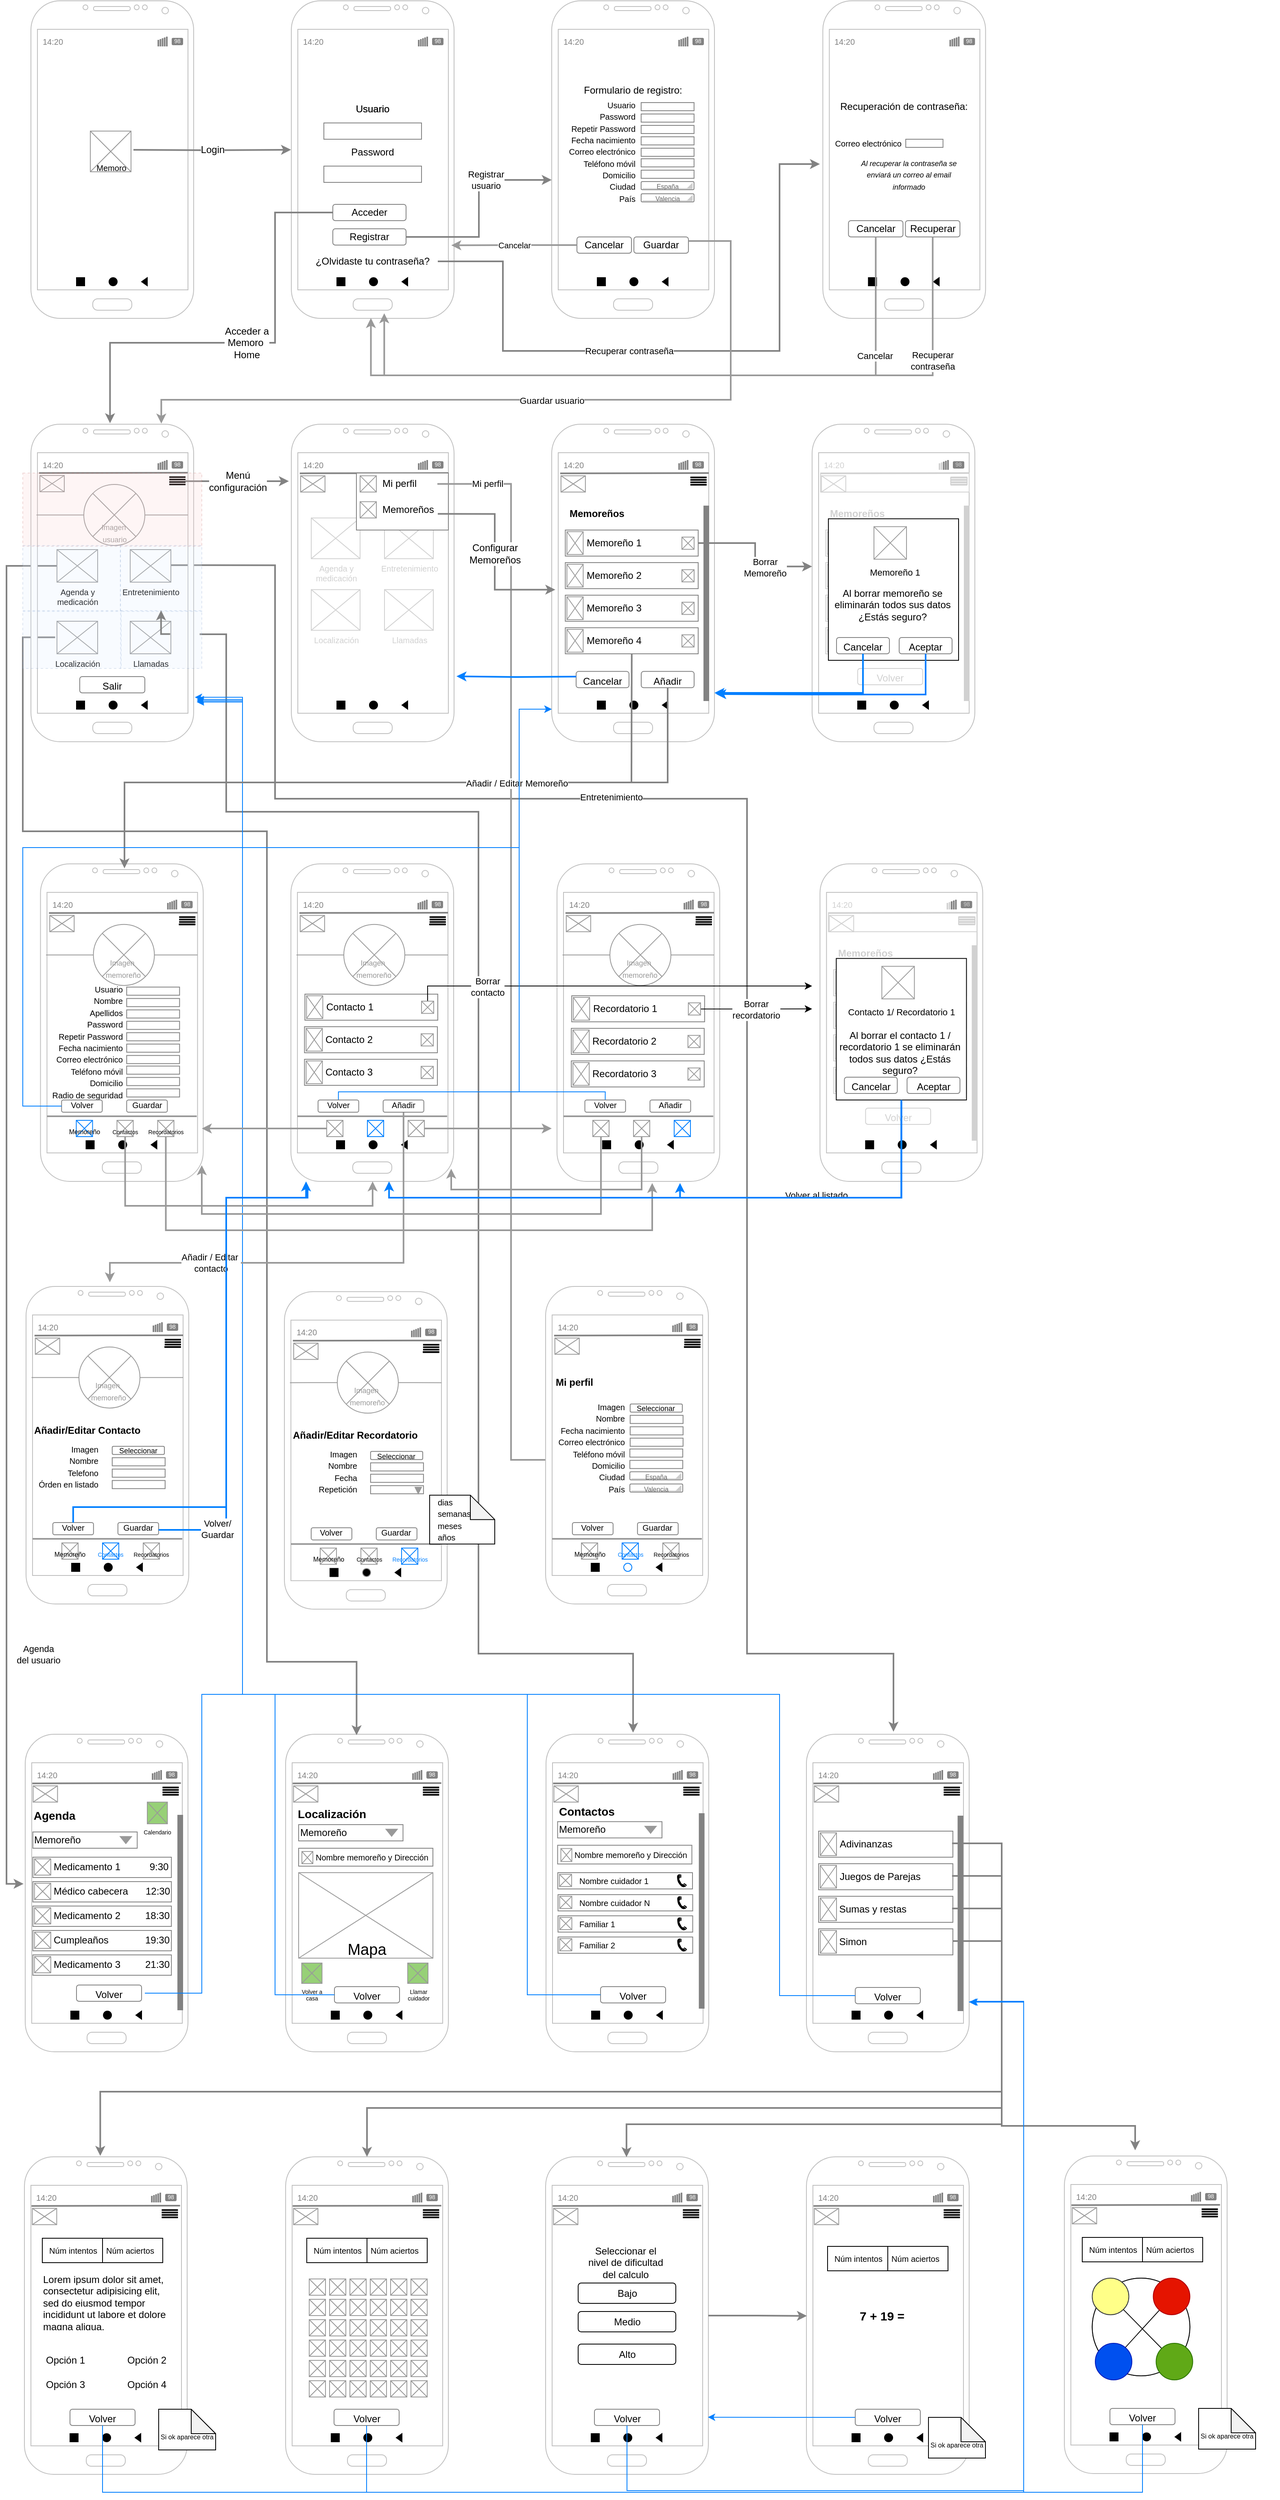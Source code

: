 <mxfile version="13.0.1" type="device"><diagram id="1nyrJl3KvH_LizP40hjp" name="Page-1"><mxGraphModel dx="920" dy="773" grid="1" gridSize="10" guides="1" tooltips="1" connect="1" arrows="1" fold="1" page="1" pageScale="1" pageWidth="827" pageHeight="1169" math="0" shadow="0"><root><mxCell id="0"/><mxCell id="1" parent="0"/><mxCell id="T2DTnSdWjttKzM2hOTa8-145" value="" style="group" parent="1" vertex="1" connectable="0"><mxGeometry x="1013.18" y="40" width="200" height="390" as="geometry"/></mxCell><mxCell id="T2DTnSdWjttKzM2hOTa8-107" value="" style="group" parent="T2DTnSdWjttKzM2hOTa8-145" vertex="1" connectable="0"><mxGeometry width="200" height="390" as="geometry"/></mxCell><mxCell id="T2DTnSdWjttKzM2hOTa8-1" value="" style="verticalLabelPosition=bottom;verticalAlign=top;html=1;shadow=0;dashed=0;strokeWidth=1;shape=mxgraph.android.phone2;strokeColor=#c0c0c0;" parent="T2DTnSdWjttKzM2hOTa8-107" vertex="1"><mxGeometry width="200" height="390" as="geometry"/></mxCell><mxCell id="T2DTnSdWjttKzM2hOTa8-81" value="" style="group" parent="T2DTnSdWjttKzM2hOTa8-107" vertex="1" connectable="0"><mxGeometry x="56" y="340" width="87" height="10" as="geometry"/></mxCell><mxCell id="T2DTnSdWjttKzM2hOTa8-73" value="" style="ellipse;whiteSpace=wrap;html=1;fillColor=#000000;" parent="T2DTnSdWjttKzM2hOTa8-81" vertex="1"><mxGeometry x="40" width="10" height="10" as="geometry"/></mxCell><mxCell id="T2DTnSdWjttKzM2hOTa8-74" value="" style="whiteSpace=wrap;html=1;aspect=fixed;fillColor=#000000;" parent="T2DTnSdWjttKzM2hOTa8-81" vertex="1"><mxGeometry width="10" height="10" as="geometry"/></mxCell><mxCell id="T2DTnSdWjttKzM2hOTa8-75" value="" style="triangle;whiteSpace=wrap;html=1;fillColor=#000000;rotation=-180;" parent="T2DTnSdWjttKzM2hOTa8-81" vertex="1"><mxGeometry x="80" width="7" height="10" as="geometry"/></mxCell><mxCell id="T2DTnSdWjttKzM2hOTa8-106" value="" style="group" parent="T2DTnSdWjttKzM2hOTa8-107" vertex="1" connectable="0"><mxGeometry x="7" y="40" width="186" height="20" as="geometry"/></mxCell><mxCell id="T2DTnSdWjttKzM2hOTa8-91" value="&lt;font color=&quot;#828282&quot; style=&quot;font-size: 10px;&quot;&gt;14:20&lt;/font&gt;" style="text;html=1;strokeColor=none;fillColor=none;align=center;verticalAlign=middle;whiteSpace=wrap;rounded=0;fontSize=10;" parent="T2DTnSdWjttKzM2hOTa8-106" vertex="1"><mxGeometry width="40" height="20" as="geometry"/></mxCell><mxCell id="T2DTnSdWjttKzM2hOTa8-97" value="" style="group" parent="T2DTnSdWjttKzM2hOTa8-106" vertex="1" connectable="0"><mxGeometry x="160" width="26" height="20" as="geometry"/></mxCell><mxCell id="T2DTnSdWjttKzM2hOTa8-92" value="" style="rounded=1;whiteSpace=wrap;html=1;fillColor=#828282;fontSize=10;fontColor=#828282;strokeColor=#828282;" parent="T2DTnSdWjttKzM2hOTa8-97" vertex="1"><mxGeometry x="6.5" y="6" width="13" height="8" as="geometry"/></mxCell><mxCell id="T2DTnSdWjttKzM2hOTa8-94" value="&lt;font style=&quot;font-size: 7px&quot;&gt;98&lt;/font&gt;" style="text;html=1;strokeColor=none;fillColor=none;align=center;verticalAlign=middle;whiteSpace=wrap;rounded=0;fontSize=7;fontColor=#FFFFFF;" parent="T2DTnSdWjttKzM2hOTa8-97" vertex="1"><mxGeometry width="26" height="20" as="geometry"/></mxCell><mxCell id="T2DTnSdWjttKzM2hOTa8-105" value="" style="group" parent="T2DTnSdWjttKzM2hOTa8-97" vertex="1" connectable="0"><mxGeometry x="-10.4" y="4" width="10.4" height="12" as="geometry"/></mxCell><mxCell id="T2DTnSdWjttKzM2hOTa8-102" value="" style="group" parent="T2DTnSdWjttKzM2hOTa8-105" vertex="1" connectable="0"><mxGeometry width="10.4" height="12" as="geometry"/></mxCell><mxCell id="T2DTnSdWjttKzM2hOTa8-95" value="" style="endArrow=none;html=1;fontSize=7;fontColor=#FFFFFF;strokeWidth=2;strokeColor=#828282;" parent="T2DTnSdWjttKzM2hOTa8-102" edge="1"><mxGeometry width="50" height="50" relative="1" as="geometry"><mxPoint x="2.6" y="12" as="sourcePoint"/><mxPoint x="2.6" y="3" as="targetPoint"/></mxGeometry></mxCell><mxCell id="T2DTnSdWjttKzM2hOTa8-98" value="" style="endArrow=none;html=1;fontSize=7;fontColor=#FFFFFF;strokeWidth=2;strokeColor=#828282;" parent="T2DTnSdWjttKzM2hOTa8-102" edge="1"><mxGeometry width="50" height="50" relative="1" as="geometry"><mxPoint x="5.2" y="12" as="sourcePoint"/><mxPoint x="5.2" y="2" as="targetPoint"/></mxGeometry></mxCell><mxCell id="T2DTnSdWjttKzM2hOTa8-99" value="" style="endArrow=none;html=1;fontSize=7;fontColor=#FFFFFF;strokeWidth=2;strokeColor=#828282;" parent="T2DTnSdWjttKzM2hOTa8-102" edge="1"><mxGeometry width="50" height="50" relative="1" as="geometry"><mxPoint x="7.8" y="12" as="sourcePoint"/><mxPoint x="7.8" y="1" as="targetPoint"/></mxGeometry></mxCell><mxCell id="T2DTnSdWjttKzM2hOTa8-100" value="" style="endArrow=none;html=1;fontSize=7;fontColor=#FFFFFF;strokeWidth=2;strokeColor=#828282;" parent="T2DTnSdWjttKzM2hOTa8-102" edge="1"><mxGeometry width="50" height="50" relative="1" as="geometry"><mxPoint x="10.4" y="12" as="sourcePoint"/><mxPoint x="10.4" as="targetPoint"/></mxGeometry></mxCell><mxCell id="T2DTnSdWjttKzM2hOTa8-101" value="" style="endArrow=none;html=1;fontSize=7;fontColor=#FFFFFF;strokeWidth=2;strokeColor=#828282;" parent="T2DTnSdWjttKzM2hOTa8-102" edge="1"><mxGeometry width="50" height="50" relative="1" as="geometry"><mxPoint y="12" as="sourcePoint"/><mxPoint y="4" as="targetPoint"/></mxGeometry></mxCell><mxCell id="T2DTnSdWjttKzM2hOTa8-475" value="" style="group" parent="T2DTnSdWjttKzM2hOTa8-107" vertex="1" connectable="0"><mxGeometry x="16.82" y="120" width="166.37" height="170" as="geometry"/></mxCell><mxCell id="T2DTnSdWjttKzM2hOTa8-459" value="" style="rounded=0;whiteSpace=wrap;html=1;strokeColor=#828282;fillColor=#FFFFFF;fontSize=12;fontColor=#000000;" parent="T2DTnSdWjttKzM2hOTa8-475" vertex="1"><mxGeometry x="85.106" y="50" width="45.751" height="10" as="geometry"/></mxCell><mxCell id="T2DTnSdWjttKzM2hOTa8-462" value="&lt;font style=&quot;font-size: 10px&quot;&gt;Correo electrónico&lt;br&gt;&lt;/font&gt;" style="text;html=1;strokeColor=none;fillColor=none;align=right;verticalAlign=middle;whiteSpace=wrap;rounded=0;fontSize=12;fontColor=#000000;spacing=1;" parent="T2DTnSdWjttKzM2hOTa8-475" vertex="1"><mxGeometry x="-30" y="50" width="110.99" height="10" as="geometry"/></mxCell><mxCell id="T2DTnSdWjttKzM2hOTa8-471" value="Recuperación de contraseña:" style="text;html=1;strokeColor=none;fillColor=none;align=center;verticalAlign=middle;whiteSpace=wrap;rounded=0;fontSize=12;fontColor=#000000;" parent="T2DTnSdWjttKzM2hOTa8-475" vertex="1"><mxGeometry width="166.37" height="20" as="geometry"/></mxCell><mxCell id="T2DTnSdWjttKzM2hOTa8-472" value="Recuperar" style="rounded=1;whiteSpace=wrap;html=1;strokeColor=#828282;fillColor=#FFFFFF;fontSize=12;fontColor=#000000;align=center;" parent="T2DTnSdWjttKzM2hOTa8-475" vertex="1"><mxGeometry x="84.69" y="150" width="67" height="20" as="geometry"/></mxCell><mxCell id="T2DTnSdWjttKzM2hOTa8-473" value="Cancelar" style="rounded=1;whiteSpace=wrap;html=1;strokeColor=#828282;fillColor=#FFFFFF;fontSize=12;fontColor=#000000;align=center;" parent="T2DTnSdWjttKzM2hOTa8-475" vertex="1"><mxGeometry x="14.69" y="150" width="67" height="20" as="geometry"/></mxCell><mxCell id="T2DTnSdWjttKzM2hOTa8-474" value="&lt;i&gt;&lt;font style=&quot;font-size: 9px&quot;&gt;Al recuperar la contraseña se enviará un correo al email informado&lt;/font&gt;&lt;/i&gt;" style="text;html=1;strokeColor=none;fillColor=none;align=center;verticalAlign=middle;whiteSpace=wrap;rounded=0;fontSize=12;fontColor=#000000;" parent="T2DTnSdWjttKzM2hOTa8-475" vertex="1"><mxGeometry x="28.19" y="83" width="121.81" height="20" as="geometry"/></mxCell><mxCell id="T2DTnSdWjttKzM2hOTa8-147" value="" style="group" parent="1" vertex="1" connectable="0"><mxGeometry x="360" y="40" width="200" height="390" as="geometry"/></mxCell><mxCell id="T2DTnSdWjttKzM2hOTa8-148" value="" style="group" parent="T2DTnSdWjttKzM2hOTa8-147" vertex="1" connectable="0"><mxGeometry width="200" height="390" as="geometry"/></mxCell><mxCell id="T2DTnSdWjttKzM2hOTa8-149" value="" style="verticalLabelPosition=bottom;verticalAlign=top;html=1;shadow=0;dashed=0;strokeWidth=1;shape=mxgraph.android.phone2;strokeColor=#c0c0c0;" parent="T2DTnSdWjttKzM2hOTa8-148" vertex="1"><mxGeometry width="200" height="390" as="geometry"/></mxCell><mxCell id="T2DTnSdWjttKzM2hOTa8-150" value="" style="group" parent="T2DTnSdWjttKzM2hOTa8-148" vertex="1" connectable="0"><mxGeometry x="56" y="340" width="87" height="10" as="geometry"/></mxCell><mxCell id="T2DTnSdWjttKzM2hOTa8-151" value="" style="ellipse;whiteSpace=wrap;html=1;fillColor=#000000;" parent="T2DTnSdWjttKzM2hOTa8-150" vertex="1"><mxGeometry x="40" width="10" height="10" as="geometry"/></mxCell><mxCell id="T2DTnSdWjttKzM2hOTa8-152" value="" style="whiteSpace=wrap;html=1;aspect=fixed;fillColor=#000000;" parent="T2DTnSdWjttKzM2hOTa8-150" vertex="1"><mxGeometry width="10" height="10" as="geometry"/></mxCell><mxCell id="T2DTnSdWjttKzM2hOTa8-153" value="" style="triangle;whiteSpace=wrap;html=1;fillColor=#000000;rotation=-180;" parent="T2DTnSdWjttKzM2hOTa8-150" vertex="1"><mxGeometry x="80" width="7" height="10" as="geometry"/></mxCell><mxCell id="T2DTnSdWjttKzM2hOTa8-154" value="" style="group" parent="T2DTnSdWjttKzM2hOTa8-148" vertex="1" connectable="0"><mxGeometry x="7" y="40" width="186" height="20" as="geometry"/></mxCell><mxCell id="T2DTnSdWjttKzM2hOTa8-155" value="&lt;font color=&quot;#828282&quot; style=&quot;font-size: 10px;&quot;&gt;14:20&lt;/font&gt;" style="text;html=1;strokeColor=none;fillColor=none;align=center;verticalAlign=middle;whiteSpace=wrap;rounded=0;fontSize=10;" parent="T2DTnSdWjttKzM2hOTa8-154" vertex="1"><mxGeometry width="40" height="20" as="geometry"/></mxCell><mxCell id="T2DTnSdWjttKzM2hOTa8-156" value="" style="group" parent="T2DTnSdWjttKzM2hOTa8-154" vertex="1" connectable="0"><mxGeometry x="160" width="26" height="20" as="geometry"/></mxCell><mxCell id="T2DTnSdWjttKzM2hOTa8-157" value="" style="rounded=1;whiteSpace=wrap;html=1;fillColor=#828282;fontSize=10;fontColor=#828282;strokeColor=#828282;" parent="T2DTnSdWjttKzM2hOTa8-156" vertex="1"><mxGeometry x="6.5" y="6" width="13" height="8" as="geometry"/></mxCell><mxCell id="T2DTnSdWjttKzM2hOTa8-158" value="&lt;font style=&quot;font-size: 7px&quot;&gt;98&lt;/font&gt;" style="text;html=1;strokeColor=none;fillColor=none;align=center;verticalAlign=middle;whiteSpace=wrap;rounded=0;fontSize=7;fontColor=#FFFFFF;" parent="T2DTnSdWjttKzM2hOTa8-156" vertex="1"><mxGeometry width="26" height="20" as="geometry"/></mxCell><mxCell id="T2DTnSdWjttKzM2hOTa8-159" value="" style="group" parent="T2DTnSdWjttKzM2hOTa8-156" vertex="1" connectable="0"><mxGeometry x="-10.4" y="4" width="10.4" height="12" as="geometry"/></mxCell><mxCell id="T2DTnSdWjttKzM2hOTa8-160" value="" style="group" parent="T2DTnSdWjttKzM2hOTa8-159" vertex="1" connectable="0"><mxGeometry width="10.4" height="12" as="geometry"/></mxCell><mxCell id="T2DTnSdWjttKzM2hOTa8-161" value="" style="endArrow=none;html=1;fontSize=7;fontColor=#FFFFFF;strokeWidth=2;strokeColor=#828282;" parent="T2DTnSdWjttKzM2hOTa8-160" edge="1"><mxGeometry width="50" height="50" relative="1" as="geometry"><mxPoint x="2.6" y="12" as="sourcePoint"/><mxPoint x="2.6" y="3" as="targetPoint"/></mxGeometry></mxCell><mxCell id="T2DTnSdWjttKzM2hOTa8-162" value="" style="endArrow=none;html=1;fontSize=7;fontColor=#FFFFFF;strokeWidth=2;strokeColor=#828282;" parent="T2DTnSdWjttKzM2hOTa8-160" edge="1"><mxGeometry width="50" height="50" relative="1" as="geometry"><mxPoint x="5.2" y="12" as="sourcePoint"/><mxPoint x="5.2" y="2" as="targetPoint"/></mxGeometry></mxCell><mxCell id="T2DTnSdWjttKzM2hOTa8-163" value="" style="endArrow=none;html=1;fontSize=7;fontColor=#FFFFFF;strokeWidth=2;strokeColor=#828282;" parent="T2DTnSdWjttKzM2hOTa8-160" edge="1"><mxGeometry width="50" height="50" relative="1" as="geometry"><mxPoint x="7.8" y="12" as="sourcePoint"/><mxPoint x="7.8" y="1" as="targetPoint"/></mxGeometry></mxCell><mxCell id="T2DTnSdWjttKzM2hOTa8-164" value="" style="endArrow=none;html=1;fontSize=7;fontColor=#FFFFFF;strokeWidth=2;strokeColor=#828282;" parent="T2DTnSdWjttKzM2hOTa8-160" edge="1"><mxGeometry width="50" height="50" relative="1" as="geometry"><mxPoint x="10.4" y="12" as="sourcePoint"/><mxPoint x="10.4" as="targetPoint"/></mxGeometry></mxCell><mxCell id="T2DTnSdWjttKzM2hOTa8-165" value="" style="endArrow=none;html=1;fontSize=7;fontColor=#FFFFFF;strokeWidth=2;strokeColor=#828282;" parent="T2DTnSdWjttKzM2hOTa8-160" edge="1"><mxGeometry width="50" height="50" relative="1" as="geometry"><mxPoint y="12" as="sourcePoint"/><mxPoint y="4" as="targetPoint"/></mxGeometry></mxCell><mxCell id="T2DTnSdWjttKzM2hOTa8-380" value="" style="group" parent="T2DTnSdWjttKzM2hOTa8-148" vertex="1" connectable="0"><mxGeometry x="20.0" y="110" width="160" height="220" as="geometry"/></mxCell><mxCell id="T2DTnSdWjttKzM2hOTa8-360" value="Usuario" style="text;html=1;strokeColor=none;fillColor=none;align=center;verticalAlign=middle;whiteSpace=wrap;rounded=0;fontSize=12;fontColor=#000000;" parent="T2DTnSdWjttKzM2hOTa8-380" vertex="1"><mxGeometry x="45.0" width="70" height="45" as="geometry"/></mxCell><mxCell id="T2DTnSdWjttKzM2hOTa8-362" value="" style="rounded=0;whiteSpace=wrap;html=1;strokeColor=#828282;fillColor=#FFFFFF;fontSize=12;fontColor=#000000;" parent="T2DTnSdWjttKzM2hOTa8-380" vertex="1"><mxGeometry x="20.0" y="40" width="120" height="20" as="geometry"/></mxCell><mxCell id="T2DTnSdWjttKzM2hOTa8-361" value="Password" style="text;html=1;strokeColor=none;fillColor=none;align=center;verticalAlign=middle;whiteSpace=wrap;rounded=0;fontSize=12;fontColor=#000000;" parent="T2DTnSdWjttKzM2hOTa8-380" vertex="1"><mxGeometry x="45.0" y="53" width="70" height="45" as="geometry"/></mxCell><mxCell id="T2DTnSdWjttKzM2hOTa8-363" value="" style="rounded=0;whiteSpace=wrap;html=1;strokeColor=#828282;fillColor=#FFFFFF;fontSize=12;fontColor=#000000;" parent="T2DTnSdWjttKzM2hOTa8-380" vertex="1"><mxGeometry x="20.0" y="93" width="120" height="20" as="geometry"/></mxCell><mxCell id="T2DTnSdWjttKzM2hOTa8-376" value="Usuario" style="text;html=1;strokeColor=none;fillColor=none;align=center;verticalAlign=middle;whiteSpace=wrap;rounded=0;fontSize=12;fontColor=#000000;" parent="T2DTnSdWjttKzM2hOTa8-380" vertex="1"><mxGeometry x="45.0" width="70" height="45" as="geometry"/></mxCell><mxCell id="T2DTnSdWjttKzM2hOTa8-377" value="" style="group" parent="T2DTnSdWjttKzM2hOTa8-380" vertex="1" connectable="0"><mxGeometry x="35" y="140" width="90" height="50" as="geometry"/></mxCell><mxCell id="T2DTnSdWjttKzM2hOTa8-371" value="" style="rounded=1;whiteSpace=wrap;html=1;strokeColor=#828282;fillColor=#FFFFFF;fontSize=12;fontColor=#000000;" parent="T2DTnSdWjttKzM2hOTa8-377" vertex="1"><mxGeometry x="-4.0" width="90" height="20" as="geometry"/></mxCell><mxCell id="T2DTnSdWjttKzM2hOTa8-373" value="" style="rounded=1;whiteSpace=wrap;html=1;strokeColor=#828282;fillColor=#FFFFFF;fontSize=12;fontColor=#000000;" parent="T2DTnSdWjttKzM2hOTa8-377" vertex="1"><mxGeometry x="-4.0" y="30" width="90" height="20" as="geometry"/></mxCell><mxCell id="T2DTnSdWjttKzM2hOTa8-374" value="Acceder" style="text;html=1;strokeColor=none;fillColor=none;align=center;verticalAlign=middle;whiteSpace=wrap;rounded=0;fontSize=12;fontColor=#000000;" parent="T2DTnSdWjttKzM2hOTa8-377" vertex="1"><mxGeometry x="21.0" width="40" height="20" as="geometry"/></mxCell><mxCell id="T2DTnSdWjttKzM2hOTa8-375" value="Registrar" style="text;html=1;strokeColor=none;fillColor=none;align=center;verticalAlign=middle;whiteSpace=wrap;rounded=0;fontSize=12;fontColor=#000000;" parent="T2DTnSdWjttKzM2hOTa8-377" vertex="1"><mxGeometry x="21.0" y="30" width="40" height="20" as="geometry"/></mxCell><mxCell id="T2DTnSdWjttKzM2hOTa8-379" value="¿Olvidaste tu contraseña?" style="text;html=1;strokeColor=none;fillColor=none;align=center;verticalAlign=middle;whiteSpace=wrap;rounded=0;fontSize=12;fontColor=#000000;" parent="T2DTnSdWjttKzM2hOTa8-380" vertex="1"><mxGeometry y="200" width="160" height="20" as="geometry"/></mxCell><mxCell id="T2DTnSdWjttKzM2hOTa8-166" value="" style="group" parent="1" vertex="1" connectable="0"><mxGeometry x="680" y="40" width="213" height="390" as="geometry"/></mxCell><mxCell id="T2DTnSdWjttKzM2hOTa8-167" value="" style="group" parent="T2DTnSdWjttKzM2hOTa8-166" vertex="1" connectable="0"><mxGeometry width="213" height="390" as="geometry"/></mxCell><mxCell id="T2DTnSdWjttKzM2hOTa8-168" value="" style="verticalLabelPosition=bottom;verticalAlign=top;html=1;shadow=0;dashed=0;strokeWidth=1;shape=mxgraph.android.phone2;strokeColor=#c0c0c0;" parent="T2DTnSdWjttKzM2hOTa8-167" vertex="1"><mxGeometry width="200" height="390" as="geometry"/></mxCell><mxCell id="T2DTnSdWjttKzM2hOTa8-169" value="" style="group" parent="T2DTnSdWjttKzM2hOTa8-167" vertex="1" connectable="0"><mxGeometry x="56" y="340" width="87" height="10" as="geometry"/></mxCell><mxCell id="T2DTnSdWjttKzM2hOTa8-170" value="" style="ellipse;whiteSpace=wrap;html=1;fillColor=#000000;" parent="T2DTnSdWjttKzM2hOTa8-169" vertex="1"><mxGeometry x="40" width="10" height="10" as="geometry"/></mxCell><mxCell id="T2DTnSdWjttKzM2hOTa8-171" value="" style="whiteSpace=wrap;html=1;aspect=fixed;fillColor=#000000;" parent="T2DTnSdWjttKzM2hOTa8-169" vertex="1"><mxGeometry width="10" height="10" as="geometry"/></mxCell><mxCell id="T2DTnSdWjttKzM2hOTa8-172" value="" style="triangle;whiteSpace=wrap;html=1;fillColor=#000000;rotation=-180;" parent="T2DTnSdWjttKzM2hOTa8-169" vertex="1"><mxGeometry x="80" width="7" height="10" as="geometry"/></mxCell><mxCell id="T2DTnSdWjttKzM2hOTa8-173" value="" style="group" parent="T2DTnSdWjttKzM2hOTa8-167" vertex="1" connectable="0"><mxGeometry x="7" y="40" width="186" height="20" as="geometry"/></mxCell><mxCell id="T2DTnSdWjttKzM2hOTa8-174" value="&lt;font color=&quot;#828282&quot; style=&quot;font-size: 10px;&quot;&gt;14:20&lt;/font&gt;" style="text;html=1;strokeColor=none;fillColor=none;align=center;verticalAlign=middle;whiteSpace=wrap;rounded=0;fontSize=10;" parent="T2DTnSdWjttKzM2hOTa8-173" vertex="1"><mxGeometry width="40" height="20" as="geometry"/></mxCell><mxCell id="T2DTnSdWjttKzM2hOTa8-175" value="" style="group" parent="T2DTnSdWjttKzM2hOTa8-173" vertex="1" connectable="0"><mxGeometry x="160" width="26" height="20" as="geometry"/></mxCell><mxCell id="T2DTnSdWjttKzM2hOTa8-176" value="" style="rounded=1;whiteSpace=wrap;html=1;fillColor=#828282;fontSize=10;fontColor=#828282;strokeColor=#828282;" parent="T2DTnSdWjttKzM2hOTa8-175" vertex="1"><mxGeometry x="6.5" y="6" width="13" height="8" as="geometry"/></mxCell><mxCell id="T2DTnSdWjttKzM2hOTa8-177" value="&lt;font style=&quot;font-size: 7px&quot;&gt;98&lt;/font&gt;" style="text;html=1;strokeColor=none;fillColor=none;align=center;verticalAlign=middle;whiteSpace=wrap;rounded=0;fontSize=7;fontColor=#FFFFFF;" parent="T2DTnSdWjttKzM2hOTa8-175" vertex="1"><mxGeometry width="26" height="20" as="geometry"/></mxCell><mxCell id="T2DTnSdWjttKzM2hOTa8-178" value="" style="group" parent="T2DTnSdWjttKzM2hOTa8-175" vertex="1" connectable="0"><mxGeometry x="-10.4" y="4" width="10.4" height="12" as="geometry"/></mxCell><mxCell id="T2DTnSdWjttKzM2hOTa8-179" value="" style="group" parent="T2DTnSdWjttKzM2hOTa8-178" vertex="1" connectable="0"><mxGeometry width="10.4" height="12" as="geometry"/></mxCell><mxCell id="T2DTnSdWjttKzM2hOTa8-180" value="" style="endArrow=none;html=1;fontSize=7;fontColor=#FFFFFF;strokeWidth=2;strokeColor=#828282;" parent="T2DTnSdWjttKzM2hOTa8-179" edge="1"><mxGeometry width="50" height="50" relative="1" as="geometry"><mxPoint x="2.6" y="12" as="sourcePoint"/><mxPoint x="2.6" y="3" as="targetPoint"/></mxGeometry></mxCell><mxCell id="T2DTnSdWjttKzM2hOTa8-181" value="" style="endArrow=none;html=1;fontSize=7;fontColor=#FFFFFF;strokeWidth=2;strokeColor=#828282;" parent="T2DTnSdWjttKzM2hOTa8-179" edge="1"><mxGeometry width="50" height="50" relative="1" as="geometry"><mxPoint x="5.2" y="12" as="sourcePoint"/><mxPoint x="5.2" y="2" as="targetPoint"/></mxGeometry></mxCell><mxCell id="T2DTnSdWjttKzM2hOTa8-182" value="" style="endArrow=none;html=1;fontSize=7;fontColor=#FFFFFF;strokeWidth=2;strokeColor=#828282;" parent="T2DTnSdWjttKzM2hOTa8-179" edge="1"><mxGeometry width="50" height="50" relative="1" as="geometry"><mxPoint x="7.8" y="12" as="sourcePoint"/><mxPoint x="7.8" y="1" as="targetPoint"/></mxGeometry></mxCell><mxCell id="T2DTnSdWjttKzM2hOTa8-183" value="" style="endArrow=none;html=1;fontSize=7;fontColor=#FFFFFF;strokeWidth=2;strokeColor=#828282;" parent="T2DTnSdWjttKzM2hOTa8-179" edge="1"><mxGeometry width="50" height="50" relative="1" as="geometry"><mxPoint x="10.4" y="12" as="sourcePoint"/><mxPoint x="10.4" as="targetPoint"/></mxGeometry></mxCell><mxCell id="T2DTnSdWjttKzM2hOTa8-184" value="" style="endArrow=none;html=1;fontSize=7;fontColor=#FFFFFF;strokeWidth=2;strokeColor=#828282;" parent="T2DTnSdWjttKzM2hOTa8-179" edge="1"><mxGeometry width="50" height="50" relative="1" as="geometry"><mxPoint y="12" as="sourcePoint"/><mxPoint y="4" as="targetPoint"/></mxGeometry></mxCell><mxCell id="T2DTnSdWjttKzM2hOTa8-399" value="" style="group" parent="T2DTnSdWjttKzM2hOTa8-167" vertex="1" connectable="0"><mxGeometry x="-11" y="100" width="185.913" height="170" as="geometry"/></mxCell><mxCell id="T2DTnSdWjttKzM2hOTa8-364" value="" style="rounded=0;whiteSpace=wrap;html=1;strokeColor=#828282;fillColor=#FFFFFF;fontSize=12;fontColor=#000000;" parent="T2DTnSdWjttKzM2hOTa8-399" vertex="1"><mxGeometry x="120.913" y="25.0" width="65" height="10" as="geometry"/></mxCell><mxCell id="T2DTnSdWjttKzM2hOTa8-367" value="" style="rounded=0;whiteSpace=wrap;html=1;strokeColor=#828282;fillColor=#FFFFFF;fontSize=12;fontColor=#000000;" parent="T2DTnSdWjttKzM2hOTa8-399" vertex="1"><mxGeometry x="120.913" y="53" width="65" height="10" as="geometry"/></mxCell><mxCell id="T2DTnSdWjttKzM2hOTa8-368" value="" style="rounded=0;whiteSpace=wrap;html=1;strokeColor=#828282;fillColor=#FFFFFF;fontSize=12;fontColor=#000000;" parent="T2DTnSdWjttKzM2hOTa8-399" vertex="1"><mxGeometry x="120.913" y="81" width="65" height="10" as="geometry"/></mxCell><mxCell id="T2DTnSdWjttKzM2hOTa8-381" value="&lt;font style=&quot;font-size: 10px&quot;&gt;Usuario&lt;br&gt;Password&lt;br&gt;Repetir Password&lt;br&gt;Fecha nacimiento&lt;br&gt;Correo electrónico&lt;br&gt;Teléfono móvil&lt;br&gt;Domicilio&lt;br&gt;Ciudad&lt;br&gt;País&lt;/font&gt;" style="text;html=1;strokeColor=none;fillColor=none;align=right;verticalAlign=middle;whiteSpace=wrap;rounded=0;fontSize=12;fontColor=#000000;spacing=1;" parent="T2DTnSdWjttKzM2hOTa8-399" vertex="1"><mxGeometry x="20" width="95.06" height="170" as="geometry"/></mxCell><mxCell id="T2DTnSdWjttKzM2hOTa8-383" value="" style="rounded=0;whiteSpace=wrap;html=1;strokeColor=#828282;fillColor=#FFFFFF;fontSize=12;fontColor=#000000;" parent="T2DTnSdWjttKzM2hOTa8-399" vertex="1"><mxGeometry x="120.913" y="67.0" width="65" height="10" as="geometry"/></mxCell><mxCell id="T2DTnSdWjttKzM2hOTa8-384" value="" style="rounded=0;whiteSpace=wrap;html=1;strokeColor=#828282;fillColor=#FFFFFF;fontSize=12;fontColor=#000000;" parent="T2DTnSdWjttKzM2hOTa8-399" vertex="1"><mxGeometry x="120.913" y="94" width="65" height="10" as="geometry"/></mxCell><mxCell id="T2DTnSdWjttKzM2hOTa8-387" value="" style="strokeWidth=1;html=1;shadow=0;dashed=0;shape=mxgraph.android.rect;rounded=1;fillColor=#FFFFFF;strokeColor=#828282;fontSize=12;fontColor=#000000;align=right;" parent="T2DTnSdWjttKzM2hOTa8-399" vertex="1"><mxGeometry x="120.873" y="122" width="65" height="10" as="geometry"/></mxCell><mxCell id="T2DTnSdWjttKzM2hOTa8-388" value="&lt;font style=&quot;font-size: 8px&quot;&gt;España&lt;/font&gt;" style="strokeWidth=1;html=1;shadow=0;dashed=0;shape=mxgraph.android.spinner2;fontStyle=0;fontColor=#666666;align=center;verticalAlign=middle;strokeColor=#cccccc;fillColor=#cccccc;" parent="T2DTnSdWjttKzM2hOTa8-387" vertex="1"><mxGeometry x="1.667" y="1.429" width="61.111" height="7.143" as="geometry"/></mxCell><mxCell id="T2DTnSdWjttKzM2hOTa8-397" value="" style="rounded=0;whiteSpace=wrap;html=1;strokeColor=#828282;fillColor=#FFFFFF;fontSize=12;fontColor=#000000;" parent="T2DTnSdWjttKzM2hOTa8-399" vertex="1"><mxGeometry x="120.913" y="108" width="65" height="10" as="geometry"/></mxCell><mxCell id="T2DTnSdWjttKzM2hOTa8-398" value="" style="rounded=0;whiteSpace=wrap;html=1;strokeColor=#828282;fillColor=#FFFFFF;fontSize=12;fontColor=#000000;" parent="T2DTnSdWjttKzM2hOTa8-399" vertex="1"><mxGeometry x="120.913" y="39" width="65" height="10" as="geometry"/></mxCell><mxCell id="T2DTnSdWjttKzM2hOTa8-391" value="" style="strokeWidth=1;html=1;shadow=0;dashed=0;shape=mxgraph.android.rect;rounded=1;fillColor=#FFFFFF;strokeColor=#828282;fontSize=9;fontColor=#000000;align=right;" parent="T2DTnSdWjttKzM2hOTa8-399" vertex="1"><mxGeometry x="120.909" y="137" width="65" height="10" as="geometry"/></mxCell><mxCell id="T2DTnSdWjttKzM2hOTa8-392" value="&lt;font style=&quot;font-size: 8px&quot;&gt;Valencia&lt;/font&gt;" style="strokeWidth=1;html=1;shadow=0;dashed=0;shape=mxgraph.android.spinner2;fontStyle=0;fontColor=#666666;align=center;verticalAlign=middle;strokeColor=#cccccc;fillColor=#cccccc;" parent="T2DTnSdWjttKzM2hOTa8-391" vertex="1"><mxGeometry x="1.667" y="1.429" width="61.111" height="7.143" as="geometry"/></mxCell><mxCell id="T2DTnSdWjttKzM2hOTa8-400" value="Formulario de registro:" style="text;html=1;strokeColor=none;fillColor=none;align=center;verticalAlign=middle;whiteSpace=wrap;rounded=0;fontSize=12;fontColor=#000000;" parent="T2DTnSdWjttKzM2hOTa8-399" vertex="1"><mxGeometry x="35.91" width="150" height="20" as="geometry"/></mxCell><mxCell id="T2DTnSdWjttKzM2hOTa8-401" value="Guardar" style="rounded=1;whiteSpace=wrap;html=1;strokeColor=#828282;fillColor=#FFFFFF;fontSize=12;fontColor=#000000;align=center;" parent="T2DTnSdWjttKzM2hOTa8-167" vertex="1"><mxGeometry x="101" y="290" width="67" height="20" as="geometry"/></mxCell><mxCell id="T2DTnSdWjttKzM2hOTa8-402" value="Cancelar" style="rounded=1;whiteSpace=wrap;html=1;strokeColor=#828282;fillColor=#FFFFFF;fontSize=12;fontColor=#000000;align=center;" parent="T2DTnSdWjttKzM2hOTa8-167" vertex="1"><mxGeometry x="31" y="290" width="67" height="20" as="geometry"/></mxCell><mxCell id="T2DTnSdWjttKzM2hOTa8-204" value="" style="group" parent="1" vertex="1" connectable="0"><mxGeometry x="680" y="560" width="200" height="390" as="geometry"/></mxCell><mxCell id="T2DTnSdWjttKzM2hOTa8-205" value="" style="group" parent="T2DTnSdWjttKzM2hOTa8-204" vertex="1" connectable="0"><mxGeometry width="200" height="390" as="geometry"/></mxCell><mxCell id="T2DTnSdWjttKzM2hOTa8-206" value="" style="verticalLabelPosition=bottom;verticalAlign=top;html=1;shadow=0;dashed=0;strokeWidth=1;shape=mxgraph.android.phone2;strokeColor=#c0c0c0;" parent="T2DTnSdWjttKzM2hOTa8-205" vertex="1"><mxGeometry width="200" height="390" as="geometry"/></mxCell><mxCell id="T2DTnSdWjttKzM2hOTa8-207" value="" style="group" parent="T2DTnSdWjttKzM2hOTa8-205" vertex="1" connectable="0"><mxGeometry x="56" y="340" width="87" height="10" as="geometry"/></mxCell><mxCell id="T2DTnSdWjttKzM2hOTa8-208" value="" style="ellipse;whiteSpace=wrap;html=1;fillColor=#000000;" parent="T2DTnSdWjttKzM2hOTa8-207" vertex="1"><mxGeometry x="40" width="10" height="10" as="geometry"/></mxCell><mxCell id="T2DTnSdWjttKzM2hOTa8-209" value="" style="whiteSpace=wrap;html=1;aspect=fixed;fillColor=#000000;" parent="T2DTnSdWjttKzM2hOTa8-207" vertex="1"><mxGeometry width="10" height="10" as="geometry"/></mxCell><mxCell id="T2DTnSdWjttKzM2hOTa8-210" value="" style="triangle;whiteSpace=wrap;html=1;fillColor=#000000;rotation=-180;" parent="T2DTnSdWjttKzM2hOTa8-207" vertex="1"><mxGeometry x="80" width="7" height="10" as="geometry"/></mxCell><mxCell id="T2DTnSdWjttKzM2hOTa8-211" value="" style="group" parent="T2DTnSdWjttKzM2hOTa8-205" vertex="1" connectable="0"><mxGeometry x="7" y="40" width="186" height="20" as="geometry"/></mxCell><mxCell id="T2DTnSdWjttKzM2hOTa8-212" value="&lt;font color=&quot;#828282&quot; style=&quot;font-size: 10px;&quot;&gt;14:20&lt;/font&gt;" style="text;html=1;strokeColor=none;fillColor=none;align=center;verticalAlign=middle;whiteSpace=wrap;rounded=0;fontSize=10;" parent="T2DTnSdWjttKzM2hOTa8-211" vertex="1"><mxGeometry width="40" height="20" as="geometry"/></mxCell><mxCell id="T2DTnSdWjttKzM2hOTa8-213" value="" style="group" parent="T2DTnSdWjttKzM2hOTa8-211" vertex="1" connectable="0"><mxGeometry x="160" width="26" height="20" as="geometry"/></mxCell><mxCell id="T2DTnSdWjttKzM2hOTa8-214" value="" style="rounded=1;whiteSpace=wrap;html=1;fillColor=#828282;fontSize=10;fontColor=#828282;strokeColor=#828282;" parent="T2DTnSdWjttKzM2hOTa8-213" vertex="1"><mxGeometry x="6.5" y="6" width="13" height="8" as="geometry"/></mxCell><mxCell id="T2DTnSdWjttKzM2hOTa8-215" value="&lt;font style=&quot;font-size: 7px&quot;&gt;98&lt;/font&gt;" style="text;html=1;strokeColor=none;fillColor=none;align=center;verticalAlign=middle;whiteSpace=wrap;rounded=0;fontSize=7;fontColor=#FFFFFF;" parent="T2DTnSdWjttKzM2hOTa8-213" vertex="1"><mxGeometry width="26" height="20" as="geometry"/></mxCell><mxCell id="T2DTnSdWjttKzM2hOTa8-216" value="" style="group" parent="T2DTnSdWjttKzM2hOTa8-213" vertex="1" connectable="0"><mxGeometry x="-10.4" y="4" width="10.4" height="12" as="geometry"/></mxCell><mxCell id="T2DTnSdWjttKzM2hOTa8-217" value="" style="group" parent="T2DTnSdWjttKzM2hOTa8-216" vertex="1" connectable="0"><mxGeometry width="10.4" height="12" as="geometry"/></mxCell><mxCell id="T2DTnSdWjttKzM2hOTa8-218" value="" style="endArrow=none;html=1;fontSize=7;fontColor=#FFFFFF;strokeWidth=2;strokeColor=#828282;" parent="T2DTnSdWjttKzM2hOTa8-217" edge="1"><mxGeometry width="50" height="50" relative="1" as="geometry"><mxPoint x="2.6" y="12" as="sourcePoint"/><mxPoint x="2.6" y="3" as="targetPoint"/></mxGeometry></mxCell><mxCell id="T2DTnSdWjttKzM2hOTa8-219" value="" style="endArrow=none;html=1;fontSize=7;fontColor=#FFFFFF;strokeWidth=2;strokeColor=#828282;" parent="T2DTnSdWjttKzM2hOTa8-217" edge="1"><mxGeometry width="50" height="50" relative="1" as="geometry"><mxPoint x="5.2" y="12" as="sourcePoint"/><mxPoint x="5.2" y="2" as="targetPoint"/></mxGeometry></mxCell><mxCell id="T2DTnSdWjttKzM2hOTa8-220" value="" style="endArrow=none;html=1;fontSize=7;fontColor=#FFFFFF;strokeWidth=2;strokeColor=#828282;" parent="T2DTnSdWjttKzM2hOTa8-217" edge="1"><mxGeometry width="50" height="50" relative="1" as="geometry"><mxPoint x="7.8" y="12" as="sourcePoint"/><mxPoint x="7.8" y="1" as="targetPoint"/></mxGeometry></mxCell><mxCell id="T2DTnSdWjttKzM2hOTa8-221" value="" style="endArrow=none;html=1;fontSize=7;fontColor=#FFFFFF;strokeWidth=2;strokeColor=#828282;" parent="T2DTnSdWjttKzM2hOTa8-217" edge="1"><mxGeometry width="50" height="50" relative="1" as="geometry"><mxPoint x="10.4" y="12" as="sourcePoint"/><mxPoint x="10.4" as="targetPoint"/></mxGeometry></mxCell><mxCell id="T2DTnSdWjttKzM2hOTa8-222" value="" style="endArrow=none;html=1;fontSize=7;fontColor=#FFFFFF;strokeWidth=2;strokeColor=#828282;" parent="T2DTnSdWjttKzM2hOTa8-217" edge="1"><mxGeometry width="50" height="50" relative="1" as="geometry"><mxPoint y="12" as="sourcePoint"/><mxPoint y="4" as="targetPoint"/></mxGeometry></mxCell><mxCell id="T2DTnSdWjttKzM2hOTa8-577" value="" style="group" parent="T2DTnSdWjttKzM2hOTa8-205" vertex="1" connectable="0"><mxGeometry x="10.4" y="60.0" width="182.6" height="23.33" as="geometry"/></mxCell><mxCell id="T2DTnSdWjttKzM2hOTa8-578" value="" style="group" parent="T2DTnSdWjttKzM2hOTa8-577" vertex="1" connectable="0"><mxGeometry x="160" y="5.33" width="20" height="9" as="geometry"/></mxCell><mxCell id="T2DTnSdWjttKzM2hOTa8-579" value="" style="group" parent="T2DTnSdWjttKzM2hOTa8-578" vertex="1" connectable="0"><mxGeometry width="20" height="9" as="geometry"/></mxCell><mxCell id="T2DTnSdWjttKzM2hOTa8-580" value="" style="group" parent="T2DTnSdWjttKzM2hOTa8-579" vertex="1" connectable="0"><mxGeometry width="20" height="6" as="geometry"/></mxCell><mxCell id="T2DTnSdWjttKzM2hOTa8-581" value="" style="endArrow=none;html=1;fontSize=7;fontColor=#FFFFFF;strokeWidth=2;strokeColor=#000000;" parent="T2DTnSdWjttKzM2hOTa8-580" edge="1"><mxGeometry width="50" height="50" relative="1" as="geometry"><mxPoint as="sourcePoint"/><mxPoint x="20" as="targetPoint"/></mxGeometry></mxCell><mxCell id="T2DTnSdWjttKzM2hOTa8-582" value="" style="endArrow=none;html=1;fontSize=7;fontColor=#FFFFFF;strokeWidth=2;strokeColor=#000000;" parent="T2DTnSdWjttKzM2hOTa8-580" edge="1"><mxGeometry width="50" height="50" relative="1" as="geometry"><mxPoint y="3" as="sourcePoint"/><mxPoint x="20" y="3" as="targetPoint"/></mxGeometry></mxCell><mxCell id="T2DTnSdWjttKzM2hOTa8-583" value="" style="endArrow=none;html=1;fontSize=7;fontColor=#FFFFFF;strokeWidth=2;strokeColor=#000000;" parent="T2DTnSdWjttKzM2hOTa8-580" edge="1"><mxGeometry width="50" height="50" relative="1" as="geometry"><mxPoint x="20" y="6" as="sourcePoint"/><mxPoint y="6" as="targetPoint"/></mxGeometry></mxCell><mxCell id="T2DTnSdWjttKzM2hOTa8-584" value="" style="endArrow=none;html=1;fontSize=7;fontColor=#FFFFFF;strokeWidth=2;strokeColor=#000000;" parent="T2DTnSdWjttKzM2hOTa8-579" edge="1"><mxGeometry width="50" height="50" relative="1" as="geometry"><mxPoint x="20" y="9" as="sourcePoint"/><mxPoint y="9" as="targetPoint"/></mxGeometry></mxCell><mxCell id="T2DTnSdWjttKzM2hOTa8-585" value="" style="verticalLabelPosition=bottom;shadow=0;dashed=0;align=center;html=1;verticalAlign=top;strokeWidth=1;shape=mxgraph.mockup.graphics.simpleIcon;strokeColor=#999999;fillColor=#FFFFFF;fontSize=7;fontColor=#FFFFFF;" parent="T2DTnSdWjttKzM2hOTa8-577" vertex="1"><mxGeometry x="1" y="3.33" width="30" height="20" as="geometry"/></mxCell><mxCell id="T2DTnSdWjttKzM2hOTa8-586" value="" style="endArrow=none;html=1;strokeColor=#828282;strokeWidth=2;fontSize=12;fontColor=#000000;entryX=0.963;entryY=0.153;entryDx=0;entryDy=0;entryPerimeter=0;" parent="T2DTnSdWjttKzM2hOTa8-577" edge="1"><mxGeometry width="50" height="50" relative="1" as="geometry"><mxPoint y="0.33" as="sourcePoint"/><mxPoint x="182.6" as="targetPoint"/></mxGeometry></mxCell><mxCell id="26W1jaBNCVUiUwN0sBRz-17" value="" style="rounded=0;whiteSpace=wrap;html=1;strokeColor=#828282;fillColor=#FFFFFF;fontSize=12;fontColor=#000000;align=right;" parent="T2DTnSdWjttKzM2hOTa8-205" vertex="1"><mxGeometry x="16.7" y="130" width="163.3" height="32" as="geometry"/></mxCell><mxCell id="26W1jaBNCVUiUwN0sBRz-18" value="" style="verticalLabelPosition=bottom;shadow=0;dashed=0;align=center;html=1;verticalAlign=top;strokeWidth=1;shape=mxgraph.mockup.graphics.simpleIcon;strokeColor=#999999;fillColor=#FFFFFF;fontSize=7;fontColor=#FFFFFF;" parent="T2DTnSdWjttKzM2hOTa8-205" vertex="1"><mxGeometry x="18.7" y="132" width="20" height="28" as="geometry"/></mxCell><mxCell id="26W1jaBNCVUiUwN0sBRz-19" value="Memoreño 1" style="text;html=1;strokeColor=none;fillColor=none;align=left;verticalAlign=middle;whiteSpace=wrap;rounded=0;fontSize=12;fontColor=#000000;" parent="T2DTnSdWjttKzM2hOTa8-205" vertex="1"><mxGeometry x="40.7" y="132" width="79.3" height="28" as="geometry"/></mxCell><mxCell id="26W1jaBNCVUiUwN0sBRz-20" value="" style="rounded=0;whiteSpace=wrap;html=1;strokeColor=#828282;fillColor=#FFFFFF;fontSize=12;fontColor=#000000;align=right;" parent="T2DTnSdWjttKzM2hOTa8-205" vertex="1"><mxGeometry x="16.7" y="170" width="163.3" height="32" as="geometry"/></mxCell><mxCell id="26W1jaBNCVUiUwN0sBRz-21" value="" style="verticalLabelPosition=bottom;shadow=0;dashed=0;align=center;html=1;verticalAlign=top;strokeWidth=1;shape=mxgraph.mockup.graphics.simpleIcon;strokeColor=#999999;fillColor=#FFFFFF;fontSize=7;fontColor=#FFFFFF;" parent="T2DTnSdWjttKzM2hOTa8-205" vertex="1"><mxGeometry x="18.7" y="172" width="20" height="28" as="geometry"/></mxCell><mxCell id="26W1jaBNCVUiUwN0sBRz-22" value="Memoreño 2" style="text;html=1;strokeColor=none;fillColor=none;align=left;verticalAlign=middle;whiteSpace=wrap;rounded=0;fontSize=12;fontColor=#000000;" parent="T2DTnSdWjttKzM2hOTa8-205" vertex="1"><mxGeometry x="40.7" y="172" width="79.3" height="28" as="geometry"/></mxCell><mxCell id="26W1jaBNCVUiUwN0sBRz-23" value="" style="rounded=0;whiteSpace=wrap;html=1;strokeColor=#828282;fillColor=#FFFFFF;fontSize=12;fontColor=#000000;align=right;" parent="T2DTnSdWjttKzM2hOTa8-205" vertex="1"><mxGeometry x="16.7" y="210" width="163.3" height="32" as="geometry"/></mxCell><mxCell id="26W1jaBNCVUiUwN0sBRz-24" value="" style="verticalLabelPosition=bottom;shadow=0;dashed=0;align=center;html=1;verticalAlign=top;strokeWidth=1;shape=mxgraph.mockup.graphics.simpleIcon;strokeColor=#999999;fillColor=#FFFFFF;fontSize=7;fontColor=#FFFFFF;" parent="T2DTnSdWjttKzM2hOTa8-205" vertex="1"><mxGeometry x="18.7" y="212" width="20" height="28" as="geometry"/></mxCell><mxCell id="26W1jaBNCVUiUwN0sBRz-25" value="Memoreño 3" style="text;html=1;strokeColor=none;fillColor=none;align=left;verticalAlign=middle;whiteSpace=wrap;rounded=0;fontSize=12;fontColor=#000000;" parent="T2DTnSdWjttKzM2hOTa8-205" vertex="1"><mxGeometry x="40.7" y="212" width="79.3" height="28" as="geometry"/></mxCell><mxCell id="26W1jaBNCVUiUwN0sBRz-26" value="" style="rounded=0;whiteSpace=wrap;html=1;strokeColor=#828282;fillColor=#FFFFFF;fontSize=12;fontColor=#000000;align=right;" parent="T2DTnSdWjttKzM2hOTa8-205" vertex="1"><mxGeometry x="16.7" y="250" width="163.3" height="32" as="geometry"/></mxCell><mxCell id="26W1jaBNCVUiUwN0sBRz-27" value="" style="verticalLabelPosition=bottom;shadow=0;dashed=0;align=center;html=1;verticalAlign=top;strokeWidth=1;shape=mxgraph.mockup.graphics.simpleIcon;strokeColor=#999999;fillColor=#FFFFFF;fontSize=7;fontColor=#FFFFFF;" parent="T2DTnSdWjttKzM2hOTa8-205" vertex="1"><mxGeometry x="18.7" y="252" width="20" height="28" as="geometry"/></mxCell><mxCell id="26W1jaBNCVUiUwN0sBRz-28" value="Memoreño 4" style="text;html=1;strokeColor=none;fillColor=none;align=left;verticalAlign=middle;whiteSpace=wrap;rounded=0;fontSize=12;fontColor=#000000;" parent="T2DTnSdWjttKzM2hOTa8-205" vertex="1"><mxGeometry x="40.7" y="252" width="79.3" height="28" as="geometry"/></mxCell><mxCell id="26W1jaBNCVUiUwN0sBRz-29" value="Memoreños" style="text;html=1;strokeColor=none;fillColor=none;align=left;verticalAlign=middle;whiteSpace=wrap;rounded=0;fontStyle=1" parent="T2DTnSdWjttKzM2hOTa8-205" vertex="1"><mxGeometry x="20" y="100" width="90" height="20" as="geometry"/></mxCell><mxCell id="26W1jaBNCVUiUwN0sBRz-32" value="" style="endArrow=none;html=1;strokeColor=#828282;strokeWidth=7;fontSize=19;fontColor=#000000;fontStyle=1" parent="T2DTnSdWjttKzM2hOTa8-205" edge="1"><mxGeometry width="50" height="50" relative="1" as="geometry"><mxPoint x="190" y="340" as="sourcePoint"/><mxPoint x="190" y="100" as="targetPoint"/></mxGeometry></mxCell><mxCell id="26W1jaBNCVUiUwN0sBRz-42" value="" style="verticalLabelPosition=bottom;shadow=0;dashed=0;align=center;html=1;verticalAlign=top;strokeWidth=1;shape=mxgraph.mockup.graphics.simpleIcon;strokeColor=#999999;fillColor=#FFFFFF;fontSize=7;fontColor=#FFFFFF;" parent="T2DTnSdWjttKzM2hOTa8-205" vertex="1"><mxGeometry x="160" y="178.67" width="15" height="15" as="geometry"/></mxCell><mxCell id="26W1jaBNCVUiUwN0sBRz-45" value="" style="verticalLabelPosition=bottom;shadow=0;dashed=0;align=center;html=1;verticalAlign=top;strokeWidth=1;shape=mxgraph.mockup.graphics.simpleIcon;strokeColor=#999999;fillColor=#FFFFFF;fontSize=7;fontColor=#FFFFFF;" parent="T2DTnSdWjttKzM2hOTa8-205" vertex="1"><mxGeometry x="160" y="138.67" width="15" height="15" as="geometry"/></mxCell><mxCell id="26W1jaBNCVUiUwN0sBRz-48" value="" style="verticalLabelPosition=bottom;shadow=0;dashed=0;align=center;html=1;verticalAlign=top;strokeWidth=1;shape=mxgraph.mockup.graphics.simpleIcon;strokeColor=#999999;fillColor=#FFFFFF;fontSize=7;fontColor=#FFFFFF;" parent="T2DTnSdWjttKzM2hOTa8-205" vertex="1"><mxGeometry x="160" y="218.67" width="15" height="15" as="geometry"/></mxCell><mxCell id="26W1jaBNCVUiUwN0sBRz-51" value="" style="verticalLabelPosition=bottom;shadow=0;dashed=0;align=center;html=1;verticalAlign=top;strokeWidth=1;shape=mxgraph.mockup.graphics.simpleIcon;strokeColor=#999999;fillColor=#FFFFFF;fontSize=7;fontColor=#FFFFFF;" parent="T2DTnSdWjttKzM2hOTa8-205" vertex="1"><mxGeometry x="160" y="258.67" width="15" height="15" as="geometry"/></mxCell><mxCell id="CMGuwODmpV5kYige8TJt-337" value="&lt;font style=&quot;font-size: 12px&quot;&gt;Añadir&lt;/font&gt;" style="rounded=1;whiteSpace=wrap;html=1;strokeColor=#828282;fillColor=#FFFFFF;fontSize=19;fontColor=#000000;align=center;" parent="T2DTnSdWjttKzM2hOTa8-205" vertex="1"><mxGeometry x="110" y="303.67" width="65" height="20" as="geometry"/></mxCell><mxCell id="CMGuwODmpV5kYige8TJt-338" value="&lt;font style=&quot;font-size: 12px&quot;&gt;Cancelar&lt;/font&gt;" style="rounded=1;whiteSpace=wrap;html=1;strokeColor=#828282;fillColor=#FFFFFF;fontSize=19;fontColor=#000000;align=center;" parent="T2DTnSdWjttKzM2hOTa8-205" vertex="1"><mxGeometry x="30" y="303.67" width="65" height="20" as="geometry"/></mxCell><mxCell id="T2DTnSdWjttKzM2hOTa8-223" value="" style="group" parent="1" vertex="1" connectable="0"><mxGeometry x="993" y="2169" width="200" height="390" as="geometry"/></mxCell><mxCell id="T2DTnSdWjttKzM2hOTa8-224" value="" style="group" parent="T2DTnSdWjttKzM2hOTa8-223" vertex="1" connectable="0"><mxGeometry width="200" height="390" as="geometry"/></mxCell><mxCell id="T2DTnSdWjttKzM2hOTa8-225" value="" style="verticalLabelPosition=bottom;verticalAlign=top;html=1;shadow=0;dashed=0;strokeWidth=1;shape=mxgraph.android.phone2;strokeColor=#c0c0c0;" parent="T2DTnSdWjttKzM2hOTa8-224" vertex="1"><mxGeometry width="200" height="390" as="geometry"/></mxCell><mxCell id="T2DTnSdWjttKzM2hOTa8-226" value="" style="group" parent="T2DTnSdWjttKzM2hOTa8-224" vertex="1" connectable="0"><mxGeometry x="56" y="340" width="87" height="10" as="geometry"/></mxCell><mxCell id="T2DTnSdWjttKzM2hOTa8-227" value="" style="ellipse;whiteSpace=wrap;html=1;fillColor=#000000;" parent="T2DTnSdWjttKzM2hOTa8-226" vertex="1"><mxGeometry x="40" width="10" height="10" as="geometry"/></mxCell><mxCell id="T2DTnSdWjttKzM2hOTa8-228" value="" style="whiteSpace=wrap;html=1;aspect=fixed;fillColor=#000000;" parent="T2DTnSdWjttKzM2hOTa8-226" vertex="1"><mxGeometry width="10" height="10" as="geometry"/></mxCell><mxCell id="T2DTnSdWjttKzM2hOTa8-229" value="" style="triangle;whiteSpace=wrap;html=1;fillColor=#000000;rotation=-180;" parent="T2DTnSdWjttKzM2hOTa8-226" vertex="1"><mxGeometry x="80" width="7" height="10" as="geometry"/></mxCell><mxCell id="T2DTnSdWjttKzM2hOTa8-230" value="" style="group" parent="T2DTnSdWjttKzM2hOTa8-224" vertex="1" connectable="0"><mxGeometry x="7" y="40" width="186" height="20" as="geometry"/></mxCell><mxCell id="T2DTnSdWjttKzM2hOTa8-231" value="&lt;font color=&quot;#828282&quot; style=&quot;font-size: 10px;&quot;&gt;14:20&lt;/font&gt;" style="text;html=1;strokeColor=none;fillColor=none;align=center;verticalAlign=middle;whiteSpace=wrap;rounded=0;fontSize=10;" parent="T2DTnSdWjttKzM2hOTa8-230" vertex="1"><mxGeometry width="40" height="20" as="geometry"/></mxCell><mxCell id="T2DTnSdWjttKzM2hOTa8-232" value="" style="group" parent="T2DTnSdWjttKzM2hOTa8-230" vertex="1" connectable="0"><mxGeometry x="160" width="26" height="20" as="geometry"/></mxCell><mxCell id="T2DTnSdWjttKzM2hOTa8-233" value="" style="rounded=1;whiteSpace=wrap;html=1;fillColor=#828282;fontSize=10;fontColor=#828282;strokeColor=#828282;" parent="T2DTnSdWjttKzM2hOTa8-232" vertex="1"><mxGeometry x="6.5" y="6" width="13" height="8" as="geometry"/></mxCell><mxCell id="T2DTnSdWjttKzM2hOTa8-234" value="&lt;font style=&quot;font-size: 7px&quot;&gt;98&lt;/font&gt;" style="text;html=1;strokeColor=none;fillColor=none;align=center;verticalAlign=middle;whiteSpace=wrap;rounded=0;fontSize=7;fontColor=#FFFFFF;" parent="T2DTnSdWjttKzM2hOTa8-232" vertex="1"><mxGeometry width="26" height="20" as="geometry"/></mxCell><mxCell id="T2DTnSdWjttKzM2hOTa8-235" value="" style="group" parent="T2DTnSdWjttKzM2hOTa8-232" vertex="1" connectable="0"><mxGeometry x="-10.4" y="4" width="10.4" height="12" as="geometry"/></mxCell><mxCell id="T2DTnSdWjttKzM2hOTa8-236" value="" style="group" parent="T2DTnSdWjttKzM2hOTa8-235" vertex="1" connectable="0"><mxGeometry width="10.4" height="12" as="geometry"/></mxCell><mxCell id="T2DTnSdWjttKzM2hOTa8-237" value="" style="endArrow=none;html=1;fontSize=7;fontColor=#FFFFFF;strokeWidth=2;strokeColor=#828282;" parent="T2DTnSdWjttKzM2hOTa8-236" edge="1"><mxGeometry width="50" height="50" relative="1" as="geometry"><mxPoint x="2.6" y="12" as="sourcePoint"/><mxPoint x="2.6" y="3" as="targetPoint"/></mxGeometry></mxCell><mxCell id="T2DTnSdWjttKzM2hOTa8-238" value="" style="endArrow=none;html=1;fontSize=7;fontColor=#FFFFFF;strokeWidth=2;strokeColor=#828282;" parent="T2DTnSdWjttKzM2hOTa8-236" edge="1"><mxGeometry width="50" height="50" relative="1" as="geometry"><mxPoint x="5.2" y="12" as="sourcePoint"/><mxPoint x="5.2" y="2" as="targetPoint"/></mxGeometry></mxCell><mxCell id="T2DTnSdWjttKzM2hOTa8-239" value="" style="endArrow=none;html=1;fontSize=7;fontColor=#FFFFFF;strokeWidth=2;strokeColor=#828282;" parent="T2DTnSdWjttKzM2hOTa8-236" edge="1"><mxGeometry width="50" height="50" relative="1" as="geometry"><mxPoint x="7.8" y="12" as="sourcePoint"/><mxPoint x="7.8" y="1" as="targetPoint"/></mxGeometry></mxCell><mxCell id="T2DTnSdWjttKzM2hOTa8-240" value="" style="endArrow=none;html=1;fontSize=7;fontColor=#FFFFFF;strokeWidth=2;strokeColor=#828282;" parent="T2DTnSdWjttKzM2hOTa8-236" edge="1"><mxGeometry width="50" height="50" relative="1" as="geometry"><mxPoint x="10.4" y="12" as="sourcePoint"/><mxPoint x="10.4" as="targetPoint"/></mxGeometry></mxCell><mxCell id="T2DTnSdWjttKzM2hOTa8-241" value="" style="endArrow=none;html=1;fontSize=7;fontColor=#FFFFFF;strokeWidth=2;strokeColor=#828282;" parent="T2DTnSdWjttKzM2hOTa8-236" edge="1"><mxGeometry width="50" height="50" relative="1" as="geometry"><mxPoint y="12" as="sourcePoint"/><mxPoint y="4" as="targetPoint"/></mxGeometry></mxCell><mxCell id="T2DTnSdWjttKzM2hOTa8-567" value="" style="group" parent="T2DTnSdWjttKzM2hOTa8-224" vertex="1" connectable="0"><mxGeometry x="8.7" y="60" width="182.6" height="23.33" as="geometry"/></mxCell><mxCell id="T2DTnSdWjttKzM2hOTa8-568" value="" style="group" parent="T2DTnSdWjttKzM2hOTa8-567" vertex="1" connectable="0"><mxGeometry x="160" y="5.33" width="20" height="9" as="geometry"/></mxCell><mxCell id="T2DTnSdWjttKzM2hOTa8-569" value="" style="group" parent="T2DTnSdWjttKzM2hOTa8-568" vertex="1" connectable="0"><mxGeometry width="20" height="9" as="geometry"/></mxCell><mxCell id="T2DTnSdWjttKzM2hOTa8-570" value="" style="group" parent="T2DTnSdWjttKzM2hOTa8-569" vertex="1" connectable="0"><mxGeometry width="20" height="6" as="geometry"/></mxCell><mxCell id="T2DTnSdWjttKzM2hOTa8-571" value="" style="endArrow=none;html=1;fontSize=7;fontColor=#FFFFFF;strokeWidth=2;strokeColor=#000000;" parent="T2DTnSdWjttKzM2hOTa8-570" edge="1"><mxGeometry width="50" height="50" relative="1" as="geometry"><mxPoint as="sourcePoint"/><mxPoint x="20" as="targetPoint"/></mxGeometry></mxCell><mxCell id="T2DTnSdWjttKzM2hOTa8-572" value="" style="endArrow=none;html=1;fontSize=7;fontColor=#FFFFFF;strokeWidth=2;strokeColor=#000000;" parent="T2DTnSdWjttKzM2hOTa8-570" edge="1"><mxGeometry width="50" height="50" relative="1" as="geometry"><mxPoint y="3" as="sourcePoint"/><mxPoint x="20" y="3" as="targetPoint"/></mxGeometry></mxCell><mxCell id="T2DTnSdWjttKzM2hOTa8-573" value="" style="endArrow=none;html=1;fontSize=7;fontColor=#FFFFFF;strokeWidth=2;strokeColor=#000000;" parent="T2DTnSdWjttKzM2hOTa8-570" edge="1"><mxGeometry width="50" height="50" relative="1" as="geometry"><mxPoint x="20" y="6" as="sourcePoint"/><mxPoint y="6" as="targetPoint"/></mxGeometry></mxCell><mxCell id="T2DTnSdWjttKzM2hOTa8-574" value="" style="endArrow=none;html=1;fontSize=7;fontColor=#FFFFFF;strokeWidth=2;strokeColor=#000000;" parent="T2DTnSdWjttKzM2hOTa8-569" edge="1"><mxGeometry width="50" height="50" relative="1" as="geometry"><mxPoint x="20" y="9" as="sourcePoint"/><mxPoint y="9" as="targetPoint"/></mxGeometry></mxCell><mxCell id="T2DTnSdWjttKzM2hOTa8-575" value="" style="verticalLabelPosition=bottom;shadow=0;dashed=0;align=center;html=1;verticalAlign=top;strokeWidth=1;shape=mxgraph.mockup.graphics.simpleIcon;strokeColor=#999999;fillColor=#FFFFFF;fontSize=7;fontColor=#FFFFFF;" parent="T2DTnSdWjttKzM2hOTa8-567" vertex="1"><mxGeometry x="1" y="3.33" width="30" height="20" as="geometry"/></mxCell><mxCell id="T2DTnSdWjttKzM2hOTa8-576" value="" style="endArrow=none;html=1;strokeColor=#828282;strokeWidth=2;fontSize=12;fontColor=#000000;entryX=0.963;entryY=0.153;entryDx=0;entryDy=0;entryPerimeter=0;" parent="T2DTnSdWjttKzM2hOTa8-567" edge="1"><mxGeometry width="50" height="50" relative="1" as="geometry"><mxPoint y="0.33" as="sourcePoint"/><mxPoint x="182.6" as="targetPoint"/></mxGeometry></mxCell><mxCell id="T2DTnSdWjttKzM2hOTa8-824" value="" style="rounded=0;whiteSpace=wrap;html=1;strokeColor=#828282;fillColor=#FFFFFF;fontSize=12;fontColor=#000000;align=right;" parent="T2DTnSdWjttKzM2hOTa8-224" vertex="1"><mxGeometry x="15" y="119" width="165" height="32" as="geometry"/></mxCell><mxCell id="T2DTnSdWjttKzM2hOTa8-825" value="" style="verticalLabelPosition=bottom;shadow=0;dashed=0;align=center;html=1;verticalAlign=top;strokeWidth=1;shape=mxgraph.mockup.graphics.simpleIcon;strokeColor=#999999;fillColor=#FFFFFF;fontSize=7;fontColor=#FFFFFF;" parent="T2DTnSdWjttKzM2hOTa8-224" vertex="1"><mxGeometry x="17" y="121" width="20" height="28" as="geometry"/></mxCell><mxCell id="T2DTnSdWjttKzM2hOTa8-826" value="Adivinanzas" style="text;html=1;strokeColor=none;fillColor=none;align=left;verticalAlign=middle;whiteSpace=wrap;rounded=0;fontSize=12;fontColor=#000000;" parent="T2DTnSdWjttKzM2hOTa8-224" vertex="1"><mxGeometry x="39" y="121" width="111" height="28" as="geometry"/></mxCell><mxCell id="T2DTnSdWjttKzM2hOTa8-834" value="" style="rounded=0;whiteSpace=wrap;html=1;strokeColor=#828282;fillColor=#FFFFFF;fontSize=12;fontColor=#000000;align=right;" parent="T2DTnSdWjttKzM2hOTa8-224" vertex="1"><mxGeometry x="15" y="159" width="165" height="32" as="geometry"/></mxCell><mxCell id="T2DTnSdWjttKzM2hOTa8-835" value="" style="verticalLabelPosition=bottom;shadow=0;dashed=0;align=center;html=1;verticalAlign=top;strokeWidth=1;shape=mxgraph.mockup.graphics.simpleIcon;strokeColor=#999999;fillColor=#FFFFFF;fontSize=7;fontColor=#FFFFFF;" parent="T2DTnSdWjttKzM2hOTa8-224" vertex="1"><mxGeometry x="17" y="161" width="20" height="28" as="geometry"/></mxCell><mxCell id="T2DTnSdWjttKzM2hOTa8-836" value="Juegos de Parejas" style="text;html=1;strokeColor=none;fillColor=none;align=left;verticalAlign=middle;whiteSpace=wrap;rounded=0;fontSize=12;fontColor=#000000;" parent="T2DTnSdWjttKzM2hOTa8-224" vertex="1"><mxGeometry x="39" y="161" width="111" height="28" as="geometry"/></mxCell><mxCell id="T2DTnSdWjttKzM2hOTa8-837" value="&amp;nbsp; &amp;nbsp; &amp;nbsp; &amp;nbsp;Sumas y restas" style="rounded=0;whiteSpace=wrap;html=1;strokeColor=#828282;fillColor=#FFFFFF;fontSize=12;fontColor=#000000;align=left;" parent="T2DTnSdWjttKzM2hOTa8-224" vertex="1"><mxGeometry x="15" y="199" width="165" height="32" as="geometry"/></mxCell><mxCell id="T2DTnSdWjttKzM2hOTa8-838" value="" style="verticalLabelPosition=bottom;shadow=0;dashed=0;align=center;html=1;verticalAlign=top;strokeWidth=1;shape=mxgraph.mockup.graphics.simpleIcon;strokeColor=#999999;fillColor=#FFFFFF;fontSize=7;fontColor=#FFFFFF;" parent="T2DTnSdWjttKzM2hOTa8-224" vertex="1"><mxGeometry x="17" y="201" width="20" height="28" as="geometry"/></mxCell><mxCell id="T2DTnSdWjttKzM2hOTa8-840" value="&amp;nbsp; &amp;nbsp; &amp;nbsp; &amp;nbsp;Simon" style="rounded=0;whiteSpace=wrap;html=1;strokeColor=#828282;fillColor=#FFFFFF;fontSize=12;fontColor=#000000;align=left;" parent="T2DTnSdWjttKzM2hOTa8-224" vertex="1"><mxGeometry x="15" y="239" width="165" height="32" as="geometry"/></mxCell><mxCell id="T2DTnSdWjttKzM2hOTa8-841" value="" style="verticalLabelPosition=bottom;shadow=0;dashed=0;align=center;html=1;verticalAlign=top;strokeWidth=1;shape=mxgraph.mockup.graphics.simpleIcon;strokeColor=#999999;fillColor=#FFFFFF;fontSize=7;fontColor=#FFFFFF;" parent="T2DTnSdWjttKzM2hOTa8-224" vertex="1"><mxGeometry x="17" y="241" width="20" height="28" as="geometry"/></mxCell><mxCell id="26W1jaBNCVUiUwN0sBRz-1" value="" style="endArrow=none;html=1;strokeColor=#828282;strokeWidth=7;fontSize=19;fontColor=#000000;fontStyle=1" parent="T2DTnSdWjttKzM2hOTa8-224" edge="1"><mxGeometry width="50" height="50" relative="1" as="geometry"><mxPoint x="189.3" y="340" as="sourcePoint"/><mxPoint x="189.3" y="100" as="targetPoint"/></mxGeometry></mxCell><mxCell id="26W1jaBNCVUiUwN0sBRz-2" value="&lt;font style=&quot;font-size: 12px&quot;&gt;Volver&lt;/font&gt;" style="rounded=1;whiteSpace=wrap;html=1;strokeColor=#828282;fillColor=#FFFFFF;fontSize=19;fontColor=#000000;align=center;" parent="T2DTnSdWjttKzM2hOTa8-224" vertex="1"><mxGeometry x="60" y="311" width="80" height="20" as="geometry"/></mxCell><mxCell id="T2DTnSdWjttKzM2hOTa8-357" value="" style="group" parent="1" vertex="1" connectable="0"><mxGeometry x="40" y="40" width="200" height="390" as="geometry"/></mxCell><mxCell id="T2DTnSdWjttKzM2hOTa8-109" value="" style="verticalLabelPosition=bottom;verticalAlign=top;html=1;shadow=0;dashed=0;strokeWidth=1;shape=mxgraph.android.phone2;strokeColor=#c0c0c0;" parent="T2DTnSdWjttKzM2hOTa8-357" vertex="1"><mxGeometry width="200" height="390" as="geometry"/></mxCell><mxCell id="T2DTnSdWjttKzM2hOTa8-110" value="" style="group" parent="T2DTnSdWjttKzM2hOTa8-357" vertex="1" connectable="0"><mxGeometry x="56" y="340" width="87" height="10" as="geometry"/></mxCell><mxCell id="T2DTnSdWjttKzM2hOTa8-111" value="" style="ellipse;whiteSpace=wrap;html=1;fillColor=#000000;" parent="T2DTnSdWjttKzM2hOTa8-110" vertex="1"><mxGeometry x="40" width="10" height="10" as="geometry"/></mxCell><mxCell id="T2DTnSdWjttKzM2hOTa8-112" value="" style="whiteSpace=wrap;html=1;aspect=fixed;fillColor=#000000;" parent="T2DTnSdWjttKzM2hOTa8-110" vertex="1"><mxGeometry width="10" height="10" as="geometry"/></mxCell><mxCell id="T2DTnSdWjttKzM2hOTa8-113" value="" style="triangle;whiteSpace=wrap;html=1;fillColor=#000000;rotation=-180;" parent="T2DTnSdWjttKzM2hOTa8-110" vertex="1"><mxGeometry x="80" width="7" height="10" as="geometry"/></mxCell><mxCell id="T2DTnSdWjttKzM2hOTa8-114" value="" style="group" parent="T2DTnSdWjttKzM2hOTa8-357" vertex="1" connectable="0"><mxGeometry x="7" y="40" width="186" height="20" as="geometry"/></mxCell><mxCell id="T2DTnSdWjttKzM2hOTa8-115" value="&lt;font color=&quot;#828282&quot; style=&quot;font-size: 10px;&quot;&gt;14:20&lt;/font&gt;" style="text;html=1;strokeColor=none;fillColor=none;align=center;verticalAlign=middle;whiteSpace=wrap;rounded=0;fontSize=10;" parent="T2DTnSdWjttKzM2hOTa8-114" vertex="1"><mxGeometry width="40" height="20" as="geometry"/></mxCell><mxCell id="T2DTnSdWjttKzM2hOTa8-116" value="" style="group" parent="T2DTnSdWjttKzM2hOTa8-114" vertex="1" connectable="0"><mxGeometry x="160" width="26" height="20" as="geometry"/></mxCell><mxCell id="T2DTnSdWjttKzM2hOTa8-117" value="" style="rounded=1;whiteSpace=wrap;html=1;fillColor=#828282;fontSize=10;fontColor=#828282;strokeColor=#828282;" parent="T2DTnSdWjttKzM2hOTa8-116" vertex="1"><mxGeometry x="6.5" y="6" width="13" height="8" as="geometry"/></mxCell><mxCell id="T2DTnSdWjttKzM2hOTa8-118" value="&lt;font style=&quot;font-size: 7px&quot;&gt;98&lt;/font&gt;" style="text;html=1;strokeColor=none;fillColor=none;align=center;verticalAlign=middle;whiteSpace=wrap;rounded=0;fontSize=7;fontColor=#FFFFFF;" parent="T2DTnSdWjttKzM2hOTa8-116" vertex="1"><mxGeometry width="26" height="20" as="geometry"/></mxCell><mxCell id="T2DTnSdWjttKzM2hOTa8-119" value="" style="group" parent="T2DTnSdWjttKzM2hOTa8-116" vertex="1" connectable="0"><mxGeometry x="-10.4" y="4" width="10.4" height="12" as="geometry"/></mxCell><mxCell id="T2DTnSdWjttKzM2hOTa8-120" value="" style="group" parent="T2DTnSdWjttKzM2hOTa8-119" vertex="1" connectable="0"><mxGeometry width="10.4" height="12" as="geometry"/></mxCell><mxCell id="T2DTnSdWjttKzM2hOTa8-121" value="" style="endArrow=none;html=1;fontSize=7;fontColor=#FFFFFF;strokeWidth=2;strokeColor=#828282;" parent="T2DTnSdWjttKzM2hOTa8-120" edge="1"><mxGeometry width="50" height="50" relative="1" as="geometry"><mxPoint x="2.6" y="12" as="sourcePoint"/><mxPoint x="2.6" y="3" as="targetPoint"/></mxGeometry></mxCell><mxCell id="T2DTnSdWjttKzM2hOTa8-122" value="" style="endArrow=none;html=1;fontSize=7;fontColor=#FFFFFF;strokeWidth=2;strokeColor=#828282;" parent="T2DTnSdWjttKzM2hOTa8-120" edge="1"><mxGeometry width="50" height="50" relative="1" as="geometry"><mxPoint x="5.2" y="12" as="sourcePoint"/><mxPoint x="5.2" y="2" as="targetPoint"/></mxGeometry></mxCell><mxCell id="T2DTnSdWjttKzM2hOTa8-123" value="" style="endArrow=none;html=1;fontSize=7;fontColor=#FFFFFF;strokeWidth=2;strokeColor=#828282;" parent="T2DTnSdWjttKzM2hOTa8-120" edge="1"><mxGeometry width="50" height="50" relative="1" as="geometry"><mxPoint x="7.8" y="12" as="sourcePoint"/><mxPoint x="7.8" y="1" as="targetPoint"/></mxGeometry></mxCell><mxCell id="T2DTnSdWjttKzM2hOTa8-124" value="" style="endArrow=none;html=1;fontSize=7;fontColor=#FFFFFF;strokeWidth=2;strokeColor=#828282;" parent="T2DTnSdWjttKzM2hOTa8-120" edge="1"><mxGeometry width="50" height="50" relative="1" as="geometry"><mxPoint x="10.4" y="12" as="sourcePoint"/><mxPoint x="10.4" as="targetPoint"/></mxGeometry></mxCell><mxCell id="T2DTnSdWjttKzM2hOTa8-125" value="" style="endArrow=none;html=1;fontSize=7;fontColor=#FFFFFF;strokeWidth=2;strokeColor=#828282;" parent="T2DTnSdWjttKzM2hOTa8-120" edge="1"><mxGeometry width="50" height="50" relative="1" as="geometry"><mxPoint y="12" as="sourcePoint"/><mxPoint y="4" as="targetPoint"/></mxGeometry></mxCell><mxCell id="T2DTnSdWjttKzM2hOTa8-356" value="" style="verticalLabelPosition=bottom;shadow=0;dashed=0;align=center;html=1;verticalAlign=top;strokeWidth=1;shape=mxgraph.mockup.graphics.simpleIcon;strokeColor=#999999;fillColor=#FFFFFF;fontSize=7;fontColor=#FFFFFF;" parent="T2DTnSdWjttKzM2hOTa8-357" vertex="1"><mxGeometry x="73" y="160" width="50" height="50" as="geometry"/></mxCell><mxCell id="T2DTnSdWjttKzM2hOTa8-358" value="&lt;font color=&quot;#000000&quot; style=&quot;font-size: 10px;&quot;&gt;Memoro&lt;/font&gt;" style="text;html=1;strokeColor=none;fillColor=none;align=center;verticalAlign=middle;whiteSpace=wrap;rounded=0;fontSize=10;fontColor=#FFFFFF;" parent="T2DTnSdWjttKzM2hOTa8-357" vertex="1"><mxGeometry x="79" y="195" width="40" height="20" as="geometry"/></mxCell><mxCell id="T2DTnSdWjttKzM2hOTa8-403" style="edgeStyle=orthogonalEdgeStyle;rounded=0;orthogonalLoop=1;jettySize=auto;html=1;exitX=1;exitY=0.5;exitDx=0;exitDy=0;strokeColor=#828282;strokeWidth=2;fontSize=12;fontColor=#000000;entryX=0;entryY=0.564;entryDx=0;entryDy=0;entryPerimeter=0;" parent="1" source="T2DTnSdWjttKzM2hOTa8-373" target="T2DTnSdWjttKzM2hOTa8-168" edge="1"><mxGeometry relative="1" as="geometry"><mxPoint x="640" y="270" as="targetPoint"/></mxGeometry></mxCell><mxCell id="PdSQRzbEAwNAEhzG2BSa-4" value="Registrar&lt;br&gt;usuario" style="edgeLabel;html=1;align=center;verticalAlign=middle;resizable=0;points=[];" vertex="1" connectable="0" parent="T2DTnSdWjttKzM2hOTa8-403"><mxGeometry x="0.349" relative="1" as="geometry"><mxPoint as="offset"/></mxGeometry></mxCell><mxCell id="T2DTnSdWjttKzM2hOTa8-405" style="edgeStyle=orthogonalEdgeStyle;rounded=0;orthogonalLoop=1;jettySize=auto;html=1;exitX=1;exitY=0.5;exitDx=0;exitDy=0;entryX=-0.018;entryY=0.514;entryDx=0;entryDy=0;entryPerimeter=0;strokeColor=#828282;strokeWidth=2;fontSize=12;fontColor=#000000;" parent="1" source="T2DTnSdWjttKzM2hOTa8-379" target="T2DTnSdWjttKzM2hOTa8-1" edge="1"><mxGeometry relative="1" as="geometry"><Array as="points"><mxPoint x="620" y="360"/><mxPoint x="620" y="470"/><mxPoint x="960" y="470"/><mxPoint x="960" y="241"/></Array></mxGeometry></mxCell><mxCell id="PdSQRzbEAwNAEhzG2BSa-1" value="Recuperar contraseña" style="edgeLabel;html=1;align=center;verticalAlign=middle;resizable=0;points=[];" vertex="1" connectable="0" parent="T2DTnSdWjttKzM2hOTa8-405"><mxGeometry x="-0.147" relative="1" as="geometry"><mxPoint as="offset"/></mxGeometry></mxCell><mxCell id="T2DTnSdWjttKzM2hOTa8-407" value="Login" style="edgeStyle=orthogonalEdgeStyle;rounded=0;orthogonalLoop=1;jettySize=auto;html=1;entryX=-0.002;entryY=0.469;entryDx=0;entryDy=0;entryPerimeter=0;strokeColor=#828282;strokeWidth=2;fontSize=12;fontColor=#000000;" parent="1" target="T2DTnSdWjttKzM2hOTa8-149" edge="1"><mxGeometry relative="1" as="geometry"><mxPoint x="166" y="223" as="sourcePoint"/></mxGeometry></mxCell><mxCell id="T2DTnSdWjttKzM2hOTa8-476" value="Acceder a &lt;br&gt;Memoro&amp;nbsp;&lt;br&gt;Home" style="edgeStyle=orthogonalEdgeStyle;rounded=0;orthogonalLoop=1;jettySize=auto;html=1;entryX=0.486;entryY=-0.003;entryDx=0;entryDy=0;entryPerimeter=0;strokeColor=#828282;strokeWidth=2;fontSize=12;fontColor=#000000;" parent="1" source="T2DTnSdWjttKzM2hOTa8-371" target="T2DTnSdWjttKzM2hOTa8-187" edge="1"><mxGeometry relative="1" as="geometry"><Array as="points"><mxPoint x="340" y="300"/><mxPoint x="340" y="460"/><mxPoint x="137" y="460"/></Array></mxGeometry></mxCell><mxCell id="T2DTnSdWjttKzM2hOTa8-512" value="" style="endArrow=none;html=1;strokeColor=#828282;strokeWidth=2;fontSize=12;fontColor=#000000;entryX=0.963;entryY=0.153;entryDx=0;entryDy=0;entryPerimeter=0;" parent="1" target="T2DTnSdWjttKzM2hOTa8-187" edge="1"><mxGeometry width="50" height="50" relative="1" as="geometry"><mxPoint x="50" y="620" as="sourcePoint"/><mxPoint x="-230" y="670" as="targetPoint"/></mxGeometry></mxCell><mxCell id="T2DTnSdWjttKzM2hOTa8-646" value="" style="group" parent="1" vertex="1" connectable="0"><mxGeometry x="673" y="2169" width="200" height="390" as="geometry"/></mxCell><mxCell id="T2DTnSdWjttKzM2hOTa8-647" value="" style="group" parent="T2DTnSdWjttKzM2hOTa8-646" vertex="1" connectable="0"><mxGeometry width="200" height="390" as="geometry"/></mxCell><mxCell id="T2DTnSdWjttKzM2hOTa8-648" value="" style="verticalLabelPosition=bottom;verticalAlign=top;html=1;shadow=0;dashed=0;strokeWidth=1;shape=mxgraph.android.phone2;strokeColor=#c0c0c0;" parent="T2DTnSdWjttKzM2hOTa8-647" vertex="1"><mxGeometry width="200" height="390" as="geometry"/></mxCell><mxCell id="T2DTnSdWjttKzM2hOTa8-649" value="" style="group" parent="T2DTnSdWjttKzM2hOTa8-647" vertex="1" connectable="0"><mxGeometry x="56" y="340" width="87" height="10" as="geometry"/></mxCell><mxCell id="T2DTnSdWjttKzM2hOTa8-650" value="" style="ellipse;whiteSpace=wrap;html=1;fillColor=#000000;" parent="T2DTnSdWjttKzM2hOTa8-649" vertex="1"><mxGeometry x="40" width="10" height="10" as="geometry"/></mxCell><mxCell id="T2DTnSdWjttKzM2hOTa8-651" value="" style="whiteSpace=wrap;html=1;aspect=fixed;fillColor=#000000;" parent="T2DTnSdWjttKzM2hOTa8-649" vertex="1"><mxGeometry width="10" height="10" as="geometry"/></mxCell><mxCell id="T2DTnSdWjttKzM2hOTa8-652" value="" style="triangle;whiteSpace=wrap;html=1;fillColor=#000000;rotation=-180;" parent="T2DTnSdWjttKzM2hOTa8-649" vertex="1"><mxGeometry x="80" width="7" height="10" as="geometry"/></mxCell><mxCell id="T2DTnSdWjttKzM2hOTa8-653" value="" style="group" parent="T2DTnSdWjttKzM2hOTa8-647" vertex="1" connectable="0"><mxGeometry x="7" y="40" width="186" height="20" as="geometry"/></mxCell><mxCell id="T2DTnSdWjttKzM2hOTa8-654" value="&lt;font color=&quot;#828282&quot; style=&quot;font-size: 10px;&quot;&gt;14:20&lt;/font&gt;" style="text;html=1;strokeColor=none;fillColor=none;align=center;verticalAlign=middle;whiteSpace=wrap;rounded=0;fontSize=10;" parent="T2DTnSdWjttKzM2hOTa8-653" vertex="1"><mxGeometry width="40" height="20" as="geometry"/></mxCell><mxCell id="T2DTnSdWjttKzM2hOTa8-655" value="" style="group" parent="T2DTnSdWjttKzM2hOTa8-653" vertex="1" connectable="0"><mxGeometry x="160" width="26" height="20" as="geometry"/></mxCell><mxCell id="T2DTnSdWjttKzM2hOTa8-656" value="" style="rounded=1;whiteSpace=wrap;html=1;fillColor=#828282;fontSize=10;fontColor=#828282;strokeColor=#828282;" parent="T2DTnSdWjttKzM2hOTa8-655" vertex="1"><mxGeometry x="6.5" y="6" width="13" height="8" as="geometry"/></mxCell><mxCell id="T2DTnSdWjttKzM2hOTa8-657" value="&lt;font style=&quot;font-size: 7px&quot;&gt;98&lt;/font&gt;" style="text;html=1;strokeColor=none;fillColor=none;align=center;verticalAlign=middle;whiteSpace=wrap;rounded=0;fontSize=7;fontColor=#FFFFFF;" parent="T2DTnSdWjttKzM2hOTa8-655" vertex="1"><mxGeometry width="26" height="20" as="geometry"/></mxCell><mxCell id="T2DTnSdWjttKzM2hOTa8-658" value="" style="group" parent="T2DTnSdWjttKzM2hOTa8-655" vertex="1" connectable="0"><mxGeometry x="-10.4" y="4" width="10.4" height="12" as="geometry"/></mxCell><mxCell id="T2DTnSdWjttKzM2hOTa8-659" value="" style="group" parent="T2DTnSdWjttKzM2hOTa8-658" vertex="1" connectable="0"><mxGeometry width="10.4" height="12" as="geometry"/></mxCell><mxCell id="T2DTnSdWjttKzM2hOTa8-660" value="" style="endArrow=none;html=1;fontSize=7;fontColor=#FFFFFF;strokeWidth=2;strokeColor=#828282;" parent="T2DTnSdWjttKzM2hOTa8-659" edge="1"><mxGeometry width="50" height="50" relative="1" as="geometry"><mxPoint x="2.6" y="12" as="sourcePoint"/><mxPoint x="2.6" y="3" as="targetPoint"/></mxGeometry></mxCell><mxCell id="T2DTnSdWjttKzM2hOTa8-661" value="" style="endArrow=none;html=1;fontSize=7;fontColor=#FFFFFF;strokeWidth=2;strokeColor=#828282;" parent="T2DTnSdWjttKzM2hOTa8-659" edge="1"><mxGeometry width="50" height="50" relative="1" as="geometry"><mxPoint x="5.2" y="12" as="sourcePoint"/><mxPoint x="5.2" y="2" as="targetPoint"/></mxGeometry></mxCell><mxCell id="T2DTnSdWjttKzM2hOTa8-662" value="" style="endArrow=none;html=1;fontSize=7;fontColor=#FFFFFF;strokeWidth=2;strokeColor=#828282;" parent="T2DTnSdWjttKzM2hOTa8-659" edge="1"><mxGeometry width="50" height="50" relative="1" as="geometry"><mxPoint x="7.8" y="12" as="sourcePoint"/><mxPoint x="7.8" y="1" as="targetPoint"/></mxGeometry></mxCell><mxCell id="T2DTnSdWjttKzM2hOTa8-663" value="" style="endArrow=none;html=1;fontSize=7;fontColor=#FFFFFF;strokeWidth=2;strokeColor=#828282;" parent="T2DTnSdWjttKzM2hOTa8-659" edge="1"><mxGeometry width="50" height="50" relative="1" as="geometry"><mxPoint x="10.4" y="12" as="sourcePoint"/><mxPoint x="10.4" as="targetPoint"/></mxGeometry></mxCell><mxCell id="T2DTnSdWjttKzM2hOTa8-664" value="" style="endArrow=none;html=1;fontSize=7;fontColor=#FFFFFF;strokeWidth=2;strokeColor=#828282;" parent="T2DTnSdWjttKzM2hOTa8-659" edge="1"><mxGeometry width="50" height="50" relative="1" as="geometry"><mxPoint y="12" as="sourcePoint"/><mxPoint y="4" as="targetPoint"/></mxGeometry></mxCell><mxCell id="T2DTnSdWjttKzM2hOTa8-665" value="" style="group" parent="T2DTnSdWjttKzM2hOTa8-647" vertex="1" connectable="0"><mxGeometry x="8.7" y="60" width="182.6" height="23.33" as="geometry"/></mxCell><mxCell id="T2DTnSdWjttKzM2hOTa8-666" value="" style="group" parent="T2DTnSdWjttKzM2hOTa8-665" vertex="1" connectable="0"><mxGeometry x="160" y="5.33" width="20" height="9" as="geometry"/></mxCell><mxCell id="T2DTnSdWjttKzM2hOTa8-667" value="" style="group" parent="T2DTnSdWjttKzM2hOTa8-666" vertex="1" connectable="0"><mxGeometry width="20" height="9" as="geometry"/></mxCell><mxCell id="T2DTnSdWjttKzM2hOTa8-668" value="" style="group" parent="T2DTnSdWjttKzM2hOTa8-667" vertex="1" connectable="0"><mxGeometry width="20" height="6" as="geometry"/></mxCell><mxCell id="T2DTnSdWjttKzM2hOTa8-669" value="" style="endArrow=none;html=1;fontSize=7;fontColor=#FFFFFF;strokeWidth=2;strokeColor=#000000;" parent="T2DTnSdWjttKzM2hOTa8-668" edge="1"><mxGeometry width="50" height="50" relative="1" as="geometry"><mxPoint as="sourcePoint"/><mxPoint x="20" as="targetPoint"/></mxGeometry></mxCell><mxCell id="T2DTnSdWjttKzM2hOTa8-670" value="" style="endArrow=none;html=1;fontSize=7;fontColor=#FFFFFF;strokeWidth=2;strokeColor=#000000;" parent="T2DTnSdWjttKzM2hOTa8-668" edge="1"><mxGeometry width="50" height="50" relative="1" as="geometry"><mxPoint y="3" as="sourcePoint"/><mxPoint x="20" y="3" as="targetPoint"/></mxGeometry></mxCell><mxCell id="T2DTnSdWjttKzM2hOTa8-671" value="" style="endArrow=none;html=1;fontSize=7;fontColor=#FFFFFF;strokeWidth=2;strokeColor=#000000;" parent="T2DTnSdWjttKzM2hOTa8-668" edge="1"><mxGeometry width="50" height="50" relative="1" as="geometry"><mxPoint x="20" y="6" as="sourcePoint"/><mxPoint y="6" as="targetPoint"/></mxGeometry></mxCell><mxCell id="T2DTnSdWjttKzM2hOTa8-672" value="" style="endArrow=none;html=1;fontSize=7;fontColor=#FFFFFF;strokeWidth=2;strokeColor=#000000;" parent="T2DTnSdWjttKzM2hOTa8-667" edge="1"><mxGeometry width="50" height="50" relative="1" as="geometry"><mxPoint x="20" y="9" as="sourcePoint"/><mxPoint y="9" as="targetPoint"/></mxGeometry></mxCell><mxCell id="T2DTnSdWjttKzM2hOTa8-673" value="" style="verticalLabelPosition=bottom;shadow=0;dashed=0;align=center;html=1;verticalAlign=top;strokeWidth=1;shape=mxgraph.mockup.graphics.simpleIcon;strokeColor=#999999;fillColor=#FFFFFF;fontSize=7;fontColor=#FFFFFF;" parent="T2DTnSdWjttKzM2hOTa8-665" vertex="1"><mxGeometry x="1" y="3.33" width="30" height="20" as="geometry"/></mxCell><mxCell id="T2DTnSdWjttKzM2hOTa8-674" value="" style="endArrow=none;html=1;strokeColor=#828282;strokeWidth=2;fontSize=12;fontColor=#000000;entryX=0.963;entryY=0.153;entryDx=0;entryDy=0;entryPerimeter=0;" parent="T2DTnSdWjttKzM2hOTa8-665" edge="1"><mxGeometry width="50" height="50" relative="1" as="geometry"><mxPoint y="0.33" as="sourcePoint"/><mxPoint x="182.6" as="targetPoint"/></mxGeometry></mxCell><mxCell id="CMGuwODmpV5kYige8TJt-15" value="&lt;font style=&quot;font-size: 12px&quot;&gt;Volver&lt;/font&gt;" style="rounded=1;whiteSpace=wrap;html=1;strokeColor=#828282;fillColor=#FFFFFF;fontSize=19;fontColor=#000000;align=center;" parent="T2DTnSdWjttKzM2hOTa8-647" vertex="1"><mxGeometry x="67" y="310" width="80" height="20" as="geometry"/></mxCell><mxCell id="CMGuwODmpV5kYige8TJt-134" value="" style="endArrow=none;html=1;strokeColor=#828282;strokeWidth=7;fontSize=19;fontColor=#000000;fontStyle=1" parent="T2DTnSdWjttKzM2hOTa8-647" edge="1"><mxGeometry width="50" height="50" relative="1" as="geometry"><mxPoint x="191.3" y="337" as="sourcePoint"/><mxPoint x="191.3" y="97" as="targetPoint"/></mxGeometry></mxCell><mxCell id="PdSQRzbEAwNAEhzG2BSa-41" value="" style="group" vertex="1" connectable="0" parent="T2DTnSdWjttKzM2hOTa8-647"><mxGeometry x="14.5" y="170" width="165.5" height="20" as="geometry"/></mxCell><mxCell id="T2DTnSdWjttKzM2hOTa8-846" value="" style="rounded=0;whiteSpace=wrap;html=1;strokeColor=#828282;fillColor=#FFFFFF;fontSize=12;fontColor=#000000;align=right;" parent="PdSQRzbEAwNAEhzG2BSa-41" vertex="1"><mxGeometry width="165.5" height="20" as="geometry"/></mxCell><mxCell id="T2DTnSdWjttKzM2hOTa8-847" value="" style="verticalLabelPosition=bottom;shadow=0;dashed=0;align=center;html=1;verticalAlign=top;strokeWidth=1;shape=mxgraph.mockup.graphics.simpleIcon;strokeColor=#999999;fillColor=#FFFFFF;fontSize=7;fontColor=#FFFFFF;" parent="PdSQRzbEAwNAEhzG2BSa-41" vertex="1"><mxGeometry x="2" y="2" width="15" height="15" as="geometry"/></mxCell><mxCell id="T2DTnSdWjttKzM2hOTa8-848" value="&lt;font style=&quot;font-size: 10px&quot;&gt;Nombre cuidador 1&lt;/font&gt;" style="text;html=1;strokeColor=none;fillColor=none;align=left;verticalAlign=middle;whiteSpace=wrap;rounded=0;fontSize=12;fontColor=#000000;" parent="PdSQRzbEAwNAEhzG2BSa-41" vertex="1"><mxGeometry x="24" y="3" width="101.5" height="14" as="geometry"/></mxCell><mxCell id="PdSQRzbEAwNAEhzG2BSa-28" value="" style="shape=mxgraph.signs.tech.telephone_3;html=1;fillColor=#000000;strokeColor=none;verticalLabelPosition=bottom;verticalAlign=top;align=center;aspect=fixed;" vertex="1" parent="PdSQRzbEAwNAEhzG2BSa-41"><mxGeometry x="146.5" y="1.81" width="12" height="16.38" as="geometry"/></mxCell><mxCell id="PdSQRzbEAwNAEhzG2BSa-42" value="" style="group" vertex="1" connectable="0" parent="T2DTnSdWjttKzM2hOTa8-647"><mxGeometry x="14.75" y="197" width="165.5" height="20" as="geometry"/></mxCell><mxCell id="PdSQRzbEAwNAEhzG2BSa-43" value="" style="rounded=0;whiteSpace=wrap;html=1;strokeColor=#828282;fillColor=#FFFFFF;fontSize=12;fontColor=#000000;align=right;" vertex="1" parent="PdSQRzbEAwNAEhzG2BSa-42"><mxGeometry width="165.5" height="20" as="geometry"/></mxCell><mxCell id="PdSQRzbEAwNAEhzG2BSa-44" value="" style="verticalLabelPosition=bottom;shadow=0;dashed=0;align=center;html=1;verticalAlign=top;strokeWidth=1;shape=mxgraph.mockup.graphics.simpleIcon;strokeColor=#999999;fillColor=#FFFFFF;fontSize=7;fontColor=#FFFFFF;" vertex="1" parent="PdSQRzbEAwNAEhzG2BSa-42"><mxGeometry x="2" y="2" width="15" height="15" as="geometry"/></mxCell><mxCell id="PdSQRzbEAwNAEhzG2BSa-45" value="&lt;font style=&quot;font-size: 10px&quot;&gt;Nombre cuidador N&lt;/font&gt;" style="text;html=1;strokeColor=none;fillColor=none;align=left;verticalAlign=middle;whiteSpace=wrap;rounded=0;fontSize=12;fontColor=#000000;" vertex="1" parent="PdSQRzbEAwNAEhzG2BSa-42"><mxGeometry x="24" y="3" width="101.5" height="14" as="geometry"/></mxCell><mxCell id="PdSQRzbEAwNAEhzG2BSa-46" value="" style="shape=mxgraph.signs.tech.telephone_3;html=1;fillColor=#000000;strokeColor=none;verticalLabelPosition=bottom;verticalAlign=top;align=center;aspect=fixed;" vertex="1" parent="PdSQRzbEAwNAEhzG2BSa-42"><mxGeometry x="146.5" y="1.81" width="12" height="16.38" as="geometry"/></mxCell><mxCell id="PdSQRzbEAwNAEhzG2BSa-57" value="" style="rounded=0;whiteSpace=wrap;html=1;strokeColor=#828282;fillColor=#FFFFFF;fontSize=12;fontColor=#000000;align=right;" vertex="1" parent="T2DTnSdWjttKzM2hOTa8-647"><mxGeometry x="14.25" y="136.33" width="165" height="23" as="geometry"/></mxCell><mxCell id="PdSQRzbEAwNAEhzG2BSa-58" value="" style="verticalLabelPosition=bottom;shadow=0;dashed=0;align=center;html=1;verticalAlign=top;strokeWidth=1;shape=mxgraph.mockup.graphics.simpleIcon;strokeColor=#999999;fillColor=#FFFFFF;fontSize=7;fontColor=#FFFFFF;aspect=fixed;" vertex="1" parent="T2DTnSdWjttKzM2hOTa8-647"><mxGeometry x="18.25" y="140.33" width="13.5" height="16" as="geometry"/></mxCell><mxCell id="PdSQRzbEAwNAEhzG2BSa-59" value="&lt;font style=&quot;font-size: 10px&quot;&gt;Nombre memoreño y&amp;nbsp;Dirección&lt;/font&gt;" style="text;html=1;strokeColor=none;fillColor=none;align=left;verticalAlign=middle;whiteSpace=wrap;rounded=0;fontSize=12;fontColor=#000000;" vertex="1" parent="T2DTnSdWjttKzM2hOTa8-647"><mxGeometry x="33.25" y="133.33" width="150" height="29" as="geometry"/></mxCell><mxCell id="PdSQRzbEAwNAEhzG2BSa-60" value="&lt;b&gt;&lt;font style=&quot;font-size: 14px&quot;&gt;Contactos&lt;/font&gt;&lt;/b&gt;" style="text;html=1;strokeColor=none;fillColor=none;align=left;verticalAlign=middle;whiteSpace=wrap;rounded=0;" vertex="1" parent="T2DTnSdWjttKzM2hOTa8-647"><mxGeometry x="14" y="84.33" width="72" height="21" as="geometry"/></mxCell><mxCell id="PdSQRzbEAwNAEhzG2BSa-61" value="" style="group" vertex="1" connectable="0" parent="T2DTnSdWjttKzM2hOTa8-647"><mxGeometry x="14.25" y="107.33" width="128.25" height="21" as="geometry"/></mxCell><mxCell id="PdSQRzbEAwNAEhzG2BSa-62" value="Memoreño" style="rounded=0;whiteSpace=wrap;html=1;strokeColor=#828282;fillColor=#FFFFFF;fontSize=12;fontColor=#000000;align=left;" vertex="1" parent="PdSQRzbEAwNAEhzG2BSa-61"><mxGeometry width="128.25" height="20" as="geometry"/></mxCell><mxCell id="PdSQRzbEAwNAEhzG2BSa-63" value="" style="triangle;whiteSpace=wrap;html=1;rotation=90;strokeColor=#999999;fillColor=#999999;" vertex="1" parent="PdSQRzbEAwNAEhzG2BSa-61"><mxGeometry x="109.929" y="3" width="8.703" height="14" as="geometry"/></mxCell><mxCell id="T2DTnSdWjttKzM2hOTa8-675" style="edgeStyle=orthogonalEdgeStyle;rounded=0;orthogonalLoop=1;jettySize=auto;html=1;entryX=0.535;entryY=-0.008;entryDx=0;entryDy=0;entryPerimeter=0;strokeColor=#828282;strokeWidth=2;fontSize=12;fontColor=#000000;exitX=0.997;exitY=0.479;exitDx=0;exitDy=0;exitPerimeter=0;" parent="1" source="T2DTnSdWjttKzM2hOTa8-516" target="T2DTnSdWjttKzM2hOTa8-225" edge="1"><mxGeometry relative="1" as="geometry"><Array as="points"><mxPoint x="340" y="733"/><mxPoint x="340" y="1020"/><mxPoint x="920" y="1020"/><mxPoint x="920" y="2070"/><mxPoint x="1100" y="2070"/></Array></mxGeometry></mxCell><mxCell id="PdSQRzbEAwNAEhzG2BSa-7" value="Entretenimiento" style="edgeLabel;html=1;align=center;verticalAlign=middle;resizable=0;points=[];" vertex="1" connectable="0" parent="T2DTnSdWjttKzM2hOTa8-675"><mxGeometry x="-0.287" y="2" relative="1" as="geometry"><mxPoint as="offset"/></mxGeometry></mxCell><mxCell id="T2DTnSdWjttKzM2hOTa8-676" style="edgeStyle=orthogonalEdgeStyle;rounded=0;orthogonalLoop=1;jettySize=auto;html=1;strokeColor=#828282;strokeWidth=2;fontSize=12;fontColor=#000000;exitX=0.983;exitY=0.393;exitDx=0;exitDy=0;exitPerimeter=0;" parent="1" source="smI_W-O1sUSGaRxnuPSU-7" edge="1"><mxGeometry relative="1" as="geometry"><mxPoint x="780" y="2167" as="targetPoint"/><Array as="points"><mxPoint x="248" y="818"/><mxPoint x="280" y="818"/><mxPoint x="280" y="1036"/><mxPoint x="590" y="1036"/><mxPoint x="590" y="2070"/><mxPoint x="780" y="2070"/><mxPoint x="780" y="2167"/></Array></mxGeometry></mxCell><mxCell id="T2DTnSdWjttKzM2hOTa8-677" value="" style="group" parent="1" vertex="1" connectable="0"><mxGeometry x="353" y="2169" width="200" height="390" as="geometry"/></mxCell><mxCell id="T2DTnSdWjttKzM2hOTa8-678" value="" style="group" parent="T2DTnSdWjttKzM2hOTa8-677" vertex="1" connectable="0"><mxGeometry width="200" height="390" as="geometry"/></mxCell><mxCell id="T2DTnSdWjttKzM2hOTa8-679" value="" style="verticalLabelPosition=bottom;verticalAlign=top;html=1;shadow=0;dashed=0;strokeWidth=1;shape=mxgraph.android.phone2;strokeColor=#c0c0c0;" parent="T2DTnSdWjttKzM2hOTa8-678" vertex="1"><mxGeometry width="200" height="390" as="geometry"/></mxCell><mxCell id="T2DTnSdWjttKzM2hOTa8-680" value="" style="group" parent="T2DTnSdWjttKzM2hOTa8-678" vertex="1" connectable="0"><mxGeometry x="56" y="340" width="87" height="10" as="geometry"/></mxCell><mxCell id="T2DTnSdWjttKzM2hOTa8-681" value="" style="ellipse;whiteSpace=wrap;html=1;fillColor=#000000;" parent="T2DTnSdWjttKzM2hOTa8-680" vertex="1"><mxGeometry x="40" width="10" height="10" as="geometry"/></mxCell><mxCell id="T2DTnSdWjttKzM2hOTa8-682" value="" style="whiteSpace=wrap;html=1;aspect=fixed;fillColor=#000000;" parent="T2DTnSdWjttKzM2hOTa8-680" vertex="1"><mxGeometry width="10" height="10" as="geometry"/></mxCell><mxCell id="T2DTnSdWjttKzM2hOTa8-683" value="" style="triangle;whiteSpace=wrap;html=1;fillColor=#000000;rotation=-180;" parent="T2DTnSdWjttKzM2hOTa8-680" vertex="1"><mxGeometry x="80" width="7" height="10" as="geometry"/></mxCell><mxCell id="T2DTnSdWjttKzM2hOTa8-684" value="" style="group" parent="T2DTnSdWjttKzM2hOTa8-678" vertex="1" connectable="0"><mxGeometry x="7" y="40" width="186" height="43.33" as="geometry"/></mxCell><mxCell id="T2DTnSdWjttKzM2hOTa8-685" value="&lt;font color=&quot;#828282&quot; style=&quot;font-size: 10px;&quot;&gt;14:20&lt;/font&gt;" style="text;html=1;strokeColor=none;fillColor=none;align=center;verticalAlign=middle;whiteSpace=wrap;rounded=0;fontSize=10;" parent="T2DTnSdWjttKzM2hOTa8-684" vertex="1"><mxGeometry width="40" height="20" as="geometry"/></mxCell><mxCell id="T2DTnSdWjttKzM2hOTa8-686" value="" style="group" parent="T2DTnSdWjttKzM2hOTa8-684" vertex="1" connectable="0"><mxGeometry x="160" width="26" height="20" as="geometry"/></mxCell><mxCell id="T2DTnSdWjttKzM2hOTa8-687" value="" style="rounded=1;whiteSpace=wrap;html=1;fillColor=#828282;fontSize=10;fontColor=#828282;strokeColor=#828282;" parent="T2DTnSdWjttKzM2hOTa8-686" vertex="1"><mxGeometry x="6.5" y="6" width="13" height="8" as="geometry"/></mxCell><mxCell id="T2DTnSdWjttKzM2hOTa8-688" value="&lt;font style=&quot;font-size: 7px&quot;&gt;98&lt;/font&gt;" style="text;html=1;strokeColor=none;fillColor=none;align=center;verticalAlign=middle;whiteSpace=wrap;rounded=0;fontSize=7;fontColor=#FFFFFF;" parent="T2DTnSdWjttKzM2hOTa8-686" vertex="1"><mxGeometry width="26" height="20" as="geometry"/></mxCell><mxCell id="T2DTnSdWjttKzM2hOTa8-689" value="" style="group" parent="T2DTnSdWjttKzM2hOTa8-686" vertex="1" connectable="0"><mxGeometry x="-10.4" y="4" width="10.4" height="12" as="geometry"/></mxCell><mxCell id="T2DTnSdWjttKzM2hOTa8-690" value="" style="group" parent="T2DTnSdWjttKzM2hOTa8-689" vertex="1" connectable="0"><mxGeometry width="10.4" height="12" as="geometry"/></mxCell><mxCell id="T2DTnSdWjttKzM2hOTa8-691" value="" style="endArrow=none;html=1;fontSize=7;fontColor=#FFFFFF;strokeWidth=2;strokeColor=#828282;" parent="T2DTnSdWjttKzM2hOTa8-690" edge="1"><mxGeometry width="50" height="50" relative="1" as="geometry"><mxPoint x="2.6" y="12" as="sourcePoint"/><mxPoint x="2.6" y="3" as="targetPoint"/></mxGeometry></mxCell><mxCell id="T2DTnSdWjttKzM2hOTa8-692" value="" style="endArrow=none;html=1;fontSize=7;fontColor=#FFFFFF;strokeWidth=2;strokeColor=#828282;" parent="T2DTnSdWjttKzM2hOTa8-690" edge="1"><mxGeometry width="50" height="50" relative="1" as="geometry"><mxPoint x="5.2" y="12" as="sourcePoint"/><mxPoint x="5.2" y="2" as="targetPoint"/></mxGeometry></mxCell><mxCell id="T2DTnSdWjttKzM2hOTa8-693" value="" style="endArrow=none;html=1;fontSize=7;fontColor=#FFFFFF;strokeWidth=2;strokeColor=#828282;" parent="T2DTnSdWjttKzM2hOTa8-690" edge="1"><mxGeometry width="50" height="50" relative="1" as="geometry"><mxPoint x="7.8" y="12" as="sourcePoint"/><mxPoint x="7.8" y="1" as="targetPoint"/></mxGeometry></mxCell><mxCell id="T2DTnSdWjttKzM2hOTa8-694" value="" style="endArrow=none;html=1;fontSize=7;fontColor=#FFFFFF;strokeWidth=2;strokeColor=#828282;" parent="T2DTnSdWjttKzM2hOTa8-690" edge="1"><mxGeometry width="50" height="50" relative="1" as="geometry"><mxPoint x="10.4" y="12" as="sourcePoint"/><mxPoint x="10.4" as="targetPoint"/></mxGeometry></mxCell><mxCell id="T2DTnSdWjttKzM2hOTa8-695" value="" style="endArrow=none;html=1;fontSize=7;fontColor=#FFFFFF;strokeWidth=2;strokeColor=#828282;" parent="T2DTnSdWjttKzM2hOTa8-690" edge="1"><mxGeometry width="50" height="50" relative="1" as="geometry"><mxPoint y="12" as="sourcePoint"/><mxPoint y="4" as="targetPoint"/></mxGeometry></mxCell><mxCell id="T2DTnSdWjttKzM2hOTa8-696" value="" style="group" parent="T2DTnSdWjttKzM2hOTa8-684" vertex="1" connectable="0"><mxGeometry x="1.7" y="20" width="182.6" height="23.33" as="geometry"/></mxCell><mxCell id="T2DTnSdWjttKzM2hOTa8-697" value="" style="group" parent="T2DTnSdWjttKzM2hOTa8-696" vertex="1" connectable="0"><mxGeometry x="160" y="5.33" width="20" height="9" as="geometry"/></mxCell><mxCell id="T2DTnSdWjttKzM2hOTa8-698" value="" style="group" parent="T2DTnSdWjttKzM2hOTa8-697" vertex="1" connectable="0"><mxGeometry width="20" height="9" as="geometry"/></mxCell><mxCell id="T2DTnSdWjttKzM2hOTa8-699" value="" style="group" parent="T2DTnSdWjttKzM2hOTa8-698" vertex="1" connectable="0"><mxGeometry width="20" height="6" as="geometry"/></mxCell><mxCell id="T2DTnSdWjttKzM2hOTa8-700" value="" style="endArrow=none;html=1;fontSize=7;fontColor=#FFFFFF;strokeWidth=2;strokeColor=#000000;" parent="T2DTnSdWjttKzM2hOTa8-699" edge="1"><mxGeometry width="50" height="50" relative="1" as="geometry"><mxPoint as="sourcePoint"/><mxPoint x="20" as="targetPoint"/></mxGeometry></mxCell><mxCell id="T2DTnSdWjttKzM2hOTa8-701" value="" style="endArrow=none;html=1;fontSize=7;fontColor=#FFFFFF;strokeWidth=2;strokeColor=#000000;" parent="T2DTnSdWjttKzM2hOTa8-699" edge="1"><mxGeometry width="50" height="50" relative="1" as="geometry"><mxPoint y="3" as="sourcePoint"/><mxPoint x="20" y="3" as="targetPoint"/></mxGeometry></mxCell><mxCell id="T2DTnSdWjttKzM2hOTa8-702" value="" style="endArrow=none;html=1;fontSize=7;fontColor=#FFFFFF;strokeWidth=2;strokeColor=#000000;" parent="T2DTnSdWjttKzM2hOTa8-699" edge="1"><mxGeometry width="50" height="50" relative="1" as="geometry"><mxPoint x="20" y="6" as="sourcePoint"/><mxPoint y="6" as="targetPoint"/></mxGeometry></mxCell><mxCell id="T2DTnSdWjttKzM2hOTa8-703" value="" style="endArrow=none;html=1;fontSize=7;fontColor=#FFFFFF;strokeWidth=2;strokeColor=#000000;" parent="T2DTnSdWjttKzM2hOTa8-698" edge="1"><mxGeometry width="50" height="50" relative="1" as="geometry"><mxPoint x="20" y="9" as="sourcePoint"/><mxPoint y="9" as="targetPoint"/></mxGeometry></mxCell><mxCell id="T2DTnSdWjttKzM2hOTa8-704" value="" style="verticalLabelPosition=bottom;shadow=0;dashed=0;align=center;html=1;verticalAlign=top;strokeWidth=1;shape=mxgraph.mockup.graphics.simpleIcon;strokeColor=#999999;fillColor=#FFFFFF;fontSize=7;fontColor=#FFFFFF;" parent="T2DTnSdWjttKzM2hOTa8-696" vertex="1"><mxGeometry x="1" y="3.33" width="30" height="20" as="geometry"/></mxCell><mxCell id="T2DTnSdWjttKzM2hOTa8-705" value="" style="endArrow=none;html=1;strokeColor=#828282;strokeWidth=2;fontSize=12;fontColor=#000000;entryX=0.963;entryY=0.153;entryDx=0;entryDy=0;entryPerimeter=0;" parent="T2DTnSdWjttKzM2hOTa8-696" edge="1"><mxGeometry width="50" height="50" relative="1" as="geometry"><mxPoint y="0.33" as="sourcePoint"/><mxPoint x="182.6" as="targetPoint"/></mxGeometry></mxCell><mxCell id="T2DTnSdWjttKzM2hOTa8-819" value="" style="rounded=0;whiteSpace=wrap;html=1;strokeColor=#828282;fillColor=#FFFFFF;fontSize=12;fontColor=#000000;align=right;" parent="T2DTnSdWjttKzM2hOTa8-678" vertex="1"><mxGeometry x="16" y="140" width="165" height="22" as="geometry"/></mxCell><mxCell id="T2DTnSdWjttKzM2hOTa8-820" value="" style="verticalLabelPosition=bottom;shadow=0;dashed=0;align=center;html=1;verticalAlign=top;strokeWidth=1;shape=mxgraph.mockup.graphics.simpleIcon;strokeColor=#999999;fillColor=#FFFFFF;fontSize=7;fontColor=#FFFFFF;aspect=fixed;" parent="T2DTnSdWjttKzM2hOTa8-678" vertex="1"><mxGeometry x="20" y="144" width="13.5" height="15" as="geometry"/></mxCell><mxCell id="T2DTnSdWjttKzM2hOTa8-821" value="&lt;font style=&quot;font-size: 10px&quot;&gt;Nombre memoreño y&amp;nbsp;Dirección&lt;/font&gt;" style="text;html=1;strokeColor=none;fillColor=none;align=left;verticalAlign=middle;whiteSpace=wrap;rounded=0;fontSize=12;fontColor=#000000;" parent="T2DTnSdWjttKzM2hOTa8-678" vertex="1"><mxGeometry x="35" y="137" width="150" height="28" as="geometry"/></mxCell><mxCell id="T2DTnSdWjttKzM2hOTa8-827" value="" style="verticalLabelPosition=bottom;shadow=0;dashed=0;align=center;html=1;verticalAlign=top;strokeWidth=1;shape=mxgraph.mockup.graphics.simpleIcon;strokeColor=#999999;fillColor=#FFFFFF;fontSize=7;fontColor=#FFFFFF;" parent="T2DTnSdWjttKzM2hOTa8-678" vertex="1"><mxGeometry x="16" y="170" width="165" height="105" as="geometry"/></mxCell><mxCell id="T2DTnSdWjttKzM2hOTa8-828" value="Mapa" style="text;html=1;strokeColor=none;fillColor=none;align=center;verticalAlign=middle;whiteSpace=wrap;rounded=0;fontSize=19;fontColor=#000000;" parent="T2DTnSdWjttKzM2hOTa8-678" vertex="1"><mxGeometry x="79.5" y="255" width="40" height="20" as="geometry"/></mxCell><mxCell id="T2DTnSdWjttKzM2hOTa8-829" value="&lt;font style=&quot;font-size: 12px&quot;&gt;Volver&lt;/font&gt;" style="rounded=1;whiteSpace=wrap;html=1;strokeColor=#828282;fillColor=#FFFFFF;fontSize=19;fontColor=#000000;align=center;" parent="T2DTnSdWjttKzM2hOTa8-678" vertex="1"><mxGeometry x="60" y="310" width="80" height="20" as="geometry"/></mxCell><mxCell id="T2DTnSdWjttKzM2hOTa8-830" value="&lt;font color=&quot;#000000&quot;&gt;Llamar &lt;br&gt;cuidador&lt;/font&gt;" style="verticalLabelPosition=bottom;shadow=0;dashed=0;align=center;html=1;verticalAlign=top;strokeWidth=1;shape=mxgraph.mockup.graphics.simpleIcon;strokeColor=#999999;fillColor=#97D077;fontSize=7;fontColor=#FFFFFF;" parent="T2DTnSdWjttKzM2hOTa8-678" vertex="1"><mxGeometry x="150" y="281" width="25" height="25" as="geometry"/></mxCell><mxCell id="T2DTnSdWjttKzM2hOTa8-832" value="&lt;font color=&quot;#000000&quot;&gt;Volver a&lt;br&gt;casa&lt;br&gt;&lt;/font&gt;ca" style="verticalLabelPosition=bottom;shadow=0;dashed=0;align=center;html=1;verticalAlign=top;strokeWidth=1;shape=mxgraph.mockup.graphics.simpleIcon;strokeColor=#999999;fillColor=#97D077;fontSize=7;fontColor=#FFFFFF;" parent="T2DTnSdWjttKzM2hOTa8-678" vertex="1"><mxGeometry x="19.75" y="281" width="25" height="25" as="geometry"/></mxCell><mxCell id="PdSQRzbEAwNAEhzG2BSa-10" value="&lt;b&gt;&lt;font style=&quot;font-size: 14px&quot;&gt;Localización&lt;/font&gt;&lt;/b&gt;" style="text;html=1;strokeColor=none;fillColor=none;align=center;verticalAlign=middle;whiteSpace=wrap;rounded=0;" vertex="1" parent="T2DTnSdWjttKzM2hOTa8-678"><mxGeometry x="19.75" y="88" width="74" height="20" as="geometry"/></mxCell><mxCell id="PdSQRzbEAwNAEhzG2BSa-18" value="" style="group" vertex="1" connectable="0" parent="T2DTnSdWjttKzM2hOTa8-678"><mxGeometry x="16" y="111" width="128.25" height="20" as="geometry"/></mxCell><mxCell id="PdSQRzbEAwNAEhzG2BSa-15" value="Memoreño" style="rounded=0;whiteSpace=wrap;html=1;strokeColor=#828282;fillColor=#FFFFFF;fontSize=12;fontColor=#000000;align=left;" vertex="1" parent="PdSQRzbEAwNAEhzG2BSa-18"><mxGeometry width="128.25" height="20" as="geometry"/></mxCell><mxCell id="PdSQRzbEAwNAEhzG2BSa-17" value="" style="triangle;whiteSpace=wrap;html=1;rotation=90;strokeColor=#999999;fillColor=#999999;" vertex="1" parent="PdSQRzbEAwNAEhzG2BSa-18"><mxGeometry x="109.929" y="3" width="8.703" height="14" as="geometry"/></mxCell><mxCell id="T2DTnSdWjttKzM2hOTa8-706" style="edgeStyle=orthogonalEdgeStyle;rounded=0;orthogonalLoop=1;jettySize=auto;html=1;entryX=0.436;entryY=0.003;entryDx=0;entryDy=0;entryPerimeter=0;strokeColor=#828282;strokeWidth=2;fontSize=12;fontColor=#000000;exitX=-0.044;exitY=0.493;exitDx=0;exitDy=0;exitPerimeter=0;" parent="1" source="T2DTnSdWjttKzM2hOTa8-517" target="T2DTnSdWjttKzM2hOTa8-679" edge="1"><mxGeometry relative="1" as="geometry"><Array as="points"><mxPoint x="30" y="822"/><mxPoint x="30" y="1060"/><mxPoint x="330" y="1060"/><mxPoint x="330" y="2080"/><mxPoint x="440" y="2080"/></Array></mxGeometry></mxCell><mxCell id="T2DTnSdWjttKzM2hOTa8-707" value="" style="group;align=left;" parent="1" vertex="1" connectable="0"><mxGeometry x="33" y="2169" width="200" height="390" as="geometry"/></mxCell><mxCell id="T2DTnSdWjttKzM2hOTa8-708" value="" style="group;align=left;" parent="T2DTnSdWjttKzM2hOTa8-707" vertex="1" connectable="0"><mxGeometry width="200" height="390" as="geometry"/></mxCell><mxCell id="T2DTnSdWjttKzM2hOTa8-709" value="" style="verticalLabelPosition=bottom;verticalAlign=top;html=1;shadow=0;dashed=0;strokeWidth=1;shape=mxgraph.android.phone2;strokeColor=#c0c0c0;" parent="T2DTnSdWjttKzM2hOTa8-708" vertex="1"><mxGeometry width="200" height="390" as="geometry"/></mxCell><mxCell id="T2DTnSdWjttKzM2hOTa8-710" value="" style="group" parent="T2DTnSdWjttKzM2hOTa8-708" vertex="1" connectable="0"><mxGeometry x="56" y="340" width="87" height="10" as="geometry"/></mxCell><mxCell id="T2DTnSdWjttKzM2hOTa8-711" value="" style="ellipse;whiteSpace=wrap;html=1;fillColor=#000000;" parent="T2DTnSdWjttKzM2hOTa8-710" vertex="1"><mxGeometry x="40" width="10" height="10" as="geometry"/></mxCell><mxCell id="T2DTnSdWjttKzM2hOTa8-712" value="" style="whiteSpace=wrap;html=1;aspect=fixed;fillColor=#000000;" parent="T2DTnSdWjttKzM2hOTa8-710" vertex="1"><mxGeometry width="10" height="10" as="geometry"/></mxCell><mxCell id="T2DTnSdWjttKzM2hOTa8-713" value="" style="triangle;whiteSpace=wrap;html=1;fillColor=#000000;rotation=-180;" parent="T2DTnSdWjttKzM2hOTa8-710" vertex="1"><mxGeometry x="80" width="7" height="10" as="geometry"/></mxCell><mxCell id="T2DTnSdWjttKzM2hOTa8-714" value="" style="group" parent="T2DTnSdWjttKzM2hOTa8-708" vertex="1" connectable="0"><mxGeometry x="7" y="40" width="186" height="43.33" as="geometry"/></mxCell><mxCell id="T2DTnSdWjttKzM2hOTa8-715" value="&lt;font color=&quot;#828282&quot; style=&quot;font-size: 10px;&quot;&gt;14:20&lt;/font&gt;" style="text;html=1;strokeColor=none;fillColor=none;align=center;verticalAlign=middle;whiteSpace=wrap;rounded=0;fontSize=10;" parent="T2DTnSdWjttKzM2hOTa8-714" vertex="1"><mxGeometry width="40" height="20" as="geometry"/></mxCell><mxCell id="T2DTnSdWjttKzM2hOTa8-716" value="" style="group" parent="T2DTnSdWjttKzM2hOTa8-714" vertex="1" connectable="0"><mxGeometry x="160" width="26" height="20" as="geometry"/></mxCell><mxCell id="T2DTnSdWjttKzM2hOTa8-717" value="" style="rounded=1;whiteSpace=wrap;html=1;fillColor=#828282;fontSize=10;fontColor=#828282;strokeColor=#828282;" parent="T2DTnSdWjttKzM2hOTa8-716" vertex="1"><mxGeometry x="6.5" y="6" width="13" height="8" as="geometry"/></mxCell><mxCell id="T2DTnSdWjttKzM2hOTa8-718" value="&lt;font style=&quot;font-size: 7px&quot;&gt;98&lt;/font&gt;" style="text;html=1;strokeColor=none;fillColor=none;align=center;verticalAlign=middle;whiteSpace=wrap;rounded=0;fontSize=7;fontColor=#FFFFFF;" parent="T2DTnSdWjttKzM2hOTa8-716" vertex="1"><mxGeometry width="26" height="20" as="geometry"/></mxCell><mxCell id="T2DTnSdWjttKzM2hOTa8-719" value="" style="group" parent="T2DTnSdWjttKzM2hOTa8-716" vertex="1" connectable="0"><mxGeometry x="-10.4" y="4" width="10.4" height="12" as="geometry"/></mxCell><mxCell id="T2DTnSdWjttKzM2hOTa8-720" value="" style="group" parent="T2DTnSdWjttKzM2hOTa8-719" vertex="1" connectable="0"><mxGeometry width="10.4" height="12" as="geometry"/></mxCell><mxCell id="T2DTnSdWjttKzM2hOTa8-721" value="" style="endArrow=none;html=1;fontSize=7;fontColor=#FFFFFF;strokeWidth=2;strokeColor=#828282;" parent="T2DTnSdWjttKzM2hOTa8-720" edge="1"><mxGeometry width="50" height="50" relative="1" as="geometry"><mxPoint x="2.6" y="12" as="sourcePoint"/><mxPoint x="2.6" y="3" as="targetPoint"/></mxGeometry></mxCell><mxCell id="T2DTnSdWjttKzM2hOTa8-722" value="" style="endArrow=none;html=1;fontSize=7;fontColor=#FFFFFF;strokeWidth=2;strokeColor=#828282;" parent="T2DTnSdWjttKzM2hOTa8-720" edge="1"><mxGeometry width="50" height="50" relative="1" as="geometry"><mxPoint x="5.2" y="12" as="sourcePoint"/><mxPoint x="5.2" y="2" as="targetPoint"/></mxGeometry></mxCell><mxCell id="T2DTnSdWjttKzM2hOTa8-723" value="" style="endArrow=none;html=1;fontSize=7;fontColor=#FFFFFF;strokeWidth=2;strokeColor=#828282;" parent="T2DTnSdWjttKzM2hOTa8-720" edge="1"><mxGeometry width="50" height="50" relative="1" as="geometry"><mxPoint x="7.8" y="12" as="sourcePoint"/><mxPoint x="7.8" y="1" as="targetPoint"/></mxGeometry></mxCell><mxCell id="T2DTnSdWjttKzM2hOTa8-724" value="" style="endArrow=none;html=1;fontSize=7;fontColor=#FFFFFF;strokeWidth=2;strokeColor=#828282;" parent="T2DTnSdWjttKzM2hOTa8-720" edge="1"><mxGeometry width="50" height="50" relative="1" as="geometry"><mxPoint x="10.4" y="12" as="sourcePoint"/><mxPoint x="10.4" as="targetPoint"/></mxGeometry></mxCell><mxCell id="T2DTnSdWjttKzM2hOTa8-725" value="" style="endArrow=none;html=1;fontSize=7;fontColor=#FFFFFF;strokeWidth=2;strokeColor=#828282;" parent="T2DTnSdWjttKzM2hOTa8-720" edge="1"><mxGeometry width="50" height="50" relative="1" as="geometry"><mxPoint y="12" as="sourcePoint"/><mxPoint y="4" as="targetPoint"/></mxGeometry></mxCell><mxCell id="T2DTnSdWjttKzM2hOTa8-726" value="" style="group" parent="T2DTnSdWjttKzM2hOTa8-714" vertex="1" connectable="0"><mxGeometry x="1.7" y="20" width="182.6" height="23.33" as="geometry"/></mxCell><mxCell id="T2DTnSdWjttKzM2hOTa8-727" value="" style="group" parent="T2DTnSdWjttKzM2hOTa8-726" vertex="1" connectable="0"><mxGeometry x="160" y="5.33" width="20" height="9" as="geometry"/></mxCell><mxCell id="T2DTnSdWjttKzM2hOTa8-728" value="" style="group" parent="T2DTnSdWjttKzM2hOTa8-727" vertex="1" connectable="0"><mxGeometry width="20" height="9" as="geometry"/></mxCell><mxCell id="T2DTnSdWjttKzM2hOTa8-729" value="" style="group" parent="T2DTnSdWjttKzM2hOTa8-728" vertex="1" connectable="0"><mxGeometry width="20" height="6" as="geometry"/></mxCell><mxCell id="T2DTnSdWjttKzM2hOTa8-730" value="" style="endArrow=none;html=1;fontSize=7;fontColor=#FFFFFF;strokeWidth=2;strokeColor=#000000;" parent="T2DTnSdWjttKzM2hOTa8-729" edge="1"><mxGeometry width="50" height="50" relative="1" as="geometry"><mxPoint as="sourcePoint"/><mxPoint x="20" as="targetPoint"/></mxGeometry></mxCell><mxCell id="T2DTnSdWjttKzM2hOTa8-731" value="" style="endArrow=none;html=1;fontSize=7;fontColor=#FFFFFF;strokeWidth=2;strokeColor=#000000;" parent="T2DTnSdWjttKzM2hOTa8-729" edge="1"><mxGeometry width="50" height="50" relative="1" as="geometry"><mxPoint y="3" as="sourcePoint"/><mxPoint x="20" y="3" as="targetPoint"/></mxGeometry></mxCell><mxCell id="T2DTnSdWjttKzM2hOTa8-732" value="" style="endArrow=none;html=1;fontSize=7;fontColor=#FFFFFF;strokeWidth=2;strokeColor=#000000;" parent="T2DTnSdWjttKzM2hOTa8-729" edge="1"><mxGeometry width="50" height="50" relative="1" as="geometry"><mxPoint x="20" y="6" as="sourcePoint"/><mxPoint y="6" as="targetPoint"/></mxGeometry></mxCell><mxCell id="T2DTnSdWjttKzM2hOTa8-733" value="" style="endArrow=none;html=1;fontSize=7;fontColor=#FFFFFF;strokeWidth=2;strokeColor=#000000;" parent="T2DTnSdWjttKzM2hOTa8-728" edge="1"><mxGeometry width="50" height="50" relative="1" as="geometry"><mxPoint x="20" y="9" as="sourcePoint"/><mxPoint y="9" as="targetPoint"/></mxGeometry></mxCell><mxCell id="T2DTnSdWjttKzM2hOTa8-734" value="" style="verticalLabelPosition=bottom;shadow=0;dashed=0;align=center;html=1;verticalAlign=top;strokeWidth=1;shape=mxgraph.mockup.graphics.simpleIcon;strokeColor=#999999;fillColor=#FFFFFF;fontSize=7;fontColor=#FFFFFF;" parent="T2DTnSdWjttKzM2hOTa8-726" vertex="1"><mxGeometry x="1" y="3.33" width="30" height="20" as="geometry"/></mxCell><mxCell id="T2DTnSdWjttKzM2hOTa8-735" value="" style="endArrow=none;html=1;strokeColor=#828282;strokeWidth=2;fontSize=12;fontColor=#000000;entryX=0.963;entryY=0.153;entryDx=0;entryDy=0;entryPerimeter=0;" parent="T2DTnSdWjttKzM2hOTa8-726" edge="1"><mxGeometry width="50" height="50" relative="1" as="geometry"><mxPoint y="0.33" as="sourcePoint"/><mxPoint x="182.6" as="targetPoint"/></mxGeometry></mxCell><mxCell id="T2DTnSdWjttKzM2hOTa8-790" value="" style="rounded=0;whiteSpace=wrap;html=1;strokeColor=#828282;fillColor=#FFFFFF;fontSize=12;fontColor=#000000;align=right;" parent="T2DTnSdWjttKzM2hOTa8-708" vertex="1"><mxGeometry x="9.38" y="151" width="170.25" height="25" as="geometry"/></mxCell><mxCell id="T2DTnSdWjttKzM2hOTa8-791" value="" style="verticalLabelPosition=bottom;shadow=0;dashed=0;align=center;html=1;verticalAlign=top;strokeWidth=1;shape=mxgraph.mockup.graphics.simpleIcon;strokeColor=#999999;fillColor=#FFFFFF;fontSize=7;fontColor=#FFFFFF;" parent="T2DTnSdWjttKzM2hOTa8-708" vertex="1"><mxGeometry x="11.38" y="153" width="20" height="20" as="geometry"/></mxCell><mxCell id="T2DTnSdWjttKzM2hOTa8-792" value="Medicamento 1" style="text;html=1;strokeColor=none;fillColor=none;align=left;verticalAlign=middle;whiteSpace=wrap;rounded=0;fontSize=12;fontColor=#000000;" parent="T2DTnSdWjttKzM2hOTa8-708" vertex="1"><mxGeometry x="33.38" y="153" width="90" height="20" as="geometry"/></mxCell><mxCell id="T2DTnSdWjttKzM2hOTa8-793" value="9:30" style="text;html=1;strokeColor=none;fillColor=none;align=center;verticalAlign=middle;whiteSpace=wrap;rounded=0;fontSize=12;fontColor=#000000;spacing=0;" parent="T2DTnSdWjttKzM2hOTa8-708" vertex="1"><mxGeometry x="138.88" y="153" width="50.75" height="20" as="geometry"/></mxCell><mxCell id="T2DTnSdWjttKzM2hOTa8-794" value="" style="rounded=0;whiteSpace=wrap;html=1;strokeColor=#828282;fillColor=#FFFFFF;fontSize=12;fontColor=#000000;align=right;" parent="T2DTnSdWjttKzM2hOTa8-708" vertex="1"><mxGeometry x="9.38" y="181" width="170.25" height="25" as="geometry"/></mxCell><mxCell id="T2DTnSdWjttKzM2hOTa8-795" value="" style="verticalLabelPosition=bottom;shadow=0;dashed=0;align=center;html=1;verticalAlign=top;strokeWidth=1;shape=mxgraph.mockup.graphics.simpleIcon;strokeColor=#999999;fillColor=#FFFFFF;fontSize=7;fontColor=#FFFFFF;" parent="T2DTnSdWjttKzM2hOTa8-708" vertex="1"><mxGeometry x="11.38" y="183" width="20" height="20" as="geometry"/></mxCell><mxCell id="T2DTnSdWjttKzM2hOTa8-796" value="Médico cabecera" style="text;html=1;strokeColor=none;fillColor=none;align=left;verticalAlign=middle;whiteSpace=wrap;rounded=0;fontSize=12;fontColor=#000000;" parent="T2DTnSdWjttKzM2hOTa8-708" vertex="1"><mxGeometry x="33.38" y="183" width="96.25" height="20" as="geometry"/></mxCell><mxCell id="T2DTnSdWjttKzM2hOTa8-797" value="12:30" style="text;html=1;strokeColor=none;fillColor=none;align=center;verticalAlign=middle;whiteSpace=wrap;rounded=0;fontSize=12;fontColor=#000000;spacing=0;" parent="T2DTnSdWjttKzM2hOTa8-708" vertex="1"><mxGeometry x="137.88" y="183" width="50" height="20" as="geometry"/></mxCell><mxCell id="T2DTnSdWjttKzM2hOTa8-798" value="" style="rounded=0;whiteSpace=wrap;html=1;strokeColor=#828282;fillColor=#FFFFFF;fontSize=12;fontColor=#000000;align=right;" parent="T2DTnSdWjttKzM2hOTa8-708" vertex="1"><mxGeometry x="9.38" y="211" width="170.25" height="25" as="geometry"/></mxCell><mxCell id="T2DTnSdWjttKzM2hOTa8-799" value="" style="verticalLabelPosition=bottom;shadow=0;dashed=0;align=center;html=1;verticalAlign=top;strokeWidth=1;shape=mxgraph.mockup.graphics.simpleIcon;strokeColor=#999999;fillColor=#FFFFFF;fontSize=7;fontColor=#FFFFFF;" parent="T2DTnSdWjttKzM2hOTa8-708" vertex="1"><mxGeometry x="11.38" y="213" width="20" height="20" as="geometry"/></mxCell><mxCell id="T2DTnSdWjttKzM2hOTa8-800" value="Medicamento 2" style="text;html=1;strokeColor=none;fillColor=none;align=left;verticalAlign=middle;whiteSpace=wrap;rounded=0;fontSize=12;fontColor=#000000;" parent="T2DTnSdWjttKzM2hOTa8-708" vertex="1"><mxGeometry x="33.38" y="213" width="90" height="20" as="geometry"/></mxCell><mxCell id="T2DTnSdWjttKzM2hOTa8-801" value="18:30" style="text;html=1;strokeColor=none;fillColor=none;align=center;verticalAlign=middle;whiteSpace=wrap;rounded=0;fontSize=12;fontColor=#000000;spacing=0;" parent="T2DTnSdWjttKzM2hOTa8-708" vertex="1"><mxGeometry x="144.88" y="213" width="34.75" height="20" as="geometry"/></mxCell><mxCell id="T2DTnSdWjttKzM2hOTa8-806" value="" style="rounded=0;whiteSpace=wrap;html=1;strokeColor=#828282;fillColor=#FFFFFF;fontSize=12;fontColor=#000000;align=right;" parent="T2DTnSdWjttKzM2hOTa8-708" vertex="1"><mxGeometry x="9.38" y="241" width="170.25" height="25" as="geometry"/></mxCell><mxCell id="T2DTnSdWjttKzM2hOTa8-807" value="" style="verticalLabelPosition=bottom;shadow=0;dashed=0;align=center;html=1;verticalAlign=top;strokeWidth=1;shape=mxgraph.mockup.graphics.simpleIcon;strokeColor=#999999;fillColor=#FFFFFF;fontSize=7;fontColor=#FFFFFF;" parent="T2DTnSdWjttKzM2hOTa8-708" vertex="1"><mxGeometry x="11.38" y="243" width="20" height="20" as="geometry"/></mxCell><mxCell id="T2DTnSdWjttKzM2hOTa8-808" value="Cumpleaños" style="text;html=1;strokeColor=none;fillColor=none;align=left;verticalAlign=middle;whiteSpace=wrap;rounded=0;fontSize=12;fontColor=#000000;" parent="T2DTnSdWjttKzM2hOTa8-708" vertex="1"><mxGeometry x="33.38" y="243" width="90" height="20" as="geometry"/></mxCell><mxCell id="T2DTnSdWjttKzM2hOTa8-809" value="19:30" style="text;html=1;strokeColor=none;fillColor=none;align=center;verticalAlign=middle;whiteSpace=wrap;rounded=0;fontSize=12;fontColor=#000000;spacing=0;" parent="T2DTnSdWjttKzM2hOTa8-708" vertex="1"><mxGeometry x="144.88" y="243" width="34.75" height="20" as="geometry"/></mxCell><mxCell id="T2DTnSdWjttKzM2hOTa8-810" value="" style="rounded=0;whiteSpace=wrap;html=1;strokeColor=#828282;fillColor=#FFFFFF;fontSize=12;fontColor=#000000;align=right;" parent="T2DTnSdWjttKzM2hOTa8-708" vertex="1"><mxGeometry x="9.38" y="271" width="170.25" height="25" as="geometry"/></mxCell><mxCell id="T2DTnSdWjttKzM2hOTa8-811" value="" style="verticalLabelPosition=bottom;shadow=0;dashed=0;align=center;html=1;verticalAlign=top;strokeWidth=1;shape=mxgraph.mockup.graphics.simpleIcon;strokeColor=#999999;fillColor=#FFFFFF;fontSize=7;fontColor=#FFFFFF;" parent="T2DTnSdWjttKzM2hOTa8-708" vertex="1"><mxGeometry x="11.38" y="273" width="20" height="20" as="geometry"/></mxCell><mxCell id="T2DTnSdWjttKzM2hOTa8-812" value="Medicamento 3" style="text;html=1;strokeColor=none;fillColor=none;align=left;verticalAlign=middle;whiteSpace=wrap;rounded=0;fontSize=12;fontColor=#000000;" parent="T2DTnSdWjttKzM2hOTa8-708" vertex="1"><mxGeometry x="33.38" y="273" width="90" height="20" as="geometry"/></mxCell><mxCell id="T2DTnSdWjttKzM2hOTa8-813" value="21:30" style="text;html=1;strokeColor=none;fillColor=none;align=center;verticalAlign=middle;whiteSpace=wrap;rounded=0;fontSize=12;fontColor=#000000;spacing=0;" parent="T2DTnSdWjttKzM2hOTa8-708" vertex="1"><mxGeometry x="144.88" y="273" width="34.75" height="20" as="geometry"/></mxCell><mxCell id="T2DTnSdWjttKzM2hOTa8-816" value="" style="endArrow=none;html=1;strokeColor=#828282;strokeWidth=7;fontSize=19;fontColor=#000000;fontStyle=1" parent="T2DTnSdWjttKzM2hOTa8-708" edge="1"><mxGeometry width="50" height="50" relative="1" as="geometry"><mxPoint x="190.5" y="339" as="sourcePoint"/><mxPoint x="190.5" y="99" as="targetPoint"/></mxGeometry></mxCell><mxCell id="T2DTnSdWjttKzM2hOTa8-818" value="&lt;font style=&quot;font-size: 12px&quot;&gt;Volver&lt;/font&gt;" style="rounded=1;whiteSpace=wrap;html=1;strokeColor=#828282;fillColor=#FFFFFF;fontSize=19;fontColor=#000000;align=center;" parent="T2DTnSdWjttKzM2hOTa8-708" vertex="1"><mxGeometry x="63" y="308" width="80" height="20" as="geometry"/></mxCell><mxCell id="CMGuwODmpV5kYige8TJt-639" value="&lt;font color=&quot;#000000&quot;&gt;Calendario&lt;/font&gt;" style="verticalLabelPosition=bottom;shadow=0;dashed=0;align=center;html=1;verticalAlign=top;strokeWidth=1;shape=mxgraph.mockup.graphics.simpleIcon;strokeColor=#999999;fillColor=#97D077;fontSize=7;fontColor=#FFFFFF;" parent="T2DTnSdWjttKzM2hOTa8-708" vertex="1"><mxGeometry x="150" y="83.33" width="24.76" height="26.67" as="geometry"/></mxCell><mxCell id="PdSQRzbEAwNAEhzG2BSa-9" value="&lt;b&gt;&lt;font style=&quot;font-size: 14px&quot;&gt;Agenda&lt;/font&gt;&lt;/b&gt;" style="text;html=1;strokeColor=none;fillColor=none;align=center;verticalAlign=middle;whiteSpace=wrap;rounded=0;" vertex="1" parent="T2DTnSdWjttKzM2hOTa8-708"><mxGeometry x="16" y="90" width="40" height="20" as="geometry"/></mxCell><mxCell id="PdSQRzbEAwNAEhzG2BSa-22" value="" style="group" vertex="1" connectable="0" parent="T2DTnSdWjttKzM2hOTa8-708"><mxGeometry x="9.38" y="120" width="128.25" height="20" as="geometry"/></mxCell><mxCell id="PdSQRzbEAwNAEhzG2BSa-23" value="Memoreño" style="rounded=0;whiteSpace=wrap;html=1;strokeColor=#828282;fillColor=#FFFFFF;fontSize=12;fontColor=#000000;align=left;" vertex="1" parent="PdSQRzbEAwNAEhzG2BSa-22"><mxGeometry width="128.25" height="20" as="geometry"/></mxCell><mxCell id="PdSQRzbEAwNAEhzG2BSa-24" value="" style="triangle;whiteSpace=wrap;html=1;rotation=90;strokeColor=#999999;fillColor=#999999;" vertex="1" parent="PdSQRzbEAwNAEhzG2BSa-22"><mxGeometry x="109.929" y="3" width="8.703" height="14" as="geometry"/></mxCell><mxCell id="T2DTnSdWjttKzM2hOTa8-736" style="edgeStyle=orthogonalEdgeStyle;rounded=0;orthogonalLoop=1;jettySize=auto;html=1;strokeColor=#828282;strokeWidth=2;fontSize=12;fontColor=#000000;entryX=-0.01;entryY=0.471;entryDx=0;entryDy=0;entryPerimeter=0;" parent="1" source="T2DTnSdWjttKzM2hOTa8-515" target="T2DTnSdWjttKzM2hOTa8-709" edge="1"><mxGeometry relative="1" as="geometry"><mxPoint x="1074" y="490" as="targetPoint"/><Array as="points"><mxPoint x="10" y="734"/><mxPoint x="10" y="2353"/></Array></mxGeometry></mxCell><mxCell id="PdSQRzbEAwNAEhzG2BSa-8" value="Agenda &lt;br&gt;del usuario" style="edgeLabel;html=1;align=center;verticalAlign=middle;resizable=0;points=[];" vertex="1" connectable="0" parent="T2DTnSdWjttKzM2hOTa8-736"><mxGeometry x="0.562" y="-3" relative="1" as="geometry"><mxPoint x="42" y="70" as="offset"/></mxGeometry></mxCell><mxCell id="26W1jaBNCVUiUwN0sBRz-53" value="" style="group;fontColor=#D1D1D1;verticalAlign=middle;" parent="1" vertex="1" connectable="0"><mxGeometry x="1000" y="560" width="200" height="390" as="geometry"/></mxCell><mxCell id="26W1jaBNCVUiUwN0sBRz-54" value="" style="group;fontColor=#D1D1D1;strokeColor=none;verticalAlign=middle;" parent="26W1jaBNCVUiUwN0sBRz-53" vertex="1" connectable="0"><mxGeometry width="200" height="390" as="geometry"/></mxCell><mxCell id="26W1jaBNCVUiUwN0sBRz-55" value="" style="verticalLabelPosition=bottom;verticalAlign=top;html=1;shadow=0;dashed=0;strokeWidth=1;shape=mxgraph.android.phone2;strokeColor=#c0c0c0;fontColor=#D1D1D1;" parent="26W1jaBNCVUiUwN0sBRz-54" vertex="1"><mxGeometry width="200" height="390" as="geometry"/></mxCell><mxCell id="26W1jaBNCVUiUwN0sBRz-56" value="" style="group;fontColor=#D1D1D1;" parent="26W1jaBNCVUiUwN0sBRz-54" vertex="1" connectable="0"><mxGeometry x="56" y="340" width="87" height="10" as="geometry"/></mxCell><mxCell id="26W1jaBNCVUiUwN0sBRz-57" value="" style="ellipse;whiteSpace=wrap;html=1;fillColor=#000000;fontColor=#D1D1D1;" parent="26W1jaBNCVUiUwN0sBRz-56" vertex="1"><mxGeometry x="40" width="10" height="10" as="geometry"/></mxCell><mxCell id="26W1jaBNCVUiUwN0sBRz-58" value="" style="whiteSpace=wrap;html=1;aspect=fixed;fillColor=#000000;fontColor=#D1D1D1;" parent="26W1jaBNCVUiUwN0sBRz-56" vertex="1"><mxGeometry width="10" height="10" as="geometry"/></mxCell><mxCell id="26W1jaBNCVUiUwN0sBRz-59" value="" style="triangle;whiteSpace=wrap;html=1;fillColor=#000000;rotation=-180;fontColor=#D1D1D1;" parent="26W1jaBNCVUiUwN0sBRz-56" vertex="1"><mxGeometry x="80" width="7" height="10" as="geometry"/></mxCell><mxCell id="26W1jaBNCVUiUwN0sBRz-60" value="" style="group;fontColor=#D1D1D1;" parent="26W1jaBNCVUiUwN0sBRz-54" vertex="1" connectable="0"><mxGeometry x="7" y="40" width="186" height="20" as="geometry"/></mxCell><mxCell id="26W1jaBNCVUiUwN0sBRz-61" value="&lt;font style=&quot;font-size: 10px;&quot;&gt;14:20&lt;/font&gt;" style="text;html=1;strokeColor=none;fillColor=none;align=center;verticalAlign=middle;whiteSpace=wrap;rounded=0;fontSize=10;fontColor=#D1D1D1;" parent="26W1jaBNCVUiUwN0sBRz-60" vertex="1"><mxGeometry width="40" height="20" as="geometry"/></mxCell><mxCell id="26W1jaBNCVUiUwN0sBRz-62" value="" style="group;fontColor=#D1D1D1;" parent="26W1jaBNCVUiUwN0sBRz-60" vertex="1" connectable="0"><mxGeometry x="160" width="26" height="20" as="geometry"/></mxCell><mxCell id="26W1jaBNCVUiUwN0sBRz-63" value="" style="rounded=1;whiteSpace=wrap;html=1;fillColor=#828282;fontSize=10;fontColor=#D1D1D1;strokeColor=#828282;" parent="26W1jaBNCVUiUwN0sBRz-62" vertex="1"><mxGeometry x="6.5" y="6" width="13" height="8" as="geometry"/></mxCell><mxCell id="26W1jaBNCVUiUwN0sBRz-64" value="&lt;font style=&quot;font-size: 7px&quot;&gt;98&lt;/font&gt;" style="text;html=1;strokeColor=none;fillColor=none;align=center;verticalAlign=middle;whiteSpace=wrap;rounded=0;fontSize=7;fontColor=#D1D1D1;" parent="26W1jaBNCVUiUwN0sBRz-62" vertex="1"><mxGeometry width="26" height="20" as="geometry"/></mxCell><mxCell id="26W1jaBNCVUiUwN0sBRz-65" value="" style="group;fontColor=#D1D1D1;" parent="26W1jaBNCVUiUwN0sBRz-62" vertex="1" connectable="0"><mxGeometry x="-10.4" y="4" width="10.4" height="12" as="geometry"/></mxCell><mxCell id="26W1jaBNCVUiUwN0sBRz-66" value="" style="group;fontColor=#D1D1D1;" parent="26W1jaBNCVUiUwN0sBRz-65" vertex="1" connectable="0"><mxGeometry width="10.4" height="12" as="geometry"/></mxCell><mxCell id="26W1jaBNCVUiUwN0sBRz-67" value="" style="endArrow=none;html=1;fontSize=7;fontColor=#D1D1D1;strokeWidth=2;strokeColor=#D1D1D1;" parent="26W1jaBNCVUiUwN0sBRz-66" edge="1"><mxGeometry width="50" height="50" relative="1" as="geometry"><mxPoint x="2.6" y="12" as="sourcePoint"/><mxPoint x="2.6" y="3" as="targetPoint"/></mxGeometry></mxCell><mxCell id="26W1jaBNCVUiUwN0sBRz-68" value="" style="endArrow=none;html=1;fontSize=7;fontColor=#D1D1D1;strokeWidth=2;strokeColor=#828282;" parent="26W1jaBNCVUiUwN0sBRz-66" edge="1"><mxGeometry width="50" height="50" relative="1" as="geometry"><mxPoint x="5.2" y="12" as="sourcePoint"/><mxPoint x="5.2" y="2" as="targetPoint"/></mxGeometry></mxCell><mxCell id="26W1jaBNCVUiUwN0sBRz-69" value="" style="endArrow=none;html=1;fontSize=7;fontColor=#D1D1D1;strokeWidth=2;strokeColor=#828282;" parent="26W1jaBNCVUiUwN0sBRz-66" edge="1"><mxGeometry width="50" height="50" relative="1" as="geometry"><mxPoint x="7.8" y="12" as="sourcePoint"/><mxPoint x="7.8" y="1" as="targetPoint"/></mxGeometry></mxCell><mxCell id="26W1jaBNCVUiUwN0sBRz-70" value="" style="endArrow=none;html=1;fontSize=7;fontColor=#D1D1D1;strokeWidth=2;strokeColor=#828282;" parent="26W1jaBNCVUiUwN0sBRz-66" edge="1"><mxGeometry width="50" height="50" relative="1" as="geometry"><mxPoint x="10.4" y="12" as="sourcePoint"/><mxPoint x="10.4" as="targetPoint"/></mxGeometry></mxCell><mxCell id="26W1jaBNCVUiUwN0sBRz-71" value="" style="endArrow=none;html=1;fontSize=7;fontColor=#D1D1D1;strokeWidth=2;strokeColor=#D1D1D1;" parent="26W1jaBNCVUiUwN0sBRz-66" edge="1"><mxGeometry width="50" height="50" relative="1" as="geometry"><mxPoint y="12" as="sourcePoint"/><mxPoint y="4" as="targetPoint"/></mxGeometry></mxCell><mxCell id="26W1jaBNCVUiUwN0sBRz-72" value="" style="group;fontColor=#D1D1D1;strokeColor=#D1D1D1;" parent="26W1jaBNCVUiUwN0sBRz-54" vertex="1" connectable="0"><mxGeometry x="10.4" y="60.0" width="182.6" height="23.33" as="geometry"/></mxCell><mxCell id="26W1jaBNCVUiUwN0sBRz-73" value="" style="group;fontColor=#333333;fillColor=#f5f5f5;strokeColor=#D1D1D1;" parent="26W1jaBNCVUiUwN0sBRz-72" vertex="1" connectable="0"><mxGeometry x="160" y="5.33" width="20" height="9" as="geometry"/></mxCell><mxCell id="26W1jaBNCVUiUwN0sBRz-74" value="" style="group;fontColor=#333333;fillColor=#f5f5f5;strokeColor=#D1D1D1;" parent="26W1jaBNCVUiUwN0sBRz-73" vertex="1" connectable="0"><mxGeometry width="20" height="9" as="geometry"/></mxCell><mxCell id="26W1jaBNCVUiUwN0sBRz-75" value="" style="group;fontColor=#333333;fillColor=#f5f5f5;strokeColor=#D1D1D1;" parent="26W1jaBNCVUiUwN0sBRz-74" vertex="1" connectable="0"><mxGeometry width="20" height="6" as="geometry"/></mxCell><mxCell id="26W1jaBNCVUiUwN0sBRz-76" value="" style="endArrow=none;html=1;fontSize=7;fontColor=#D1D1D1;strokeWidth=2;strokeColor=#D1D1D1;fillColor=#f5f5f5;" parent="26W1jaBNCVUiUwN0sBRz-75" edge="1"><mxGeometry width="50" height="50" relative="1" as="geometry"><mxPoint as="sourcePoint"/><mxPoint x="20" as="targetPoint"/></mxGeometry></mxCell><mxCell id="26W1jaBNCVUiUwN0sBRz-77" value="" style="endArrow=none;html=1;fontSize=7;fontColor=#D1D1D1;strokeWidth=2;strokeColor=#D1D1D1;fillColor=#f5f5f5;" parent="26W1jaBNCVUiUwN0sBRz-75" edge="1"><mxGeometry width="50" height="50" relative="1" as="geometry"><mxPoint y="3" as="sourcePoint"/><mxPoint x="20" y="3" as="targetPoint"/></mxGeometry></mxCell><mxCell id="26W1jaBNCVUiUwN0sBRz-78" value="" style="endArrow=none;html=1;fontSize=7;fontColor=#D1D1D1;strokeWidth=2;strokeColor=#D1D1D1;fillColor=#f5f5f5;" parent="26W1jaBNCVUiUwN0sBRz-75" edge="1"><mxGeometry width="50" height="50" relative="1" as="geometry"><mxPoint x="20" y="6" as="sourcePoint"/><mxPoint y="6" as="targetPoint"/></mxGeometry></mxCell><mxCell id="26W1jaBNCVUiUwN0sBRz-79" value="" style="endArrow=none;html=1;fontSize=7;fontColor=#D1D1D1;strokeWidth=2;strokeColor=#D1D1D1;fillColor=#f5f5f5;" parent="26W1jaBNCVUiUwN0sBRz-74" edge="1"><mxGeometry width="50" height="50" relative="1" as="geometry"><mxPoint x="20" y="9" as="sourcePoint"/><mxPoint y="9" as="targetPoint"/></mxGeometry></mxCell><mxCell id="26W1jaBNCVUiUwN0sBRz-80" value="" style="verticalLabelPosition=bottom;shadow=0;dashed=0;align=center;html=1;verticalAlign=top;strokeWidth=1;shape=mxgraph.mockup.graphics.simpleIcon;strokeColor=#D1D1D1;fillColor=#FFFFFF;fontSize=7;fontColor=#D1D1D1;" parent="26W1jaBNCVUiUwN0sBRz-72" vertex="1"><mxGeometry x="1" y="3.33" width="30" height="20" as="geometry"/></mxCell><mxCell id="26W1jaBNCVUiUwN0sBRz-81" value="" style="endArrow=none;html=1;strokeColor=#D1D1D1;strokeWidth=2;fontSize=12;fontColor=#D1D1D1;entryX=0.963;entryY=0.153;entryDx=0;entryDy=0;entryPerimeter=0;" parent="26W1jaBNCVUiUwN0sBRz-72" edge="1"><mxGeometry width="50" height="50" relative="1" as="geometry"><mxPoint y="0.33" as="sourcePoint"/><mxPoint x="182.6" as="targetPoint"/></mxGeometry></mxCell><mxCell id="26W1jaBNCVUiUwN0sBRz-82" value="" style="rounded=0;whiteSpace=wrap;html=1;strokeColor=#D1D1D1;fillColor=#FFFFFF;fontSize=12;fontColor=#D1D1D1;align=right;" parent="26W1jaBNCVUiUwN0sBRz-54" vertex="1"><mxGeometry x="16.7" y="130" width="163.3" height="32" as="geometry"/></mxCell><mxCell id="26W1jaBNCVUiUwN0sBRz-83" value="" style="verticalLabelPosition=bottom;shadow=0;dashed=0;align=center;html=1;verticalAlign=top;strokeWidth=1;shape=mxgraph.mockup.graphics.simpleIcon;strokeColor=#D1D1D1;fillColor=#FFFFFF;fontSize=7;fontColor=#D1D1D1;" parent="26W1jaBNCVUiUwN0sBRz-54" vertex="1"><mxGeometry x="18.7" y="132" width="20" height="28" as="geometry"/></mxCell><mxCell id="26W1jaBNCVUiUwN0sBRz-84" value="Memoreño 1" style="text;html=1;strokeColor=none;fillColor=none;align=left;verticalAlign=middle;whiteSpace=wrap;rounded=0;fontSize=12;fontColor=#D1D1D1;" parent="26W1jaBNCVUiUwN0sBRz-54" vertex="1"><mxGeometry x="40.7" y="132" width="79.3" height="28" as="geometry"/></mxCell><mxCell id="26W1jaBNCVUiUwN0sBRz-85" value="" style="rounded=0;whiteSpace=wrap;html=1;strokeColor=#D1D1D1;fillColor=#FFFFFF;fontSize=12;fontColor=#D1D1D1;align=right;" parent="26W1jaBNCVUiUwN0sBRz-54" vertex="1"><mxGeometry x="16.7" y="170" width="163.3" height="32" as="geometry"/></mxCell><mxCell id="26W1jaBNCVUiUwN0sBRz-86" value="" style="verticalLabelPosition=bottom;shadow=0;dashed=0;align=center;html=1;verticalAlign=top;strokeWidth=1;shape=mxgraph.mockup.graphics.simpleIcon;strokeColor=#D1D1D1;fillColor=#FFFFFF;fontSize=7;fontColor=#D1D1D1;" parent="26W1jaBNCVUiUwN0sBRz-54" vertex="1"><mxGeometry x="18.7" y="172" width="20" height="28" as="geometry"/></mxCell><mxCell id="26W1jaBNCVUiUwN0sBRz-87" value="Memoreño 2" style="text;html=1;strokeColor=none;fillColor=none;align=left;verticalAlign=middle;whiteSpace=wrap;rounded=0;fontSize=12;fontColor=#D1D1D1;" parent="26W1jaBNCVUiUwN0sBRz-54" vertex="1"><mxGeometry x="40.7" y="172" width="79.3" height="28" as="geometry"/></mxCell><mxCell id="26W1jaBNCVUiUwN0sBRz-88" value="" style="rounded=0;whiteSpace=wrap;html=1;strokeColor=#D1D1D1;fillColor=#FFFFFF;fontSize=12;fontColor=#D1D1D1;align=right;" parent="26W1jaBNCVUiUwN0sBRz-54" vertex="1"><mxGeometry x="16.7" y="210" width="163.3" height="32" as="geometry"/></mxCell><mxCell id="26W1jaBNCVUiUwN0sBRz-89" value="" style="verticalLabelPosition=bottom;shadow=0;dashed=0;align=center;html=1;verticalAlign=top;strokeWidth=1;shape=mxgraph.mockup.graphics.simpleIcon;strokeColor=#D1D1D1;fillColor=#FFFFFF;fontSize=7;fontColor=#D1D1D1;" parent="26W1jaBNCVUiUwN0sBRz-54" vertex="1"><mxGeometry x="18.7" y="212" width="20" height="28" as="geometry"/></mxCell><mxCell id="26W1jaBNCVUiUwN0sBRz-90" value="Memoreño 3" style="text;html=1;strokeColor=none;fillColor=none;align=left;verticalAlign=middle;whiteSpace=wrap;rounded=0;fontSize=12;fontColor=#D1D1D1;" parent="26W1jaBNCVUiUwN0sBRz-54" vertex="1"><mxGeometry x="40.7" y="212" width="79.3" height="28" as="geometry"/></mxCell><mxCell id="26W1jaBNCVUiUwN0sBRz-91" value="" style="rounded=0;whiteSpace=wrap;html=1;strokeColor=#D1D1D1;fillColor=#FFFFFF;fontSize=12;fontColor=#D1D1D1;align=right;" parent="26W1jaBNCVUiUwN0sBRz-54" vertex="1"><mxGeometry x="16.7" y="250" width="163.3" height="32" as="geometry"/></mxCell><mxCell id="26W1jaBNCVUiUwN0sBRz-92" value="" style="verticalLabelPosition=bottom;shadow=0;dashed=0;align=center;html=1;verticalAlign=top;strokeWidth=1;shape=mxgraph.mockup.graphics.simpleIcon;strokeColor=#D1D1D1;fillColor=#FFFFFF;fontSize=7;fontColor=#D1D1D1;" parent="26W1jaBNCVUiUwN0sBRz-54" vertex="1"><mxGeometry x="18.7" y="252" width="20" height="28" as="geometry"/></mxCell><mxCell id="26W1jaBNCVUiUwN0sBRz-93" value="Memoreño 4" style="text;html=1;strokeColor=none;fillColor=none;align=left;verticalAlign=middle;whiteSpace=wrap;rounded=0;fontSize=12;fontColor=#D1D1D1;" parent="26W1jaBNCVUiUwN0sBRz-54" vertex="1"><mxGeometry x="40.7" y="252" width="79.3" height="28" as="geometry"/></mxCell><mxCell id="26W1jaBNCVUiUwN0sBRz-94" value="Memoreños" style="text;html=1;strokeColor=none;fillColor=none;align=left;verticalAlign=middle;whiteSpace=wrap;rounded=0;fontStyle=1;fontColor=#D1D1D1;" parent="26W1jaBNCVUiUwN0sBRz-54" vertex="1"><mxGeometry x="20" y="100" width="90" height="20" as="geometry"/></mxCell><mxCell id="26W1jaBNCVUiUwN0sBRz-95" value="&lt;font style=&quot;font-size: 12px&quot;&gt;Volver&lt;/font&gt;" style="rounded=1;whiteSpace=wrap;html=1;strokeColor=#D1D1D1;fillColor=#FFFFFF;fontSize=19;fontColor=#D1D1D1;align=center;" parent="26W1jaBNCVUiUwN0sBRz-54" vertex="1"><mxGeometry x="56" y="300" width="80" height="20" as="geometry"/></mxCell><mxCell id="26W1jaBNCVUiUwN0sBRz-96" value="" style="endArrow=none;html=1;strokeColor=#D1D1D1;strokeWidth=7;fontSize=19;fontColor=#D1D1D1;fontStyle=1" parent="26W1jaBNCVUiUwN0sBRz-54" edge="1"><mxGeometry width="50" height="50" relative="1" as="geometry"><mxPoint x="190" y="340" as="sourcePoint"/><mxPoint x="190" y="100" as="targetPoint"/></mxGeometry></mxCell><mxCell id="26W1jaBNCVUiUwN0sBRz-97" value="" style="verticalLabelPosition=bottom;shadow=0;dashed=0;align=center;html=1;verticalAlign=top;strokeWidth=1;shape=mxgraph.mockup.graphics.simpleIcon;strokeColor=#D1D1D1;fillColor=#FFFFFF;fontSize=7;fontColor=#D1D1D1;" parent="26W1jaBNCVUiUwN0sBRz-54" vertex="1"><mxGeometry x="120" y="178.33" width="15" height="15" as="geometry"/></mxCell><mxCell id="26W1jaBNCVUiUwN0sBRz-98" value="" style="verticalLabelPosition=bottom;shadow=0;dashed=0;align=center;html=1;verticalAlign=top;strokeWidth=1;shape=mxgraph.mockup.graphics.simpleIcon;strokeColor=#D1D1D1;fillColor=#FFFFFF;fontSize=7;fontColor=#D1D1D1;" parent="26W1jaBNCVUiUwN0sBRz-54" vertex="1"><mxGeometry x="140" y="178.67" width="15" height="15" as="geometry"/></mxCell><mxCell id="26W1jaBNCVUiUwN0sBRz-99" value="" style="verticalLabelPosition=bottom;shadow=0;dashed=0;align=center;html=1;verticalAlign=top;strokeWidth=1;shape=mxgraph.mockup.graphics.simpleIcon;strokeColor=#D1D1D1;fillColor=#FFFFFF;fontSize=7;fontColor=#D1D1D1;" parent="26W1jaBNCVUiUwN0sBRz-54" vertex="1"><mxGeometry x="160" y="178.67" width="15" height="15" as="geometry"/></mxCell><mxCell id="26W1jaBNCVUiUwN0sBRz-100" value="" style="verticalLabelPosition=bottom;shadow=0;dashed=0;align=center;html=1;verticalAlign=top;strokeWidth=1;shape=mxgraph.mockup.graphics.simpleIcon;strokeColor=#D1D1D1;fillColor=#FFFFFF;fontSize=7;fontColor=#D1D1D1;" parent="26W1jaBNCVUiUwN0sBRz-54" vertex="1"><mxGeometry x="120" y="138.33" width="15" height="15" as="geometry"/></mxCell><mxCell id="26W1jaBNCVUiUwN0sBRz-101" value="" style="verticalLabelPosition=bottom;shadow=0;dashed=0;align=center;html=1;verticalAlign=top;strokeWidth=1;shape=mxgraph.mockup.graphics.simpleIcon;strokeColor=#D1D1D1;fillColor=#FFFFFF;fontSize=7;fontColor=#D1D1D1;" parent="26W1jaBNCVUiUwN0sBRz-54" vertex="1"><mxGeometry x="140" y="138.67" width="15" height="15" as="geometry"/></mxCell><mxCell id="26W1jaBNCVUiUwN0sBRz-102" value="" style="verticalLabelPosition=bottom;shadow=0;dashed=0;align=center;html=1;verticalAlign=top;strokeWidth=1;shape=mxgraph.mockup.graphics.simpleIcon;strokeColor=#D1D1D1;fillColor=#FFFFFF;fontSize=7;fontColor=#D1D1D1;" parent="26W1jaBNCVUiUwN0sBRz-54" vertex="1"><mxGeometry x="160" y="138.67" width="15" height="15" as="geometry"/></mxCell><mxCell id="26W1jaBNCVUiUwN0sBRz-103" value="" style="verticalLabelPosition=bottom;shadow=0;dashed=0;align=center;html=1;verticalAlign=top;strokeWidth=1;shape=mxgraph.mockup.graphics.simpleIcon;strokeColor=#D1D1D1;fillColor=#FFFFFF;fontSize=7;fontColor=#D1D1D1;" parent="26W1jaBNCVUiUwN0sBRz-54" vertex="1"><mxGeometry x="120" y="218.33" width="15" height="15" as="geometry"/></mxCell><mxCell id="26W1jaBNCVUiUwN0sBRz-104" value="" style="verticalLabelPosition=bottom;shadow=0;dashed=0;align=center;html=1;verticalAlign=top;strokeWidth=1;shape=mxgraph.mockup.graphics.simpleIcon;strokeColor=#D1D1D1;fillColor=#FFFFFF;fontSize=7;fontColor=#D1D1D1;" parent="26W1jaBNCVUiUwN0sBRz-54" vertex="1"><mxGeometry x="140" y="218.67" width="15" height="15" as="geometry"/></mxCell><mxCell id="26W1jaBNCVUiUwN0sBRz-105" value="" style="verticalLabelPosition=bottom;shadow=0;dashed=0;align=center;html=1;verticalAlign=top;strokeWidth=1;shape=mxgraph.mockup.graphics.simpleIcon;strokeColor=#D1D1D1;fillColor=#FFFFFF;fontSize=7;fontColor=#D1D1D1;" parent="26W1jaBNCVUiUwN0sBRz-54" vertex="1"><mxGeometry x="160" y="218.67" width="15" height="15" as="geometry"/></mxCell><mxCell id="26W1jaBNCVUiUwN0sBRz-106" value="" style="verticalLabelPosition=bottom;shadow=0;dashed=0;align=center;html=1;verticalAlign=top;strokeWidth=1;shape=mxgraph.mockup.graphics.simpleIcon;strokeColor=#D1D1D1;fillColor=#FFFFFF;fontSize=7;fontColor=#D1D1D1;" parent="26W1jaBNCVUiUwN0sBRz-54" vertex="1"><mxGeometry x="120" y="258.33" width="15" height="15" as="geometry"/></mxCell><mxCell id="26W1jaBNCVUiUwN0sBRz-107" value="" style="verticalLabelPosition=bottom;shadow=0;dashed=0;align=center;html=1;verticalAlign=top;strokeWidth=1;shape=mxgraph.mockup.graphics.simpleIcon;strokeColor=#D1D1D1;fillColor=#FFFFFF;fontSize=7;fontColor=#D1D1D1;" parent="26W1jaBNCVUiUwN0sBRz-54" vertex="1"><mxGeometry x="140" y="258.67" width="15" height="15" as="geometry"/></mxCell><mxCell id="26W1jaBNCVUiUwN0sBRz-108" value="" style="verticalLabelPosition=bottom;shadow=0;dashed=0;align=center;html=1;verticalAlign=top;strokeWidth=1;shape=mxgraph.mockup.graphics.simpleIcon;strokeColor=#D1D1D1;fillColor=#FFFFFF;fontSize=7;fontColor=#D1D1D1;" parent="26W1jaBNCVUiUwN0sBRz-54" vertex="1"><mxGeometry x="160" y="258.67" width="15" height="15" as="geometry"/></mxCell><mxCell id="26W1jaBNCVUiUwN0sBRz-112" value="" style="rounded=0;whiteSpace=wrap;html=1;strokeColor=#000000;fontColor=#D1D1D1;align=left;" parent="26W1jaBNCVUiUwN0sBRz-54" vertex="1"><mxGeometry x="20" y="116.17" width="160" height="173.83" as="geometry"/></mxCell><mxCell id="26W1jaBNCVUiUwN0sBRz-113" value="" style="verticalLabelPosition=bottom;shadow=0;dashed=0;align=center;html=1;verticalAlign=top;strokeWidth=1;shape=mxgraph.mockup.graphics.simpleIcon;strokeColor=#999999;fillColor=#FFFFFF;fontSize=7;fontColor=#FFFFFF;" parent="26W1jaBNCVUiUwN0sBRz-54" vertex="1"><mxGeometry x="76" y="125.83" width="40" height="40" as="geometry"/></mxCell><mxCell id="26W1jaBNCVUiUwN0sBRz-115" value="Memoreño 1" style="text;html=1;strokeColor=none;fillColor=none;align=center;verticalAlign=middle;whiteSpace=wrap;rounded=0;fontColor=#000000;fontSize=11;" parent="26W1jaBNCVUiUwN0sBRz-54" vertex="1"><mxGeometry x="61.7" y="172" width="80" height="20" as="geometry"/></mxCell><mxCell id="26W1jaBNCVUiUwN0sBRz-116" value="Al borrar memoreño se eliminarán todos sus datos ¿Estás seguro?" style="text;html=1;strokeColor=none;fillColor=none;align=center;verticalAlign=middle;whiteSpace=wrap;rounded=0;fontColor=#000000;fontSize=12;fontStyle=0" parent="26W1jaBNCVUiUwN0sBRz-54" vertex="1"><mxGeometry x="18.7" y="203.67" width="160" height="36.33" as="geometry"/></mxCell><mxCell id="26W1jaBNCVUiUwN0sBRz-117" value="&lt;font style=&quot;font-size: 12px&quot;&gt;Aceptar&lt;/font&gt;" style="rounded=1;whiteSpace=wrap;html=1;strokeColor=#828282;fillColor=#FFFFFF;fontSize=19;fontColor=#000000;align=center;" parent="26W1jaBNCVUiUwN0sBRz-54" vertex="1"><mxGeometry x="107" y="262" width="65" height="20" as="geometry"/></mxCell><mxCell id="26W1jaBNCVUiUwN0sBRz-118" value="&lt;font style=&quot;font-size: 12px&quot;&gt;Cancelar&lt;/font&gt;" style="rounded=1;whiteSpace=wrap;html=1;strokeColor=#828282;fillColor=#FFFFFF;fontSize=19;fontColor=#000000;align=center;" parent="26W1jaBNCVUiUwN0sBRz-54" vertex="1"><mxGeometry x="30" y="262" width="65" height="20" as="geometry"/></mxCell><mxCell id="26W1jaBNCVUiUwN0sBRz-109" style="edgeStyle=orthogonalEdgeStyle;rounded=0;orthogonalLoop=1;jettySize=auto;html=1;exitX=1;exitY=0.5;exitDx=0;exitDy=0;entryX=0;entryY=0.448;entryDx=0;entryDy=0;entryPerimeter=0;strokeColor=#828282;fontColor=#000000;fontSize=12;strokeWidth=2;" parent="1" source="26W1jaBNCVUiUwN0sBRz-17" target="26W1jaBNCVUiUwN0sBRz-55" edge="1"><mxGeometry relative="1" as="geometry"/></mxCell><mxCell id="PdSQRzbEAwNAEhzG2BSa-64" value="Borrar&lt;br&gt;Memoreño" style="edgeLabel;html=1;align=center;verticalAlign=middle;resizable=0;points=[];" vertex="1" connectable="0" parent="26W1jaBNCVUiUwN0sBRz-109"><mxGeometry x="0.308" y="-1" relative="1" as="geometry"><mxPoint as="offset"/></mxGeometry></mxCell><mxCell id="T2DTnSdWjttKzM2hOTa8-619" value="" style="verticalLabelPosition=bottom;verticalAlign=top;html=1;shadow=0;dashed=0;strokeWidth=1;shape=mxgraph.android.phone2;strokeColor=#c0c0c0;" parent="1" vertex="1"><mxGeometry x="360" y="560" width="200" height="390" as="geometry"/></mxCell><mxCell id="T2DTnSdWjttKzM2hOTa8-620" value="" style="group" parent="1" vertex="1" connectable="0"><mxGeometry x="416" y="900" width="87" height="10" as="geometry"/></mxCell><mxCell id="T2DTnSdWjttKzM2hOTa8-621" value="" style="ellipse;whiteSpace=wrap;html=1;fillColor=#000000;" parent="T2DTnSdWjttKzM2hOTa8-620" vertex="1"><mxGeometry x="40" width="10" height="10" as="geometry"/></mxCell><mxCell id="T2DTnSdWjttKzM2hOTa8-622" value="" style="whiteSpace=wrap;html=1;aspect=fixed;fillColor=#000000;" parent="T2DTnSdWjttKzM2hOTa8-620" vertex="1"><mxGeometry width="10" height="10" as="geometry"/></mxCell><mxCell id="T2DTnSdWjttKzM2hOTa8-623" value="" style="triangle;whiteSpace=wrap;html=1;fillColor=#000000;rotation=-180;" parent="T2DTnSdWjttKzM2hOTa8-620" vertex="1"><mxGeometry x="80" width="7" height="10" as="geometry"/></mxCell><mxCell id="T2DTnSdWjttKzM2hOTa8-624" value="" style="group" parent="1" vertex="1" connectable="0"><mxGeometry x="367" y="600" width="186" height="20" as="geometry"/></mxCell><mxCell id="T2DTnSdWjttKzM2hOTa8-625" value="&lt;font color=&quot;#828282&quot; style=&quot;font-size: 10px;&quot;&gt;14:20&lt;/font&gt;" style="text;html=1;strokeColor=none;fillColor=none;align=center;verticalAlign=middle;whiteSpace=wrap;rounded=0;fontSize=10;" parent="T2DTnSdWjttKzM2hOTa8-624" vertex="1"><mxGeometry width="40" height="20" as="geometry"/></mxCell><mxCell id="T2DTnSdWjttKzM2hOTa8-626" value="" style="group" parent="T2DTnSdWjttKzM2hOTa8-624" vertex="1" connectable="0"><mxGeometry x="160" width="26" height="20" as="geometry"/></mxCell><mxCell id="T2DTnSdWjttKzM2hOTa8-627" value="" style="rounded=1;whiteSpace=wrap;html=1;fillColor=#828282;fontSize=10;fontColor=#828282;strokeColor=#828282;" parent="T2DTnSdWjttKzM2hOTa8-626" vertex="1"><mxGeometry x="6.5" y="6" width="13" height="8" as="geometry"/></mxCell><mxCell id="T2DTnSdWjttKzM2hOTa8-628" value="&lt;font style=&quot;font-size: 7px&quot;&gt;98&lt;/font&gt;" style="text;html=1;strokeColor=none;fillColor=none;align=center;verticalAlign=middle;whiteSpace=wrap;rounded=0;fontSize=7;fontColor=#FFFFFF;" parent="T2DTnSdWjttKzM2hOTa8-626" vertex="1"><mxGeometry width="26" height="20" as="geometry"/></mxCell><mxCell id="T2DTnSdWjttKzM2hOTa8-629" value="" style="group" parent="T2DTnSdWjttKzM2hOTa8-626" vertex="1" connectable="0"><mxGeometry x="-10.4" y="4" width="10.4" height="12" as="geometry"/></mxCell><mxCell id="T2DTnSdWjttKzM2hOTa8-630" value="" style="group" parent="T2DTnSdWjttKzM2hOTa8-629" vertex="1" connectable="0"><mxGeometry width="10.4" height="12" as="geometry"/></mxCell><mxCell id="T2DTnSdWjttKzM2hOTa8-631" value="" style="endArrow=none;html=1;fontSize=7;fontColor=#FFFFFF;strokeWidth=2;strokeColor=#828282;" parent="T2DTnSdWjttKzM2hOTa8-630" edge="1"><mxGeometry width="50" height="50" relative="1" as="geometry"><mxPoint x="2.6" y="12" as="sourcePoint"/><mxPoint x="2.6" y="3" as="targetPoint"/></mxGeometry></mxCell><mxCell id="T2DTnSdWjttKzM2hOTa8-632" value="" style="endArrow=none;html=1;fontSize=7;fontColor=#FFFFFF;strokeWidth=2;strokeColor=#828282;" parent="T2DTnSdWjttKzM2hOTa8-630" edge="1"><mxGeometry width="50" height="50" relative="1" as="geometry"><mxPoint x="5.2" y="12" as="sourcePoint"/><mxPoint x="5.2" y="2" as="targetPoint"/></mxGeometry></mxCell><mxCell id="T2DTnSdWjttKzM2hOTa8-633" value="" style="endArrow=none;html=1;fontSize=7;fontColor=#FFFFFF;strokeWidth=2;strokeColor=#828282;" parent="T2DTnSdWjttKzM2hOTa8-630" edge="1"><mxGeometry width="50" height="50" relative="1" as="geometry"><mxPoint x="7.8" y="12" as="sourcePoint"/><mxPoint x="7.8" y="1" as="targetPoint"/></mxGeometry></mxCell><mxCell id="T2DTnSdWjttKzM2hOTa8-634" value="" style="endArrow=none;html=1;fontSize=7;fontColor=#FFFFFF;strokeWidth=2;strokeColor=#828282;" parent="T2DTnSdWjttKzM2hOTa8-630" edge="1"><mxGeometry width="50" height="50" relative="1" as="geometry"><mxPoint x="10.4" y="12" as="sourcePoint"/><mxPoint x="10.4" as="targetPoint"/></mxGeometry></mxCell><mxCell id="T2DTnSdWjttKzM2hOTa8-635" value="" style="endArrow=none;html=1;fontSize=7;fontColor=#FFFFFF;strokeWidth=2;strokeColor=#828282;" parent="T2DTnSdWjttKzM2hOTa8-630" edge="1"><mxGeometry width="50" height="50" relative="1" as="geometry"><mxPoint y="12" as="sourcePoint"/><mxPoint y="4" as="targetPoint"/></mxGeometry></mxCell><mxCell id="T2DTnSdWjttKzM2hOTa8-636" value="" style="group" parent="1" vertex="1" connectable="0"><mxGeometry x="370.4" y="620" width="182.6" height="23.33" as="geometry"/></mxCell><mxCell id="T2DTnSdWjttKzM2hOTa8-637" value="" style="group" parent="T2DTnSdWjttKzM2hOTa8-636" vertex="1" connectable="0"><mxGeometry x="160" y="5.33" width="20" height="9" as="geometry"/></mxCell><mxCell id="T2DTnSdWjttKzM2hOTa8-638" value="" style="group" parent="T2DTnSdWjttKzM2hOTa8-637" vertex="1" connectable="0"><mxGeometry width="20" height="9" as="geometry"/></mxCell><mxCell id="T2DTnSdWjttKzM2hOTa8-639" value="" style="group" parent="T2DTnSdWjttKzM2hOTa8-638" vertex="1" connectable="0"><mxGeometry width="20" height="6" as="geometry"/></mxCell><mxCell id="T2DTnSdWjttKzM2hOTa8-640" value="" style="endArrow=none;html=1;fontSize=7;fontColor=#FFFFFF;strokeWidth=2;strokeColor=#000000;" parent="T2DTnSdWjttKzM2hOTa8-639" edge="1"><mxGeometry width="50" height="50" relative="1" as="geometry"><mxPoint as="sourcePoint"/><mxPoint x="20" as="targetPoint"/></mxGeometry></mxCell><mxCell id="T2DTnSdWjttKzM2hOTa8-641" value="" style="endArrow=none;html=1;fontSize=7;fontColor=#FFFFFF;strokeWidth=2;strokeColor=#000000;" parent="T2DTnSdWjttKzM2hOTa8-639" edge="1"><mxGeometry width="50" height="50" relative="1" as="geometry"><mxPoint y="3" as="sourcePoint"/><mxPoint x="20" y="3" as="targetPoint"/></mxGeometry></mxCell><mxCell id="T2DTnSdWjttKzM2hOTa8-642" value="" style="endArrow=none;html=1;fontSize=7;fontColor=#FFFFFF;strokeWidth=2;strokeColor=#000000;" parent="T2DTnSdWjttKzM2hOTa8-639" edge="1"><mxGeometry width="50" height="50" relative="1" as="geometry"><mxPoint x="20" y="6" as="sourcePoint"/><mxPoint y="6" as="targetPoint"/></mxGeometry></mxCell><mxCell id="T2DTnSdWjttKzM2hOTa8-643" value="" style="endArrow=none;html=1;fontSize=7;fontColor=#FFFFFF;strokeWidth=2;strokeColor=#000000;" parent="T2DTnSdWjttKzM2hOTa8-638" edge="1"><mxGeometry width="50" height="50" relative="1" as="geometry"><mxPoint x="20" y="9" as="sourcePoint"/><mxPoint y="9" as="targetPoint"/></mxGeometry></mxCell><mxCell id="T2DTnSdWjttKzM2hOTa8-644" value="" style="verticalLabelPosition=bottom;shadow=0;dashed=0;align=center;html=1;verticalAlign=top;strokeWidth=1;shape=mxgraph.mockup.graphics.simpleIcon;strokeColor=#999999;fillColor=#FFFFFF;fontSize=7;fontColor=#FFFFFF;" parent="T2DTnSdWjttKzM2hOTa8-636" vertex="1"><mxGeometry x="1" y="3.33" width="30" height="20" as="geometry"/></mxCell><mxCell id="T2DTnSdWjttKzM2hOTa8-645" value="" style="endArrow=none;html=1;strokeColor=#828282;strokeWidth=2;fontSize=12;fontColor=#000000;entryX=0.963;entryY=0.153;entryDx=0;entryDy=0;entryPerimeter=0;" parent="T2DTnSdWjttKzM2hOTa8-636" edge="1"><mxGeometry width="50" height="50" relative="1" as="geometry"><mxPoint y="0.33" as="sourcePoint"/><mxPoint x="182.6" as="targetPoint"/></mxGeometry></mxCell><mxCell id="26W1jaBNCVUiUwN0sBRz-4" value="&lt;font style=&quot;font-size: 10px&quot; color=&quot;#d1d1d1&quot;&gt;Agenda y &lt;br&gt;medicación&lt;/font&gt;" style="verticalLabelPosition=bottom;shadow=0;dashed=0;align=center;html=1;verticalAlign=top;strokeWidth=1;shape=mxgraph.mockup.graphics.simpleIcon;strokeColor=#D1D1D1;fillColor=#FFFFFF;fontSize=7;fontColor=#FFFFFF;" parent="1" vertex="1"><mxGeometry x="384.5" y="675.17" width="60" height="50" as="geometry"/></mxCell><mxCell id="26W1jaBNCVUiUwN0sBRz-5" value="&lt;font style=&quot;font-size: 10px&quot; color=&quot;#d1d1d1&quot;&gt;Entretenimiento&lt;/font&gt;" style="verticalLabelPosition=bottom;shadow=0;dashed=0;align=center;html=1;verticalAlign=top;strokeWidth=1;shape=mxgraph.mockup.graphics.simpleIcon;strokeColor=#D1D1D1;fillColor=#FFFFFF;fontSize=7;fontColor=#FFFFFF;" parent="1" vertex="1"><mxGeometry x="474.5" y="675.17" width="60" height="50" as="geometry"/></mxCell><mxCell id="26W1jaBNCVUiUwN0sBRz-6" value="&lt;font style=&quot;font-size: 10px&quot; color=&quot;#d1d1d1&quot;&gt;Localización&lt;/font&gt;" style="verticalLabelPosition=bottom;shadow=0;dashed=0;align=center;html=1;verticalAlign=top;strokeWidth=1;shape=mxgraph.mockup.graphics.simpleIcon;strokeColor=#D1D1D1;fillColor=#FFFFFF;fontSize=7;fontColor=#FFFFFF;" parent="1" vertex="1"><mxGeometry x="384.5" y="763.17" width="60" height="50" as="geometry"/></mxCell><mxCell id="26W1jaBNCVUiUwN0sBRz-7" value="&lt;font style=&quot;font-size: 10px&quot; color=&quot;#d1d1d1&quot;&gt;Llamadas&lt;/font&gt;" style="verticalLabelPosition=bottom;shadow=0;dashed=0;align=center;html=1;verticalAlign=top;strokeWidth=1;shape=mxgraph.mockup.graphics.simpleIcon;strokeColor=#D1D1D1;fillColor=#FFFFFF;fontSize=7;fontColor=#FFFFFF;" parent="1" vertex="1"><mxGeometry x="474.5" y="763.17" width="60" height="50" as="geometry"/></mxCell><mxCell id="26W1jaBNCVUiUwN0sBRz-10" value="" style="rounded=0;whiteSpace=wrap;html=1;strokeColor=#828282;" parent="1" vertex="1"><mxGeometry x="440" y="620" width="113" height="70" as="geometry"/></mxCell><mxCell id="T2DTnSdWjttKzM2hOTa8-779" value="" style="verticalLabelPosition=bottom;shadow=0;dashed=0;align=center;html=1;verticalAlign=top;strokeWidth=1;shape=mxgraph.mockup.graphics.simpleIcon;strokeColor=#999999;fillColor=#FFFFFF;fontSize=7;fontColor=#FFFFFF;" parent="1" vertex="1"><mxGeometry x="444.5" y="623.33" width="20" height="20" as="geometry"/></mxCell><mxCell id="26W1jaBNCVUiUwN0sBRz-11" value="" style="verticalLabelPosition=bottom;shadow=0;dashed=0;align=center;html=1;verticalAlign=top;strokeWidth=1;shape=mxgraph.mockup.graphics.simpleIcon;strokeColor=#999999;fillColor=#FFFFFF;fontSize=7;fontColor=#FFFFFF;" parent="1" vertex="1"><mxGeometry x="444.5" y="655.17" width="20" height="20" as="geometry"/></mxCell><mxCell id="PdSQRzbEAwNAEhzG2BSa-539" style="edgeStyle=orthogonalEdgeStyle;rounded=0;orthogonalLoop=1;jettySize=auto;html=1;exitX=1;exitY=0.5;exitDx=0;exitDy=0;entryX=-0.001;entryY=0.643;entryDx=0;entryDy=0;entryPerimeter=0;startArrow=none;startFill=0;endArrow=none;endFill=0;strokeColor=#999999;strokeWidth=2;fontColor=#007FFF;" edge="1" parent="1" source="26W1jaBNCVUiUwN0sBRz-12" target="PdSQRzbEAwNAEhzG2BSa-451"><mxGeometry relative="1" as="geometry"><Array as="points"><mxPoint x="630" y="633"/><mxPoint x="630" y="1832"/></Array></mxGeometry></mxCell><mxCell id="PdSQRzbEAwNAEhzG2BSa-540" value="&lt;font color=&quot;#000000&quot;&gt;Mi perfil&lt;/font&gt;" style="edgeLabel;html=1;align=center;verticalAlign=middle;resizable=0;points=[];fontColor=#007FFF;" vertex="1" connectable="0" parent="PdSQRzbEAwNAEhzG2BSa-539"><mxGeometry x="-0.907" y="1" relative="1" as="geometry"><mxPoint x="-1" as="offset"/></mxGeometry></mxCell><mxCell id="26W1jaBNCVUiUwN0sBRz-12" value="Mi perfil" style="text;html=1;strokeColor=none;fillColor=none;align=left;verticalAlign=middle;whiteSpace=wrap;rounded=0;" parent="1" vertex="1"><mxGeometry x="469.5" y="623.33" width="70" height="20" as="geometry"/></mxCell><mxCell id="26W1jaBNCVUiUwN0sBRz-13" value="Memoreños" style="text;html=1;strokeColor=none;fillColor=none;align=left;verticalAlign=middle;whiteSpace=wrap;rounded=0;" parent="1" vertex="1"><mxGeometry x="470" y="655.17" width="70" height="20" as="geometry"/></mxCell><mxCell id="T2DTnSdWjttKzM2hOTa8-187" value="" style="verticalLabelPosition=bottom;verticalAlign=top;html=1;shadow=0;dashed=0;strokeWidth=1;shape=mxgraph.android.phone2;strokeColor=#c0c0c0;" parent="1" vertex="1"><mxGeometry x="40" y="560" width="200" height="390" as="geometry"/></mxCell><mxCell id="T2DTnSdWjttKzM2hOTa8-188" value="" style="group" parent="1" vertex="1" connectable="0"><mxGeometry x="96" y="900" width="87" height="10" as="geometry"/></mxCell><mxCell id="T2DTnSdWjttKzM2hOTa8-189" value="" style="ellipse;whiteSpace=wrap;html=1;fillColor=#000000;" parent="T2DTnSdWjttKzM2hOTa8-188" vertex="1"><mxGeometry x="40" width="10" height="10" as="geometry"/></mxCell><mxCell id="T2DTnSdWjttKzM2hOTa8-190" value="" style="whiteSpace=wrap;html=1;aspect=fixed;fillColor=#000000;" parent="T2DTnSdWjttKzM2hOTa8-188" vertex="1"><mxGeometry width="10" height="10" as="geometry"/></mxCell><mxCell id="T2DTnSdWjttKzM2hOTa8-191" value="" style="triangle;whiteSpace=wrap;html=1;fillColor=#000000;rotation=-180;" parent="T2DTnSdWjttKzM2hOTa8-188" vertex="1"><mxGeometry x="80" width="7" height="10" as="geometry"/></mxCell><mxCell id="T2DTnSdWjttKzM2hOTa8-192" value="" style="group" parent="1" vertex="1" connectable="0"><mxGeometry x="47" y="600" width="186" height="20" as="geometry"/></mxCell><mxCell id="T2DTnSdWjttKzM2hOTa8-193" value="&lt;font color=&quot;#828282&quot; style=&quot;font-size: 10px;&quot;&gt;14:20&lt;/font&gt;" style="text;html=1;strokeColor=none;fillColor=none;align=center;verticalAlign=middle;whiteSpace=wrap;rounded=0;fontSize=10;" parent="T2DTnSdWjttKzM2hOTa8-192" vertex="1"><mxGeometry width="40" height="20" as="geometry"/></mxCell><mxCell id="T2DTnSdWjttKzM2hOTa8-194" value="" style="group" parent="T2DTnSdWjttKzM2hOTa8-192" vertex="1" connectable="0"><mxGeometry x="160" width="26" height="20" as="geometry"/></mxCell><mxCell id="T2DTnSdWjttKzM2hOTa8-195" value="" style="rounded=1;whiteSpace=wrap;html=1;fillColor=#828282;fontSize=10;fontColor=#828282;strokeColor=#828282;" parent="T2DTnSdWjttKzM2hOTa8-194" vertex="1"><mxGeometry x="6.5" y="6" width="13" height="8" as="geometry"/></mxCell><mxCell id="T2DTnSdWjttKzM2hOTa8-196" value="&lt;font style=&quot;font-size: 7px&quot;&gt;98&lt;/font&gt;" style="text;html=1;strokeColor=none;fillColor=none;align=center;verticalAlign=middle;whiteSpace=wrap;rounded=0;fontSize=7;fontColor=#FFFFFF;" parent="T2DTnSdWjttKzM2hOTa8-194" vertex="1"><mxGeometry width="26" height="20" as="geometry"/></mxCell><mxCell id="T2DTnSdWjttKzM2hOTa8-197" value="" style="group" parent="T2DTnSdWjttKzM2hOTa8-194" vertex="1" connectable="0"><mxGeometry x="-10.4" y="4" width="10.4" height="12" as="geometry"/></mxCell><mxCell id="T2DTnSdWjttKzM2hOTa8-198" value="" style="group" parent="T2DTnSdWjttKzM2hOTa8-197" vertex="1" connectable="0"><mxGeometry width="10.4" height="12" as="geometry"/></mxCell><mxCell id="T2DTnSdWjttKzM2hOTa8-199" value="" style="endArrow=none;html=1;fontSize=7;fontColor=#FFFFFF;strokeWidth=2;strokeColor=#828282;" parent="T2DTnSdWjttKzM2hOTa8-198" edge="1"><mxGeometry width="50" height="50" relative="1" as="geometry"><mxPoint x="2.6" y="12" as="sourcePoint"/><mxPoint x="2.6" y="3" as="targetPoint"/></mxGeometry></mxCell><mxCell id="T2DTnSdWjttKzM2hOTa8-200" value="" style="endArrow=none;html=1;fontSize=7;fontColor=#FFFFFF;strokeWidth=2;strokeColor=#828282;" parent="T2DTnSdWjttKzM2hOTa8-198" edge="1"><mxGeometry width="50" height="50" relative="1" as="geometry"><mxPoint x="5.2" y="12" as="sourcePoint"/><mxPoint x="5.2" y="2" as="targetPoint"/></mxGeometry></mxCell><mxCell id="T2DTnSdWjttKzM2hOTa8-201" value="" style="endArrow=none;html=1;fontSize=7;fontColor=#FFFFFF;strokeWidth=2;strokeColor=#828282;" parent="T2DTnSdWjttKzM2hOTa8-198" edge="1"><mxGeometry width="50" height="50" relative="1" as="geometry"><mxPoint x="7.8" y="12" as="sourcePoint"/><mxPoint x="7.8" y="1" as="targetPoint"/></mxGeometry></mxCell><mxCell id="T2DTnSdWjttKzM2hOTa8-202" value="" style="endArrow=none;html=1;fontSize=7;fontColor=#FFFFFF;strokeWidth=2;strokeColor=#828282;" parent="T2DTnSdWjttKzM2hOTa8-198" edge="1"><mxGeometry width="50" height="50" relative="1" as="geometry"><mxPoint x="10.4" y="12" as="sourcePoint"/><mxPoint x="10.4" as="targetPoint"/></mxGeometry></mxCell><mxCell id="T2DTnSdWjttKzM2hOTa8-203" value="" style="endArrow=none;html=1;fontSize=7;fontColor=#FFFFFF;strokeWidth=2;strokeColor=#828282;" parent="T2DTnSdWjttKzM2hOTa8-198" edge="1"><mxGeometry width="50" height="50" relative="1" as="geometry"><mxPoint y="12" as="sourcePoint"/><mxPoint y="4" as="targetPoint"/></mxGeometry></mxCell><mxCell id="T2DTnSdWjttKzM2hOTa8-515" value="&lt;font color=&quot;#000000&quot; style=&quot;font-size: 10px&quot;&gt;Agenda y &lt;br&gt;medicación&lt;/font&gt;" style="verticalLabelPosition=bottom;shadow=0;dashed=0;align=center;html=1;verticalAlign=top;strokeWidth=1;shape=mxgraph.mockup.graphics.simpleIcon;strokeColor=#999999;fillColor=#FFFFFF;fontSize=7;fontColor=#FFFFFF;" parent="1" vertex="1"><mxGeometry x="72" y="714" width="50" height="40" as="geometry"/></mxCell><mxCell id="T2DTnSdWjttKzM2hOTa8-516" value="&lt;font style=&quot;font-size: 10px&quot; color=&quot;#000000&quot;&gt;Entretenimiento&lt;/font&gt;" style="verticalLabelPosition=bottom;shadow=0;dashed=0;align=center;html=1;verticalAlign=top;strokeWidth=1;shape=mxgraph.mockup.graphics.simpleIcon;strokeColor=#999999;fillColor=#FFFFFF;fontSize=7;fontColor=#FFFFFF;" parent="1" vertex="1"><mxGeometry x="162" y="714" width="50" height="40" as="geometry"/></mxCell><mxCell id="T2DTnSdWjttKzM2hOTa8-517" value="&lt;font color=&quot;#000000&quot; style=&quot;font-size: 10px&quot;&gt;Localización&lt;/font&gt;" style="verticalLabelPosition=bottom;shadow=0;dashed=0;align=center;html=1;verticalAlign=top;strokeWidth=1;shape=mxgraph.mockup.graphics.simpleIcon;strokeColor=#999999;fillColor=#FFFFFF;fontSize=7;fontColor=#FFFFFF;" parent="1" vertex="1"><mxGeometry x="72" y="802" width="50" height="40" as="geometry"/></mxCell><mxCell id="T2DTnSdWjttKzM2hOTa8-518" value="&lt;font color=&quot;#000000&quot; style=&quot;font-size: 10px&quot;&gt;Llamadas&lt;/font&gt;" style="verticalLabelPosition=bottom;shadow=0;dashed=0;align=center;html=1;verticalAlign=top;strokeWidth=1;shape=mxgraph.mockup.graphics.simpleIcon;strokeColor=#999999;fillColor=#FFFFFF;fontSize=7;fontColor=#FFFFFF;" parent="1" vertex="1"><mxGeometry x="162" y="802" width="50" height="40" as="geometry"/></mxCell><mxCell id="T2DTnSdWjttKzM2hOTa8-526" value="" style="group" parent="1" vertex="1" connectable="0"><mxGeometry x="210" y="625" width="20" height="9" as="geometry"/></mxCell><mxCell id="T2DTnSdWjttKzM2hOTa8-504" value="" style="group" parent="T2DTnSdWjttKzM2hOTa8-526" vertex="1" connectable="0"><mxGeometry width="20" height="9" as="geometry"/></mxCell><mxCell id="T2DTnSdWjttKzM2hOTa8-505" value="" style="group" parent="T2DTnSdWjttKzM2hOTa8-504" vertex="1" connectable="0"><mxGeometry width="20" height="6" as="geometry"/></mxCell><mxCell id="T2DTnSdWjttKzM2hOTa8-506" value="" style="endArrow=none;html=1;fontSize=7;fontColor=#FFFFFF;strokeWidth=2;strokeColor=#000000;" parent="T2DTnSdWjttKzM2hOTa8-505" edge="1"><mxGeometry width="50" height="50" relative="1" as="geometry"><mxPoint as="sourcePoint"/><mxPoint x="20" as="targetPoint"/></mxGeometry></mxCell><mxCell id="T2DTnSdWjttKzM2hOTa8-507" value="" style="endArrow=none;html=1;fontSize=7;fontColor=#FFFFFF;strokeWidth=2;strokeColor=#000000;" parent="T2DTnSdWjttKzM2hOTa8-505" edge="1"><mxGeometry width="50" height="50" relative="1" as="geometry"><mxPoint y="3" as="sourcePoint"/><mxPoint x="20" y="3" as="targetPoint"/></mxGeometry></mxCell><mxCell id="T2DTnSdWjttKzM2hOTa8-508" value="" style="endArrow=none;html=1;fontSize=7;fontColor=#FFFFFF;strokeWidth=2;strokeColor=#000000;" parent="T2DTnSdWjttKzM2hOTa8-505" edge="1"><mxGeometry width="50" height="50" relative="1" as="geometry"><mxPoint x="20" y="6" as="sourcePoint"/><mxPoint y="6" as="targetPoint"/></mxGeometry></mxCell><mxCell id="T2DTnSdWjttKzM2hOTa8-509" value="" style="endArrow=none;html=1;fontSize=7;fontColor=#FFFFFF;strokeWidth=2;strokeColor=#000000;" parent="T2DTnSdWjttKzM2hOTa8-504" edge="1"><mxGeometry width="50" height="50" relative="1" as="geometry"><mxPoint x="20" y="9" as="sourcePoint"/><mxPoint y="9" as="targetPoint"/></mxGeometry></mxCell><mxCell id="T2DTnSdWjttKzM2hOTa8-513" value="" style="verticalLabelPosition=bottom;shadow=0;dashed=0;align=center;html=1;verticalAlign=top;strokeWidth=1;shape=mxgraph.mockup.graphics.simpleIcon;strokeColor=#999999;fillColor=#FFFFFF;fontSize=7;fontColor=#FFFFFF;" parent="1" vertex="1"><mxGeometry x="51" y="623" width="30" height="20" as="geometry"/></mxCell><mxCell id="T2DTnSdWjttKzM2hOTa8-833" value="&lt;font style=&quot;font-size: 12px&quot;&gt;Salir&lt;/font&gt;" style="rounded=1;whiteSpace=wrap;html=1;strokeColor=#828282;fillColor=#FFFFFF;fontSize=19;fontColor=#000000;align=center;" parent="1" vertex="1"><mxGeometry x="100" y="870" width="80" height="20" as="geometry"/></mxCell><mxCell id="CMGuwODmpV5kYige8TJt-9" value="Menú &lt;br&gt;configuración" style="endArrow=classic;html=1;rounded=0;fontSize=12;strokeColor=#828282;strokeWidth=2;" parent="1" edge="1"><mxGeometry width="50" height="50" relative="1" as="geometry"><mxPoint x="230" y="630" as="sourcePoint"/><mxPoint x="357" y="630" as="targetPoint"/></mxGeometry></mxCell><mxCell id="CMGuwODmpV5kYige8TJt-10" style="edgeStyle=orthogonalEdgeStyle;rounded=0;orthogonalLoop=1;jettySize=auto;html=1;exitX=0.5;exitY=1;exitDx=0;exitDy=0;entryX=1.011;entryY=0.85;entryDx=0;entryDy=0;entryPerimeter=0;fontSize=12;strokeColor=#007FFF;strokeWidth=2;" parent="1" source="26W1jaBNCVUiUwN0sBRz-117" target="T2DTnSdWjttKzM2hOTa8-206" edge="1"><mxGeometry relative="1" as="geometry"><Array as="points"><mxPoint x="1140" y="892"/><mxPoint x="994" y="892"/></Array></mxGeometry></mxCell><mxCell id="CMGuwODmpV5kYige8TJt-11" style="edgeStyle=orthogonalEdgeStyle;rounded=0;orthogonalLoop=1;jettySize=auto;html=1;exitX=0.5;exitY=1;exitDx=0;exitDy=0;fontSize=12;strokeColor=#007FFF;strokeWidth=2;" parent="1" source="26W1jaBNCVUiUwN0sBRz-118" edge="1"><mxGeometry relative="1" as="geometry"><mxPoint x="880" y="890" as="targetPoint"/><Array as="points"><mxPoint x="1063" y="890"/></Array></mxGeometry></mxCell><mxCell id="CMGuwODmpV5kYige8TJt-12" style="edgeStyle=orthogonalEdgeStyle;rounded=0;orthogonalLoop=1;jettySize=auto;html=1;entryX=1.015;entryY=0.794;entryDx=0;entryDy=0;entryPerimeter=0;strokeColor=#007FFF;strokeWidth=2;" parent="1" target="T2DTnSdWjttKzM2hOTa8-619" edge="1"><mxGeometry relative="1" as="geometry"><mxPoint x="710" y="870" as="sourcePoint"/></mxGeometry></mxCell><mxCell id="CMGuwODmpV5kYige8TJt-13" style="edgeStyle=orthogonalEdgeStyle;rounded=0;orthogonalLoop=1;jettySize=auto;html=1;entryX=1.019;entryY=0.875;entryDx=0;entryDy=0;entryPerimeter=0;strokeColor=#007FFF;" parent="1" target="T2DTnSdWjttKzM2hOTa8-187" edge="1"><mxGeometry relative="1" as="geometry"><Array as="points"><mxPoint x="250" y="2487"/><mxPoint x="250" y="2120"/><mxPoint x="300" y="2120"/><mxPoint x="300" y="901"/></Array><mxPoint x="180" y="2487" as="sourcePoint"/></mxGeometry></mxCell><mxCell id="CMGuwODmpV5kYige8TJt-14" style="edgeStyle=orthogonalEdgeStyle;rounded=0;orthogonalLoop=1;jettySize=auto;html=1;exitX=0;exitY=0.5;exitDx=0;exitDy=0;entryX=1.019;entryY=0.871;entryDx=0;entryDy=0;entryPerimeter=0;strokeColor=#007FFF;" parent="1" source="T2DTnSdWjttKzM2hOTa8-829" target="T2DTnSdWjttKzM2hOTa8-187" edge="1"><mxGeometry relative="1" as="geometry"><Array as="points"><mxPoint x="340" y="2489"/><mxPoint x="340" y="2120"/><mxPoint x="300" y="2120"/><mxPoint x="300" y="900"/></Array></mxGeometry></mxCell><mxCell id="CMGuwODmpV5kYige8TJt-16" style="edgeStyle=orthogonalEdgeStyle;rounded=0;orthogonalLoop=1;jettySize=auto;html=1;entryX=1.019;entryY=0.867;entryDx=0;entryDy=0;entryPerimeter=0;strokeColor=#007FFF;" parent="1" source="CMGuwODmpV5kYige8TJt-15" target="T2DTnSdWjttKzM2hOTa8-187" edge="1"><mxGeometry relative="1" as="geometry"><mxPoint x="208.333" y="900" as="targetPoint"/><Array as="points"><mxPoint x="650" y="2489"/><mxPoint x="650" y="2120"/><mxPoint x="300" y="2120"/><mxPoint x="300" y="898"/></Array></mxGeometry></mxCell><mxCell id="CMGuwODmpV5kYige8TJt-17" style="edgeStyle=orthogonalEdgeStyle;rounded=0;orthogonalLoop=1;jettySize=auto;html=1;entryX=1.007;entryY=0.86;entryDx=0;entryDy=0;entryPerimeter=0;strokeColor=#007FFF;" parent="1" source="26W1jaBNCVUiUwN0sBRz-2" target="T2DTnSdWjttKzM2hOTa8-187" edge="1"><mxGeometry relative="1" as="geometry"><Array as="points"><mxPoint x="960" y="2490"/><mxPoint x="960" y="2120"/><mxPoint x="300" y="2120"/><mxPoint x="300" y="895"/></Array></mxGeometry></mxCell><mxCell id="CMGuwODmpV5kYige8TJt-18" value="" style="group" parent="1" vertex="1" connectable="0"><mxGeometry x="993" y="2688" width="244" height="390" as="geometry"/></mxCell><mxCell id="CMGuwODmpV5kYige8TJt-19" value="" style="group" parent="CMGuwODmpV5kYige8TJt-18" vertex="1" connectable="0"><mxGeometry width="244" height="390" as="geometry"/></mxCell><mxCell id="CMGuwODmpV5kYige8TJt-20" value="" style="verticalLabelPosition=bottom;verticalAlign=top;html=1;shadow=0;dashed=0;strokeWidth=1;shape=mxgraph.android.phone2;strokeColor=#c0c0c0;" parent="CMGuwODmpV5kYige8TJt-19" vertex="1"><mxGeometry width="200" height="390" as="geometry"/></mxCell><mxCell id="CMGuwODmpV5kYige8TJt-21" value="" style="group" parent="CMGuwODmpV5kYige8TJt-19" vertex="1" connectable="0"><mxGeometry x="56" y="340" width="87" height="10" as="geometry"/></mxCell><mxCell id="CMGuwODmpV5kYige8TJt-22" value="" style="ellipse;whiteSpace=wrap;html=1;fillColor=#000000;" parent="CMGuwODmpV5kYige8TJt-21" vertex="1"><mxGeometry x="40" width="10" height="10" as="geometry"/></mxCell><mxCell id="CMGuwODmpV5kYige8TJt-23" value="" style="whiteSpace=wrap;html=1;aspect=fixed;fillColor=#000000;" parent="CMGuwODmpV5kYige8TJt-21" vertex="1"><mxGeometry width="10" height="10" as="geometry"/></mxCell><mxCell id="CMGuwODmpV5kYige8TJt-24" value="" style="triangle;whiteSpace=wrap;html=1;fillColor=#000000;rotation=-180;" parent="CMGuwODmpV5kYige8TJt-21" vertex="1"><mxGeometry x="80" width="7" height="10" as="geometry"/></mxCell><mxCell id="CMGuwODmpV5kYige8TJt-25" value="" style="group" parent="CMGuwODmpV5kYige8TJt-19" vertex="1" connectable="0"><mxGeometry x="7" y="40" width="186" height="43.33" as="geometry"/></mxCell><mxCell id="CMGuwODmpV5kYige8TJt-26" value="&lt;font color=&quot;#828282&quot; style=&quot;font-size: 10px;&quot;&gt;14:20&lt;/font&gt;" style="text;html=1;strokeColor=none;fillColor=none;align=center;verticalAlign=middle;whiteSpace=wrap;rounded=0;fontSize=10;" parent="CMGuwODmpV5kYige8TJt-25" vertex="1"><mxGeometry width="40" height="20" as="geometry"/></mxCell><mxCell id="CMGuwODmpV5kYige8TJt-27" value="" style="group" parent="CMGuwODmpV5kYige8TJt-25" vertex="1" connectable="0"><mxGeometry x="160" width="26" height="20" as="geometry"/></mxCell><mxCell id="CMGuwODmpV5kYige8TJt-28" value="" style="rounded=1;whiteSpace=wrap;html=1;fillColor=#828282;fontSize=10;fontColor=#828282;strokeColor=#828282;" parent="CMGuwODmpV5kYige8TJt-27" vertex="1"><mxGeometry x="6.5" y="6" width="13" height="8" as="geometry"/></mxCell><mxCell id="CMGuwODmpV5kYige8TJt-29" value="&lt;font style=&quot;font-size: 7px&quot;&gt;98&lt;/font&gt;" style="text;html=1;strokeColor=none;fillColor=none;align=center;verticalAlign=middle;whiteSpace=wrap;rounded=0;fontSize=7;fontColor=#FFFFFF;" parent="CMGuwODmpV5kYige8TJt-27" vertex="1"><mxGeometry width="26" height="20" as="geometry"/></mxCell><mxCell id="CMGuwODmpV5kYige8TJt-30" value="" style="group" parent="CMGuwODmpV5kYige8TJt-27" vertex="1" connectable="0"><mxGeometry x="-10.4" y="4" width="10.4" height="12" as="geometry"/></mxCell><mxCell id="CMGuwODmpV5kYige8TJt-31" value="" style="group" parent="CMGuwODmpV5kYige8TJt-30" vertex="1" connectable="0"><mxGeometry width="10.4" height="12" as="geometry"/></mxCell><mxCell id="CMGuwODmpV5kYige8TJt-32" value="" style="endArrow=none;html=1;fontSize=7;fontColor=#FFFFFF;strokeWidth=2;strokeColor=#828282;" parent="CMGuwODmpV5kYige8TJt-31" edge="1"><mxGeometry width="50" height="50" relative="1" as="geometry"><mxPoint x="2.6" y="12" as="sourcePoint"/><mxPoint x="2.6" y="3" as="targetPoint"/></mxGeometry></mxCell><mxCell id="CMGuwODmpV5kYige8TJt-33" value="" style="endArrow=none;html=1;fontSize=7;fontColor=#FFFFFF;strokeWidth=2;strokeColor=#828282;" parent="CMGuwODmpV5kYige8TJt-31" edge="1"><mxGeometry width="50" height="50" relative="1" as="geometry"><mxPoint x="5.2" y="12" as="sourcePoint"/><mxPoint x="5.2" y="2" as="targetPoint"/></mxGeometry></mxCell><mxCell id="CMGuwODmpV5kYige8TJt-34" value="" style="endArrow=none;html=1;fontSize=7;fontColor=#FFFFFF;strokeWidth=2;strokeColor=#828282;" parent="CMGuwODmpV5kYige8TJt-31" edge="1"><mxGeometry width="50" height="50" relative="1" as="geometry"><mxPoint x="7.8" y="12" as="sourcePoint"/><mxPoint x="7.8" y="1" as="targetPoint"/></mxGeometry></mxCell><mxCell id="CMGuwODmpV5kYige8TJt-35" value="" style="endArrow=none;html=1;fontSize=7;fontColor=#FFFFFF;strokeWidth=2;strokeColor=#828282;" parent="CMGuwODmpV5kYige8TJt-31" edge="1"><mxGeometry width="50" height="50" relative="1" as="geometry"><mxPoint x="10.4" y="12" as="sourcePoint"/><mxPoint x="10.4" as="targetPoint"/></mxGeometry></mxCell><mxCell id="CMGuwODmpV5kYige8TJt-36" value="" style="endArrow=none;html=1;fontSize=7;fontColor=#FFFFFF;strokeWidth=2;strokeColor=#828282;" parent="CMGuwODmpV5kYige8TJt-31" edge="1"><mxGeometry width="50" height="50" relative="1" as="geometry"><mxPoint y="12" as="sourcePoint"/><mxPoint y="4" as="targetPoint"/></mxGeometry></mxCell><mxCell id="CMGuwODmpV5kYige8TJt-37" value="" style="group" parent="CMGuwODmpV5kYige8TJt-25" vertex="1" connectable="0"><mxGeometry x="1.7" y="20" width="182.6" height="23.33" as="geometry"/></mxCell><mxCell id="CMGuwODmpV5kYige8TJt-38" value="" style="group" parent="CMGuwODmpV5kYige8TJt-37" vertex="1" connectable="0"><mxGeometry x="160" y="5.33" width="20" height="9" as="geometry"/></mxCell><mxCell id="CMGuwODmpV5kYige8TJt-39" value="" style="group" parent="CMGuwODmpV5kYige8TJt-38" vertex="1" connectable="0"><mxGeometry width="20" height="9" as="geometry"/></mxCell><mxCell id="CMGuwODmpV5kYige8TJt-40" value="" style="group" parent="CMGuwODmpV5kYige8TJt-39" vertex="1" connectable="0"><mxGeometry width="20" height="6" as="geometry"/></mxCell><mxCell id="CMGuwODmpV5kYige8TJt-41" value="" style="endArrow=none;html=1;fontSize=7;fontColor=#FFFFFF;strokeWidth=2;strokeColor=#000000;" parent="CMGuwODmpV5kYige8TJt-40" edge="1"><mxGeometry width="50" height="50" relative="1" as="geometry"><mxPoint as="sourcePoint"/><mxPoint x="20" as="targetPoint"/></mxGeometry></mxCell><mxCell id="CMGuwODmpV5kYige8TJt-42" value="" style="endArrow=none;html=1;fontSize=7;fontColor=#FFFFFF;strokeWidth=2;strokeColor=#000000;" parent="CMGuwODmpV5kYige8TJt-40" edge="1"><mxGeometry width="50" height="50" relative="1" as="geometry"><mxPoint y="3" as="sourcePoint"/><mxPoint x="20" y="3" as="targetPoint"/></mxGeometry></mxCell><mxCell id="CMGuwODmpV5kYige8TJt-43" value="" style="endArrow=none;html=1;fontSize=7;fontColor=#FFFFFF;strokeWidth=2;strokeColor=#000000;" parent="CMGuwODmpV5kYige8TJt-40" edge="1"><mxGeometry width="50" height="50" relative="1" as="geometry"><mxPoint x="20" y="6" as="sourcePoint"/><mxPoint y="6" as="targetPoint"/></mxGeometry></mxCell><mxCell id="CMGuwODmpV5kYige8TJt-44" value="" style="endArrow=none;html=1;fontSize=7;fontColor=#FFFFFF;strokeWidth=2;strokeColor=#000000;" parent="CMGuwODmpV5kYige8TJt-39" edge="1"><mxGeometry width="50" height="50" relative="1" as="geometry"><mxPoint x="20" y="9" as="sourcePoint"/><mxPoint y="9" as="targetPoint"/></mxGeometry></mxCell><mxCell id="CMGuwODmpV5kYige8TJt-45" value="" style="verticalLabelPosition=bottom;shadow=0;dashed=0;align=center;html=1;verticalAlign=top;strokeWidth=1;shape=mxgraph.mockup.graphics.simpleIcon;strokeColor=#999999;fillColor=#FFFFFF;fontSize=7;fontColor=#FFFFFF;" parent="CMGuwODmpV5kYige8TJt-37" vertex="1"><mxGeometry x="1" y="3.33" width="30" height="20" as="geometry"/></mxCell><mxCell id="CMGuwODmpV5kYige8TJt-46" value="" style="endArrow=none;html=1;strokeColor=#828282;strokeWidth=2;fontSize=12;fontColor=#000000;entryX=0.963;entryY=0.153;entryDx=0;entryDy=0;entryPerimeter=0;" parent="CMGuwODmpV5kYige8TJt-37" edge="1"><mxGeometry width="50" height="50" relative="1" as="geometry"><mxPoint y="0.33" as="sourcePoint"/><mxPoint x="182.6" as="targetPoint"/></mxGeometry></mxCell><mxCell id="CMGuwODmpV5kYige8TJt-257" value="" style="rounded=0;whiteSpace=wrap;html=1;" parent="CMGuwODmpV5kYige8TJt-19" vertex="1"><mxGeometry x="26" y="110" width="148" height="30" as="geometry"/></mxCell><mxCell id="CMGuwODmpV5kYige8TJt-258" value="" style="endArrow=none;html=1;entryX=0.5;entryY=0;entryDx=0;entryDy=0;exitX=0.5;exitY=1;exitDx=0;exitDy=0;" parent="CMGuwODmpV5kYige8TJt-19" source="CMGuwODmpV5kYige8TJt-257" target="CMGuwODmpV5kYige8TJt-257" edge="1"><mxGeometry width="50" height="50" relative="1" as="geometry"><mxPoint x="-195" y="-3010" as="sourcePoint"/><mxPoint x="-145" y="-3060" as="targetPoint"/></mxGeometry></mxCell><mxCell id="CMGuwODmpV5kYige8TJt-259" value="&lt;font style=&quot;font-size: 10px&quot;&gt;Núm intentos&lt;/font&gt;" style="text;html=1;strokeColor=none;fillColor=none;align=center;verticalAlign=middle;whiteSpace=wrap;rounded=0;" parent="CMGuwODmpV5kYige8TJt-19" vertex="1"><mxGeometry x="29" y="115" width="70" height="20" as="geometry"/></mxCell><mxCell id="CMGuwODmpV5kYige8TJt-260" value="&lt;font style=&quot;font-size: 10px&quot;&gt;Núm aciertos&lt;/font&gt;" style="text;html=1;strokeColor=none;fillColor=none;align=center;verticalAlign=middle;whiteSpace=wrap;rounded=0;" parent="CMGuwODmpV5kYige8TJt-19" vertex="1"><mxGeometry x="99" y="115" width="70" height="20" as="geometry"/></mxCell><mxCell id="CMGuwODmpV5kYige8TJt-268" value="&lt;font style=&quot;font-size: 12px&quot;&gt;Volver&lt;/font&gt;" style="rounded=1;whiteSpace=wrap;html=1;strokeColor=#828282;fillColor=#FFFFFF;fontSize=19;fontColor=#000000;align=center;" parent="CMGuwODmpV5kYige8TJt-19" vertex="1"><mxGeometry x="60" y="310" width="80" height="20" as="geometry"/></mxCell><mxCell id="CMGuwODmpV5kYige8TJt-270" value="&lt;b&gt;&lt;font style=&quot;font-size: 15px&quot;&gt;7 + 19 =&lt;/font&gt;&lt;/b&gt;" style="text;html=1;strokeColor=none;fillColor=none;align=center;verticalAlign=middle;whiteSpace=wrap;rounded=0;" parent="CMGuwODmpV5kYige8TJt-19" vertex="1"><mxGeometry x="56" y="185" width="74" height="20" as="geometry"/></mxCell><mxCell id="CMGuwODmpV5kYige8TJt-271" value="&lt;font style=&quot;font-size: 8px&quot;&gt;&lt;br&gt;Si ok aparece otra&lt;/font&gt;" style="shape=note;whiteSpace=wrap;html=1;backgroundOutline=1;darkOpacity=0.05;" parent="CMGuwODmpV5kYige8TJt-19" vertex="1"><mxGeometry x="150" y="320" width="70" height="50" as="geometry"/></mxCell><mxCell id="CMGuwODmpV5kYige8TJt-47" value="" style="group" parent="1" vertex="1" connectable="0"><mxGeometry x="672.5" y="2688" width="200" height="390" as="geometry"/></mxCell><mxCell id="CMGuwODmpV5kYige8TJt-48" value="" style="group" parent="CMGuwODmpV5kYige8TJt-47" vertex="1" connectable="0"><mxGeometry width="200" height="390" as="geometry"/></mxCell><mxCell id="CMGuwODmpV5kYige8TJt-49" value="" style="verticalLabelPosition=bottom;verticalAlign=top;html=1;shadow=0;dashed=0;strokeWidth=1;shape=mxgraph.android.phone2;strokeColor=#c0c0c0;" parent="CMGuwODmpV5kYige8TJt-48" vertex="1"><mxGeometry width="200" height="390" as="geometry"/></mxCell><mxCell id="CMGuwODmpV5kYige8TJt-50" value="" style="group" parent="CMGuwODmpV5kYige8TJt-48" vertex="1" connectable="0"><mxGeometry x="56" y="340" width="87" height="10" as="geometry"/></mxCell><mxCell id="CMGuwODmpV5kYige8TJt-51" value="" style="ellipse;whiteSpace=wrap;html=1;fillColor=#000000;" parent="CMGuwODmpV5kYige8TJt-50" vertex="1"><mxGeometry x="40" width="10" height="10" as="geometry"/></mxCell><mxCell id="CMGuwODmpV5kYige8TJt-52" value="" style="whiteSpace=wrap;html=1;aspect=fixed;fillColor=#000000;" parent="CMGuwODmpV5kYige8TJt-50" vertex="1"><mxGeometry width="10" height="10" as="geometry"/></mxCell><mxCell id="CMGuwODmpV5kYige8TJt-53" value="" style="triangle;whiteSpace=wrap;html=1;fillColor=#000000;rotation=-180;" parent="CMGuwODmpV5kYige8TJt-50" vertex="1"><mxGeometry x="80" width="7" height="10" as="geometry"/></mxCell><mxCell id="CMGuwODmpV5kYige8TJt-54" value="" style="group" parent="CMGuwODmpV5kYige8TJt-48" vertex="1" connectable="0"><mxGeometry x="7" y="40" width="186" height="43.33" as="geometry"/></mxCell><mxCell id="CMGuwODmpV5kYige8TJt-55" value="&lt;font color=&quot;#828282&quot; style=&quot;font-size: 10px;&quot;&gt;14:20&lt;/font&gt;" style="text;html=1;strokeColor=none;fillColor=none;align=center;verticalAlign=middle;whiteSpace=wrap;rounded=0;fontSize=10;" parent="CMGuwODmpV5kYige8TJt-54" vertex="1"><mxGeometry width="40" height="20" as="geometry"/></mxCell><mxCell id="CMGuwODmpV5kYige8TJt-56" value="" style="group" parent="CMGuwODmpV5kYige8TJt-54" vertex="1" connectable="0"><mxGeometry x="160" width="26" height="20" as="geometry"/></mxCell><mxCell id="CMGuwODmpV5kYige8TJt-57" value="" style="rounded=1;whiteSpace=wrap;html=1;fillColor=#828282;fontSize=10;fontColor=#828282;strokeColor=#828282;" parent="CMGuwODmpV5kYige8TJt-56" vertex="1"><mxGeometry x="6.5" y="6" width="13" height="8" as="geometry"/></mxCell><mxCell id="CMGuwODmpV5kYige8TJt-58" value="&lt;font style=&quot;font-size: 7px&quot;&gt;98&lt;/font&gt;" style="text;html=1;strokeColor=none;fillColor=none;align=center;verticalAlign=middle;whiteSpace=wrap;rounded=0;fontSize=7;fontColor=#FFFFFF;" parent="CMGuwODmpV5kYige8TJt-56" vertex="1"><mxGeometry width="26" height="20" as="geometry"/></mxCell><mxCell id="CMGuwODmpV5kYige8TJt-59" value="" style="group" parent="CMGuwODmpV5kYige8TJt-56" vertex="1" connectable="0"><mxGeometry x="-10.4" y="4" width="10.4" height="12" as="geometry"/></mxCell><mxCell id="CMGuwODmpV5kYige8TJt-60" value="" style="group" parent="CMGuwODmpV5kYige8TJt-59" vertex="1" connectable="0"><mxGeometry width="10.4" height="12" as="geometry"/></mxCell><mxCell id="CMGuwODmpV5kYige8TJt-61" value="" style="endArrow=none;html=1;fontSize=7;fontColor=#FFFFFF;strokeWidth=2;strokeColor=#828282;" parent="CMGuwODmpV5kYige8TJt-60" edge="1"><mxGeometry width="50" height="50" relative="1" as="geometry"><mxPoint x="2.6" y="12" as="sourcePoint"/><mxPoint x="2.6" y="3" as="targetPoint"/></mxGeometry></mxCell><mxCell id="CMGuwODmpV5kYige8TJt-62" value="" style="endArrow=none;html=1;fontSize=7;fontColor=#FFFFFF;strokeWidth=2;strokeColor=#828282;" parent="CMGuwODmpV5kYige8TJt-60" edge="1"><mxGeometry width="50" height="50" relative="1" as="geometry"><mxPoint x="5.2" y="12" as="sourcePoint"/><mxPoint x="5.2" y="2" as="targetPoint"/></mxGeometry></mxCell><mxCell id="CMGuwODmpV5kYige8TJt-63" value="" style="endArrow=none;html=1;fontSize=7;fontColor=#FFFFFF;strokeWidth=2;strokeColor=#828282;" parent="CMGuwODmpV5kYige8TJt-60" edge="1"><mxGeometry width="50" height="50" relative="1" as="geometry"><mxPoint x="7.8" y="12" as="sourcePoint"/><mxPoint x="7.8" y="1" as="targetPoint"/></mxGeometry></mxCell><mxCell id="CMGuwODmpV5kYige8TJt-64" value="" style="endArrow=none;html=1;fontSize=7;fontColor=#FFFFFF;strokeWidth=2;strokeColor=#828282;" parent="CMGuwODmpV5kYige8TJt-60" edge="1"><mxGeometry width="50" height="50" relative="1" as="geometry"><mxPoint x="10.4" y="12" as="sourcePoint"/><mxPoint x="10.4" as="targetPoint"/></mxGeometry></mxCell><mxCell id="CMGuwODmpV5kYige8TJt-65" value="" style="endArrow=none;html=1;fontSize=7;fontColor=#FFFFFF;strokeWidth=2;strokeColor=#828282;" parent="CMGuwODmpV5kYige8TJt-60" edge="1"><mxGeometry width="50" height="50" relative="1" as="geometry"><mxPoint y="12" as="sourcePoint"/><mxPoint y="4" as="targetPoint"/></mxGeometry></mxCell><mxCell id="CMGuwODmpV5kYige8TJt-66" value="" style="group" parent="CMGuwODmpV5kYige8TJt-54" vertex="1" connectable="0"><mxGeometry x="1.7" y="20" width="182.6" height="23.33" as="geometry"/></mxCell><mxCell id="CMGuwODmpV5kYige8TJt-67" value="" style="group" parent="CMGuwODmpV5kYige8TJt-66" vertex="1" connectable="0"><mxGeometry x="160" y="5.33" width="20" height="9" as="geometry"/></mxCell><mxCell id="CMGuwODmpV5kYige8TJt-68" value="" style="group" parent="CMGuwODmpV5kYige8TJt-67" vertex="1" connectable="0"><mxGeometry width="20" height="9" as="geometry"/></mxCell><mxCell id="CMGuwODmpV5kYige8TJt-69" value="" style="group" parent="CMGuwODmpV5kYige8TJt-68" vertex="1" connectable="0"><mxGeometry width="20" height="6" as="geometry"/></mxCell><mxCell id="CMGuwODmpV5kYige8TJt-70" value="" style="endArrow=none;html=1;fontSize=7;fontColor=#FFFFFF;strokeWidth=2;strokeColor=#000000;" parent="CMGuwODmpV5kYige8TJt-69" edge="1"><mxGeometry width="50" height="50" relative="1" as="geometry"><mxPoint as="sourcePoint"/><mxPoint x="20" as="targetPoint"/></mxGeometry></mxCell><mxCell id="CMGuwODmpV5kYige8TJt-71" value="" style="endArrow=none;html=1;fontSize=7;fontColor=#FFFFFF;strokeWidth=2;strokeColor=#000000;" parent="CMGuwODmpV5kYige8TJt-69" edge="1"><mxGeometry width="50" height="50" relative="1" as="geometry"><mxPoint y="3" as="sourcePoint"/><mxPoint x="20" y="3" as="targetPoint"/></mxGeometry></mxCell><mxCell id="CMGuwODmpV5kYige8TJt-72" value="" style="endArrow=none;html=1;fontSize=7;fontColor=#FFFFFF;strokeWidth=2;strokeColor=#000000;" parent="CMGuwODmpV5kYige8TJt-69" edge="1"><mxGeometry width="50" height="50" relative="1" as="geometry"><mxPoint x="20" y="6" as="sourcePoint"/><mxPoint y="6" as="targetPoint"/></mxGeometry></mxCell><mxCell id="CMGuwODmpV5kYige8TJt-73" value="" style="endArrow=none;html=1;fontSize=7;fontColor=#FFFFFF;strokeWidth=2;strokeColor=#000000;" parent="CMGuwODmpV5kYige8TJt-68" edge="1"><mxGeometry width="50" height="50" relative="1" as="geometry"><mxPoint x="20" y="9" as="sourcePoint"/><mxPoint y="9" as="targetPoint"/></mxGeometry></mxCell><mxCell id="CMGuwODmpV5kYige8TJt-74" value="" style="verticalLabelPosition=bottom;shadow=0;dashed=0;align=center;html=1;verticalAlign=top;strokeWidth=1;shape=mxgraph.mockup.graphics.simpleIcon;strokeColor=#999999;fillColor=#FFFFFF;fontSize=7;fontColor=#FFFFFF;" parent="CMGuwODmpV5kYige8TJt-66" vertex="1"><mxGeometry x="1" y="3.33" width="30" height="20" as="geometry"/></mxCell><mxCell id="CMGuwODmpV5kYige8TJt-75" value="" style="endArrow=none;html=1;strokeColor=#828282;strokeWidth=2;fontSize=12;fontColor=#000000;entryX=0.963;entryY=0.153;entryDx=0;entryDy=0;entryPerimeter=0;" parent="CMGuwODmpV5kYige8TJt-66" edge="1"><mxGeometry width="50" height="50" relative="1" as="geometry"><mxPoint y="0.33" as="sourcePoint"/><mxPoint x="182.6" as="targetPoint"/></mxGeometry></mxCell><mxCell id="CMGuwODmpV5kYige8TJt-262" value="Bajo" style="rounded=1;whiteSpace=wrap;html=1;" parent="CMGuwODmpV5kYige8TJt-48" vertex="1"><mxGeometry x="40" y="155" width="120" height="25" as="geometry"/></mxCell><mxCell id="CMGuwODmpV5kYige8TJt-263" value="Medio" style="rounded=1;whiteSpace=wrap;html=1;" parent="CMGuwODmpV5kYige8TJt-48" vertex="1"><mxGeometry x="40" y="190" width="120" height="25" as="geometry"/></mxCell><mxCell id="CMGuwODmpV5kYige8TJt-265" value="Alto" style="rounded=1;whiteSpace=wrap;html=1;" parent="CMGuwODmpV5kYige8TJt-48" vertex="1"><mxGeometry x="40" y="230" width="120" height="25" as="geometry"/></mxCell><mxCell id="CMGuwODmpV5kYige8TJt-267" value="&lt;font style=&quot;font-size: 12px&quot;&gt;Volver&lt;/font&gt;" style="rounded=1;whiteSpace=wrap;html=1;strokeColor=#828282;fillColor=#FFFFFF;fontSize=19;fontColor=#000000;align=center;" parent="CMGuwODmpV5kYige8TJt-48" vertex="1"><mxGeometry x="60" y="310" width="80" height="20" as="geometry"/></mxCell><mxCell id="CMGuwODmpV5kYige8TJt-76" value="" style="group" parent="1" vertex="1" connectable="0"><mxGeometry x="353" y="2688" width="200" height="390" as="geometry"/></mxCell><mxCell id="CMGuwODmpV5kYige8TJt-77" value="" style="group" parent="CMGuwODmpV5kYige8TJt-76" vertex="1" connectable="0"><mxGeometry width="200" height="390" as="geometry"/></mxCell><mxCell id="CMGuwODmpV5kYige8TJt-78" value="" style="verticalLabelPosition=bottom;verticalAlign=top;html=1;shadow=0;dashed=0;strokeWidth=1;shape=mxgraph.android.phone2;strokeColor=#c0c0c0;" parent="CMGuwODmpV5kYige8TJt-77" vertex="1"><mxGeometry width="200" height="390" as="geometry"/></mxCell><mxCell id="CMGuwODmpV5kYige8TJt-79" value="" style="group" parent="CMGuwODmpV5kYige8TJt-77" vertex="1" connectable="0"><mxGeometry x="56" y="340" width="87" height="10" as="geometry"/></mxCell><mxCell id="CMGuwODmpV5kYige8TJt-80" value="" style="ellipse;whiteSpace=wrap;html=1;fillColor=#000000;" parent="CMGuwODmpV5kYige8TJt-79" vertex="1"><mxGeometry x="40" width="10" height="10" as="geometry"/></mxCell><mxCell id="CMGuwODmpV5kYige8TJt-81" value="" style="whiteSpace=wrap;html=1;aspect=fixed;fillColor=#000000;" parent="CMGuwODmpV5kYige8TJt-79" vertex="1"><mxGeometry width="10" height="10" as="geometry"/></mxCell><mxCell id="CMGuwODmpV5kYige8TJt-82" value="" style="triangle;whiteSpace=wrap;html=1;fillColor=#000000;rotation=-180;" parent="CMGuwODmpV5kYige8TJt-79" vertex="1"><mxGeometry x="80" width="7" height="10" as="geometry"/></mxCell><mxCell id="CMGuwODmpV5kYige8TJt-83" value="" style="group" parent="CMGuwODmpV5kYige8TJt-77" vertex="1" connectable="0"><mxGeometry x="7" y="40" width="186" height="43.33" as="geometry"/></mxCell><mxCell id="CMGuwODmpV5kYige8TJt-84" value="&lt;font color=&quot;#828282&quot; style=&quot;font-size: 10px;&quot;&gt;14:20&lt;/font&gt;" style="text;html=1;strokeColor=none;fillColor=none;align=center;verticalAlign=middle;whiteSpace=wrap;rounded=0;fontSize=10;" parent="CMGuwODmpV5kYige8TJt-83" vertex="1"><mxGeometry width="40" height="20" as="geometry"/></mxCell><mxCell id="CMGuwODmpV5kYige8TJt-85" value="" style="group" parent="CMGuwODmpV5kYige8TJt-83" vertex="1" connectable="0"><mxGeometry x="160" width="26" height="20" as="geometry"/></mxCell><mxCell id="CMGuwODmpV5kYige8TJt-86" value="" style="rounded=1;whiteSpace=wrap;html=1;fillColor=#828282;fontSize=10;fontColor=#828282;strokeColor=#828282;" parent="CMGuwODmpV5kYige8TJt-85" vertex="1"><mxGeometry x="6.5" y="6" width="13" height="8" as="geometry"/></mxCell><mxCell id="CMGuwODmpV5kYige8TJt-87" value="&lt;font style=&quot;font-size: 7px&quot;&gt;98&lt;/font&gt;" style="text;html=1;strokeColor=none;fillColor=none;align=center;verticalAlign=middle;whiteSpace=wrap;rounded=0;fontSize=7;fontColor=#FFFFFF;" parent="CMGuwODmpV5kYige8TJt-85" vertex="1"><mxGeometry width="26" height="20" as="geometry"/></mxCell><mxCell id="CMGuwODmpV5kYige8TJt-88" value="" style="group" parent="CMGuwODmpV5kYige8TJt-85" vertex="1" connectable="0"><mxGeometry x="-10.4" y="4" width="10.4" height="12" as="geometry"/></mxCell><mxCell id="CMGuwODmpV5kYige8TJt-89" value="" style="group" parent="CMGuwODmpV5kYige8TJt-88" vertex="1" connectable="0"><mxGeometry width="10.4" height="12" as="geometry"/></mxCell><mxCell id="CMGuwODmpV5kYige8TJt-90" value="" style="endArrow=none;html=1;fontSize=7;fontColor=#FFFFFF;strokeWidth=2;strokeColor=#828282;" parent="CMGuwODmpV5kYige8TJt-89" edge="1"><mxGeometry width="50" height="50" relative="1" as="geometry"><mxPoint x="2.6" y="12" as="sourcePoint"/><mxPoint x="2.6" y="3" as="targetPoint"/></mxGeometry></mxCell><mxCell id="CMGuwODmpV5kYige8TJt-91" value="" style="endArrow=none;html=1;fontSize=7;fontColor=#FFFFFF;strokeWidth=2;strokeColor=#828282;" parent="CMGuwODmpV5kYige8TJt-89" edge="1"><mxGeometry width="50" height="50" relative="1" as="geometry"><mxPoint x="5.2" y="12" as="sourcePoint"/><mxPoint x="5.2" y="2" as="targetPoint"/></mxGeometry></mxCell><mxCell id="CMGuwODmpV5kYige8TJt-92" value="" style="endArrow=none;html=1;fontSize=7;fontColor=#FFFFFF;strokeWidth=2;strokeColor=#828282;" parent="CMGuwODmpV5kYige8TJt-89" edge="1"><mxGeometry width="50" height="50" relative="1" as="geometry"><mxPoint x="7.8" y="12" as="sourcePoint"/><mxPoint x="7.8" y="1" as="targetPoint"/></mxGeometry></mxCell><mxCell id="CMGuwODmpV5kYige8TJt-93" value="" style="endArrow=none;html=1;fontSize=7;fontColor=#FFFFFF;strokeWidth=2;strokeColor=#828282;" parent="CMGuwODmpV5kYige8TJt-89" edge="1"><mxGeometry width="50" height="50" relative="1" as="geometry"><mxPoint x="10.4" y="12" as="sourcePoint"/><mxPoint x="10.4" as="targetPoint"/></mxGeometry></mxCell><mxCell id="CMGuwODmpV5kYige8TJt-94" value="" style="endArrow=none;html=1;fontSize=7;fontColor=#FFFFFF;strokeWidth=2;strokeColor=#828282;" parent="CMGuwODmpV5kYige8TJt-89" edge="1"><mxGeometry width="50" height="50" relative="1" as="geometry"><mxPoint y="12" as="sourcePoint"/><mxPoint y="4" as="targetPoint"/></mxGeometry></mxCell><mxCell id="CMGuwODmpV5kYige8TJt-95" value="" style="group" parent="CMGuwODmpV5kYige8TJt-83" vertex="1" connectable="0"><mxGeometry x="1.7" y="20" width="182.6" height="23.33" as="geometry"/></mxCell><mxCell id="CMGuwODmpV5kYige8TJt-96" value="" style="group" parent="CMGuwODmpV5kYige8TJt-95" vertex="1" connectable="0"><mxGeometry x="160" y="5.33" width="20" height="9" as="geometry"/></mxCell><mxCell id="CMGuwODmpV5kYige8TJt-97" value="" style="group" parent="CMGuwODmpV5kYige8TJt-96" vertex="1" connectable="0"><mxGeometry width="20" height="9" as="geometry"/></mxCell><mxCell id="CMGuwODmpV5kYige8TJt-98" value="" style="group" parent="CMGuwODmpV5kYige8TJt-97" vertex="1" connectable="0"><mxGeometry width="20" height="6" as="geometry"/></mxCell><mxCell id="CMGuwODmpV5kYige8TJt-99" value="" style="endArrow=none;html=1;fontSize=7;fontColor=#FFFFFF;strokeWidth=2;strokeColor=#000000;" parent="CMGuwODmpV5kYige8TJt-98" edge="1"><mxGeometry width="50" height="50" relative="1" as="geometry"><mxPoint as="sourcePoint"/><mxPoint x="20" as="targetPoint"/></mxGeometry></mxCell><mxCell id="CMGuwODmpV5kYige8TJt-100" value="" style="endArrow=none;html=1;fontSize=7;fontColor=#FFFFFF;strokeWidth=2;strokeColor=#000000;" parent="CMGuwODmpV5kYige8TJt-98" edge="1"><mxGeometry width="50" height="50" relative="1" as="geometry"><mxPoint y="3" as="sourcePoint"/><mxPoint x="20" y="3" as="targetPoint"/></mxGeometry></mxCell><mxCell id="CMGuwODmpV5kYige8TJt-101" value="" style="endArrow=none;html=1;fontSize=7;fontColor=#FFFFFF;strokeWidth=2;strokeColor=#000000;" parent="CMGuwODmpV5kYige8TJt-98" edge="1"><mxGeometry width="50" height="50" relative="1" as="geometry"><mxPoint x="20" y="6" as="sourcePoint"/><mxPoint y="6" as="targetPoint"/></mxGeometry></mxCell><mxCell id="CMGuwODmpV5kYige8TJt-102" value="" style="endArrow=none;html=1;fontSize=7;fontColor=#FFFFFF;strokeWidth=2;strokeColor=#000000;" parent="CMGuwODmpV5kYige8TJt-97" edge="1"><mxGeometry width="50" height="50" relative="1" as="geometry"><mxPoint x="20" y="9" as="sourcePoint"/><mxPoint y="9" as="targetPoint"/></mxGeometry></mxCell><mxCell id="CMGuwODmpV5kYige8TJt-103" value="" style="verticalLabelPosition=bottom;shadow=0;dashed=0;align=center;html=1;verticalAlign=top;strokeWidth=1;shape=mxgraph.mockup.graphics.simpleIcon;strokeColor=#999999;fillColor=#FFFFFF;fontSize=7;fontColor=#FFFFFF;" parent="CMGuwODmpV5kYige8TJt-95" vertex="1"><mxGeometry x="1" y="3.33" width="30" height="20" as="geometry"/></mxCell><mxCell id="CMGuwODmpV5kYige8TJt-104" value="" style="endArrow=none;html=1;strokeColor=#828282;strokeWidth=2;fontSize=12;fontColor=#000000;entryX=0.963;entryY=0.153;entryDx=0;entryDy=0;entryPerimeter=0;" parent="CMGuwODmpV5kYige8TJt-95" edge="1"><mxGeometry width="50" height="50" relative="1" as="geometry"><mxPoint y="0.33" as="sourcePoint"/><mxPoint x="182.6" as="targetPoint"/></mxGeometry></mxCell><mxCell id="CMGuwODmpV5kYige8TJt-204" value="" style="rounded=0;whiteSpace=wrap;html=1;" parent="CMGuwODmpV5kYige8TJt-77" vertex="1"><mxGeometry x="26" y="100" width="148" height="30" as="geometry"/></mxCell><mxCell id="CMGuwODmpV5kYige8TJt-205" value="" style="endArrow=none;html=1;entryX=0.5;entryY=0;entryDx=0;entryDy=0;exitX=0.5;exitY=1;exitDx=0;exitDy=0;" parent="CMGuwODmpV5kYige8TJt-77" source="CMGuwODmpV5kYige8TJt-204" target="CMGuwODmpV5kYige8TJt-204" edge="1"><mxGeometry width="50" height="50" relative="1" as="geometry"><mxPoint x="165" y="-1420" as="sourcePoint"/><mxPoint x="215" y="-1470" as="targetPoint"/></mxGeometry></mxCell><mxCell id="CMGuwODmpV5kYige8TJt-206" value="&lt;font style=&quot;font-size: 10px&quot;&gt;Núm intentos&lt;/font&gt;" style="text;html=1;strokeColor=none;fillColor=none;align=center;verticalAlign=middle;whiteSpace=wrap;rounded=0;" parent="CMGuwODmpV5kYige8TJt-77" vertex="1"><mxGeometry x="29" y="105" width="70" height="20" as="geometry"/></mxCell><mxCell id="CMGuwODmpV5kYige8TJt-207" value="&lt;font style=&quot;font-size: 10px&quot;&gt;Núm aciertos&lt;/font&gt;" style="text;html=1;strokeColor=none;fillColor=none;align=center;verticalAlign=middle;whiteSpace=wrap;rounded=0;" parent="CMGuwODmpV5kYige8TJt-77" vertex="1"><mxGeometry x="99" y="105" width="70" height="20" as="geometry"/></mxCell><mxCell id="CMGuwODmpV5kYige8TJt-211" value="&lt;font style=&quot;font-size: 12px&quot;&gt;Volver&lt;/font&gt;" style="rounded=1;whiteSpace=wrap;html=1;strokeColor=#828282;fillColor=#FFFFFF;fontSize=19;fontColor=#000000;align=center;" parent="CMGuwODmpV5kYige8TJt-77" vertex="1"><mxGeometry x="59.5" y="310" width="80" height="20" as="geometry"/></mxCell><mxCell id="CMGuwODmpV5kYige8TJt-255" value="" style="group" parent="CMGuwODmpV5kYige8TJt-77" vertex="1" connectable="0"><mxGeometry x="29" y="150" width="145" height="145" as="geometry"/></mxCell><mxCell id="CMGuwODmpV5kYige8TJt-242" value="" style="group" parent="CMGuwODmpV5kYige8TJt-255" vertex="1" connectable="0"><mxGeometry width="120" height="120" as="geometry"/></mxCell><mxCell id="CMGuwODmpV5kYige8TJt-216" value="" style="group" parent="CMGuwODmpV5kYige8TJt-242" vertex="1" connectable="0"><mxGeometry width="120" height="20" as="geometry"/></mxCell><mxCell id="CMGuwODmpV5kYige8TJt-208" value="" style="verticalLabelPosition=bottom;shadow=0;dashed=0;align=center;html=1;verticalAlign=top;strokeWidth=1;shape=mxgraph.mockup.graphics.simpleIcon;strokeColor=#999999;fillColor=#FFFFFF;fontSize=7;fontColor=#FFFFFF;" parent="CMGuwODmpV5kYige8TJt-216" vertex="1"><mxGeometry width="20" height="20" as="geometry"/></mxCell><mxCell id="CMGuwODmpV5kYige8TJt-212" value="" style="verticalLabelPosition=bottom;shadow=0;dashed=0;align=center;html=1;verticalAlign=top;strokeWidth=1;shape=mxgraph.mockup.graphics.simpleIcon;strokeColor=#999999;fillColor=#FFFFFF;fontSize=7;fontColor=#FFFFFF;" parent="CMGuwODmpV5kYige8TJt-216" vertex="1"><mxGeometry x="25" width="20" height="20" as="geometry"/></mxCell><mxCell id="CMGuwODmpV5kYige8TJt-213" value="" style="verticalLabelPosition=bottom;shadow=0;dashed=0;align=center;html=1;verticalAlign=top;strokeWidth=1;shape=mxgraph.mockup.graphics.simpleIcon;strokeColor=#999999;fillColor=#FFFFFF;fontSize=7;fontColor=#FFFFFF;" parent="CMGuwODmpV5kYige8TJt-216" vertex="1"><mxGeometry x="50" width="20" height="20" as="geometry"/></mxCell><mxCell id="CMGuwODmpV5kYige8TJt-214" value="" style="verticalLabelPosition=bottom;shadow=0;dashed=0;align=center;html=1;verticalAlign=top;strokeWidth=1;shape=mxgraph.mockup.graphics.simpleIcon;strokeColor=#999999;fillColor=#FFFFFF;fontSize=7;fontColor=#FFFFFF;" parent="CMGuwODmpV5kYige8TJt-216" vertex="1"><mxGeometry x="75" width="20" height="20" as="geometry"/></mxCell><mxCell id="CMGuwODmpV5kYige8TJt-215" value="" style="verticalLabelPosition=bottom;shadow=0;dashed=0;align=center;html=1;verticalAlign=top;strokeWidth=1;shape=mxgraph.mockup.graphics.simpleIcon;strokeColor=#999999;fillColor=#FFFFFF;fontSize=7;fontColor=#FFFFFF;" parent="CMGuwODmpV5kYige8TJt-216" vertex="1"><mxGeometry x="100" width="20" height="20" as="geometry"/></mxCell><mxCell id="CMGuwODmpV5kYige8TJt-217" value="" style="group" parent="CMGuwODmpV5kYige8TJt-242" vertex="1" connectable="0"><mxGeometry y="25" width="120" height="20" as="geometry"/></mxCell><mxCell id="CMGuwODmpV5kYige8TJt-218" value="" style="verticalLabelPosition=bottom;shadow=0;dashed=0;align=center;html=1;verticalAlign=top;strokeWidth=1;shape=mxgraph.mockup.graphics.simpleIcon;strokeColor=#999999;fillColor=#FFFFFF;fontSize=7;fontColor=#FFFFFF;" parent="CMGuwODmpV5kYige8TJt-217" vertex="1"><mxGeometry width="20" height="20" as="geometry"/></mxCell><mxCell id="CMGuwODmpV5kYige8TJt-219" value="" style="verticalLabelPosition=bottom;shadow=0;dashed=0;align=center;html=1;verticalAlign=top;strokeWidth=1;shape=mxgraph.mockup.graphics.simpleIcon;strokeColor=#999999;fillColor=#FFFFFF;fontSize=7;fontColor=#FFFFFF;" parent="CMGuwODmpV5kYige8TJt-217" vertex="1"><mxGeometry x="25" width="20" height="20" as="geometry"/></mxCell><mxCell id="CMGuwODmpV5kYige8TJt-220" value="" style="verticalLabelPosition=bottom;shadow=0;dashed=0;align=center;html=1;verticalAlign=top;strokeWidth=1;shape=mxgraph.mockup.graphics.simpleIcon;strokeColor=#999999;fillColor=#FFFFFF;fontSize=7;fontColor=#FFFFFF;" parent="CMGuwODmpV5kYige8TJt-217" vertex="1"><mxGeometry x="50" width="20" height="20" as="geometry"/></mxCell><mxCell id="CMGuwODmpV5kYige8TJt-221" value="" style="verticalLabelPosition=bottom;shadow=0;dashed=0;align=center;html=1;verticalAlign=top;strokeWidth=1;shape=mxgraph.mockup.graphics.simpleIcon;strokeColor=#999999;fillColor=#FFFFFF;fontSize=7;fontColor=#FFFFFF;" parent="CMGuwODmpV5kYige8TJt-217" vertex="1"><mxGeometry x="75" width="20" height="20" as="geometry"/></mxCell><mxCell id="CMGuwODmpV5kYige8TJt-222" value="" style="verticalLabelPosition=bottom;shadow=0;dashed=0;align=center;html=1;verticalAlign=top;strokeWidth=1;shape=mxgraph.mockup.graphics.simpleIcon;strokeColor=#999999;fillColor=#FFFFFF;fontSize=7;fontColor=#FFFFFF;" parent="CMGuwODmpV5kYige8TJt-217" vertex="1"><mxGeometry x="100" width="20" height="20" as="geometry"/></mxCell><mxCell id="CMGuwODmpV5kYige8TJt-223" value="" style="group" parent="CMGuwODmpV5kYige8TJt-242" vertex="1" connectable="0"><mxGeometry y="50" width="120" height="20" as="geometry"/></mxCell><mxCell id="CMGuwODmpV5kYige8TJt-224" value="" style="verticalLabelPosition=bottom;shadow=0;dashed=0;align=center;html=1;verticalAlign=top;strokeWidth=1;shape=mxgraph.mockup.graphics.simpleIcon;strokeColor=#999999;fillColor=#FFFFFF;fontSize=7;fontColor=#FFFFFF;" parent="CMGuwODmpV5kYige8TJt-223" vertex="1"><mxGeometry width="20" height="20" as="geometry"/></mxCell><mxCell id="CMGuwODmpV5kYige8TJt-225" value="" style="verticalLabelPosition=bottom;shadow=0;dashed=0;align=center;html=1;verticalAlign=top;strokeWidth=1;shape=mxgraph.mockup.graphics.simpleIcon;strokeColor=#999999;fillColor=#FFFFFF;fontSize=7;fontColor=#FFFFFF;" parent="CMGuwODmpV5kYige8TJt-223" vertex="1"><mxGeometry x="25" width="20" height="20" as="geometry"/></mxCell><mxCell id="CMGuwODmpV5kYige8TJt-226" value="" style="verticalLabelPosition=bottom;shadow=0;dashed=0;align=center;html=1;verticalAlign=top;strokeWidth=1;shape=mxgraph.mockup.graphics.simpleIcon;strokeColor=#999999;fillColor=#FFFFFF;fontSize=7;fontColor=#FFFFFF;" parent="CMGuwODmpV5kYige8TJt-223" vertex="1"><mxGeometry x="50" width="20" height="20" as="geometry"/></mxCell><mxCell id="CMGuwODmpV5kYige8TJt-227" value="" style="verticalLabelPosition=bottom;shadow=0;dashed=0;align=center;html=1;verticalAlign=top;strokeWidth=1;shape=mxgraph.mockup.graphics.simpleIcon;strokeColor=#999999;fillColor=#FFFFFF;fontSize=7;fontColor=#FFFFFF;" parent="CMGuwODmpV5kYige8TJt-223" vertex="1"><mxGeometry x="75" width="20" height="20" as="geometry"/></mxCell><mxCell id="CMGuwODmpV5kYige8TJt-228" value="" style="verticalLabelPosition=bottom;shadow=0;dashed=0;align=center;html=1;verticalAlign=top;strokeWidth=1;shape=mxgraph.mockup.graphics.simpleIcon;strokeColor=#999999;fillColor=#FFFFFF;fontSize=7;fontColor=#FFFFFF;" parent="CMGuwODmpV5kYige8TJt-223" vertex="1"><mxGeometry x="100" width="20" height="20" as="geometry"/></mxCell><mxCell id="CMGuwODmpV5kYige8TJt-229" value="" style="group" parent="CMGuwODmpV5kYige8TJt-242" vertex="1" connectable="0"><mxGeometry y="75" width="120" height="20" as="geometry"/></mxCell><mxCell id="CMGuwODmpV5kYige8TJt-230" value="" style="verticalLabelPosition=bottom;shadow=0;dashed=0;align=center;html=1;verticalAlign=top;strokeWidth=1;shape=mxgraph.mockup.graphics.simpleIcon;strokeColor=#999999;fillColor=#FFFFFF;fontSize=7;fontColor=#FFFFFF;" parent="CMGuwODmpV5kYige8TJt-229" vertex="1"><mxGeometry width="20" height="20" as="geometry"/></mxCell><mxCell id="CMGuwODmpV5kYige8TJt-231" value="" style="verticalLabelPosition=bottom;shadow=0;dashed=0;align=center;html=1;verticalAlign=top;strokeWidth=1;shape=mxgraph.mockup.graphics.simpleIcon;strokeColor=#999999;fillColor=#FFFFFF;fontSize=7;fontColor=#FFFFFF;" parent="CMGuwODmpV5kYige8TJt-229" vertex="1"><mxGeometry x="25" width="20" height="20" as="geometry"/></mxCell><mxCell id="CMGuwODmpV5kYige8TJt-232" value="" style="verticalLabelPosition=bottom;shadow=0;dashed=0;align=center;html=1;verticalAlign=top;strokeWidth=1;shape=mxgraph.mockup.graphics.simpleIcon;strokeColor=#999999;fillColor=#FFFFFF;fontSize=7;fontColor=#FFFFFF;" parent="CMGuwODmpV5kYige8TJt-229" vertex="1"><mxGeometry x="50" width="20" height="20" as="geometry"/></mxCell><mxCell id="CMGuwODmpV5kYige8TJt-233" value="" style="verticalLabelPosition=bottom;shadow=0;dashed=0;align=center;html=1;verticalAlign=top;strokeWidth=1;shape=mxgraph.mockup.graphics.simpleIcon;strokeColor=#999999;fillColor=#FFFFFF;fontSize=7;fontColor=#FFFFFF;" parent="CMGuwODmpV5kYige8TJt-229" vertex="1"><mxGeometry x="75" width="20" height="20" as="geometry"/></mxCell><mxCell id="CMGuwODmpV5kYige8TJt-234" value="" style="verticalLabelPosition=bottom;shadow=0;dashed=0;align=center;html=1;verticalAlign=top;strokeWidth=1;shape=mxgraph.mockup.graphics.simpleIcon;strokeColor=#999999;fillColor=#FFFFFF;fontSize=7;fontColor=#FFFFFF;" parent="CMGuwODmpV5kYige8TJt-229" vertex="1"><mxGeometry x="100" width="20" height="20" as="geometry"/></mxCell><mxCell id="CMGuwODmpV5kYige8TJt-235" value="" style="group" parent="CMGuwODmpV5kYige8TJt-242" vertex="1" connectable="0"><mxGeometry y="100" width="120" height="20" as="geometry"/></mxCell><mxCell id="CMGuwODmpV5kYige8TJt-236" value="" style="verticalLabelPosition=bottom;shadow=0;dashed=0;align=center;html=1;verticalAlign=top;strokeWidth=1;shape=mxgraph.mockup.graphics.simpleIcon;strokeColor=#999999;fillColor=#FFFFFF;fontSize=7;fontColor=#FFFFFF;" parent="CMGuwODmpV5kYige8TJt-235" vertex="1"><mxGeometry width="20" height="20" as="geometry"/></mxCell><mxCell id="CMGuwODmpV5kYige8TJt-237" value="" style="verticalLabelPosition=bottom;shadow=0;dashed=0;align=center;html=1;verticalAlign=top;strokeWidth=1;shape=mxgraph.mockup.graphics.simpleIcon;strokeColor=#999999;fillColor=#FFFFFF;fontSize=7;fontColor=#FFFFFF;" parent="CMGuwODmpV5kYige8TJt-235" vertex="1"><mxGeometry x="25" width="20" height="20" as="geometry"/></mxCell><mxCell id="CMGuwODmpV5kYige8TJt-238" value="" style="verticalLabelPosition=bottom;shadow=0;dashed=0;align=center;html=1;verticalAlign=top;strokeWidth=1;shape=mxgraph.mockup.graphics.simpleIcon;strokeColor=#999999;fillColor=#FFFFFF;fontSize=7;fontColor=#FFFFFF;" parent="CMGuwODmpV5kYige8TJt-235" vertex="1"><mxGeometry x="50" width="20" height="20" as="geometry"/></mxCell><mxCell id="CMGuwODmpV5kYige8TJt-239" value="" style="verticalLabelPosition=bottom;shadow=0;dashed=0;align=center;html=1;verticalAlign=top;strokeWidth=1;shape=mxgraph.mockup.graphics.simpleIcon;strokeColor=#999999;fillColor=#FFFFFF;fontSize=7;fontColor=#FFFFFF;" parent="CMGuwODmpV5kYige8TJt-235" vertex="1"><mxGeometry x="75" width="20" height="20" as="geometry"/></mxCell><mxCell id="CMGuwODmpV5kYige8TJt-240" value="" style="verticalLabelPosition=bottom;shadow=0;dashed=0;align=center;html=1;verticalAlign=top;strokeWidth=1;shape=mxgraph.mockup.graphics.simpleIcon;strokeColor=#999999;fillColor=#FFFFFF;fontSize=7;fontColor=#FFFFFF;" parent="CMGuwODmpV5kYige8TJt-235" vertex="1"><mxGeometry x="100" width="20" height="20" as="geometry"/></mxCell><mxCell id="CMGuwODmpV5kYige8TJt-243" value="" style="verticalLabelPosition=bottom;shadow=0;dashed=0;align=center;html=1;verticalAlign=top;strokeWidth=1;shape=mxgraph.mockup.graphics.simpleIcon;strokeColor=#999999;fillColor=#FFFFFF;fontSize=7;fontColor=#FFFFFF;" parent="CMGuwODmpV5kYige8TJt-255" vertex="1"><mxGeometry x="125" width="20" height="20" as="geometry"/></mxCell><mxCell id="CMGuwODmpV5kYige8TJt-244" value="" style="verticalLabelPosition=bottom;shadow=0;dashed=0;align=center;html=1;verticalAlign=top;strokeWidth=1;shape=mxgraph.mockup.graphics.simpleIcon;strokeColor=#999999;fillColor=#FFFFFF;fontSize=7;fontColor=#FFFFFF;" parent="CMGuwODmpV5kYige8TJt-255" vertex="1"><mxGeometry x="125" y="25" width="20" height="20" as="geometry"/></mxCell><mxCell id="CMGuwODmpV5kYige8TJt-245" value="" style="verticalLabelPosition=bottom;shadow=0;dashed=0;align=center;html=1;verticalAlign=top;strokeWidth=1;shape=mxgraph.mockup.graphics.simpleIcon;strokeColor=#999999;fillColor=#FFFFFF;fontSize=7;fontColor=#FFFFFF;" parent="CMGuwODmpV5kYige8TJt-255" vertex="1"><mxGeometry x="125" y="50" width="20" height="20" as="geometry"/></mxCell><mxCell id="CMGuwODmpV5kYige8TJt-246" value="" style="verticalLabelPosition=bottom;shadow=0;dashed=0;align=center;html=1;verticalAlign=top;strokeWidth=1;shape=mxgraph.mockup.graphics.simpleIcon;strokeColor=#999999;fillColor=#FFFFFF;fontSize=7;fontColor=#FFFFFF;" parent="CMGuwODmpV5kYige8TJt-255" vertex="1"><mxGeometry x="125" y="75" width="20" height="20" as="geometry"/></mxCell><mxCell id="CMGuwODmpV5kYige8TJt-247" value="" style="verticalLabelPosition=bottom;shadow=0;dashed=0;align=center;html=1;verticalAlign=top;strokeWidth=1;shape=mxgraph.mockup.graphics.simpleIcon;strokeColor=#999999;fillColor=#FFFFFF;fontSize=7;fontColor=#FFFFFF;" parent="CMGuwODmpV5kYige8TJt-255" vertex="1"><mxGeometry x="125" y="100" width="20" height="20" as="geometry"/></mxCell><mxCell id="CMGuwODmpV5kYige8TJt-248" value="" style="group" parent="CMGuwODmpV5kYige8TJt-255" vertex="1" connectable="0"><mxGeometry y="125" width="120" height="20" as="geometry"/></mxCell><mxCell id="CMGuwODmpV5kYige8TJt-249" value="" style="verticalLabelPosition=bottom;shadow=0;dashed=0;align=center;html=1;verticalAlign=top;strokeWidth=1;shape=mxgraph.mockup.graphics.simpleIcon;strokeColor=#999999;fillColor=#FFFFFF;fontSize=7;fontColor=#FFFFFF;" parent="CMGuwODmpV5kYige8TJt-248" vertex="1"><mxGeometry width="20" height="20" as="geometry"/></mxCell><mxCell id="CMGuwODmpV5kYige8TJt-250" value="" style="verticalLabelPosition=bottom;shadow=0;dashed=0;align=center;html=1;verticalAlign=top;strokeWidth=1;shape=mxgraph.mockup.graphics.simpleIcon;strokeColor=#999999;fillColor=#FFFFFF;fontSize=7;fontColor=#FFFFFF;" parent="CMGuwODmpV5kYige8TJt-248" vertex="1"><mxGeometry x="25" width="20" height="20" as="geometry"/></mxCell><mxCell id="CMGuwODmpV5kYige8TJt-251" value="" style="verticalLabelPosition=bottom;shadow=0;dashed=0;align=center;html=1;verticalAlign=top;strokeWidth=1;shape=mxgraph.mockup.graphics.simpleIcon;strokeColor=#999999;fillColor=#FFFFFF;fontSize=7;fontColor=#FFFFFF;" parent="CMGuwODmpV5kYige8TJt-248" vertex="1"><mxGeometry x="50" width="20" height="20" as="geometry"/></mxCell><mxCell id="CMGuwODmpV5kYige8TJt-252" value="" style="verticalLabelPosition=bottom;shadow=0;dashed=0;align=center;html=1;verticalAlign=top;strokeWidth=1;shape=mxgraph.mockup.graphics.simpleIcon;strokeColor=#999999;fillColor=#FFFFFF;fontSize=7;fontColor=#FFFFFF;" parent="CMGuwODmpV5kYige8TJt-248" vertex="1"><mxGeometry x="75" width="20" height="20" as="geometry"/></mxCell><mxCell id="CMGuwODmpV5kYige8TJt-253" value="" style="verticalLabelPosition=bottom;shadow=0;dashed=0;align=center;html=1;verticalAlign=top;strokeWidth=1;shape=mxgraph.mockup.graphics.simpleIcon;strokeColor=#999999;fillColor=#FFFFFF;fontSize=7;fontColor=#FFFFFF;" parent="CMGuwODmpV5kYige8TJt-248" vertex="1"><mxGeometry x="100" width="20" height="20" as="geometry"/></mxCell><mxCell id="CMGuwODmpV5kYige8TJt-254" value="" style="verticalLabelPosition=bottom;shadow=0;dashed=0;align=center;html=1;verticalAlign=top;strokeWidth=1;shape=mxgraph.mockup.graphics.simpleIcon;strokeColor=#999999;fillColor=#FFFFFF;fontSize=7;fontColor=#FFFFFF;" parent="CMGuwODmpV5kYige8TJt-255" vertex="1"><mxGeometry x="125" y="125" width="20" height="20" as="geometry"/></mxCell><mxCell id="CMGuwODmpV5kYige8TJt-105" value="" style="group" parent="1" vertex="1" connectable="0"><mxGeometry x="32" y="2688" width="264" height="410" as="geometry"/></mxCell><mxCell id="CMGuwODmpV5kYige8TJt-106" value="" style="group" parent="CMGuwODmpV5kYige8TJt-105" vertex="1" connectable="0"><mxGeometry width="264" height="410" as="geometry"/></mxCell><mxCell id="CMGuwODmpV5kYige8TJt-107" value="" style="verticalLabelPosition=bottom;verticalAlign=top;html=1;shadow=0;dashed=0;strokeWidth=1;shape=mxgraph.android.phone2;strokeColor=#c0c0c0;" parent="CMGuwODmpV5kYige8TJt-106" vertex="1"><mxGeometry width="200" height="390" as="geometry"/></mxCell><mxCell id="CMGuwODmpV5kYige8TJt-108" value="" style="group" parent="CMGuwODmpV5kYige8TJt-106" vertex="1" connectable="0"><mxGeometry x="56" y="340" width="87" height="10" as="geometry"/></mxCell><mxCell id="CMGuwODmpV5kYige8TJt-109" value="" style="ellipse;whiteSpace=wrap;html=1;fillColor=#000000;" parent="CMGuwODmpV5kYige8TJt-108" vertex="1"><mxGeometry x="40" width="10" height="10" as="geometry"/></mxCell><mxCell id="CMGuwODmpV5kYige8TJt-110" value="" style="whiteSpace=wrap;html=1;aspect=fixed;fillColor=#000000;" parent="CMGuwODmpV5kYige8TJt-108" vertex="1"><mxGeometry width="10" height="10" as="geometry"/></mxCell><mxCell id="CMGuwODmpV5kYige8TJt-111" value="" style="triangle;whiteSpace=wrap;html=1;fillColor=#000000;rotation=-180;" parent="CMGuwODmpV5kYige8TJt-108" vertex="1"><mxGeometry x="80" width="7" height="10" as="geometry"/></mxCell><mxCell id="CMGuwODmpV5kYige8TJt-112" value="" style="group" parent="CMGuwODmpV5kYige8TJt-106" vertex="1" connectable="0"><mxGeometry x="7" y="40" width="186" height="43.33" as="geometry"/></mxCell><mxCell id="CMGuwODmpV5kYige8TJt-113" value="&lt;font color=&quot;#828282&quot; style=&quot;font-size: 10px;&quot;&gt;14:20&lt;/font&gt;" style="text;html=1;strokeColor=none;fillColor=none;align=center;verticalAlign=middle;whiteSpace=wrap;rounded=0;fontSize=10;" parent="CMGuwODmpV5kYige8TJt-112" vertex="1"><mxGeometry width="40" height="20" as="geometry"/></mxCell><mxCell id="CMGuwODmpV5kYige8TJt-114" value="" style="group" parent="CMGuwODmpV5kYige8TJt-112" vertex="1" connectable="0"><mxGeometry x="160" width="26" height="20" as="geometry"/></mxCell><mxCell id="CMGuwODmpV5kYige8TJt-115" value="" style="rounded=1;whiteSpace=wrap;html=1;fillColor=#828282;fontSize=10;fontColor=#828282;strokeColor=#828282;" parent="CMGuwODmpV5kYige8TJt-114" vertex="1"><mxGeometry x="6.5" y="6" width="13" height="8" as="geometry"/></mxCell><mxCell id="CMGuwODmpV5kYige8TJt-116" value="&lt;font style=&quot;font-size: 7px&quot;&gt;98&lt;/font&gt;" style="text;html=1;strokeColor=none;fillColor=none;align=center;verticalAlign=middle;whiteSpace=wrap;rounded=0;fontSize=7;fontColor=#FFFFFF;" parent="CMGuwODmpV5kYige8TJt-114" vertex="1"><mxGeometry width="26" height="20" as="geometry"/></mxCell><mxCell id="CMGuwODmpV5kYige8TJt-117" value="" style="group" parent="CMGuwODmpV5kYige8TJt-114" vertex="1" connectable="0"><mxGeometry x="-10.4" y="4" width="10.4" height="12" as="geometry"/></mxCell><mxCell id="CMGuwODmpV5kYige8TJt-118" value="" style="group" parent="CMGuwODmpV5kYige8TJt-117" vertex="1" connectable="0"><mxGeometry width="10.4" height="12" as="geometry"/></mxCell><mxCell id="CMGuwODmpV5kYige8TJt-119" value="" style="endArrow=none;html=1;fontSize=7;fontColor=#FFFFFF;strokeWidth=2;strokeColor=#828282;" parent="CMGuwODmpV5kYige8TJt-118" edge="1"><mxGeometry width="50" height="50" relative="1" as="geometry"><mxPoint x="2.6" y="12" as="sourcePoint"/><mxPoint x="2.6" y="3" as="targetPoint"/></mxGeometry></mxCell><mxCell id="CMGuwODmpV5kYige8TJt-120" value="" style="endArrow=none;html=1;fontSize=7;fontColor=#FFFFFF;strokeWidth=2;strokeColor=#828282;" parent="CMGuwODmpV5kYige8TJt-118" edge="1"><mxGeometry width="50" height="50" relative="1" as="geometry"><mxPoint x="5.2" y="12" as="sourcePoint"/><mxPoint x="5.2" y="2" as="targetPoint"/></mxGeometry></mxCell><mxCell id="CMGuwODmpV5kYige8TJt-121" value="" style="endArrow=none;html=1;fontSize=7;fontColor=#FFFFFF;strokeWidth=2;strokeColor=#828282;" parent="CMGuwODmpV5kYige8TJt-118" edge="1"><mxGeometry width="50" height="50" relative="1" as="geometry"><mxPoint x="7.8" y="12" as="sourcePoint"/><mxPoint x="7.8" y="1" as="targetPoint"/></mxGeometry></mxCell><mxCell id="CMGuwODmpV5kYige8TJt-122" value="" style="endArrow=none;html=1;fontSize=7;fontColor=#FFFFFF;strokeWidth=2;strokeColor=#828282;" parent="CMGuwODmpV5kYige8TJt-118" edge="1"><mxGeometry width="50" height="50" relative="1" as="geometry"><mxPoint x="10.4" y="12" as="sourcePoint"/><mxPoint x="10.4" as="targetPoint"/></mxGeometry></mxCell><mxCell id="CMGuwODmpV5kYige8TJt-123" value="" style="endArrow=none;html=1;fontSize=7;fontColor=#FFFFFF;strokeWidth=2;strokeColor=#828282;" parent="CMGuwODmpV5kYige8TJt-118" edge="1"><mxGeometry width="50" height="50" relative="1" as="geometry"><mxPoint y="12" as="sourcePoint"/><mxPoint y="4" as="targetPoint"/></mxGeometry></mxCell><mxCell id="CMGuwODmpV5kYige8TJt-124" value="" style="group" parent="CMGuwODmpV5kYige8TJt-112" vertex="1" connectable="0"><mxGeometry x="1.7" y="20" width="182.6" height="23.33" as="geometry"/></mxCell><mxCell id="CMGuwODmpV5kYige8TJt-125" value="" style="group" parent="CMGuwODmpV5kYige8TJt-124" vertex="1" connectable="0"><mxGeometry x="160" y="5.33" width="20" height="9" as="geometry"/></mxCell><mxCell id="CMGuwODmpV5kYige8TJt-126" value="" style="group" parent="CMGuwODmpV5kYige8TJt-125" vertex="1" connectable="0"><mxGeometry width="20" height="9" as="geometry"/></mxCell><mxCell id="CMGuwODmpV5kYige8TJt-127" value="" style="group" parent="CMGuwODmpV5kYige8TJt-126" vertex="1" connectable="0"><mxGeometry width="20" height="6" as="geometry"/></mxCell><mxCell id="CMGuwODmpV5kYige8TJt-128" value="" style="endArrow=none;html=1;fontSize=7;fontColor=#FFFFFF;strokeWidth=2;strokeColor=#000000;" parent="CMGuwODmpV5kYige8TJt-127" edge="1"><mxGeometry width="50" height="50" relative="1" as="geometry"><mxPoint as="sourcePoint"/><mxPoint x="20" as="targetPoint"/></mxGeometry></mxCell><mxCell id="CMGuwODmpV5kYige8TJt-129" value="" style="endArrow=none;html=1;fontSize=7;fontColor=#FFFFFF;strokeWidth=2;strokeColor=#000000;" parent="CMGuwODmpV5kYige8TJt-127" edge="1"><mxGeometry width="50" height="50" relative="1" as="geometry"><mxPoint y="3" as="sourcePoint"/><mxPoint x="20" y="3" as="targetPoint"/></mxGeometry></mxCell><mxCell id="CMGuwODmpV5kYige8TJt-130" value="" style="endArrow=none;html=1;fontSize=7;fontColor=#FFFFFF;strokeWidth=2;strokeColor=#000000;" parent="CMGuwODmpV5kYige8TJt-127" edge="1"><mxGeometry width="50" height="50" relative="1" as="geometry"><mxPoint x="20" y="6" as="sourcePoint"/><mxPoint y="6" as="targetPoint"/></mxGeometry></mxCell><mxCell id="CMGuwODmpV5kYige8TJt-131" value="" style="endArrow=none;html=1;fontSize=7;fontColor=#FFFFFF;strokeWidth=2;strokeColor=#000000;" parent="CMGuwODmpV5kYige8TJt-126" edge="1"><mxGeometry width="50" height="50" relative="1" as="geometry"><mxPoint x="20" y="9" as="sourcePoint"/><mxPoint y="9" as="targetPoint"/></mxGeometry></mxCell><mxCell id="CMGuwODmpV5kYige8TJt-132" value="" style="verticalLabelPosition=bottom;shadow=0;dashed=0;align=center;html=1;verticalAlign=top;strokeWidth=1;shape=mxgraph.mockup.graphics.simpleIcon;strokeColor=#999999;fillColor=#FFFFFF;fontSize=7;fontColor=#FFFFFF;" parent="CMGuwODmpV5kYige8TJt-124" vertex="1"><mxGeometry x="1" y="3.33" width="30" height="20" as="geometry"/></mxCell><mxCell id="CMGuwODmpV5kYige8TJt-133" value="" style="endArrow=none;html=1;strokeColor=#828282;strokeWidth=2;fontSize=12;fontColor=#000000;entryX=0.963;entryY=0.153;entryDx=0;entryDy=0;entryPerimeter=0;" parent="CMGuwODmpV5kYige8TJt-124" edge="1"><mxGeometry width="50" height="50" relative="1" as="geometry"><mxPoint y="0.33" as="sourcePoint"/><mxPoint x="182.6" as="targetPoint"/></mxGeometry></mxCell><mxCell id="CMGuwODmpV5kYige8TJt-136" value="&lt;h1&gt;&lt;br&gt;&lt;/h1&gt;&lt;p&gt;Lorem ipsum dolor sit amet, consectetur adipisicing elit, sed do eiusmod tempor incididunt ut labore et dolore magna aliqua.&lt;/p&gt;" style="text;html=1;strokeColor=none;fillColor=none;spacing=5;spacingTop=-20;whiteSpace=wrap;overflow=hidden;rounded=0;" parent="CMGuwODmpV5kYige8TJt-106" vertex="1"><mxGeometry x="18" y="93" width="167" height="120" as="geometry"/></mxCell><mxCell id="CMGuwODmpV5kYige8TJt-187" value="&lt;font style=&quot;font-size: 12px&quot;&gt;Volver&lt;/font&gt;" style="rounded=1;whiteSpace=wrap;html=1;strokeColor=#828282;fillColor=#FFFFFF;fontSize=19;fontColor=#000000;align=center;" parent="CMGuwODmpV5kYige8TJt-106" vertex="1"><mxGeometry x="56" y="310" width="80" height="20" as="geometry"/></mxCell><mxCell id="CMGuwODmpV5kYige8TJt-188" value="Opción 1" style="text;html=1;strokeColor=none;fillColor=none;align=center;verticalAlign=middle;whiteSpace=wrap;rounded=0;" parent="CMGuwODmpV5kYige8TJt-106" vertex="1"><mxGeometry x="21" y="240" width="59" height="20" as="geometry"/></mxCell><mxCell id="CMGuwODmpV5kYige8TJt-189" value="Opción 2" style="text;html=1;strokeColor=none;fillColor=none;align=center;verticalAlign=middle;whiteSpace=wrap;rounded=0;" parent="CMGuwODmpV5kYige8TJt-106" vertex="1"><mxGeometry x="121" y="240" width="59" height="20" as="geometry"/></mxCell><mxCell id="CMGuwODmpV5kYige8TJt-190" value="Opción 3" style="text;html=1;strokeColor=none;fillColor=none;align=center;verticalAlign=middle;whiteSpace=wrap;rounded=0;" parent="CMGuwODmpV5kYige8TJt-106" vertex="1"><mxGeometry x="21" y="270" width="59" height="20" as="geometry"/></mxCell><mxCell id="CMGuwODmpV5kYige8TJt-191" value="Opción 4" style="text;html=1;strokeColor=none;fillColor=none;align=center;verticalAlign=middle;whiteSpace=wrap;rounded=0;" parent="CMGuwODmpV5kYige8TJt-106" vertex="1"><mxGeometry x="121" y="270" width="59" height="20" as="geometry"/></mxCell><mxCell id="CMGuwODmpV5kYige8TJt-198" value="" style="rounded=0;whiteSpace=wrap;html=1;" parent="CMGuwODmpV5kYige8TJt-106" vertex="1"><mxGeometry x="22" y="100" width="148" height="30" as="geometry"/></mxCell><mxCell id="CMGuwODmpV5kYige8TJt-199" value="" style="endArrow=none;html=1;entryX=0.5;entryY=0;entryDx=0;entryDy=0;exitX=0.5;exitY=1;exitDx=0;exitDy=0;" parent="CMGuwODmpV5kYige8TJt-106" source="CMGuwODmpV5kYige8TJt-198" target="CMGuwODmpV5kYige8TJt-198" edge="1"><mxGeometry width="50" height="50" relative="1" as="geometry"><mxPoint x="200" y="180" as="sourcePoint"/><mxPoint x="250" y="130" as="targetPoint"/></mxGeometry></mxCell><mxCell id="CMGuwODmpV5kYige8TJt-200" value="&lt;font style=&quot;font-size: 10px&quot;&gt;Núm intentos&lt;/font&gt;" style="text;html=1;strokeColor=none;fillColor=none;align=center;verticalAlign=middle;whiteSpace=wrap;rounded=0;" parent="CMGuwODmpV5kYige8TJt-106" vertex="1"><mxGeometry x="25" y="105" width="70" height="20" as="geometry"/></mxCell><mxCell id="CMGuwODmpV5kYige8TJt-201" value="&lt;font style=&quot;font-size: 10px&quot;&gt;Núm aciertos&lt;/font&gt;" style="text;html=1;strokeColor=none;fillColor=none;align=center;verticalAlign=middle;whiteSpace=wrap;rounded=0;" parent="CMGuwODmpV5kYige8TJt-106" vertex="1"><mxGeometry x="95" y="105" width="70" height="20" as="geometry"/></mxCell><mxCell id="CMGuwODmpV5kYige8TJt-202" value="&lt;font style=&quot;font-size: 8px&quot;&gt;&lt;br&gt;Si ok aparece otra&lt;/font&gt;" style="shape=note;whiteSpace=wrap;html=1;backgroundOutline=1;darkOpacity=0.05;" parent="CMGuwODmpV5kYige8TJt-106" vertex="1"><mxGeometry x="165" y="310" width="70" height="50" as="geometry"/></mxCell><mxCell id="CMGuwODmpV5kYige8TJt-135" style="edgeStyle=orthogonalEdgeStyle;rounded=0;orthogonalLoop=1;jettySize=auto;html=1;exitX=1;exitY=0.5;exitDx=0;exitDy=0;entryX=0.466;entryY=-0.003;entryDx=0;entryDy=0;entryPerimeter=0;fontSize=12;strokeColor=#828282;strokeWidth=2;" parent="1" source="T2DTnSdWjttKzM2hOTa8-824" target="CMGuwODmpV5kYige8TJt-107" edge="1"><mxGeometry relative="1" as="geometry"><Array as="points"><mxPoint x="1233" y="2303"/><mxPoint x="1233" y="2608"/><mxPoint x="125" y="2608"/></Array></mxGeometry></mxCell><mxCell id="CMGuwODmpV5kYige8TJt-203" style="edgeStyle=orthogonalEdgeStyle;rounded=0;orthogonalLoop=1;jettySize=auto;html=1;exitX=1;exitY=0.5;exitDx=0;exitDy=0;entryX=0.5;entryY=0;entryDx=0;entryDy=0;entryPerimeter=0;fontSize=12;strokeColor=#828282;strokeWidth=2;" parent="1" source="T2DTnSdWjttKzM2hOTa8-834" target="CMGuwODmpV5kYige8TJt-78" edge="1"><mxGeometry relative="1" as="geometry"><Array as="points"><mxPoint x="1233" y="2343"/><mxPoint x="1233" y="2628"/><mxPoint x="453" y="2628"/></Array></mxGeometry></mxCell><mxCell id="CMGuwODmpV5kYige8TJt-256" style="edgeStyle=orthogonalEdgeStyle;rounded=0;orthogonalLoop=1;jettySize=auto;html=1;exitX=1;exitY=0.5;exitDx=0;exitDy=0;entryX=0.497;entryY=0.001;entryDx=0;entryDy=0;entryPerimeter=0;fontSize=12;strokeColor=#828282;strokeWidth=2;" parent="1" source="T2DTnSdWjttKzM2hOTa8-837" target="CMGuwODmpV5kYige8TJt-49" edge="1"><mxGeometry relative="1" as="geometry"><Array as="points"><mxPoint x="1233" y="2383"/><mxPoint x="1233" y="2648"/><mxPoint x="772" y="2648"/></Array></mxGeometry></mxCell><mxCell id="CMGuwODmpV5kYige8TJt-261" value="Seleccionar el nivel de dificultad del calculo" style="text;html=1;strokeColor=none;fillColor=none;align=center;verticalAlign=middle;whiteSpace=wrap;rounded=0;" parent="1" vertex="1"><mxGeometry x="720.5" y="2808" width="100" height="20" as="geometry"/></mxCell><mxCell id="CMGuwODmpV5kYige8TJt-266" style="edgeStyle=orthogonalEdgeStyle;rounded=0;orthogonalLoop=1;jettySize=auto;html=1;entryX=0.003;entryY=0.501;entryDx=0;entryDy=0;entryPerimeter=0;fontSize=12;strokeColor=#828282;strokeWidth=2;" parent="1" source="CMGuwODmpV5kYige8TJt-49" target="CMGuwODmpV5kYige8TJt-20" edge="1"><mxGeometry relative="1" as="geometry"/></mxCell><mxCell id="CMGuwODmpV5kYige8TJt-269" style="edgeStyle=orthogonalEdgeStyle;rounded=0;orthogonalLoop=1;jettySize=auto;html=1;entryX=0.997;entryY=0.82;entryDx=0;entryDy=0;entryPerimeter=0;strokeColor=#007FFF;" parent="1" source="CMGuwODmpV5kYige8TJt-268" target="CMGuwODmpV5kYige8TJt-49" edge="1"><mxGeometry relative="1" as="geometry"/></mxCell><mxCell id="CMGuwODmpV5kYige8TJt-272" value="" style="group" parent="1" vertex="1" connectable="0"><mxGeometry x="1310" y="2690" width="264" height="410" as="geometry"/></mxCell><mxCell id="CMGuwODmpV5kYige8TJt-273" value="" style="group" parent="CMGuwODmpV5kYige8TJt-272" vertex="1" connectable="0"><mxGeometry width="264" height="410" as="geometry"/></mxCell><mxCell id="CMGuwODmpV5kYige8TJt-274" value="" style="verticalLabelPosition=bottom;verticalAlign=top;html=1;shadow=0;dashed=0;strokeWidth=1;shape=mxgraph.android.phone2;strokeColor=#c0c0c0;" parent="CMGuwODmpV5kYige8TJt-273" vertex="1"><mxGeometry y="-3" width="200" height="390" as="geometry"/></mxCell><mxCell id="CMGuwODmpV5kYige8TJt-275" value="" style="group" parent="CMGuwODmpV5kYige8TJt-273" vertex="1" connectable="0"><mxGeometry x="56" y="337" width="87" height="10" as="geometry"/></mxCell><mxCell id="CMGuwODmpV5kYige8TJt-276" value="" style="ellipse;whiteSpace=wrap;html=1;fillColor=#000000;" parent="CMGuwODmpV5kYige8TJt-275" vertex="1"><mxGeometry x="40" width="10" height="10" as="geometry"/></mxCell><mxCell id="CMGuwODmpV5kYige8TJt-277" value="" style="whiteSpace=wrap;html=1;aspect=fixed;fillColor=#000000;" parent="CMGuwODmpV5kYige8TJt-275" vertex="1"><mxGeometry width="10" height="10" as="geometry"/></mxCell><mxCell id="CMGuwODmpV5kYige8TJt-278" value="" style="triangle;whiteSpace=wrap;html=1;fillColor=#000000;rotation=-180;" parent="CMGuwODmpV5kYige8TJt-275" vertex="1"><mxGeometry x="80" width="7" height="10" as="geometry"/></mxCell><mxCell id="CMGuwODmpV5kYige8TJt-279" value="" style="group" parent="CMGuwODmpV5kYige8TJt-273" vertex="1" connectable="0"><mxGeometry x="7" y="37" width="186" height="43.33" as="geometry"/></mxCell><mxCell id="CMGuwODmpV5kYige8TJt-280" value="&lt;font color=&quot;#828282&quot; style=&quot;font-size: 10px;&quot;&gt;14:20&lt;/font&gt;" style="text;html=1;strokeColor=none;fillColor=none;align=center;verticalAlign=middle;whiteSpace=wrap;rounded=0;fontSize=10;" parent="CMGuwODmpV5kYige8TJt-279" vertex="1"><mxGeometry width="40" height="20" as="geometry"/></mxCell><mxCell id="CMGuwODmpV5kYige8TJt-281" value="" style="group" parent="CMGuwODmpV5kYige8TJt-279" vertex="1" connectable="0"><mxGeometry x="160" width="26" height="20" as="geometry"/></mxCell><mxCell id="CMGuwODmpV5kYige8TJt-282" value="" style="rounded=1;whiteSpace=wrap;html=1;fillColor=#828282;fontSize=10;fontColor=#828282;strokeColor=#828282;" parent="CMGuwODmpV5kYige8TJt-281" vertex="1"><mxGeometry x="6.5" y="6" width="13" height="8" as="geometry"/></mxCell><mxCell id="CMGuwODmpV5kYige8TJt-283" value="&lt;font style=&quot;font-size: 7px&quot;&gt;98&lt;/font&gt;" style="text;html=1;strokeColor=none;fillColor=none;align=center;verticalAlign=middle;whiteSpace=wrap;rounded=0;fontSize=7;fontColor=#FFFFFF;" parent="CMGuwODmpV5kYige8TJt-281" vertex="1"><mxGeometry width="26" height="20" as="geometry"/></mxCell><mxCell id="CMGuwODmpV5kYige8TJt-284" value="" style="group" parent="CMGuwODmpV5kYige8TJt-281" vertex="1" connectable="0"><mxGeometry x="-10.4" y="4" width="10.4" height="12" as="geometry"/></mxCell><mxCell id="CMGuwODmpV5kYige8TJt-285" value="" style="group" parent="CMGuwODmpV5kYige8TJt-284" vertex="1" connectable="0"><mxGeometry width="10.4" height="12" as="geometry"/></mxCell><mxCell id="CMGuwODmpV5kYige8TJt-286" value="" style="endArrow=none;html=1;fontSize=7;fontColor=#FFFFFF;strokeWidth=2;strokeColor=#828282;" parent="CMGuwODmpV5kYige8TJt-285" edge="1"><mxGeometry width="50" height="50" relative="1" as="geometry"><mxPoint x="2.6" y="12" as="sourcePoint"/><mxPoint x="2.6" y="3" as="targetPoint"/></mxGeometry></mxCell><mxCell id="CMGuwODmpV5kYige8TJt-287" value="" style="endArrow=none;html=1;fontSize=7;fontColor=#FFFFFF;strokeWidth=2;strokeColor=#828282;" parent="CMGuwODmpV5kYige8TJt-285" edge="1"><mxGeometry width="50" height="50" relative="1" as="geometry"><mxPoint x="5.2" y="12" as="sourcePoint"/><mxPoint x="5.2" y="2" as="targetPoint"/></mxGeometry></mxCell><mxCell id="CMGuwODmpV5kYige8TJt-288" value="" style="endArrow=none;html=1;fontSize=7;fontColor=#FFFFFF;strokeWidth=2;strokeColor=#828282;" parent="CMGuwODmpV5kYige8TJt-285" edge="1"><mxGeometry width="50" height="50" relative="1" as="geometry"><mxPoint x="7.8" y="12" as="sourcePoint"/><mxPoint x="7.8" y="1" as="targetPoint"/></mxGeometry></mxCell><mxCell id="CMGuwODmpV5kYige8TJt-289" value="" style="endArrow=none;html=1;fontSize=7;fontColor=#FFFFFF;strokeWidth=2;strokeColor=#828282;" parent="CMGuwODmpV5kYige8TJt-285" edge="1"><mxGeometry width="50" height="50" relative="1" as="geometry"><mxPoint x="10.4" y="12" as="sourcePoint"/><mxPoint x="10.4" as="targetPoint"/></mxGeometry></mxCell><mxCell id="CMGuwODmpV5kYige8TJt-290" value="" style="endArrow=none;html=1;fontSize=7;fontColor=#FFFFFF;strokeWidth=2;strokeColor=#828282;" parent="CMGuwODmpV5kYige8TJt-285" edge="1"><mxGeometry width="50" height="50" relative="1" as="geometry"><mxPoint y="12" as="sourcePoint"/><mxPoint y="4" as="targetPoint"/></mxGeometry></mxCell><mxCell id="CMGuwODmpV5kYige8TJt-291" value="" style="group" parent="CMGuwODmpV5kYige8TJt-279" vertex="1" connectable="0"><mxGeometry x="1.7" y="20" width="182.6" height="23.33" as="geometry"/></mxCell><mxCell id="CMGuwODmpV5kYige8TJt-292" value="" style="group" parent="CMGuwODmpV5kYige8TJt-291" vertex="1" connectable="0"><mxGeometry x="160" y="5.33" width="20" height="9" as="geometry"/></mxCell><mxCell id="CMGuwODmpV5kYige8TJt-293" value="" style="group" parent="CMGuwODmpV5kYige8TJt-292" vertex="1" connectable="0"><mxGeometry width="20" height="9" as="geometry"/></mxCell><mxCell id="CMGuwODmpV5kYige8TJt-294" value="" style="group" parent="CMGuwODmpV5kYige8TJt-293" vertex="1" connectable="0"><mxGeometry width="20" height="6" as="geometry"/></mxCell><mxCell id="CMGuwODmpV5kYige8TJt-295" value="" style="endArrow=none;html=1;fontSize=7;fontColor=#FFFFFF;strokeWidth=2;strokeColor=#000000;" parent="CMGuwODmpV5kYige8TJt-294" edge="1"><mxGeometry width="50" height="50" relative="1" as="geometry"><mxPoint as="sourcePoint"/><mxPoint x="20" as="targetPoint"/></mxGeometry></mxCell><mxCell id="CMGuwODmpV5kYige8TJt-296" value="" style="endArrow=none;html=1;fontSize=7;fontColor=#FFFFFF;strokeWidth=2;strokeColor=#000000;" parent="CMGuwODmpV5kYige8TJt-294" edge="1"><mxGeometry width="50" height="50" relative="1" as="geometry"><mxPoint y="3" as="sourcePoint"/><mxPoint x="20" y="3" as="targetPoint"/></mxGeometry></mxCell><mxCell id="CMGuwODmpV5kYige8TJt-297" value="" style="endArrow=none;html=1;fontSize=7;fontColor=#FFFFFF;strokeWidth=2;strokeColor=#000000;" parent="CMGuwODmpV5kYige8TJt-294" edge="1"><mxGeometry width="50" height="50" relative="1" as="geometry"><mxPoint x="20" y="6" as="sourcePoint"/><mxPoint y="6" as="targetPoint"/></mxGeometry></mxCell><mxCell id="CMGuwODmpV5kYige8TJt-298" value="" style="endArrow=none;html=1;fontSize=7;fontColor=#FFFFFF;strokeWidth=2;strokeColor=#000000;" parent="CMGuwODmpV5kYige8TJt-293" edge="1"><mxGeometry width="50" height="50" relative="1" as="geometry"><mxPoint x="20" y="9" as="sourcePoint"/><mxPoint y="9" as="targetPoint"/></mxGeometry></mxCell><mxCell id="CMGuwODmpV5kYige8TJt-299" value="" style="verticalLabelPosition=bottom;shadow=0;dashed=0;align=center;html=1;verticalAlign=top;strokeWidth=1;shape=mxgraph.mockup.graphics.simpleIcon;strokeColor=#999999;fillColor=#FFFFFF;fontSize=7;fontColor=#FFFFFF;" parent="CMGuwODmpV5kYige8TJt-291" vertex="1"><mxGeometry x="1" y="3.33" width="30" height="20" as="geometry"/></mxCell><mxCell id="CMGuwODmpV5kYige8TJt-300" value="" style="endArrow=none;html=1;strokeColor=#828282;strokeWidth=2;fontSize=12;fontColor=#000000;entryX=0.963;entryY=0.153;entryDx=0;entryDy=0;entryPerimeter=0;" parent="CMGuwODmpV5kYige8TJt-291" edge="1"><mxGeometry width="50" height="50" relative="1" as="geometry"><mxPoint y="0.33" as="sourcePoint"/><mxPoint x="182.6" as="targetPoint"/></mxGeometry></mxCell><mxCell id="CMGuwODmpV5kYige8TJt-302" value="&lt;font style=&quot;font-size: 12px&quot;&gt;Volver&lt;/font&gt;" style="rounded=1;whiteSpace=wrap;html=1;strokeColor=#828282;fillColor=#FFFFFF;fontSize=19;fontColor=#000000;align=center;" parent="CMGuwODmpV5kYige8TJt-273" vertex="1"><mxGeometry x="56" y="307" width="80" height="20" as="geometry"/></mxCell><mxCell id="CMGuwODmpV5kYige8TJt-307" value="" style="rounded=0;whiteSpace=wrap;html=1;" parent="CMGuwODmpV5kYige8TJt-273" vertex="1"><mxGeometry x="22" y="97" width="148" height="30" as="geometry"/></mxCell><mxCell id="CMGuwODmpV5kYige8TJt-308" value="" style="endArrow=none;html=1;entryX=0.5;entryY=0;entryDx=0;entryDy=0;exitX=0.5;exitY=1;exitDx=0;exitDy=0;" parent="CMGuwODmpV5kYige8TJt-273" source="CMGuwODmpV5kYige8TJt-307" target="CMGuwODmpV5kYige8TJt-307" edge="1"><mxGeometry width="50" height="50" relative="1" as="geometry"><mxPoint x="200" y="177" as="sourcePoint"/><mxPoint x="250" y="127" as="targetPoint"/></mxGeometry></mxCell><mxCell id="CMGuwODmpV5kYige8TJt-309" value="&lt;font style=&quot;font-size: 10px&quot;&gt;Núm intentos&lt;/font&gt;" style="text;html=1;strokeColor=none;fillColor=none;align=center;verticalAlign=middle;whiteSpace=wrap;rounded=0;" parent="CMGuwODmpV5kYige8TJt-273" vertex="1"><mxGeometry x="25" y="102" width="70" height="20" as="geometry"/></mxCell><mxCell id="CMGuwODmpV5kYige8TJt-310" value="&lt;font style=&quot;font-size: 10px&quot;&gt;Núm aciertos&lt;/font&gt;" style="text;html=1;strokeColor=none;fillColor=none;align=center;verticalAlign=middle;whiteSpace=wrap;rounded=0;" parent="CMGuwODmpV5kYige8TJt-273" vertex="1"><mxGeometry x="95" y="102" width="70" height="20" as="geometry"/></mxCell><mxCell id="CMGuwODmpV5kYige8TJt-311" value="&lt;font style=&quot;font-size: 8px&quot;&gt;&lt;br&gt;Si ok aparece otra&lt;/font&gt;" style="shape=note;whiteSpace=wrap;html=1;backgroundOutline=1;darkOpacity=0.05;" parent="CMGuwODmpV5kYige8TJt-273" vertex="1"><mxGeometry x="165" y="307" width="70" height="50" as="geometry"/></mxCell><mxCell id="CMGuwODmpV5kYige8TJt-327" value="" style="group" parent="CMGuwODmpV5kYige8TJt-273" vertex="1" connectable="0"><mxGeometry x="34.25" y="147" width="123.5" height="125" as="geometry"/></mxCell><mxCell id="CMGuwODmpV5kYige8TJt-320" value="" style="ellipse;shape=doubleEllipse;whiteSpace=wrap;html=1;aspect=fixed;" parent="CMGuwODmpV5kYige8TJt-327" vertex="1"><mxGeometry width="120" height="120" as="geometry"/></mxCell><mxCell id="CMGuwODmpV5kYige8TJt-321" value="" style="ellipse;whiteSpace=wrap;html=1;aspect=fixed;" parent="CMGuwODmpV5kYige8TJt-327" vertex="1"><mxGeometry width="120" height="120" as="geometry"/></mxCell><mxCell id="CMGuwODmpV5kYige8TJt-322" value="" style="endArrow=none;html=1;entryX=0;entryY=0;entryDx=0;entryDy=0;exitX=1;exitY=1;exitDx=0;exitDy=0;" parent="CMGuwODmpV5kYige8TJt-327" source="CMGuwODmpV5kYige8TJt-315" target="CMGuwODmpV5kYige8TJt-321" edge="1"><mxGeometry width="50" height="50" relative="1" as="geometry"><mxPoint x="135" y="70" as="sourcePoint"/><mxPoint x="185" y="20" as="targetPoint"/></mxGeometry></mxCell><mxCell id="CMGuwODmpV5kYige8TJt-324" value="" style="endArrow=none;html=1;exitX=0;exitY=1;exitDx=0;exitDy=0;entryX=1;entryY=0;entryDx=0;entryDy=0;" parent="CMGuwODmpV5kYige8TJt-327" source="CMGuwODmpV5kYige8TJt-316" target="CMGuwODmpV5kYige8TJt-321" edge="1"><mxGeometry width="50" height="50" relative="1" as="geometry"><mxPoint x="135" y="70" as="sourcePoint"/><mxPoint x="185" y="20" as="targetPoint"/></mxGeometry></mxCell><mxCell id="CMGuwODmpV5kYige8TJt-314" value="" style="ellipse;whiteSpace=wrap;html=1;aspect=fixed;fillColor=#e51400;strokeColor=#B20000;fontColor=#ffffff;" parent="CMGuwODmpV5kYige8TJt-327" vertex="1"><mxGeometry x="75" width="45" height="45" as="geometry"/></mxCell><mxCell id="CMGuwODmpV5kYige8TJt-317" value="" style="ellipse;whiteSpace=wrap;html=1;aspect=fixed;fillColor=#ffff88;strokeColor=#36393d;" parent="CMGuwODmpV5kYige8TJt-327" vertex="1"><mxGeometry width="45" height="45" as="geometry"/></mxCell><mxCell id="CMGuwODmpV5kYige8TJt-325" value="" style="endArrow=none;html=1;exitX=0;exitY=1;exitDx=0;exitDy=0;entryX=1;entryY=0;entryDx=0;entryDy=0;" parent="CMGuwODmpV5kYige8TJt-327" source="CMGuwODmpV5kYige8TJt-321" target="CMGuwODmpV5kYige8TJt-316" edge="1"><mxGeometry width="50" height="50" relative="1" as="geometry"><mxPoint x="17.574" y="102.426" as="sourcePoint"/><mxPoint x="102.426" y="17.574" as="targetPoint"/></mxGeometry></mxCell><mxCell id="CMGuwODmpV5kYige8TJt-316" value="" style="ellipse;whiteSpace=wrap;html=1;aspect=fixed;fillColor=#0050ef;strokeColor=#001DBC;fontColor=#ffffff;" parent="CMGuwODmpV5kYige8TJt-327" vertex="1"><mxGeometry x="3.75" y="80" width="45" height="45" as="geometry"/></mxCell><mxCell id="CMGuwODmpV5kYige8TJt-326" value="" style="endArrow=none;html=1;entryX=0;entryY=0;entryDx=0;entryDy=0;exitX=1;exitY=1;exitDx=0;exitDy=0;" parent="CMGuwODmpV5kYige8TJt-327" source="CMGuwODmpV5kYige8TJt-321" target="CMGuwODmpV5kYige8TJt-315" edge="1"><mxGeometry width="50" height="50" relative="1" as="geometry"><mxPoint x="102.426" y="102.426" as="sourcePoint"/><mxPoint x="17.574" y="17.574" as="targetPoint"/></mxGeometry></mxCell><mxCell id="CMGuwODmpV5kYige8TJt-315" value="" style="ellipse;whiteSpace=wrap;html=1;aspect=fixed;fillColor=#60a917;strokeColor=#2D7600;fontColor=#ffffff;" parent="CMGuwODmpV5kYige8TJt-327" vertex="1"><mxGeometry x="78.5" y="80" width="45" height="45" as="geometry"/></mxCell><mxCell id="CMGuwODmpV5kYige8TJt-328" style="edgeStyle=orthogonalEdgeStyle;rounded=0;orthogonalLoop=1;jettySize=auto;html=1;entryX=0.435;entryY=-0.018;entryDx=0;entryDy=0;entryPerimeter=0;fontSize=12;strokeColor=#828282;strokeWidth=2;" parent="1" source="T2DTnSdWjttKzM2hOTa8-840" target="CMGuwODmpV5kYige8TJt-274" edge="1"><mxGeometry relative="1" as="geometry"><Array as="points"><mxPoint x="1233" y="2423"/><mxPoint x="1233" y="2650"/><mxPoint x="1397" y="2650"/></Array></mxGeometry></mxCell><mxCell id="CMGuwODmpV5kYige8TJt-329" style="edgeStyle=orthogonalEdgeStyle;rounded=0;orthogonalLoop=1;jettySize=auto;html=1;entryX=1.008;entryY=0.844;entryDx=0;entryDy=0;entryPerimeter=0;strokeColor=#007FFF;" parent="1" source="CMGuwODmpV5kYige8TJt-302" target="T2DTnSdWjttKzM2hOTa8-225" edge="1"><mxGeometry relative="1" as="geometry"><Array as="points"><mxPoint x="1406" y="3100"/><mxPoint x="1260" y="3100"/><mxPoint x="1260" y="2498"/><mxPoint x="1195" y="2498"/></Array></mxGeometry></mxCell><mxCell id="CMGuwODmpV5kYige8TJt-330" style="edgeStyle=orthogonalEdgeStyle;rounded=0;orthogonalLoop=1;jettySize=auto;html=1;exitX=0.5;exitY=1;exitDx=0;exitDy=0;strokeColor=#007FFF;endArrow=none;endFill=0;entryX=0.999;entryY=0.843;entryDx=0;entryDy=0;entryPerimeter=0;" parent="1" source="CMGuwODmpV5kYige8TJt-187" target="T2DTnSdWjttKzM2hOTa8-225" edge="1"><mxGeometry relative="1" as="geometry"><Array as="points"><mxPoint x="128" y="3100"/><mxPoint x="1260" y="3100"/><mxPoint x="1260" y="2498"/><mxPoint x="1199" y="2498"/></Array><mxPoint x="1199" y="2504" as="targetPoint"/></mxGeometry></mxCell><mxCell id="CMGuwODmpV5kYige8TJt-331" style="edgeStyle=orthogonalEdgeStyle;rounded=0;orthogonalLoop=1;jettySize=auto;html=1;exitX=0.5;exitY=1;exitDx=0;exitDy=0;strokeColor=#007FFF;endArrow=classic;endFill=1;" parent="1" source="CMGuwODmpV5kYige8TJt-211" edge="1"><mxGeometry relative="1" as="geometry"><mxPoint x="1193" y="2498" as="targetPoint"/><Array as="points"><mxPoint x="453" y="3100"/><mxPoint x="1260" y="3100"/><mxPoint x="1260" y="2498"/></Array></mxGeometry></mxCell><mxCell id="CMGuwODmpV5kYige8TJt-332" style="edgeStyle=orthogonalEdgeStyle;rounded=0;orthogonalLoop=1;jettySize=auto;html=1;strokeColor=#007FFF;endArrow=none;endFill=0;" parent="1" source="CMGuwODmpV5kYige8TJt-267" edge="1"><mxGeometry relative="1" as="geometry"><Array as="points"><mxPoint x="773" y="3098"/><mxPoint x="1260" y="3098"/><mxPoint x="1260" y="2497"/><mxPoint x="1195" y="2497"/><mxPoint x="1230" y="2498"/></Array><mxPoint x="1230" y="2498" as="targetPoint"/></mxGeometry></mxCell><mxCell id="CMGuwODmpV5kYige8TJt-340" value="" style="group" parent="1" vertex="1" connectable="0"><mxGeometry x="51.75" y="1100" width="256.25" height="390" as="geometry"/></mxCell><mxCell id="CMGuwODmpV5kYige8TJt-341" value="" style="group" parent="CMGuwODmpV5kYige8TJt-340" vertex="1" connectable="0"><mxGeometry width="256.25" height="390" as="geometry"/></mxCell><mxCell id="CMGuwODmpV5kYige8TJt-342" value="" style="group" parent="CMGuwODmpV5kYige8TJt-341" vertex="1" connectable="0"><mxGeometry width="256.25" height="390" as="geometry"/></mxCell><mxCell id="CMGuwODmpV5kYige8TJt-343" value="" style="verticalLabelPosition=bottom;verticalAlign=top;html=1;shadow=0;dashed=0;strokeWidth=1;shape=mxgraph.android.phone2;strokeColor=#c0c0c0;" parent="CMGuwODmpV5kYige8TJt-342" vertex="1"><mxGeometry width="200" height="390" as="geometry"/></mxCell><mxCell id="CMGuwODmpV5kYige8TJt-344" value="" style="group" parent="CMGuwODmpV5kYige8TJt-342" vertex="1" connectable="0"><mxGeometry x="56" y="340" width="87" height="10" as="geometry"/></mxCell><mxCell id="CMGuwODmpV5kYige8TJt-345" value="" style="ellipse;whiteSpace=wrap;html=1;fillColor=#000000;" parent="CMGuwODmpV5kYige8TJt-344" vertex="1"><mxGeometry x="40" width="10" height="10" as="geometry"/></mxCell><mxCell id="CMGuwODmpV5kYige8TJt-346" value="" style="whiteSpace=wrap;html=1;aspect=fixed;fillColor=#000000;" parent="CMGuwODmpV5kYige8TJt-344" vertex="1"><mxGeometry width="10" height="10" as="geometry"/></mxCell><mxCell id="CMGuwODmpV5kYige8TJt-347" value="" style="triangle;whiteSpace=wrap;html=1;fillColor=#000000;rotation=-180;" parent="CMGuwODmpV5kYige8TJt-344" vertex="1"><mxGeometry x="80" width="7" height="10" as="geometry"/></mxCell><mxCell id="CMGuwODmpV5kYige8TJt-348" value="" style="group" parent="CMGuwODmpV5kYige8TJt-342" vertex="1" connectable="0"><mxGeometry x="7" y="40" width="186" height="43.33" as="geometry"/></mxCell><mxCell id="CMGuwODmpV5kYige8TJt-349" value="&lt;font color=&quot;#828282&quot; style=&quot;font-size: 10px;&quot;&gt;14:20&lt;/font&gt;" style="text;html=1;strokeColor=none;fillColor=none;align=center;verticalAlign=middle;whiteSpace=wrap;rounded=0;fontSize=10;" parent="CMGuwODmpV5kYige8TJt-348" vertex="1"><mxGeometry width="40" height="20" as="geometry"/></mxCell><mxCell id="CMGuwODmpV5kYige8TJt-350" value="" style="group" parent="CMGuwODmpV5kYige8TJt-348" vertex="1" connectable="0"><mxGeometry x="160" width="26" height="20" as="geometry"/></mxCell><mxCell id="CMGuwODmpV5kYige8TJt-351" value="" style="rounded=1;whiteSpace=wrap;html=1;fillColor=#828282;fontSize=10;fontColor=#828282;strokeColor=#828282;" parent="CMGuwODmpV5kYige8TJt-350" vertex="1"><mxGeometry x="6.5" y="6" width="13" height="8" as="geometry"/></mxCell><mxCell id="CMGuwODmpV5kYige8TJt-352" value="&lt;font style=&quot;font-size: 7px&quot;&gt;98&lt;/font&gt;" style="text;html=1;strokeColor=none;fillColor=none;align=center;verticalAlign=middle;whiteSpace=wrap;rounded=0;fontSize=7;fontColor=#FFFFFF;" parent="CMGuwODmpV5kYige8TJt-350" vertex="1"><mxGeometry width="26" height="20" as="geometry"/></mxCell><mxCell id="CMGuwODmpV5kYige8TJt-353" value="" style="group" parent="CMGuwODmpV5kYige8TJt-350" vertex="1" connectable="0"><mxGeometry x="-10.4" y="4" width="10.4" height="12" as="geometry"/></mxCell><mxCell id="CMGuwODmpV5kYige8TJt-354" value="" style="group" parent="CMGuwODmpV5kYige8TJt-353" vertex="1" connectable="0"><mxGeometry width="10.4" height="12" as="geometry"/></mxCell><mxCell id="CMGuwODmpV5kYige8TJt-355" value="" style="endArrow=none;html=1;fontSize=7;fontColor=#FFFFFF;strokeWidth=2;strokeColor=#828282;" parent="CMGuwODmpV5kYige8TJt-354" edge="1"><mxGeometry width="50" height="50" relative="1" as="geometry"><mxPoint x="2.6" y="12" as="sourcePoint"/><mxPoint x="2.6" y="3" as="targetPoint"/></mxGeometry></mxCell><mxCell id="CMGuwODmpV5kYige8TJt-356" value="" style="endArrow=none;html=1;fontSize=7;fontColor=#FFFFFF;strokeWidth=2;strokeColor=#828282;" parent="CMGuwODmpV5kYige8TJt-354" edge="1"><mxGeometry width="50" height="50" relative="1" as="geometry"><mxPoint x="5.2" y="12" as="sourcePoint"/><mxPoint x="5.2" y="2" as="targetPoint"/></mxGeometry></mxCell><mxCell id="CMGuwODmpV5kYige8TJt-357" value="" style="endArrow=none;html=1;fontSize=7;fontColor=#FFFFFF;strokeWidth=2;strokeColor=#828282;" parent="CMGuwODmpV5kYige8TJt-354" edge="1"><mxGeometry width="50" height="50" relative="1" as="geometry"><mxPoint x="7.8" y="12" as="sourcePoint"/><mxPoint x="7.8" y="1" as="targetPoint"/></mxGeometry></mxCell><mxCell id="CMGuwODmpV5kYige8TJt-358" value="" style="endArrow=none;html=1;fontSize=7;fontColor=#FFFFFF;strokeWidth=2;strokeColor=#828282;" parent="CMGuwODmpV5kYige8TJt-354" edge="1"><mxGeometry width="50" height="50" relative="1" as="geometry"><mxPoint x="10.4" y="12" as="sourcePoint"/><mxPoint x="10.4" as="targetPoint"/></mxGeometry></mxCell><mxCell id="CMGuwODmpV5kYige8TJt-359" value="" style="endArrow=none;html=1;fontSize=7;fontColor=#FFFFFF;strokeWidth=2;strokeColor=#828282;" parent="CMGuwODmpV5kYige8TJt-354" edge="1"><mxGeometry width="50" height="50" relative="1" as="geometry"><mxPoint y="12" as="sourcePoint"/><mxPoint y="4" as="targetPoint"/></mxGeometry></mxCell><mxCell id="CMGuwODmpV5kYige8TJt-360" value="" style="group" parent="CMGuwODmpV5kYige8TJt-348" vertex="1" connectable="0"><mxGeometry x="3.4" y="20" width="182.6" height="23.33" as="geometry"/></mxCell><mxCell id="CMGuwODmpV5kYige8TJt-361" value="" style="group" parent="CMGuwODmpV5kYige8TJt-360" vertex="1" connectable="0"><mxGeometry x="160" y="5.33" width="20" height="9" as="geometry"/></mxCell><mxCell id="CMGuwODmpV5kYige8TJt-362" value="" style="group" parent="CMGuwODmpV5kYige8TJt-361" vertex="1" connectable="0"><mxGeometry width="20" height="9" as="geometry"/></mxCell><mxCell id="CMGuwODmpV5kYige8TJt-363" value="" style="group" parent="CMGuwODmpV5kYige8TJt-362" vertex="1" connectable="0"><mxGeometry width="20" height="6" as="geometry"/></mxCell><mxCell id="CMGuwODmpV5kYige8TJt-364" value="" style="endArrow=none;html=1;fontSize=7;fontColor=#FFFFFF;strokeWidth=2;strokeColor=#000000;" parent="CMGuwODmpV5kYige8TJt-363" edge="1"><mxGeometry width="50" height="50" relative="1" as="geometry"><mxPoint as="sourcePoint"/><mxPoint x="20" as="targetPoint"/></mxGeometry></mxCell><mxCell id="CMGuwODmpV5kYige8TJt-365" value="" style="endArrow=none;html=1;fontSize=7;fontColor=#FFFFFF;strokeWidth=2;strokeColor=#000000;" parent="CMGuwODmpV5kYige8TJt-363" edge="1"><mxGeometry width="50" height="50" relative="1" as="geometry"><mxPoint y="3" as="sourcePoint"/><mxPoint x="20" y="3" as="targetPoint"/></mxGeometry></mxCell><mxCell id="CMGuwODmpV5kYige8TJt-366" value="" style="endArrow=none;html=1;fontSize=7;fontColor=#FFFFFF;strokeWidth=2;strokeColor=#000000;" parent="CMGuwODmpV5kYige8TJt-363" edge="1"><mxGeometry width="50" height="50" relative="1" as="geometry"><mxPoint x="20" y="6" as="sourcePoint"/><mxPoint y="6" as="targetPoint"/></mxGeometry></mxCell><mxCell id="CMGuwODmpV5kYige8TJt-367" value="" style="endArrow=none;html=1;fontSize=7;fontColor=#FFFFFF;strokeWidth=2;strokeColor=#000000;" parent="CMGuwODmpV5kYige8TJt-362" edge="1"><mxGeometry width="50" height="50" relative="1" as="geometry"><mxPoint x="20" y="9" as="sourcePoint"/><mxPoint y="9" as="targetPoint"/></mxGeometry></mxCell><mxCell id="CMGuwODmpV5kYige8TJt-368" value="" style="verticalLabelPosition=bottom;shadow=0;dashed=0;align=center;html=1;verticalAlign=top;strokeWidth=1;shape=mxgraph.mockup.graphics.simpleIcon;strokeColor=#999999;fillColor=#FFFFFF;fontSize=7;fontColor=#FFFFFF;" parent="CMGuwODmpV5kYige8TJt-360" vertex="1"><mxGeometry x="1" y="3.33" width="30" height="20" as="geometry"/></mxCell><mxCell id="CMGuwODmpV5kYige8TJt-369" value="" style="endArrow=none;html=1;strokeColor=#828282;strokeWidth=2;fontSize=12;fontColor=#000000;entryX=0.963;entryY=0.153;entryDx=0;entryDy=0;entryPerimeter=0;" parent="CMGuwODmpV5kYige8TJt-360" edge="1"><mxGeometry width="50" height="50" relative="1" as="geometry"><mxPoint y="0.33" as="sourcePoint"/><mxPoint x="182.6" as="targetPoint"/></mxGeometry></mxCell><mxCell id="CMGuwODmpV5kYige8TJt-430" value="" style="group" parent="CMGuwODmpV5kYige8TJt-342" vertex="1" connectable="0"><mxGeometry x="8" y="310" width="184" height="25" as="geometry"/></mxCell><mxCell id="CMGuwODmpV5kYige8TJt-431" value="" style="group" parent="CMGuwODmpV5kYige8TJt-430" vertex="1" connectable="0"><mxGeometry width="180" height="25" as="geometry"/></mxCell><mxCell id="CMGuwODmpV5kYige8TJt-432" value="" style="verticalLabelPosition=bottom;shadow=0;dashed=0;align=center;html=1;verticalAlign=top;strokeWidth=1;shape=mxgraph.mockup.graphics.simpleIcon;strokeColor=#007FFF;fillColor=#FFFFFF;fontSize=7;fontColor=#FFFFFF;" parent="CMGuwODmpV5kYige8TJt-431" vertex="1"><mxGeometry x="36" y="5" width="20" height="20" as="geometry"/></mxCell><mxCell id="CMGuwODmpV5kYige8TJt-433" value="" style="verticalLabelPosition=bottom;shadow=0;dashed=0;align=center;html=1;verticalAlign=top;strokeWidth=1;shape=mxgraph.mockup.graphics.simpleIcon;strokeColor=#999999;fillColor=#FFFFFF;fontSize=7;fontColor=#FFFFFF;" parent="CMGuwODmpV5kYige8TJt-431" vertex="1"><mxGeometry x="86" y="5" width="20" height="20" as="geometry"/></mxCell><mxCell id="CMGuwODmpV5kYige8TJt-434" value="" style="verticalLabelPosition=bottom;shadow=0;dashed=0;align=center;html=1;verticalAlign=top;strokeWidth=1;shape=mxgraph.mockup.graphics.simpleIcon;strokeColor=#999999;fillColor=#FFFFFF;fontSize=7;fontColor=#FFFFFF;" parent="CMGuwODmpV5kYige8TJt-431" vertex="1"><mxGeometry x="136" y="5" width="20" height="20" as="geometry"/></mxCell><mxCell id="CMGuwODmpV5kYige8TJt-498" value="&lt;font style=&quot;font-size: 8px&quot;&gt;Memoreño&lt;/font&gt;" style="text;html=1;strokeColor=none;fillColor=none;align=center;verticalAlign=middle;whiteSpace=wrap;rounded=0;" parent="CMGuwODmpV5kYige8TJt-431" vertex="1"><mxGeometry x="26" y="10" width="40" height="15" as="geometry"/></mxCell><mxCell id="CMGuwODmpV5kYige8TJt-499" value="&lt;font style=&quot;font-size: 7px&quot;&gt;Contactos&lt;/font&gt;" style="text;html=1;strokeColor=none;fillColor=none;align=center;verticalAlign=middle;whiteSpace=wrap;rounded=0;" parent="CMGuwODmpV5kYige8TJt-431" vertex="1"><mxGeometry x="76" y="10" width="40" height="15" as="geometry"/></mxCell><mxCell id="CMGuwODmpV5kYige8TJt-500" value="&lt;font style=&quot;font-size: 7px&quot;&gt;Recordatorios&lt;/font&gt;" style="text;html=1;strokeColor=none;fillColor=none;align=center;verticalAlign=middle;whiteSpace=wrap;rounded=0;" parent="CMGuwODmpV5kYige8TJt-431" vertex="1"><mxGeometry x="126" y="10" width="40" height="15" as="geometry"/></mxCell><mxCell id="CMGuwODmpV5kYige8TJt-435" value="" style="endArrow=none;html=1;strokeColor=#999999;strokeWidth=2;" parent="CMGuwODmpV5kYige8TJt-430" edge="1"><mxGeometry width="50" height="50" relative="1" as="geometry"><mxPoint as="sourcePoint"/><mxPoint x="184" as="targetPoint"/></mxGeometry></mxCell><mxCell id="CMGuwODmpV5kYige8TJt-436" value="" style="endArrow=none;html=1;fontSize=7;fontColor=#FFFFFF;strokeWidth=2;strokeColor=#000000;" parent="CMGuwODmpV5kYige8TJt-342" edge="1"><mxGeometry width="50" height="50" relative="1" as="geometry"><mxPoint x="190" y="74.33" as="sourcePoint"/><mxPoint x="170" y="74.33" as="targetPoint"/></mxGeometry></mxCell><mxCell id="CMGuwODmpV5kYige8TJt-437" value="" style="ellipse;whiteSpace=wrap;html=1;aspect=fixed;shadow=0;dashed=0;fontSize=7;fontColor=#FFFFFF;verticalAlign=top;strokeColor=#999999;strokeWidth=1;fillColor=#FFFFFF;" parent="CMGuwODmpV5kYige8TJt-342" vertex="1"><mxGeometry x="65" y="74.33" width="75" height="75" as="geometry"/></mxCell><mxCell id="CMGuwODmpV5kYige8TJt-438" value="" style="endArrow=none;html=1;strokeColor=#999999;strokeWidth=1;entryX=1;entryY=0;entryDx=0;entryDy=0;exitX=0;exitY=1;exitDx=0;exitDy=0;shadow=0;dashed=0;fontSize=7;fontColor=#FFFFFF;verticalAlign=top;fillColor=#FFFFFF;" parent="CMGuwODmpV5kYige8TJt-342" source="CMGuwODmpV5kYige8TJt-437" target="CMGuwODmpV5kYige8TJt-437" edge="1"><mxGeometry width="50" height="50" relative="1" as="geometry"><mxPoint x="60" y="140.33" as="sourcePoint"/><mxPoint x="110" y="90.33" as="targetPoint"/></mxGeometry></mxCell><mxCell id="CMGuwODmpV5kYige8TJt-439" value="" style="endArrow=none;html=1;strokeColor=#999999;strokeWidth=1;entryX=1;entryY=1;entryDx=0;entryDy=0;exitX=0;exitY=0;exitDx=0;exitDy=0;shadow=0;dashed=0;fontSize=7;fontColor=#FFFFFF;verticalAlign=top;fillColor=#FFFFFF;" parent="CMGuwODmpV5kYige8TJt-342" source="CMGuwODmpV5kYige8TJt-437" target="CMGuwODmpV5kYige8TJt-437" edge="1"><mxGeometry width="50" height="50" relative="1" as="geometry"><mxPoint x="85.983" y="148.347" as="sourcePoint"/><mxPoint x="139.017" y="95.313" as="targetPoint"/></mxGeometry></mxCell><mxCell id="CMGuwODmpV5kYige8TJt-440" value="" style="endArrow=none;html=1;strokeColor=#999999;strokeWidth=1;entryX=0;entryY=0.5;entryDx=0;entryDy=0;exitX=0.034;exitY=0.286;exitDx=0;exitDy=0;exitPerimeter=0;shadow=0;dashed=0;fontSize=7;fontColor=#FFFFFF;verticalAlign=top;fillColor=#FFFFFF;" parent="CMGuwODmpV5kYige8TJt-342" target="CMGuwODmpV5kYige8TJt-437" edge="1"><mxGeometry width="50" height="50" relative="1" as="geometry"><mxPoint x="6.8" y="111.87" as="sourcePoint"/><mxPoint x="60" y="90.33" as="targetPoint"/></mxGeometry></mxCell><mxCell id="CMGuwODmpV5kYige8TJt-441" value="" style="endArrow=none;html=1;strokeColor=#999999;strokeWidth=1;exitX=1;exitY=0.5;exitDx=0;exitDy=0;entryX=0.965;entryY=0.286;entryDx=0;entryDy=0;entryPerimeter=0;shadow=0;dashed=0;fontSize=7;fontColor=#FFFFFF;verticalAlign=top;fillColor=#FFFFFF;" parent="CMGuwODmpV5kYige8TJt-342" source="CMGuwODmpV5kYige8TJt-437" edge="1"><mxGeometry width="50" height="50" relative="1" as="geometry"><mxPoint x="140" y="150.33" as="sourcePoint"/><mxPoint x="193" y="111.87" as="targetPoint"/></mxGeometry></mxCell><mxCell id="CMGuwODmpV5kYige8TJt-442" value="&lt;font style=&quot;font-size: 9px&quot; color=&quot;#999999&quot;&gt;Imagen&amp;nbsp;&lt;br&gt;memoreño&lt;/font&gt;" style="text;html=1;strokeColor=none;fillColor=none;align=center;verticalAlign=middle;whiteSpace=wrap;rounded=0;" parent="CMGuwODmpV5kYige8TJt-342" vertex="1"><mxGeometry x="80" y="110" width="42.5" height="35.5" as="geometry"/></mxCell><mxCell id="CMGuwODmpV5kYige8TJt-487" value="" style="rounded=0;whiteSpace=wrap;html=1;strokeColor=#828282;fillColor=#FFFFFF;fontSize=12;fontColor=#000000;" parent="CMGuwODmpV5kYige8TJt-342" vertex="1"><mxGeometry x="105.913" y="179.33" width="65" height="10" as="geometry"/></mxCell><mxCell id="CMGuwODmpV5kYige8TJt-488" value="" style="rounded=0;whiteSpace=wrap;html=1;strokeColor=#828282;fillColor=#FFFFFF;fontSize=12;fontColor=#000000;" parent="CMGuwODmpV5kYige8TJt-342" vertex="1"><mxGeometry x="105.913" y="207.33" width="65" height="10" as="geometry"/></mxCell><mxCell id="CMGuwODmpV5kYige8TJt-489" value="" style="rounded=0;whiteSpace=wrap;html=1;strokeColor=#828282;fillColor=#FFFFFF;fontSize=12;fontColor=#000000;" parent="CMGuwODmpV5kYige8TJt-342" vertex="1"><mxGeometry x="105.913" y="235.33" width="65" height="10" as="geometry"/></mxCell><mxCell id="CMGuwODmpV5kYige8TJt-490" value="" style="rounded=0;whiteSpace=wrap;html=1;strokeColor=#828282;fillColor=#FFFFFF;fontSize=12;fontColor=#000000;" parent="CMGuwODmpV5kYige8TJt-342" vertex="1"><mxGeometry x="105.913" y="221.33" width="65" height="10" as="geometry"/></mxCell><mxCell id="CMGuwODmpV5kYige8TJt-491" value="" style="rounded=0;whiteSpace=wrap;html=1;strokeColor=#828282;fillColor=#FFFFFF;fontSize=12;fontColor=#000000;" parent="CMGuwODmpV5kYige8TJt-342" vertex="1"><mxGeometry x="105.913" y="248.33" width="65" height="10" as="geometry"/></mxCell><mxCell id="CMGuwODmpV5kYige8TJt-492" value="" style="rounded=0;whiteSpace=wrap;html=1;strokeColor=#828282;fillColor=#FFFFFF;fontSize=12;fontColor=#000000;" parent="CMGuwODmpV5kYige8TJt-342" vertex="1"><mxGeometry x="105.913" y="262.33" width="65" height="10" as="geometry"/></mxCell><mxCell id="CMGuwODmpV5kYige8TJt-493" value="" style="rounded=0;whiteSpace=wrap;html=1;strokeColor=#828282;fillColor=#FFFFFF;fontSize=12;fontColor=#000000;" parent="CMGuwODmpV5kYige8TJt-342" vertex="1"><mxGeometry x="105.913" y="193.33" width="65" height="10" as="geometry"/></mxCell><mxCell id="CMGuwODmpV5kYige8TJt-494" value="" style="rounded=0;whiteSpace=wrap;html=1;strokeColor=#828282;fillColor=#FFFFFF;fontSize=12;fontColor=#000000;" parent="CMGuwODmpV5kYige8TJt-342" vertex="1"><mxGeometry x="105.913" y="151.33" width="65" height="10" as="geometry"/></mxCell><mxCell id="CMGuwODmpV5kYige8TJt-495" value="" style="rounded=0;whiteSpace=wrap;html=1;strokeColor=#828282;fillColor=#FFFFFF;fontSize=12;fontColor=#000000;" parent="CMGuwODmpV5kYige8TJt-342" vertex="1"><mxGeometry x="105.913" y="165.33" width="65" height="10" as="geometry"/></mxCell><mxCell id="CMGuwODmpV5kYige8TJt-496" value="" style="rounded=0;whiteSpace=wrap;html=1;strokeColor=#828282;fillColor=#FFFFFF;fontSize=12;fontColor=#000000;" parent="CMGuwODmpV5kYige8TJt-342" vertex="1"><mxGeometry x="105.913" y="276.33" width="65" height="10" as="geometry"/></mxCell><mxCell id="CMGuwODmpV5kYige8TJt-497" value="&lt;font style=&quot;font-size: 10px&quot;&gt;Usuario&lt;br&gt;Nombre&lt;br&gt;Apellidos&lt;br&gt;Password&lt;br&gt;Repetir Password&lt;br&gt;Fecha nacimiento&lt;br&gt;Correo electrónico&lt;br&gt;Teléfono móvil&lt;br&gt;Domicilio&lt;br&gt;Radio de seguridad&lt;br&gt;&lt;br&gt;&lt;/font&gt;" style="text;html=1;strokeColor=none;fillColor=none;align=right;verticalAlign=top;whiteSpace=wrap;rounded=0;fontSize=12;fontColor=#000000;spacing=1;" parent="CMGuwODmpV5kYige8TJt-342" vertex="1"><mxGeometry x="7" y="141.33" width="95.06" height="150" as="geometry"/></mxCell><mxCell id="CMGuwODmpV5kYige8TJt-501" value="&lt;font style=&quot;font-size: 10px&quot;&gt;Guardar&lt;/font&gt;" style="rounded=1;whiteSpace=wrap;html=1;strokeColor=#828282;fillColor=#FFFFFF;fontSize=10;fontColor=#000000;align=center;verticalAlign=bottom;" parent="CMGuwODmpV5kYige8TJt-342" vertex="1"><mxGeometry x="105.91" y="290" width="50" height="15" as="geometry"/></mxCell><mxCell id="CMGuwODmpV5kYige8TJt-502" value="&lt;font style=&quot;font-size: 10px&quot;&gt;Volver&lt;/font&gt;" style="rounded=1;whiteSpace=wrap;html=1;strokeColor=#828282;fillColor=#FFFFFF;fontSize=10;fontColor=#000000;align=center;verticalAlign=bottom;" parent="CMGuwODmpV5kYige8TJt-342" vertex="1"><mxGeometry x="25.91" y="290" width="50" height="15" as="geometry"/></mxCell><mxCell id="CMGuwODmpV5kYige8TJt-370" style="edgeStyle=orthogonalEdgeStyle;rounded=0;orthogonalLoop=1;jettySize=auto;html=1;entryX=0.516;entryY=0.014;entryDx=0;entryDy=0;entryPerimeter=0;strokeColor=#828282;strokeWidth=2;fontSize=12;" parent="1" source="CMGuwODmpV5kYige8TJt-337" target="CMGuwODmpV5kYige8TJt-343" edge="1"><mxGeometry relative="1" as="geometry"><Array as="points"><mxPoint x="823" y="1000"/><mxPoint x="155" y="1000"/></Array></mxGeometry></mxCell><mxCell id="PdSQRzbEAwNAEhzG2BSa-66" value="Añadir / Editar Memoreño" style="edgeLabel;html=1;align=center;verticalAlign=middle;resizable=0;points=[];" vertex="1" connectable="0" parent="CMGuwODmpV5kYige8TJt-370"><mxGeometry x="-0.32" y="1" relative="1" as="geometry"><mxPoint as="offset"/></mxGeometry></mxCell><mxCell id="CMGuwODmpV5kYige8TJt-372" value="" style="ellipse;whiteSpace=wrap;html=1;aspect=fixed;shadow=0;dashed=0;fontSize=7;fontColor=#FFFFFF;verticalAlign=top;strokeColor=#999999;strokeWidth=1;fillColor=#FFFFFF;" parent="1" vertex="1"><mxGeometry x="105" y="634" width="75" height="75" as="geometry"/></mxCell><mxCell id="CMGuwODmpV5kYige8TJt-373" value="" style="endArrow=none;html=1;strokeColor=#999999;strokeWidth=1;entryX=1;entryY=0;entryDx=0;entryDy=0;exitX=0;exitY=1;exitDx=0;exitDy=0;shadow=0;dashed=0;fontSize=7;fontColor=#FFFFFF;verticalAlign=top;fillColor=#FFFFFF;" parent="1" source="CMGuwODmpV5kYige8TJt-372" target="CMGuwODmpV5kYige8TJt-372" edge="1"><mxGeometry width="50" height="50" relative="1" as="geometry"><mxPoint x="100" y="700" as="sourcePoint"/><mxPoint x="150" y="650" as="targetPoint"/></mxGeometry></mxCell><mxCell id="CMGuwODmpV5kYige8TJt-374" value="" style="endArrow=none;html=1;strokeColor=#999999;strokeWidth=1;entryX=1;entryY=1;entryDx=0;entryDy=0;exitX=0;exitY=0;exitDx=0;exitDy=0;shadow=0;dashed=0;fontSize=7;fontColor=#FFFFFF;verticalAlign=top;fillColor=#FFFFFF;" parent="1" source="CMGuwODmpV5kYige8TJt-372" target="CMGuwODmpV5kYige8TJt-372" edge="1"><mxGeometry width="50" height="50" relative="1" as="geometry"><mxPoint x="125.983" y="708.017" as="sourcePoint"/><mxPoint x="179.017" y="654.983" as="targetPoint"/></mxGeometry></mxCell><mxCell id="CMGuwODmpV5kYige8TJt-375" value="" style="endArrow=none;html=1;strokeColor=#999999;strokeWidth=1;entryX=0;entryY=0.5;entryDx=0;entryDy=0;exitX=0.034;exitY=0.286;exitDx=0;exitDy=0;exitPerimeter=0;shadow=0;dashed=0;fontSize=7;fontColor=#FFFFFF;verticalAlign=top;fillColor=#FFFFFF;" parent="1" source="T2DTnSdWjttKzM2hOTa8-187" target="CMGuwODmpV5kYige8TJt-372" edge="1"><mxGeometry width="50" height="50" relative="1" as="geometry"><mxPoint x="50" y="700" as="sourcePoint"/><mxPoint x="100" y="650" as="targetPoint"/></mxGeometry></mxCell><mxCell id="CMGuwODmpV5kYige8TJt-377" value="" style="endArrow=none;html=1;strokeColor=#999999;strokeWidth=1;exitX=1;exitY=0.5;exitDx=0;exitDy=0;entryX=0.965;entryY=0.286;entryDx=0;entryDy=0;entryPerimeter=0;shadow=0;dashed=0;fontSize=7;fontColor=#FFFFFF;verticalAlign=top;fillColor=#FFFFFF;" parent="1" source="CMGuwODmpV5kYige8TJt-372" target="T2DTnSdWjttKzM2hOTa8-187" edge="1"><mxGeometry width="50" height="50" relative="1" as="geometry"><mxPoint x="180" y="710" as="sourcePoint"/><mxPoint x="230" y="660" as="targetPoint"/></mxGeometry></mxCell><mxCell id="CMGuwODmpV5kYige8TJt-380" value="&lt;font style=&quot;font-size: 9px&quot; color=&quot;#999999&quot;&gt;Imagen&amp;nbsp;&lt;br&gt;usuario&lt;/font&gt;" style="text;html=1;strokeColor=none;fillColor=none;align=center;verticalAlign=middle;whiteSpace=wrap;rounded=0;" parent="1" vertex="1"><mxGeometry x="122.5" y="680" width="40" height="25.17" as="geometry"/></mxCell><mxCell id="CMGuwODmpV5kYige8TJt-443" value="" style="verticalLabelPosition=bottom;verticalAlign=top;html=1;shadow=0;dashed=0;strokeWidth=1;shape=mxgraph.android.phone2;strokeColor=#c0c0c0;" parent="1" vertex="1"><mxGeometry x="359.5" y="1100" width="200" height="390" as="geometry"/></mxCell><mxCell id="CMGuwODmpV5kYige8TJt-444" value="" style="group" parent="1" vertex="1" connectable="0"><mxGeometry x="415.5" y="1440" width="87" height="10" as="geometry"/></mxCell><mxCell id="CMGuwODmpV5kYige8TJt-445" value="" style="ellipse;whiteSpace=wrap;html=1;fillColor=#000000;" parent="CMGuwODmpV5kYige8TJt-444" vertex="1"><mxGeometry x="40" width="10" height="10" as="geometry"/></mxCell><mxCell id="CMGuwODmpV5kYige8TJt-446" value="" style="whiteSpace=wrap;html=1;aspect=fixed;fillColor=#000000;" parent="CMGuwODmpV5kYige8TJt-444" vertex="1"><mxGeometry width="10" height="10" as="geometry"/></mxCell><mxCell id="CMGuwODmpV5kYige8TJt-447" value="" style="triangle;whiteSpace=wrap;html=1;fillColor=#000000;rotation=-180;" parent="CMGuwODmpV5kYige8TJt-444" vertex="1"><mxGeometry x="80" width="7" height="10" as="geometry"/></mxCell><mxCell id="CMGuwODmpV5kYige8TJt-448" value="" style="group" parent="1" vertex="1" connectable="0"><mxGeometry x="366.5" y="1140" width="186" height="43.33" as="geometry"/></mxCell><mxCell id="CMGuwODmpV5kYige8TJt-449" value="&lt;font color=&quot;#828282&quot; style=&quot;font-size: 10px;&quot;&gt;14:20&lt;/font&gt;" style="text;html=1;strokeColor=none;fillColor=none;align=center;verticalAlign=middle;whiteSpace=wrap;rounded=0;fontSize=10;" parent="CMGuwODmpV5kYige8TJt-448" vertex="1"><mxGeometry width="40" height="20" as="geometry"/></mxCell><mxCell id="CMGuwODmpV5kYige8TJt-450" value="" style="group" parent="CMGuwODmpV5kYige8TJt-448" vertex="1" connectable="0"><mxGeometry x="160" width="26" height="20" as="geometry"/></mxCell><mxCell id="CMGuwODmpV5kYige8TJt-451" value="" style="rounded=1;whiteSpace=wrap;html=1;fillColor=#828282;fontSize=10;fontColor=#828282;strokeColor=#828282;" parent="CMGuwODmpV5kYige8TJt-450" vertex="1"><mxGeometry x="6.5" y="6" width="13" height="8" as="geometry"/></mxCell><mxCell id="CMGuwODmpV5kYige8TJt-452" value="&lt;font style=&quot;font-size: 7px&quot;&gt;98&lt;/font&gt;" style="text;html=1;strokeColor=none;fillColor=none;align=center;verticalAlign=middle;whiteSpace=wrap;rounded=0;fontSize=7;fontColor=#FFFFFF;" parent="CMGuwODmpV5kYige8TJt-450" vertex="1"><mxGeometry width="26" height="20" as="geometry"/></mxCell><mxCell id="CMGuwODmpV5kYige8TJt-453" value="" style="group" parent="CMGuwODmpV5kYige8TJt-450" vertex="1" connectable="0"><mxGeometry x="-10.4" y="4" width="10.4" height="12" as="geometry"/></mxCell><mxCell id="CMGuwODmpV5kYige8TJt-454" value="" style="group" parent="CMGuwODmpV5kYige8TJt-453" vertex="1" connectable="0"><mxGeometry width="10.4" height="12" as="geometry"/></mxCell><mxCell id="CMGuwODmpV5kYige8TJt-455" value="" style="endArrow=none;html=1;fontSize=7;fontColor=#FFFFFF;strokeWidth=2;strokeColor=#828282;" parent="CMGuwODmpV5kYige8TJt-454" edge="1"><mxGeometry width="50" height="50" relative="1" as="geometry"><mxPoint x="2.6" y="12" as="sourcePoint"/><mxPoint x="2.6" y="3" as="targetPoint"/></mxGeometry></mxCell><mxCell id="CMGuwODmpV5kYige8TJt-456" value="" style="endArrow=none;html=1;fontSize=7;fontColor=#FFFFFF;strokeWidth=2;strokeColor=#828282;" parent="CMGuwODmpV5kYige8TJt-454" edge="1"><mxGeometry width="50" height="50" relative="1" as="geometry"><mxPoint x="5.2" y="12" as="sourcePoint"/><mxPoint x="5.2" y="2" as="targetPoint"/></mxGeometry></mxCell><mxCell id="CMGuwODmpV5kYige8TJt-457" value="" style="endArrow=none;html=1;fontSize=7;fontColor=#FFFFFF;strokeWidth=2;strokeColor=#828282;" parent="CMGuwODmpV5kYige8TJt-454" edge="1"><mxGeometry width="50" height="50" relative="1" as="geometry"><mxPoint x="7.8" y="12" as="sourcePoint"/><mxPoint x="7.8" y="1" as="targetPoint"/></mxGeometry></mxCell><mxCell id="CMGuwODmpV5kYige8TJt-458" value="" style="endArrow=none;html=1;fontSize=7;fontColor=#FFFFFF;strokeWidth=2;strokeColor=#828282;" parent="CMGuwODmpV5kYige8TJt-454" edge="1"><mxGeometry width="50" height="50" relative="1" as="geometry"><mxPoint x="10.4" y="12" as="sourcePoint"/><mxPoint x="10.4" as="targetPoint"/></mxGeometry></mxCell><mxCell id="CMGuwODmpV5kYige8TJt-459" value="" style="endArrow=none;html=1;fontSize=7;fontColor=#FFFFFF;strokeWidth=2;strokeColor=#828282;" parent="CMGuwODmpV5kYige8TJt-454" edge="1"><mxGeometry width="50" height="50" relative="1" as="geometry"><mxPoint y="12" as="sourcePoint"/><mxPoint y="4" as="targetPoint"/></mxGeometry></mxCell><mxCell id="CMGuwODmpV5kYige8TJt-460" value="" style="group" parent="CMGuwODmpV5kYige8TJt-448" vertex="1" connectable="0"><mxGeometry x="3.4" y="20" width="182.6" height="23.33" as="geometry"/></mxCell><mxCell id="CMGuwODmpV5kYige8TJt-461" value="" style="group" parent="CMGuwODmpV5kYige8TJt-460" vertex="1" connectable="0"><mxGeometry x="160" y="5.33" width="20" height="9" as="geometry"/></mxCell><mxCell id="CMGuwODmpV5kYige8TJt-462" value="" style="group" parent="CMGuwODmpV5kYige8TJt-461" vertex="1" connectable="0"><mxGeometry width="20" height="9" as="geometry"/></mxCell><mxCell id="CMGuwODmpV5kYige8TJt-463" value="" style="group" parent="CMGuwODmpV5kYige8TJt-462" vertex="1" connectable="0"><mxGeometry width="20" height="6" as="geometry"/></mxCell><mxCell id="CMGuwODmpV5kYige8TJt-464" value="" style="endArrow=none;html=1;fontSize=7;fontColor=#FFFFFF;strokeWidth=2;strokeColor=#000000;" parent="CMGuwODmpV5kYige8TJt-463" edge="1"><mxGeometry width="50" height="50" relative="1" as="geometry"><mxPoint as="sourcePoint"/><mxPoint x="20" as="targetPoint"/></mxGeometry></mxCell><mxCell id="CMGuwODmpV5kYige8TJt-465" value="" style="endArrow=none;html=1;fontSize=7;fontColor=#FFFFFF;strokeWidth=2;strokeColor=#000000;" parent="CMGuwODmpV5kYige8TJt-463" edge="1"><mxGeometry width="50" height="50" relative="1" as="geometry"><mxPoint y="3" as="sourcePoint"/><mxPoint x="20" y="3" as="targetPoint"/></mxGeometry></mxCell><mxCell id="CMGuwODmpV5kYige8TJt-466" value="" style="endArrow=none;html=1;fontSize=7;fontColor=#FFFFFF;strokeWidth=2;strokeColor=#000000;" parent="CMGuwODmpV5kYige8TJt-463" edge="1"><mxGeometry width="50" height="50" relative="1" as="geometry"><mxPoint x="20" y="6" as="sourcePoint"/><mxPoint y="6" as="targetPoint"/></mxGeometry></mxCell><mxCell id="CMGuwODmpV5kYige8TJt-467" value="" style="endArrow=none;html=1;fontSize=7;fontColor=#FFFFFF;strokeWidth=2;strokeColor=#000000;" parent="CMGuwODmpV5kYige8TJt-462" edge="1"><mxGeometry width="50" height="50" relative="1" as="geometry"><mxPoint x="20" y="9" as="sourcePoint"/><mxPoint y="9" as="targetPoint"/></mxGeometry></mxCell><mxCell id="CMGuwODmpV5kYige8TJt-468" value="" style="verticalLabelPosition=bottom;shadow=0;dashed=0;align=center;html=1;verticalAlign=top;strokeWidth=1;shape=mxgraph.mockup.graphics.simpleIcon;strokeColor=#999999;fillColor=#FFFFFF;fontSize=7;fontColor=#FFFFFF;" parent="CMGuwODmpV5kYige8TJt-460" vertex="1"><mxGeometry x="1" y="3.33" width="30" height="20" as="geometry"/></mxCell><mxCell id="CMGuwODmpV5kYige8TJt-469" value="" style="endArrow=none;html=1;strokeColor=#828282;strokeWidth=2;fontSize=12;fontColor=#000000;entryX=0.963;entryY=0.153;entryDx=0;entryDy=0;entryPerimeter=0;" parent="CMGuwODmpV5kYige8TJt-460" edge="1"><mxGeometry width="50" height="50" relative="1" as="geometry"><mxPoint y="0.33" as="sourcePoint"/><mxPoint x="182.6" as="targetPoint"/></mxGeometry></mxCell><mxCell id="CMGuwODmpV5kYige8TJt-470" value="" style="group" parent="1" vertex="1" connectable="0"><mxGeometry x="367.5" y="1410" width="184" height="25" as="geometry"/></mxCell><mxCell id="CMGuwODmpV5kYige8TJt-471" value="" style="group" parent="CMGuwODmpV5kYige8TJt-470" vertex="1" connectable="0"><mxGeometry width="180" height="25" as="geometry"/></mxCell><mxCell id="CMGuwODmpV5kYige8TJt-472" value="" style="verticalLabelPosition=bottom;shadow=0;dashed=0;align=center;html=1;verticalAlign=top;strokeWidth=1;shape=mxgraph.mockup.graphics.simpleIcon;strokeColor=#999999;fillColor=#FFFFFF;fontSize=7;fontColor=#FFFFFF;" parent="CMGuwODmpV5kYige8TJt-471" vertex="1"><mxGeometry x="36" y="5" width="20" height="20" as="geometry"/></mxCell><mxCell id="CMGuwODmpV5kYige8TJt-473" value="" style="verticalLabelPosition=bottom;shadow=0;dashed=0;align=center;html=1;verticalAlign=top;strokeWidth=1;shape=mxgraph.mockup.graphics.simpleIcon;strokeColor=#007FFF;fillColor=#FFFFFF;fontSize=7;fontColor=#FFFFFF;" parent="CMGuwODmpV5kYige8TJt-471" vertex="1"><mxGeometry x="86" y="5" width="20" height="20" as="geometry"/></mxCell><mxCell id="CMGuwODmpV5kYige8TJt-474" value="" style="verticalLabelPosition=bottom;shadow=0;dashed=0;align=center;html=1;verticalAlign=top;strokeWidth=1;shape=mxgraph.mockup.graphics.simpleIcon;strokeColor=#999999;fillColor=#FFFFFF;fontSize=7;fontColor=#FFFFFF;" parent="CMGuwODmpV5kYige8TJt-471" vertex="1"><mxGeometry x="136" y="5" width="20" height="20" as="geometry"/></mxCell><mxCell id="CMGuwODmpV5kYige8TJt-475" value="" style="endArrow=none;html=1;strokeColor=#999999;strokeWidth=2;" parent="CMGuwODmpV5kYige8TJt-470" edge="1"><mxGeometry width="50" height="50" relative="1" as="geometry"><mxPoint as="sourcePoint"/><mxPoint x="184" as="targetPoint"/></mxGeometry></mxCell><mxCell id="CMGuwODmpV5kYige8TJt-476" value="" style="endArrow=none;html=1;fontSize=7;fontColor=#FFFFFF;strokeWidth=2;strokeColor=#000000;" parent="1" edge="1"><mxGeometry width="50" height="50" relative="1" as="geometry"><mxPoint x="549.5" y="1174.33" as="sourcePoint"/><mxPoint x="529.5" y="1174.33" as="targetPoint"/></mxGeometry></mxCell><mxCell id="CMGuwODmpV5kYige8TJt-477" value="" style="ellipse;whiteSpace=wrap;html=1;aspect=fixed;shadow=0;dashed=0;fontSize=7;fontColor=#FFFFFF;verticalAlign=top;strokeColor=#999999;strokeWidth=1;fillColor=#FFFFFF;" parent="1" vertex="1"><mxGeometry x="424.5" y="1174.33" width="75" height="75" as="geometry"/></mxCell><mxCell id="CMGuwODmpV5kYige8TJt-478" value="" style="endArrow=none;html=1;strokeColor=#999999;strokeWidth=1;entryX=1;entryY=0;entryDx=0;entryDy=0;exitX=0;exitY=1;exitDx=0;exitDy=0;shadow=0;dashed=0;fontSize=7;fontColor=#FFFFFF;verticalAlign=top;fillColor=#FFFFFF;" parent="1" source="CMGuwODmpV5kYige8TJt-477" target="CMGuwODmpV5kYige8TJt-477" edge="1"><mxGeometry width="50" height="50" relative="1" as="geometry"><mxPoint x="367.75" y="140.33" as="sourcePoint"/><mxPoint x="417.75" y="90.33" as="targetPoint"/></mxGeometry></mxCell><mxCell id="CMGuwODmpV5kYige8TJt-479" value="" style="endArrow=none;html=1;strokeColor=#999999;strokeWidth=1;entryX=1;entryY=1;entryDx=0;entryDy=0;exitX=0;exitY=0;exitDx=0;exitDy=0;shadow=0;dashed=0;fontSize=7;fontColor=#FFFFFF;verticalAlign=top;fillColor=#FFFFFF;" parent="1" source="CMGuwODmpV5kYige8TJt-477" target="CMGuwODmpV5kYige8TJt-477" edge="1"><mxGeometry width="50" height="50" relative="1" as="geometry"><mxPoint x="393.733" y="148.347" as="sourcePoint"/><mxPoint x="446.767" y="95.313" as="targetPoint"/></mxGeometry></mxCell><mxCell id="CMGuwODmpV5kYige8TJt-480" value="" style="endArrow=none;html=1;strokeColor=#999999;strokeWidth=1;entryX=0;entryY=0.5;entryDx=0;entryDy=0;exitX=0.034;exitY=0.286;exitDx=0;exitDy=0;exitPerimeter=0;shadow=0;dashed=0;fontSize=7;fontColor=#FFFFFF;verticalAlign=top;fillColor=#FFFFFF;" parent="1" target="CMGuwODmpV5kYige8TJt-477" edge="1"><mxGeometry width="50" height="50" relative="1" as="geometry"><mxPoint x="366.3" y="1211.87" as="sourcePoint"/><mxPoint x="367.75" y="90.33" as="targetPoint"/></mxGeometry></mxCell><mxCell id="CMGuwODmpV5kYige8TJt-481" value="" style="endArrow=none;html=1;strokeColor=#999999;strokeWidth=1;exitX=1;exitY=0.5;exitDx=0;exitDy=0;entryX=0.965;entryY=0.286;entryDx=0;entryDy=0;entryPerimeter=0;shadow=0;dashed=0;fontSize=7;fontColor=#FFFFFF;verticalAlign=top;fillColor=#FFFFFF;" parent="1" source="CMGuwODmpV5kYige8TJt-477" edge="1"><mxGeometry width="50" height="50" relative="1" as="geometry"><mxPoint x="447.75" y="150.33" as="sourcePoint"/><mxPoint x="552.5" y="1211.87" as="targetPoint"/></mxGeometry></mxCell><mxCell id="CMGuwODmpV5kYige8TJt-482" value="&lt;font style=&quot;font-size: 9px&quot; color=&quot;#999999&quot;&gt;Imagen&amp;nbsp;&lt;br&gt;memoreño&lt;/font&gt;" style="text;html=1;strokeColor=none;fillColor=none;align=center;verticalAlign=middle;whiteSpace=wrap;rounded=0;" parent="1" vertex="1"><mxGeometry x="439.5" y="1210" width="42.5" height="35.5" as="geometry"/></mxCell><mxCell id="CMGuwODmpV5kYige8TJt-503" value="" style="verticalLabelPosition=bottom;verticalAlign=top;html=1;shadow=0;dashed=0;strokeWidth=1;shape=mxgraph.android.phone2;strokeColor=#c0c0c0;" parent="1" vertex="1"><mxGeometry x="686.5" y="1100" width="200" height="390" as="geometry"/></mxCell><mxCell id="CMGuwODmpV5kYige8TJt-504" value="" style="group" parent="1" vertex="1" connectable="0"><mxGeometry x="742.5" y="1440" width="87" height="10" as="geometry"/></mxCell><mxCell id="CMGuwODmpV5kYige8TJt-505" value="" style="ellipse;whiteSpace=wrap;html=1;fillColor=#000000;" parent="CMGuwODmpV5kYige8TJt-504" vertex="1"><mxGeometry x="40" width="10" height="10" as="geometry"/></mxCell><mxCell id="CMGuwODmpV5kYige8TJt-506" value="" style="whiteSpace=wrap;html=1;aspect=fixed;fillColor=#000000;" parent="CMGuwODmpV5kYige8TJt-504" vertex="1"><mxGeometry width="10" height="10" as="geometry"/></mxCell><mxCell id="CMGuwODmpV5kYige8TJt-507" value="" style="triangle;whiteSpace=wrap;html=1;fillColor=#000000;rotation=-180;" parent="CMGuwODmpV5kYige8TJt-504" vertex="1"><mxGeometry x="80" width="7" height="10" as="geometry"/></mxCell><mxCell id="CMGuwODmpV5kYige8TJt-508" value="" style="group" parent="1" vertex="1" connectable="0"><mxGeometry x="693.5" y="1140" width="186" height="43.33" as="geometry"/></mxCell><mxCell id="CMGuwODmpV5kYige8TJt-509" value="&lt;font color=&quot;#828282&quot; style=&quot;font-size: 10px;&quot;&gt;14:20&lt;/font&gt;" style="text;html=1;strokeColor=none;fillColor=none;align=center;verticalAlign=middle;whiteSpace=wrap;rounded=0;fontSize=10;" parent="CMGuwODmpV5kYige8TJt-508" vertex="1"><mxGeometry width="40" height="20" as="geometry"/></mxCell><mxCell id="CMGuwODmpV5kYige8TJt-510" value="" style="group" parent="CMGuwODmpV5kYige8TJt-508" vertex="1" connectable="0"><mxGeometry x="160" width="26" height="20" as="geometry"/></mxCell><mxCell id="CMGuwODmpV5kYige8TJt-511" value="" style="rounded=1;whiteSpace=wrap;html=1;fillColor=#828282;fontSize=10;fontColor=#828282;strokeColor=#828282;" parent="CMGuwODmpV5kYige8TJt-510" vertex="1"><mxGeometry x="6.5" y="6" width="13" height="8" as="geometry"/></mxCell><mxCell id="CMGuwODmpV5kYige8TJt-512" value="&lt;font style=&quot;font-size: 7px&quot;&gt;98&lt;/font&gt;" style="text;html=1;strokeColor=none;fillColor=none;align=center;verticalAlign=middle;whiteSpace=wrap;rounded=0;fontSize=7;fontColor=#FFFFFF;" parent="CMGuwODmpV5kYige8TJt-510" vertex="1"><mxGeometry width="26" height="20" as="geometry"/></mxCell><mxCell id="CMGuwODmpV5kYige8TJt-513" value="" style="group" parent="CMGuwODmpV5kYige8TJt-510" vertex="1" connectable="0"><mxGeometry x="-10.4" y="4" width="10.4" height="12" as="geometry"/></mxCell><mxCell id="CMGuwODmpV5kYige8TJt-514" value="" style="group" parent="CMGuwODmpV5kYige8TJt-513" vertex="1" connectable="0"><mxGeometry width="10.4" height="12" as="geometry"/></mxCell><mxCell id="CMGuwODmpV5kYige8TJt-515" value="" style="endArrow=none;html=1;fontSize=7;fontColor=#FFFFFF;strokeWidth=2;strokeColor=#828282;" parent="CMGuwODmpV5kYige8TJt-514" edge="1"><mxGeometry width="50" height="50" relative="1" as="geometry"><mxPoint x="2.6" y="12" as="sourcePoint"/><mxPoint x="2.6" y="3" as="targetPoint"/></mxGeometry></mxCell><mxCell id="CMGuwODmpV5kYige8TJt-516" value="" style="endArrow=none;html=1;fontSize=7;fontColor=#FFFFFF;strokeWidth=2;strokeColor=#828282;" parent="CMGuwODmpV5kYige8TJt-514" edge="1"><mxGeometry width="50" height="50" relative="1" as="geometry"><mxPoint x="5.2" y="12" as="sourcePoint"/><mxPoint x="5.2" y="2" as="targetPoint"/></mxGeometry></mxCell><mxCell id="CMGuwODmpV5kYige8TJt-517" value="" style="endArrow=none;html=1;fontSize=7;fontColor=#FFFFFF;strokeWidth=2;strokeColor=#828282;" parent="CMGuwODmpV5kYige8TJt-514" edge="1"><mxGeometry width="50" height="50" relative="1" as="geometry"><mxPoint x="7.8" y="12" as="sourcePoint"/><mxPoint x="7.8" y="1" as="targetPoint"/></mxGeometry></mxCell><mxCell id="CMGuwODmpV5kYige8TJt-518" value="" style="endArrow=none;html=1;fontSize=7;fontColor=#FFFFFF;strokeWidth=2;strokeColor=#828282;" parent="CMGuwODmpV5kYige8TJt-514" edge="1"><mxGeometry width="50" height="50" relative="1" as="geometry"><mxPoint x="10.4" y="12" as="sourcePoint"/><mxPoint x="10.4" as="targetPoint"/></mxGeometry></mxCell><mxCell id="CMGuwODmpV5kYige8TJt-519" value="" style="endArrow=none;html=1;fontSize=7;fontColor=#FFFFFF;strokeWidth=2;strokeColor=#828282;" parent="CMGuwODmpV5kYige8TJt-514" edge="1"><mxGeometry width="50" height="50" relative="1" as="geometry"><mxPoint y="12" as="sourcePoint"/><mxPoint y="4" as="targetPoint"/></mxGeometry></mxCell><mxCell id="CMGuwODmpV5kYige8TJt-520" value="" style="group" parent="CMGuwODmpV5kYige8TJt-508" vertex="1" connectable="0"><mxGeometry x="3.4" y="20" width="182.6" height="23.33" as="geometry"/></mxCell><mxCell id="CMGuwODmpV5kYige8TJt-521" value="" style="group" parent="CMGuwODmpV5kYige8TJt-520" vertex="1" connectable="0"><mxGeometry x="160" y="5.33" width="20" height="9" as="geometry"/></mxCell><mxCell id="CMGuwODmpV5kYige8TJt-522" value="" style="group" parent="CMGuwODmpV5kYige8TJt-521" vertex="1" connectable="0"><mxGeometry width="20" height="9" as="geometry"/></mxCell><mxCell id="CMGuwODmpV5kYige8TJt-523" value="" style="group" parent="CMGuwODmpV5kYige8TJt-522" vertex="1" connectable="0"><mxGeometry width="20" height="6" as="geometry"/></mxCell><mxCell id="CMGuwODmpV5kYige8TJt-524" value="" style="endArrow=none;html=1;fontSize=7;fontColor=#FFFFFF;strokeWidth=2;strokeColor=#000000;" parent="CMGuwODmpV5kYige8TJt-523" edge="1"><mxGeometry width="50" height="50" relative="1" as="geometry"><mxPoint as="sourcePoint"/><mxPoint x="20" as="targetPoint"/></mxGeometry></mxCell><mxCell id="CMGuwODmpV5kYige8TJt-525" value="" style="endArrow=none;html=1;fontSize=7;fontColor=#FFFFFF;strokeWidth=2;strokeColor=#000000;" parent="CMGuwODmpV5kYige8TJt-523" edge="1"><mxGeometry width="50" height="50" relative="1" as="geometry"><mxPoint y="3" as="sourcePoint"/><mxPoint x="20" y="3" as="targetPoint"/></mxGeometry></mxCell><mxCell id="CMGuwODmpV5kYige8TJt-526" value="" style="endArrow=none;html=1;fontSize=7;fontColor=#FFFFFF;strokeWidth=2;strokeColor=#000000;" parent="CMGuwODmpV5kYige8TJt-523" edge="1"><mxGeometry width="50" height="50" relative="1" as="geometry"><mxPoint x="20" y="6" as="sourcePoint"/><mxPoint y="6" as="targetPoint"/></mxGeometry></mxCell><mxCell id="CMGuwODmpV5kYige8TJt-527" value="" style="endArrow=none;html=1;fontSize=7;fontColor=#FFFFFF;strokeWidth=2;strokeColor=#000000;" parent="CMGuwODmpV5kYige8TJt-522" edge="1"><mxGeometry width="50" height="50" relative="1" as="geometry"><mxPoint x="20" y="9" as="sourcePoint"/><mxPoint y="9" as="targetPoint"/></mxGeometry></mxCell><mxCell id="CMGuwODmpV5kYige8TJt-528" value="" style="verticalLabelPosition=bottom;shadow=0;dashed=0;align=center;html=1;verticalAlign=top;strokeWidth=1;shape=mxgraph.mockup.graphics.simpleIcon;strokeColor=#999999;fillColor=#FFFFFF;fontSize=7;fontColor=#FFFFFF;" parent="CMGuwODmpV5kYige8TJt-520" vertex="1"><mxGeometry x="1" y="3.33" width="30" height="20" as="geometry"/></mxCell><mxCell id="CMGuwODmpV5kYige8TJt-529" value="" style="endArrow=none;html=1;strokeColor=#828282;strokeWidth=2;fontSize=12;fontColor=#000000;entryX=0.963;entryY=0.153;entryDx=0;entryDy=0;entryPerimeter=0;" parent="CMGuwODmpV5kYige8TJt-520" edge="1"><mxGeometry width="50" height="50" relative="1" as="geometry"><mxPoint y="0.33" as="sourcePoint"/><mxPoint x="182.6" as="targetPoint"/></mxGeometry></mxCell><mxCell id="CMGuwODmpV5kYige8TJt-530" value="" style="group" parent="1" vertex="1" connectable="0"><mxGeometry x="694.5" y="1410" width="184" height="25" as="geometry"/></mxCell><mxCell id="CMGuwODmpV5kYige8TJt-531" value="" style="group" parent="CMGuwODmpV5kYige8TJt-530" vertex="1" connectable="0"><mxGeometry width="180" height="25" as="geometry"/></mxCell><mxCell id="CMGuwODmpV5kYige8TJt-532" value="" style="verticalLabelPosition=bottom;shadow=0;dashed=0;align=center;html=1;verticalAlign=top;strokeWidth=1;shape=mxgraph.mockup.graphics.simpleIcon;strokeColor=#999999;fillColor=#FFFFFF;fontSize=7;fontColor=#FFFFFF;" parent="CMGuwODmpV5kYige8TJt-531" vertex="1"><mxGeometry x="36" y="5" width="20" height="20" as="geometry"/></mxCell><mxCell id="CMGuwODmpV5kYige8TJt-533" value="" style="verticalLabelPosition=bottom;shadow=0;dashed=0;align=center;html=1;verticalAlign=top;strokeWidth=1;shape=mxgraph.mockup.graphics.simpleIcon;strokeColor=#999999;fillColor=#FFFFFF;fontSize=7;fontColor=#FFFFFF;" parent="CMGuwODmpV5kYige8TJt-531" vertex="1"><mxGeometry x="86" y="5" width="20" height="20" as="geometry"/></mxCell><mxCell id="CMGuwODmpV5kYige8TJt-534" value="" style="verticalLabelPosition=bottom;shadow=0;dashed=0;align=center;html=1;verticalAlign=top;strokeWidth=1;shape=mxgraph.mockup.graphics.simpleIcon;strokeColor=#007FFF;fillColor=#FFFFFF;fontSize=7;fontColor=#FFFFFF;" parent="CMGuwODmpV5kYige8TJt-531" vertex="1"><mxGeometry x="136" y="5" width="20" height="20" as="geometry"/></mxCell><mxCell id="CMGuwODmpV5kYige8TJt-535" value="" style="endArrow=none;html=1;strokeColor=#999999;strokeWidth=2;" parent="CMGuwODmpV5kYige8TJt-530" edge="1"><mxGeometry width="50" height="50" relative="1" as="geometry"><mxPoint as="sourcePoint"/><mxPoint x="184" as="targetPoint"/></mxGeometry></mxCell><mxCell id="CMGuwODmpV5kYige8TJt-536" value="" style="endArrow=none;html=1;fontSize=7;fontColor=#FFFFFF;strokeWidth=2;strokeColor=#000000;" parent="1" edge="1"><mxGeometry width="50" height="50" relative="1" as="geometry"><mxPoint x="876.5" y="1174.33" as="sourcePoint"/><mxPoint x="856.5" y="1174.33" as="targetPoint"/></mxGeometry></mxCell><mxCell id="CMGuwODmpV5kYige8TJt-537" value="" style="ellipse;whiteSpace=wrap;html=1;aspect=fixed;shadow=0;dashed=0;fontSize=7;fontColor=#FFFFFF;verticalAlign=top;strokeColor=#999999;strokeWidth=1;fillColor=#FFFFFF;" parent="1" vertex="1"><mxGeometry x="751.5" y="1174.33" width="75" height="75" as="geometry"/></mxCell><mxCell id="CMGuwODmpV5kYige8TJt-538" value="" style="endArrow=none;html=1;strokeColor=#999999;strokeWidth=1;entryX=1;entryY=0;entryDx=0;entryDy=0;exitX=0;exitY=1;exitDx=0;exitDy=0;shadow=0;dashed=0;fontSize=7;fontColor=#FFFFFF;verticalAlign=top;fillColor=#FFFFFF;" parent="1" source="CMGuwODmpV5kYige8TJt-537" target="CMGuwODmpV5kYige8TJt-537" edge="1"><mxGeometry width="50" height="50" relative="1" as="geometry"><mxPoint x="694.75" y="140.33" as="sourcePoint"/><mxPoint x="744.75" y="90.33" as="targetPoint"/></mxGeometry></mxCell><mxCell id="CMGuwODmpV5kYige8TJt-539" value="" style="endArrow=none;html=1;strokeColor=#999999;strokeWidth=1;entryX=1;entryY=1;entryDx=0;entryDy=0;exitX=0;exitY=0;exitDx=0;exitDy=0;shadow=0;dashed=0;fontSize=7;fontColor=#FFFFFF;verticalAlign=top;fillColor=#FFFFFF;" parent="1" source="CMGuwODmpV5kYige8TJt-537" target="CMGuwODmpV5kYige8TJt-537" edge="1"><mxGeometry width="50" height="50" relative="1" as="geometry"><mxPoint x="720.733" y="148.347" as="sourcePoint"/><mxPoint x="773.767" y="95.313" as="targetPoint"/></mxGeometry></mxCell><mxCell id="CMGuwODmpV5kYige8TJt-540" value="" style="endArrow=none;html=1;strokeColor=#999999;strokeWidth=1;entryX=0;entryY=0.5;entryDx=0;entryDy=0;exitX=0.034;exitY=0.286;exitDx=0;exitDy=0;exitPerimeter=0;shadow=0;dashed=0;fontSize=7;fontColor=#FFFFFF;verticalAlign=top;fillColor=#FFFFFF;" parent="1" target="CMGuwODmpV5kYige8TJt-537" edge="1"><mxGeometry width="50" height="50" relative="1" as="geometry"><mxPoint x="693.3" y="1211.87" as="sourcePoint"/><mxPoint x="694.75" y="90.33" as="targetPoint"/></mxGeometry></mxCell><mxCell id="CMGuwODmpV5kYige8TJt-541" value="" style="endArrow=none;html=1;strokeColor=#999999;strokeWidth=1;exitX=1;exitY=0.5;exitDx=0;exitDy=0;entryX=0.965;entryY=0.286;entryDx=0;entryDy=0;entryPerimeter=0;shadow=0;dashed=0;fontSize=7;fontColor=#FFFFFF;verticalAlign=top;fillColor=#FFFFFF;" parent="1" source="CMGuwODmpV5kYige8TJt-537" edge="1"><mxGeometry width="50" height="50" relative="1" as="geometry"><mxPoint x="774.75" y="150.33" as="sourcePoint"/><mxPoint x="879.5" y="1211.87" as="targetPoint"/></mxGeometry></mxCell><mxCell id="CMGuwODmpV5kYige8TJt-542" value="&lt;font style=&quot;font-size: 9px&quot; color=&quot;#999999&quot;&gt;Imagen&amp;nbsp;&lt;br&gt;memoreño&lt;/font&gt;" style="text;html=1;strokeColor=none;fillColor=none;align=center;verticalAlign=middle;whiteSpace=wrap;rounded=0;" parent="1" vertex="1"><mxGeometry x="766.5" y="1210" width="42.5" height="35.5" as="geometry"/></mxCell><mxCell id="CMGuwODmpV5kYige8TJt-600" style="edgeStyle=orthogonalEdgeStyle;rounded=0;orthogonalLoop=1;jettySize=auto;html=1;exitX=0.5;exitY=1;exitDx=0;exitDy=0;entryX=0.502;entryY=1;entryDx=0;entryDy=0;entryPerimeter=0;strokeColor=#999999;strokeWidth=2;fontSize=10;" parent="1" source="CMGuwODmpV5kYige8TJt-499" target="CMGuwODmpV5kYige8TJt-443" edge="1"><mxGeometry relative="1" as="geometry"><Array as="points"><mxPoint x="156" y="1520"/><mxPoint x="460" y="1520"/></Array></mxGeometry></mxCell><mxCell id="CMGuwODmpV5kYige8TJt-601" style="edgeStyle=orthogonalEdgeStyle;rounded=0;orthogonalLoop=1;jettySize=auto;html=1;exitX=0.5;exitY=1;exitDx=0;exitDy=0;entryX=0.585;entryY=1.005;entryDx=0;entryDy=0;entryPerimeter=0;strokeColor=#999999;strokeWidth=2;fontSize=10;" parent="1" source="CMGuwODmpV5kYige8TJt-500" target="CMGuwODmpV5kYige8TJt-503" edge="1"><mxGeometry relative="1" as="geometry"><Array as="points"><mxPoint x="206" y="1550"/><mxPoint x="804" y="1550"/></Array></mxGeometry></mxCell><mxCell id="CMGuwODmpV5kYige8TJt-602" style="edgeStyle=orthogonalEdgeStyle;rounded=0;orthogonalLoop=1;jettySize=auto;html=1;entryX=0.985;entryY=0.96;entryDx=0;entryDy=0;entryPerimeter=0;strokeColor=#999999;strokeWidth=2;fontSize=10;" parent="1" source="CMGuwODmpV5kYige8TJt-533" target="CMGuwODmpV5kYige8TJt-443" edge="1"><mxGeometry relative="1" as="geometry"><Array as="points"><mxPoint x="790" y="1500"/><mxPoint x="556" y="1500"/></Array></mxGeometry></mxCell><mxCell id="CMGuwODmpV5kYige8TJt-603" style="edgeStyle=orthogonalEdgeStyle;rounded=0;orthogonalLoop=1;jettySize=auto;html=1;strokeColor=#999999;strokeWidth=2;fontSize=10;" parent="1" source="CMGuwODmpV5kYige8TJt-472" edge="1"><mxGeometry relative="1" as="geometry"><mxPoint x="250" y="1425" as="targetPoint"/></mxGeometry></mxCell><mxCell id="CMGuwODmpV5kYige8TJt-604" style="edgeStyle=orthogonalEdgeStyle;rounded=0;orthogonalLoop=1;jettySize=auto;html=1;strokeColor=#999999;strokeWidth=2;fontSize=10;" parent="1" source="CMGuwODmpV5kYige8TJt-474" edge="1"><mxGeometry relative="1" as="geometry"><mxPoint x="680" y="1425" as="targetPoint"/></mxGeometry></mxCell><mxCell id="CMGuwODmpV5kYige8TJt-605" style="edgeStyle=orthogonalEdgeStyle;rounded=0;orthogonalLoop=1;jettySize=auto;html=1;entryX=0.991;entryY=0.949;entryDx=0;entryDy=0;entryPerimeter=0;strokeColor=#999999;strokeWidth=2;fontSize=10;" parent="1" source="CMGuwODmpV5kYige8TJt-532" target="CMGuwODmpV5kYige8TJt-343" edge="1"><mxGeometry relative="1" as="geometry"><Array as="points"><mxPoint x="740" y="1530"/><mxPoint x="250" y="1530"/></Array></mxGeometry></mxCell><mxCell id="CMGuwODmpV5kYige8TJt-606" value="Cancelar" style="edgeStyle=orthogonalEdgeStyle;rounded=0;orthogonalLoop=1;jettySize=auto;html=1;entryX=0.983;entryY=0.77;entryDx=0;entryDy=0;entryPerimeter=0;strokeColor=#999999;strokeWidth=2;fontSize=10;exitX=0;exitY=0.5;exitDx=0;exitDy=0;" parent="1" source="T2DTnSdWjttKzM2hOTa8-402" target="T2DTnSdWjttKzM2hOTa8-149" edge="1"><mxGeometry relative="1" as="geometry"><mxPoint x="711" y="335" as="sourcePoint"/></mxGeometry></mxCell><mxCell id="CMGuwODmpV5kYige8TJt-607" style="edgeStyle=orthogonalEdgeStyle;rounded=0;orthogonalLoop=1;jettySize=auto;html=1;exitX=1;exitY=0.25;exitDx=0;exitDy=0;entryX=0.801;entryY=-0.002;entryDx=0;entryDy=0;entryPerimeter=0;strokeColor=#999999;strokeWidth=2;fontSize=10;" parent="1" source="T2DTnSdWjttKzM2hOTa8-401" target="T2DTnSdWjttKzM2hOTa8-187" edge="1"><mxGeometry relative="1" as="geometry"><Array as="points"><mxPoint x="900" y="335"/><mxPoint x="900" y="530"/><mxPoint x="200" y="530"/></Array></mxGeometry></mxCell><mxCell id="PdSQRzbEAwNAEhzG2BSa-5" value="Guardar usuario" style="edgeLabel;html=1;align=center;verticalAlign=middle;resizable=0;points=[];" vertex="1" connectable="0" parent="CMGuwODmpV5kYige8TJt-607"><mxGeometry x="-0.043" y="1" relative="1" as="geometry"><mxPoint as="offset"/></mxGeometry></mxCell><mxCell id="CMGuwODmpV5kYige8TJt-608" style="edgeStyle=orthogonalEdgeStyle;rounded=0;orthogonalLoop=1;jettySize=auto;html=1;entryX=0.489;entryY=0.999;entryDx=0;entryDy=0;entryPerimeter=0;strokeColor=#999999;strokeWidth=2;fontSize=10;" parent="1" source="T2DTnSdWjttKzM2hOTa8-473" target="T2DTnSdWjttKzM2hOTa8-149" edge="1"><mxGeometry relative="1" as="geometry"><Array as="points"><mxPoint x="1078" y="500"/><mxPoint x="458" y="500"/></Array></mxGeometry></mxCell><mxCell id="PdSQRzbEAwNAEhzG2BSa-2" value="Cancelar" style="edgeLabel;html=1;align=center;verticalAlign=middle;resizable=0;points=[];" vertex="1" connectable="0" parent="CMGuwODmpV5kYige8TJt-608"><mxGeometry x="-0.661" y="-1" relative="1" as="geometry"><mxPoint as="offset"/></mxGeometry></mxCell><mxCell id="CMGuwODmpV5kYige8TJt-609" style="edgeStyle=orthogonalEdgeStyle;rounded=0;orthogonalLoop=1;jettySize=auto;html=1;entryX=0.571;entryY=0.984;entryDx=0;entryDy=0;entryPerimeter=0;strokeColor=#999999;strokeWidth=2;fontSize=10;" parent="1" source="T2DTnSdWjttKzM2hOTa8-472" target="T2DTnSdWjttKzM2hOTa8-149" edge="1"><mxGeometry relative="1" as="geometry"><Array as="points"><mxPoint x="1148" y="500"/><mxPoint x="474" y="500"/></Array></mxGeometry></mxCell><mxCell id="PdSQRzbEAwNAEhzG2BSa-3" value="Recuperar&lt;br&gt;contraseña" style="edgeLabel;html=1;align=center;verticalAlign=middle;resizable=0;points=[];" vertex="1" connectable="0" parent="CMGuwODmpV5kYige8TJt-609"><mxGeometry x="-0.67" relative="1" as="geometry"><mxPoint as="offset"/></mxGeometry></mxCell><mxCell id="CMGuwODmpV5kYige8TJt-611" value="" style="rounded=0;whiteSpace=wrap;html=1;strokeColor=#828282;fillColor=#FFFFFF;fontSize=12;fontColor=#000000;align=right;" parent="1" vertex="1"><mxGeometry x="376.7" y="1260" width="163.3" height="32" as="geometry"/></mxCell><mxCell id="CMGuwODmpV5kYige8TJt-612" value="" style="verticalLabelPosition=bottom;shadow=0;dashed=0;align=center;html=1;verticalAlign=top;strokeWidth=1;shape=mxgraph.mockup.graphics.simpleIcon;strokeColor=#999999;fillColor=#FFFFFF;fontSize=7;fontColor=#FFFFFF;" parent="1" vertex="1"><mxGeometry x="378.7" y="1262" width="20" height="28" as="geometry"/></mxCell><mxCell id="CMGuwODmpV5kYige8TJt-613" value="Contacto 1" style="text;html=1;strokeColor=none;fillColor=none;align=left;verticalAlign=middle;whiteSpace=wrap;rounded=0;fontSize=12;fontColor=#000000;" parent="1" vertex="1"><mxGeometry x="400.7" y="1262" width="79.3" height="28" as="geometry"/></mxCell><mxCell id="PdSQRzbEAwNAEhzG2BSa-131" style="edgeStyle=orthogonalEdgeStyle;rounded=0;orthogonalLoop=1;jettySize=auto;html=1;endArrow=classic;endFill=1;" edge="1" parent="1" source="CMGuwODmpV5kYige8TJt-614"><mxGeometry relative="1" as="geometry"><mxPoint x="1000" y="1250" as="targetPoint"/><Array as="points"><mxPoint x="527" y="1250"/></Array></mxGeometry></mxCell><mxCell id="PdSQRzbEAwNAEhzG2BSa-132" value="Borrar &lt;br&gt;contacto" style="edgeLabel;html=1;align=center;verticalAlign=middle;resizable=0;points=[];" vertex="1" connectable="0" parent="PdSQRzbEAwNAEhzG2BSa-131"><mxGeometry x="-0.624" y="-1" relative="1" as="geometry"><mxPoint x="-1" as="offset"/></mxGeometry></mxCell><mxCell id="CMGuwODmpV5kYige8TJt-614" value="" style="verticalLabelPosition=bottom;shadow=0;dashed=0;align=center;html=1;verticalAlign=top;strokeWidth=1;shape=mxgraph.mockup.graphics.simpleIcon;strokeColor=#999999;fillColor=#FFFFFF;fontSize=7;fontColor=#FFFFFF;" parent="1" vertex="1"><mxGeometry x="520" y="1268.67" width="15" height="15" as="geometry"/></mxCell><mxCell id="CMGuwODmpV5kYige8TJt-615" value="" style="rounded=0;whiteSpace=wrap;html=1;strokeColor=#828282;fillColor=#FFFFFF;fontSize=12;fontColor=#000000;align=right;" parent="1" vertex="1"><mxGeometry x="376.2" y="1300" width="163.3" height="32" as="geometry"/></mxCell><mxCell id="CMGuwODmpV5kYige8TJt-616" value="" style="verticalLabelPosition=bottom;shadow=0;dashed=0;align=center;html=1;verticalAlign=top;strokeWidth=1;shape=mxgraph.mockup.graphics.simpleIcon;strokeColor=#999999;fillColor=#FFFFFF;fontSize=7;fontColor=#FFFFFF;" parent="1" vertex="1"><mxGeometry x="378.2" y="1302" width="20" height="28" as="geometry"/></mxCell><mxCell id="CMGuwODmpV5kYige8TJt-617" value="Contacto 2" style="text;html=1;strokeColor=none;fillColor=none;align=left;verticalAlign=middle;whiteSpace=wrap;rounded=0;fontSize=12;fontColor=#000000;" parent="1" vertex="1"><mxGeometry x="400.2" y="1302" width="79.3" height="28" as="geometry"/></mxCell><mxCell id="CMGuwODmpV5kYige8TJt-618" value="" style="verticalLabelPosition=bottom;shadow=0;dashed=0;align=center;html=1;verticalAlign=top;strokeWidth=1;shape=mxgraph.mockup.graphics.simpleIcon;strokeColor=#999999;fillColor=#FFFFFF;fontSize=7;fontColor=#FFFFFF;" parent="1" vertex="1"><mxGeometry x="519.5" y="1308.67" width="15" height="15" as="geometry"/></mxCell><mxCell id="CMGuwODmpV5kYige8TJt-619" value="" style="rounded=0;whiteSpace=wrap;html=1;strokeColor=#828282;fillColor=#FFFFFF;fontSize=12;fontColor=#000000;align=right;" parent="1" vertex="1"><mxGeometry x="376.2" y="1340" width="163.3" height="32" as="geometry"/></mxCell><mxCell id="CMGuwODmpV5kYige8TJt-620" value="" style="verticalLabelPosition=bottom;shadow=0;dashed=0;align=center;html=1;verticalAlign=top;strokeWidth=1;shape=mxgraph.mockup.graphics.simpleIcon;strokeColor=#999999;fillColor=#FFFFFF;fontSize=7;fontColor=#FFFFFF;" parent="1" vertex="1"><mxGeometry x="378.2" y="1342" width="20" height="28" as="geometry"/></mxCell><mxCell id="CMGuwODmpV5kYige8TJt-621" value="Contacto 3" style="text;html=1;strokeColor=none;fillColor=none;align=left;verticalAlign=middle;whiteSpace=wrap;rounded=0;fontSize=12;fontColor=#000000;" parent="1" vertex="1"><mxGeometry x="400.2" y="1342" width="79.3" height="28" as="geometry"/></mxCell><mxCell id="CMGuwODmpV5kYige8TJt-622" value="" style="verticalLabelPosition=bottom;shadow=0;dashed=0;align=center;html=1;verticalAlign=top;strokeWidth=1;shape=mxgraph.mockup.graphics.simpleIcon;strokeColor=#999999;fillColor=#FFFFFF;fontSize=7;fontColor=#FFFFFF;" parent="1" vertex="1"><mxGeometry x="519.5" y="1348.67" width="15" height="15" as="geometry"/></mxCell><mxCell id="PdSQRzbEAwNAEhzG2BSa-381" style="edgeStyle=orthogonalEdgeStyle;rounded=0;orthogonalLoop=1;jettySize=auto;html=1;entryX=0.515;entryY=-0.013;entryDx=0;entryDy=0;entryPerimeter=0;endArrow=classic;endFill=1;strokeColor=#999999;strokeWidth=2;startArrow=none;startFill=0;" edge="1" parent="1" source="CMGuwODmpV5kYige8TJt-623" target="PdSQRzbEAwNAEhzG2BSa-143"><mxGeometry relative="1" as="geometry"><Array as="points"><mxPoint x="498" y="1590"/><mxPoint x="137" y="1590"/></Array></mxGeometry></mxCell><mxCell id="PdSQRzbEAwNAEhzG2BSa-382" value="Añadir / Editar&amp;nbsp;&lt;br&gt;contacto" style="edgeLabel;html=1;align=center;verticalAlign=middle;resizable=0;points=[];" vertex="1" connectable="0" parent="PdSQRzbEAwNAEhzG2BSa-381"><mxGeometry x="0.482" relative="1" as="geometry"><mxPoint as="offset"/></mxGeometry></mxCell><mxCell id="CMGuwODmpV5kYige8TJt-623" value="&lt;font style=&quot;font-size: 10px&quot;&gt;Añadir&lt;/font&gt;" style="rounded=1;whiteSpace=wrap;html=1;strokeColor=#828282;fillColor=#FFFFFF;fontSize=10;fontColor=#000000;align=center;verticalAlign=bottom;" parent="1" vertex="1"><mxGeometry x="472.85" y="1390" width="50" height="15" as="geometry"/></mxCell><mxCell id="PdSQRzbEAwNAEhzG2BSa-138" style="edgeStyle=orthogonalEdgeStyle;rounded=0;orthogonalLoop=1;jettySize=auto;html=1;exitX=0.5;exitY=0;exitDx=0;exitDy=0;endArrow=classic;endFill=1;strokeColor=#007FFF;" edge="1" parent="1" source="CMGuwODmpV5kYige8TJt-624"><mxGeometry relative="1" as="geometry"><mxPoint x="680" y="910" as="targetPoint"/><Array as="points"><mxPoint x="418" y="1380"/><mxPoint x="640" y="1380"/><mxPoint x="640" y="910"/></Array></mxGeometry></mxCell><mxCell id="CMGuwODmpV5kYige8TJt-624" value="&lt;font style=&quot;font-size: 10px&quot;&gt;Volver&lt;/font&gt;" style="rounded=1;whiteSpace=wrap;html=1;strokeColor=#828282;fillColor=#FFFFFF;fontSize=10;fontColor=#000000;align=center;verticalAlign=bottom;" parent="1" vertex="1"><mxGeometry x="392.85" y="1390" width="50" height="15" as="geometry"/></mxCell><mxCell id="CMGuwODmpV5kYige8TJt-625" value="" style="rounded=0;whiteSpace=wrap;html=1;strokeColor=#828282;fillColor=#FFFFFF;fontSize=12;fontColor=#000000;align=right;" parent="1" vertex="1"><mxGeometry x="704.6" y="1262" width="163.3" height="32" as="geometry"/></mxCell><mxCell id="CMGuwODmpV5kYige8TJt-626" value="" style="verticalLabelPosition=bottom;shadow=0;dashed=0;align=center;html=1;verticalAlign=top;strokeWidth=1;shape=mxgraph.mockup.graphics.simpleIcon;strokeColor=#999999;fillColor=#FFFFFF;fontSize=7;fontColor=#FFFFFF;" parent="1" vertex="1"><mxGeometry x="706.6" y="1264" width="20" height="28" as="geometry"/></mxCell><mxCell id="CMGuwODmpV5kYige8TJt-627" value="Recordatorio 1" style="text;html=1;strokeColor=none;fillColor=none;align=left;verticalAlign=middle;whiteSpace=wrap;rounded=0;fontSize=12;fontColor=#000000;" parent="1" vertex="1"><mxGeometry x="728.6" y="1264" width="91.4" height="28" as="geometry"/></mxCell><mxCell id="PdSQRzbEAwNAEhzG2BSa-129" value="Borrar &lt;br&gt;recordatorio" style="edgeStyle=orthogonalEdgeStyle;rounded=0;orthogonalLoop=1;jettySize=auto;html=1;endArrow=classic;endFill=1;" edge="1" parent="1" source="CMGuwODmpV5kYige8TJt-628"><mxGeometry relative="1" as="geometry"><mxPoint x="1000" y="1278.17" as="targetPoint"/></mxGeometry></mxCell><mxCell id="CMGuwODmpV5kYige8TJt-628" value="" style="verticalLabelPosition=bottom;shadow=0;dashed=0;align=center;html=1;verticalAlign=top;strokeWidth=1;shape=mxgraph.mockup.graphics.simpleIcon;strokeColor=#999999;fillColor=#FFFFFF;fontSize=7;fontColor=#FFFFFF;" parent="1" vertex="1"><mxGeometry x="847.9" y="1270.67" width="15" height="15" as="geometry"/></mxCell><mxCell id="CMGuwODmpV5kYige8TJt-629" value="" style="rounded=0;whiteSpace=wrap;html=1;strokeColor=#828282;fillColor=#FFFFFF;fontSize=12;fontColor=#000000;align=right;" parent="1" vertex="1"><mxGeometry x="704.1" y="1302" width="163.3" height="32" as="geometry"/></mxCell><mxCell id="CMGuwODmpV5kYige8TJt-630" value="" style="verticalLabelPosition=bottom;shadow=0;dashed=0;align=center;html=1;verticalAlign=top;strokeWidth=1;shape=mxgraph.mockup.graphics.simpleIcon;strokeColor=#999999;fillColor=#FFFFFF;fontSize=7;fontColor=#FFFFFF;" parent="1" vertex="1"><mxGeometry x="706.1" y="1304" width="20" height="28" as="geometry"/></mxCell><mxCell id="CMGuwODmpV5kYige8TJt-631" value="Recordatorio 2" style="text;html=1;strokeColor=none;fillColor=none;align=left;verticalAlign=middle;whiteSpace=wrap;rounded=0;fontSize=12;fontColor=#000000;" parent="1" vertex="1"><mxGeometry x="728.1" y="1304" width="91.9" height="28" as="geometry"/></mxCell><mxCell id="CMGuwODmpV5kYige8TJt-632" value="" style="verticalLabelPosition=bottom;shadow=0;dashed=0;align=center;html=1;verticalAlign=top;strokeWidth=1;shape=mxgraph.mockup.graphics.simpleIcon;strokeColor=#999999;fillColor=#FFFFFF;fontSize=7;fontColor=#FFFFFF;" parent="1" vertex="1"><mxGeometry x="847.4" y="1310.67" width="15" height="15" as="geometry"/></mxCell><mxCell id="CMGuwODmpV5kYige8TJt-633" value="" style="rounded=0;whiteSpace=wrap;html=1;strokeColor=#828282;fillColor=#FFFFFF;fontSize=12;fontColor=#000000;align=right;" parent="1" vertex="1"><mxGeometry x="704.1" y="1342" width="163.3" height="32" as="geometry"/></mxCell><mxCell id="CMGuwODmpV5kYige8TJt-634" value="" style="verticalLabelPosition=bottom;shadow=0;dashed=0;align=center;html=1;verticalAlign=top;strokeWidth=1;shape=mxgraph.mockup.graphics.simpleIcon;strokeColor=#999999;fillColor=#FFFFFF;fontSize=7;fontColor=#FFFFFF;" parent="1" vertex="1"><mxGeometry x="706.1" y="1344" width="20" height="28" as="geometry"/></mxCell><mxCell id="CMGuwODmpV5kYige8TJt-635" value="Recordatorio 3" style="text;html=1;strokeColor=none;fillColor=none;align=left;verticalAlign=middle;whiteSpace=wrap;rounded=0;fontSize=12;fontColor=#000000;" parent="1" vertex="1"><mxGeometry x="728.1" y="1344" width="81.9" height="28" as="geometry"/></mxCell><mxCell id="CMGuwODmpV5kYige8TJt-636" value="" style="verticalLabelPosition=bottom;shadow=0;dashed=0;align=center;html=1;verticalAlign=top;strokeWidth=1;shape=mxgraph.mockup.graphics.simpleIcon;strokeColor=#999999;fillColor=#FFFFFF;fontSize=7;fontColor=#FFFFFF;" parent="1" vertex="1"><mxGeometry x="847.4" y="1350.67" width="15" height="15" as="geometry"/></mxCell><mxCell id="CMGuwODmpV5kYige8TJt-637" value="&lt;font style=&quot;font-size: 10px&quot;&gt;Añadir&lt;/font&gt;" style="rounded=1;whiteSpace=wrap;html=1;strokeColor=#828282;fillColor=#FFFFFF;fontSize=10;fontColor=#000000;align=center;verticalAlign=bottom;" parent="1" vertex="1"><mxGeometry x="800.75" y="1390" width="50" height="15" as="geometry"/></mxCell><mxCell id="PdSQRzbEAwNAEhzG2BSa-137" style="edgeStyle=orthogonalEdgeStyle;rounded=0;orthogonalLoop=1;jettySize=auto;html=1;exitX=0.5;exitY=0;exitDx=0;exitDy=0;endArrow=classic;endFill=1;strokeColor=#007FFF;" edge="1" parent="1" source="CMGuwODmpV5kYige8TJt-638"><mxGeometry relative="1" as="geometry"><mxPoint x="680" y="910" as="targetPoint"/><Array as="points"><mxPoint x="746" y="1380"/><mxPoint x="640" y="1380"/><mxPoint x="640" y="910"/></Array></mxGeometry></mxCell><mxCell id="CMGuwODmpV5kYige8TJt-638" value="&lt;font style=&quot;font-size: 10px&quot;&gt;Volver&lt;/font&gt;" style="rounded=1;whiteSpace=wrap;html=1;strokeColor=#828282;fillColor=#FFFFFF;fontSize=10;fontColor=#000000;align=center;verticalAlign=bottom;" parent="1" vertex="1"><mxGeometry x="720.75" y="1390" width="50" height="15" as="geometry"/></mxCell><mxCell id="smI_W-O1sUSGaRxnuPSU-3" value="" style="rounded=0;whiteSpace=wrap;html=1;fillColor=#f8cecc;dashed=1;strokeColor=#b85450;opacity=20;" parent="1" vertex="1"><mxGeometry x="30" y="620" width="220" height="90" as="geometry"/></mxCell><mxCell id="smI_W-O1sUSGaRxnuPSU-4" value="" style="rounded=0;whiteSpace=wrap;html=1;fillColor=#dae8fc;dashed=1;strokeColor=#6c8ebf;opacity=20;" parent="1" vertex="1"><mxGeometry x="30" y="709" width="120" height="81" as="geometry"/></mxCell><mxCell id="smI_W-O1sUSGaRxnuPSU-5" value="" style="rounded=0;whiteSpace=wrap;html=1;fillColor=#dae8fc;dashed=1;strokeColor=#6c8ebf;opacity=20;" parent="1" vertex="1"><mxGeometry x="150" y="709" width="100" height="81" as="geometry"/></mxCell><mxCell id="smI_W-O1sUSGaRxnuPSU-6" value="" style="rounded=0;whiteSpace=wrap;html=1;fillColor=#dae8fc;dashed=1;strokeColor=#6c8ebf;opacity=20;" parent="1" vertex="1"><mxGeometry x="30" y="789" width="121" height="71" as="geometry"/></mxCell><mxCell id="smI_W-O1sUSGaRxnuPSU-7" value="" style="rounded=0;whiteSpace=wrap;html=1;fillColor=#dae8fc;dashed=1;strokeColor=#6c8ebf;opacity=20;" parent="1" vertex="1"><mxGeometry x="150.25" y="789" width="99.75" height="71" as="geometry"/></mxCell><mxCell id="smI_W-O1sUSGaRxnuPSU-8" style="edgeStyle=orthogonalEdgeStyle;rounded=0;orthogonalLoop=1;jettySize=auto;html=1;strokeColor=#828282;strokeWidth=2;fontSize=12;fontColor=#000000;exitX=0.983;exitY=0.393;exitDx=0;exitDy=0;exitPerimeter=0;entryX=0.498;entryY=-0.005;entryDx=0;entryDy=0;entryPerimeter=0;" parent="1" source="T2DTnSdWjttKzM2hOTa8-518" target="smI_W-O1sUSGaRxnuPSU-7" edge="1"><mxGeometry relative="1" as="geometry"><mxPoint x="779.6" y="1598.05" as="targetPoint"/><Array as="points"/><mxPoint x="211.15" y="817.72" as="sourcePoint"/></mxGeometry></mxCell><mxCell id="PdSQRzbEAwNAEhzG2BSa-47" value="" style="group" vertex="1" connectable="0" parent="1"><mxGeometry x="687.75" y="2392" width="165.5" height="20" as="geometry"/></mxCell><mxCell id="PdSQRzbEAwNAEhzG2BSa-48" value="" style="rounded=0;whiteSpace=wrap;html=1;strokeColor=#828282;fillColor=#FFFFFF;fontSize=12;fontColor=#000000;align=right;" vertex="1" parent="PdSQRzbEAwNAEhzG2BSa-47"><mxGeometry width="165.5" height="20" as="geometry"/></mxCell><mxCell id="PdSQRzbEAwNAEhzG2BSa-49" value="" style="verticalLabelPosition=bottom;shadow=0;dashed=0;align=center;html=1;verticalAlign=top;strokeWidth=1;shape=mxgraph.mockup.graphics.simpleIcon;strokeColor=#999999;fillColor=#FFFFFF;fontSize=7;fontColor=#FFFFFF;" vertex="1" parent="PdSQRzbEAwNAEhzG2BSa-47"><mxGeometry x="2" y="2" width="15" height="15" as="geometry"/></mxCell><mxCell id="PdSQRzbEAwNAEhzG2BSa-50" value="&lt;span style=&quot;font-size: 10px&quot;&gt;Familiar 1&lt;/span&gt;" style="text;html=1;strokeColor=none;fillColor=none;align=left;verticalAlign=middle;whiteSpace=wrap;rounded=0;fontSize=12;fontColor=#000000;" vertex="1" parent="PdSQRzbEAwNAEhzG2BSa-47"><mxGeometry x="24" y="3" width="101.5" height="14" as="geometry"/></mxCell><mxCell id="PdSQRzbEAwNAEhzG2BSa-51" value="" style="shape=mxgraph.signs.tech.telephone_3;html=1;fillColor=#000000;strokeColor=none;verticalLabelPosition=bottom;verticalAlign=top;align=center;aspect=fixed;" vertex="1" parent="PdSQRzbEAwNAEhzG2BSa-47"><mxGeometry x="146.5" y="1.81" width="12" height="16.38" as="geometry"/></mxCell><mxCell id="PdSQRzbEAwNAEhzG2BSa-52" value="" style="group" vertex="1" connectable="0" parent="1"><mxGeometry x="687.75" y="2418" width="165.5" height="20" as="geometry"/></mxCell><mxCell id="PdSQRzbEAwNAEhzG2BSa-53" value="" style="rounded=0;whiteSpace=wrap;html=1;strokeColor=#828282;fillColor=#FFFFFF;fontSize=12;fontColor=#000000;align=right;" vertex="1" parent="PdSQRzbEAwNAEhzG2BSa-52"><mxGeometry width="165.5" height="20" as="geometry"/></mxCell><mxCell id="PdSQRzbEAwNAEhzG2BSa-54" value="" style="verticalLabelPosition=bottom;shadow=0;dashed=0;align=center;html=1;verticalAlign=top;strokeWidth=1;shape=mxgraph.mockup.graphics.simpleIcon;strokeColor=#999999;fillColor=#FFFFFF;fontSize=7;fontColor=#FFFFFF;" vertex="1" parent="PdSQRzbEAwNAEhzG2BSa-52"><mxGeometry x="2" y="2" width="15" height="15" as="geometry"/></mxCell><mxCell id="PdSQRzbEAwNAEhzG2BSa-55" value="&lt;font style=&quot;font-size: 10px&quot;&gt;Familiar 2&lt;/font&gt;" style="text;html=1;strokeColor=none;fillColor=none;align=left;verticalAlign=middle;whiteSpace=wrap;rounded=0;fontSize=12;fontColor=#000000;" vertex="1" parent="PdSQRzbEAwNAEhzG2BSa-52"><mxGeometry x="24" y="3" width="101.5" height="14" as="geometry"/></mxCell><mxCell id="PdSQRzbEAwNAEhzG2BSa-56" value="" style="shape=mxgraph.signs.tech.telephone_3;html=1;fillColor=#000000;strokeColor=none;verticalLabelPosition=bottom;verticalAlign=top;align=center;aspect=fixed;" vertex="1" parent="PdSQRzbEAwNAEhzG2BSa-52"><mxGeometry x="146.5" y="1.81" width="12" height="16.38" as="geometry"/></mxCell><mxCell id="PdSQRzbEAwNAEhzG2BSa-65" value="" style="endArrow=none;html=1;entryX=0.5;entryY=1;entryDx=0;entryDy=0;rounded=0;strokeColor=#828282;strokeWidth=2;fontSize=12;endFill=0;" edge="1" parent="1" target="26W1jaBNCVUiUwN0sBRz-26"><mxGeometry width="50" height="50" relative="1" as="geometry"><mxPoint x="778" y="1000" as="sourcePoint"/><mxPoint x="630" y="950" as="targetPoint"/></mxGeometry></mxCell><mxCell id="26W1jaBNCVUiUwN0sBRz-30" value="Configurar&lt;br&gt;Memoreños" style="edgeStyle=orthogonalEdgeStyle;rounded=0;orthogonalLoop=1;jettySize=auto;html=1;entryX=0.022;entryY=0.521;entryDx=0;entryDy=0;entryPerimeter=0;fontSize=12;strokeColor=#828282;strokeWidth=2;exitX=1;exitY=0.75;exitDx=0;exitDy=0;" parent="1" source="26W1jaBNCVUiUwN0sBRz-13" target="T2DTnSdWjttKzM2hOTa8-206" edge="1"><mxGeometry relative="1" as="geometry"/></mxCell><mxCell id="PdSQRzbEAwNAEhzG2BSa-67" value="" style="group;fontColor=#D1D1D1;verticalAlign=middle;" vertex="1" connectable="0" parent="1"><mxGeometry x="1009.7" y="1100" width="200" height="390" as="geometry"/></mxCell><mxCell id="PdSQRzbEAwNAEhzG2BSa-68" value="" style="group;fontColor=#D1D1D1;strokeColor=none;verticalAlign=middle;" vertex="1" connectable="0" parent="PdSQRzbEAwNAEhzG2BSa-67"><mxGeometry width="200" height="390" as="geometry"/></mxCell><mxCell id="PdSQRzbEAwNAEhzG2BSa-69" value="" style="verticalLabelPosition=bottom;verticalAlign=top;html=1;shadow=0;dashed=0;strokeWidth=1;shape=mxgraph.android.phone2;strokeColor=#c0c0c0;fontColor=#D1D1D1;" vertex="1" parent="PdSQRzbEAwNAEhzG2BSa-68"><mxGeometry width="200" height="390" as="geometry"/></mxCell><mxCell id="PdSQRzbEAwNAEhzG2BSa-70" value="" style="group;fontColor=#D1D1D1;" vertex="1" connectable="0" parent="PdSQRzbEAwNAEhzG2BSa-68"><mxGeometry x="56" y="340" width="87" height="10" as="geometry"/></mxCell><mxCell id="PdSQRzbEAwNAEhzG2BSa-71" value="" style="ellipse;whiteSpace=wrap;html=1;fillColor=#000000;fontColor=#D1D1D1;" vertex="1" parent="PdSQRzbEAwNAEhzG2BSa-70"><mxGeometry x="40" width="10" height="10" as="geometry"/></mxCell><mxCell id="PdSQRzbEAwNAEhzG2BSa-72" value="" style="whiteSpace=wrap;html=1;aspect=fixed;fillColor=#000000;fontColor=#D1D1D1;" vertex="1" parent="PdSQRzbEAwNAEhzG2BSa-70"><mxGeometry width="10" height="10" as="geometry"/></mxCell><mxCell id="PdSQRzbEAwNAEhzG2BSa-73" value="" style="triangle;whiteSpace=wrap;html=1;fillColor=#000000;rotation=-180;fontColor=#D1D1D1;" vertex="1" parent="PdSQRzbEAwNAEhzG2BSa-70"><mxGeometry x="80" width="7" height="10" as="geometry"/></mxCell><mxCell id="PdSQRzbEAwNAEhzG2BSa-74" value="" style="group;fontColor=#D1D1D1;" vertex="1" connectable="0" parent="PdSQRzbEAwNAEhzG2BSa-68"><mxGeometry x="7" y="40" width="186" height="20" as="geometry"/></mxCell><mxCell id="PdSQRzbEAwNAEhzG2BSa-75" value="&lt;font style=&quot;font-size: 10px;&quot;&gt;14:20&lt;/font&gt;" style="text;html=1;strokeColor=none;fillColor=none;align=center;verticalAlign=middle;whiteSpace=wrap;rounded=0;fontSize=10;fontColor=#D1D1D1;" vertex="1" parent="PdSQRzbEAwNAEhzG2BSa-74"><mxGeometry width="40" height="20" as="geometry"/></mxCell><mxCell id="PdSQRzbEAwNAEhzG2BSa-76" value="" style="group;fontColor=#D1D1D1;" vertex="1" connectable="0" parent="PdSQRzbEAwNAEhzG2BSa-74"><mxGeometry x="160" width="26" height="20" as="geometry"/></mxCell><mxCell id="PdSQRzbEAwNAEhzG2BSa-77" value="" style="rounded=1;whiteSpace=wrap;html=1;fillColor=#828282;fontSize=10;fontColor=#D1D1D1;strokeColor=#828282;" vertex="1" parent="PdSQRzbEAwNAEhzG2BSa-76"><mxGeometry x="6.5" y="6" width="13" height="8" as="geometry"/></mxCell><mxCell id="PdSQRzbEAwNAEhzG2BSa-78" value="&lt;font style=&quot;font-size: 7px&quot;&gt;98&lt;/font&gt;" style="text;html=1;strokeColor=none;fillColor=none;align=center;verticalAlign=middle;whiteSpace=wrap;rounded=0;fontSize=7;fontColor=#D1D1D1;" vertex="1" parent="PdSQRzbEAwNAEhzG2BSa-76"><mxGeometry width="26" height="20" as="geometry"/></mxCell><mxCell id="PdSQRzbEAwNAEhzG2BSa-79" value="" style="group;fontColor=#D1D1D1;" vertex="1" connectable="0" parent="PdSQRzbEAwNAEhzG2BSa-76"><mxGeometry x="-10.4" y="4" width="10.4" height="12" as="geometry"/></mxCell><mxCell id="PdSQRzbEAwNAEhzG2BSa-80" value="" style="group;fontColor=#D1D1D1;" vertex="1" connectable="0" parent="PdSQRzbEAwNAEhzG2BSa-79"><mxGeometry width="10.4" height="12" as="geometry"/></mxCell><mxCell id="PdSQRzbEAwNAEhzG2BSa-81" value="" style="endArrow=none;html=1;fontSize=7;fontColor=#D1D1D1;strokeWidth=2;strokeColor=#D1D1D1;" edge="1" parent="PdSQRzbEAwNAEhzG2BSa-80"><mxGeometry width="50" height="50" relative="1" as="geometry"><mxPoint x="2.6" y="12" as="sourcePoint"/><mxPoint x="2.6" y="3" as="targetPoint"/></mxGeometry></mxCell><mxCell id="PdSQRzbEAwNAEhzG2BSa-82" value="" style="endArrow=none;html=1;fontSize=7;fontColor=#D1D1D1;strokeWidth=2;strokeColor=#828282;" edge="1" parent="PdSQRzbEAwNAEhzG2BSa-80"><mxGeometry width="50" height="50" relative="1" as="geometry"><mxPoint x="5.2" y="12" as="sourcePoint"/><mxPoint x="5.2" y="2" as="targetPoint"/></mxGeometry></mxCell><mxCell id="PdSQRzbEAwNAEhzG2BSa-83" value="" style="endArrow=none;html=1;fontSize=7;fontColor=#D1D1D1;strokeWidth=2;strokeColor=#828282;" edge="1" parent="PdSQRzbEAwNAEhzG2BSa-80"><mxGeometry width="50" height="50" relative="1" as="geometry"><mxPoint x="7.8" y="12" as="sourcePoint"/><mxPoint x="7.8" y="1" as="targetPoint"/></mxGeometry></mxCell><mxCell id="PdSQRzbEAwNAEhzG2BSa-84" value="" style="endArrow=none;html=1;fontSize=7;fontColor=#D1D1D1;strokeWidth=2;strokeColor=#828282;" edge="1" parent="PdSQRzbEAwNAEhzG2BSa-80"><mxGeometry width="50" height="50" relative="1" as="geometry"><mxPoint x="10.4" y="12" as="sourcePoint"/><mxPoint x="10.4" as="targetPoint"/></mxGeometry></mxCell><mxCell id="PdSQRzbEAwNAEhzG2BSa-85" value="" style="endArrow=none;html=1;fontSize=7;fontColor=#D1D1D1;strokeWidth=2;strokeColor=#D1D1D1;" edge="1" parent="PdSQRzbEAwNAEhzG2BSa-80"><mxGeometry width="50" height="50" relative="1" as="geometry"><mxPoint y="12" as="sourcePoint"/><mxPoint y="4" as="targetPoint"/></mxGeometry></mxCell><mxCell id="PdSQRzbEAwNAEhzG2BSa-86" value="" style="group;fontColor=#D1D1D1;strokeColor=#D1D1D1;" vertex="1" connectable="0" parent="PdSQRzbEAwNAEhzG2BSa-68"><mxGeometry x="10.4" y="60.0" width="182.6" height="23.33" as="geometry"/></mxCell><mxCell id="PdSQRzbEAwNAEhzG2BSa-87" value="" style="group;fontColor=#333333;fillColor=#f5f5f5;strokeColor=#D1D1D1;" vertex="1" connectable="0" parent="PdSQRzbEAwNAEhzG2BSa-86"><mxGeometry x="160" y="5.33" width="20" height="9" as="geometry"/></mxCell><mxCell id="PdSQRzbEAwNAEhzG2BSa-88" value="" style="group;fontColor=#333333;fillColor=#f5f5f5;strokeColor=#D1D1D1;" vertex="1" connectable="0" parent="PdSQRzbEAwNAEhzG2BSa-87"><mxGeometry width="20" height="9" as="geometry"/></mxCell><mxCell id="PdSQRzbEAwNAEhzG2BSa-89" value="" style="group;fontColor=#333333;fillColor=#f5f5f5;strokeColor=#D1D1D1;" vertex="1" connectable="0" parent="PdSQRzbEAwNAEhzG2BSa-88"><mxGeometry width="20" height="6" as="geometry"/></mxCell><mxCell id="PdSQRzbEAwNAEhzG2BSa-90" value="" style="endArrow=none;html=1;fontSize=7;fontColor=#D1D1D1;strokeWidth=2;strokeColor=#D1D1D1;fillColor=#f5f5f5;" edge="1" parent="PdSQRzbEAwNAEhzG2BSa-89"><mxGeometry width="50" height="50" relative="1" as="geometry"><mxPoint as="sourcePoint"/><mxPoint x="20" as="targetPoint"/></mxGeometry></mxCell><mxCell id="PdSQRzbEAwNAEhzG2BSa-91" value="" style="endArrow=none;html=1;fontSize=7;fontColor=#D1D1D1;strokeWidth=2;strokeColor=#D1D1D1;fillColor=#f5f5f5;" edge="1" parent="PdSQRzbEAwNAEhzG2BSa-89"><mxGeometry width="50" height="50" relative="1" as="geometry"><mxPoint y="3" as="sourcePoint"/><mxPoint x="20" y="3" as="targetPoint"/></mxGeometry></mxCell><mxCell id="PdSQRzbEAwNAEhzG2BSa-92" value="" style="endArrow=none;html=1;fontSize=7;fontColor=#D1D1D1;strokeWidth=2;strokeColor=#D1D1D1;fillColor=#f5f5f5;" edge="1" parent="PdSQRzbEAwNAEhzG2BSa-89"><mxGeometry width="50" height="50" relative="1" as="geometry"><mxPoint x="20" y="6" as="sourcePoint"/><mxPoint y="6" as="targetPoint"/></mxGeometry></mxCell><mxCell id="PdSQRzbEAwNAEhzG2BSa-93" value="" style="endArrow=none;html=1;fontSize=7;fontColor=#D1D1D1;strokeWidth=2;strokeColor=#D1D1D1;fillColor=#f5f5f5;" edge="1" parent="PdSQRzbEAwNAEhzG2BSa-88"><mxGeometry width="50" height="50" relative="1" as="geometry"><mxPoint x="20" y="9" as="sourcePoint"/><mxPoint y="9" as="targetPoint"/></mxGeometry></mxCell><mxCell id="PdSQRzbEAwNAEhzG2BSa-94" value="" style="verticalLabelPosition=bottom;shadow=0;dashed=0;align=center;html=1;verticalAlign=top;strokeWidth=1;shape=mxgraph.mockup.graphics.simpleIcon;strokeColor=#D1D1D1;fillColor=#FFFFFF;fontSize=7;fontColor=#D1D1D1;" vertex="1" parent="PdSQRzbEAwNAEhzG2BSa-86"><mxGeometry x="1" y="3.33" width="30" height="20" as="geometry"/></mxCell><mxCell id="PdSQRzbEAwNAEhzG2BSa-95" value="" style="endArrow=none;html=1;strokeColor=#D1D1D1;strokeWidth=2;fontSize=12;fontColor=#D1D1D1;entryX=0.963;entryY=0.153;entryDx=0;entryDy=0;entryPerimeter=0;" edge="1" parent="PdSQRzbEAwNAEhzG2BSa-86"><mxGeometry width="50" height="50" relative="1" as="geometry"><mxPoint y="0.33" as="sourcePoint"/><mxPoint x="182.6" as="targetPoint"/></mxGeometry></mxCell><mxCell id="PdSQRzbEAwNAEhzG2BSa-96" value="" style="rounded=0;whiteSpace=wrap;html=1;strokeColor=#D1D1D1;fillColor=#FFFFFF;fontSize=12;fontColor=#D1D1D1;align=right;" vertex="1" parent="PdSQRzbEAwNAEhzG2BSa-68"><mxGeometry x="16.7" y="130" width="163.3" height="32" as="geometry"/></mxCell><mxCell id="PdSQRzbEAwNAEhzG2BSa-97" value="" style="verticalLabelPosition=bottom;shadow=0;dashed=0;align=center;html=1;verticalAlign=top;strokeWidth=1;shape=mxgraph.mockup.graphics.simpleIcon;strokeColor=#D1D1D1;fillColor=#FFFFFF;fontSize=7;fontColor=#D1D1D1;" vertex="1" parent="PdSQRzbEAwNAEhzG2BSa-68"><mxGeometry x="18.7" y="132" width="20" height="28" as="geometry"/></mxCell><mxCell id="PdSQRzbEAwNAEhzG2BSa-98" value="Memoreño 1" style="text;html=1;strokeColor=none;fillColor=none;align=left;verticalAlign=middle;whiteSpace=wrap;rounded=0;fontSize=12;fontColor=#D1D1D1;" vertex="1" parent="PdSQRzbEAwNAEhzG2BSa-68"><mxGeometry x="40.7" y="132" width="79.3" height="28" as="geometry"/></mxCell><mxCell id="PdSQRzbEAwNAEhzG2BSa-99" value="" style="rounded=0;whiteSpace=wrap;html=1;strokeColor=#D1D1D1;fillColor=#FFFFFF;fontSize=12;fontColor=#D1D1D1;align=right;" vertex="1" parent="PdSQRzbEAwNAEhzG2BSa-68"><mxGeometry x="16.7" y="170" width="163.3" height="32" as="geometry"/></mxCell><mxCell id="PdSQRzbEAwNAEhzG2BSa-100" value="" style="verticalLabelPosition=bottom;shadow=0;dashed=0;align=center;html=1;verticalAlign=top;strokeWidth=1;shape=mxgraph.mockup.graphics.simpleIcon;strokeColor=#D1D1D1;fillColor=#FFFFFF;fontSize=7;fontColor=#D1D1D1;" vertex="1" parent="PdSQRzbEAwNAEhzG2BSa-68"><mxGeometry x="18.7" y="172" width="20" height="28" as="geometry"/></mxCell><mxCell id="PdSQRzbEAwNAEhzG2BSa-101" value="Memoreño 2" style="text;html=1;strokeColor=none;fillColor=none;align=left;verticalAlign=middle;whiteSpace=wrap;rounded=0;fontSize=12;fontColor=#D1D1D1;" vertex="1" parent="PdSQRzbEAwNAEhzG2BSa-68"><mxGeometry x="40.7" y="172" width="79.3" height="28" as="geometry"/></mxCell><mxCell id="PdSQRzbEAwNAEhzG2BSa-102" value="" style="rounded=0;whiteSpace=wrap;html=1;strokeColor=#D1D1D1;fillColor=#FFFFFF;fontSize=12;fontColor=#D1D1D1;align=right;" vertex="1" parent="PdSQRzbEAwNAEhzG2BSa-68"><mxGeometry x="16.7" y="210" width="163.3" height="32" as="geometry"/></mxCell><mxCell id="PdSQRzbEAwNAEhzG2BSa-103" value="" style="verticalLabelPosition=bottom;shadow=0;dashed=0;align=center;html=1;verticalAlign=top;strokeWidth=1;shape=mxgraph.mockup.graphics.simpleIcon;strokeColor=#D1D1D1;fillColor=#FFFFFF;fontSize=7;fontColor=#D1D1D1;" vertex="1" parent="PdSQRzbEAwNAEhzG2BSa-68"><mxGeometry x="18.7" y="212" width="20" height="28" as="geometry"/></mxCell><mxCell id="PdSQRzbEAwNAEhzG2BSa-104" value="Memoreño 3" style="text;html=1;strokeColor=none;fillColor=none;align=left;verticalAlign=middle;whiteSpace=wrap;rounded=0;fontSize=12;fontColor=#D1D1D1;" vertex="1" parent="PdSQRzbEAwNAEhzG2BSa-68"><mxGeometry x="40.7" y="212" width="79.3" height="28" as="geometry"/></mxCell><mxCell id="PdSQRzbEAwNAEhzG2BSa-105" value="" style="rounded=0;whiteSpace=wrap;html=1;strokeColor=#D1D1D1;fillColor=#FFFFFF;fontSize=12;fontColor=#D1D1D1;align=right;" vertex="1" parent="PdSQRzbEAwNAEhzG2BSa-68"><mxGeometry x="16.7" y="250" width="163.3" height="32" as="geometry"/></mxCell><mxCell id="PdSQRzbEAwNAEhzG2BSa-106" value="" style="verticalLabelPosition=bottom;shadow=0;dashed=0;align=center;html=1;verticalAlign=top;strokeWidth=1;shape=mxgraph.mockup.graphics.simpleIcon;strokeColor=#D1D1D1;fillColor=#FFFFFF;fontSize=7;fontColor=#D1D1D1;" vertex="1" parent="PdSQRzbEAwNAEhzG2BSa-68"><mxGeometry x="18.7" y="252" width="20" height="28" as="geometry"/></mxCell><mxCell id="PdSQRzbEAwNAEhzG2BSa-107" value="Memoreño 4" style="text;html=1;strokeColor=none;fillColor=none;align=left;verticalAlign=middle;whiteSpace=wrap;rounded=0;fontSize=12;fontColor=#D1D1D1;" vertex="1" parent="PdSQRzbEAwNAEhzG2BSa-68"><mxGeometry x="40.7" y="252" width="79.3" height="28" as="geometry"/></mxCell><mxCell id="PdSQRzbEAwNAEhzG2BSa-108" value="Memoreños" style="text;html=1;strokeColor=none;fillColor=none;align=left;verticalAlign=middle;whiteSpace=wrap;rounded=0;fontStyle=1;fontColor=#D1D1D1;" vertex="1" parent="PdSQRzbEAwNAEhzG2BSa-68"><mxGeometry x="20" y="100" width="90" height="20" as="geometry"/></mxCell><mxCell id="PdSQRzbEAwNAEhzG2BSa-109" value="&lt;font style=&quot;font-size: 12px&quot;&gt;Volver&lt;/font&gt;" style="rounded=1;whiteSpace=wrap;html=1;strokeColor=#D1D1D1;fillColor=#FFFFFF;fontSize=19;fontColor=#D1D1D1;align=center;" vertex="1" parent="PdSQRzbEAwNAEhzG2BSa-68"><mxGeometry x="56" y="300" width="80" height="20" as="geometry"/></mxCell><mxCell id="PdSQRzbEAwNAEhzG2BSa-110" value="" style="endArrow=none;html=1;strokeColor=#D1D1D1;strokeWidth=7;fontSize=19;fontColor=#D1D1D1;fontStyle=1" edge="1" parent="PdSQRzbEAwNAEhzG2BSa-68"><mxGeometry width="50" height="50" relative="1" as="geometry"><mxPoint x="190" y="340" as="sourcePoint"/><mxPoint x="190" y="100" as="targetPoint"/></mxGeometry></mxCell><mxCell id="PdSQRzbEAwNAEhzG2BSa-111" value="" style="verticalLabelPosition=bottom;shadow=0;dashed=0;align=center;html=1;verticalAlign=top;strokeWidth=1;shape=mxgraph.mockup.graphics.simpleIcon;strokeColor=#D1D1D1;fillColor=#FFFFFF;fontSize=7;fontColor=#D1D1D1;" vertex="1" parent="PdSQRzbEAwNAEhzG2BSa-68"><mxGeometry x="120" y="178.33" width="15" height="15" as="geometry"/></mxCell><mxCell id="PdSQRzbEAwNAEhzG2BSa-112" value="" style="verticalLabelPosition=bottom;shadow=0;dashed=0;align=center;html=1;verticalAlign=top;strokeWidth=1;shape=mxgraph.mockup.graphics.simpleIcon;strokeColor=#D1D1D1;fillColor=#FFFFFF;fontSize=7;fontColor=#D1D1D1;" vertex="1" parent="PdSQRzbEAwNAEhzG2BSa-68"><mxGeometry x="140" y="178.67" width="15" height="15" as="geometry"/></mxCell><mxCell id="PdSQRzbEAwNAEhzG2BSa-113" value="" style="verticalLabelPosition=bottom;shadow=0;dashed=0;align=center;html=1;verticalAlign=top;strokeWidth=1;shape=mxgraph.mockup.graphics.simpleIcon;strokeColor=#D1D1D1;fillColor=#FFFFFF;fontSize=7;fontColor=#D1D1D1;" vertex="1" parent="PdSQRzbEAwNAEhzG2BSa-68"><mxGeometry x="160" y="178.67" width="15" height="15" as="geometry"/></mxCell><mxCell id="PdSQRzbEAwNAEhzG2BSa-114" value="" style="verticalLabelPosition=bottom;shadow=0;dashed=0;align=center;html=1;verticalAlign=top;strokeWidth=1;shape=mxgraph.mockup.graphics.simpleIcon;strokeColor=#D1D1D1;fillColor=#FFFFFF;fontSize=7;fontColor=#D1D1D1;" vertex="1" parent="PdSQRzbEAwNAEhzG2BSa-68"><mxGeometry x="120" y="138.33" width="15" height="15" as="geometry"/></mxCell><mxCell id="PdSQRzbEAwNAEhzG2BSa-115" value="" style="verticalLabelPosition=bottom;shadow=0;dashed=0;align=center;html=1;verticalAlign=top;strokeWidth=1;shape=mxgraph.mockup.graphics.simpleIcon;strokeColor=#D1D1D1;fillColor=#FFFFFF;fontSize=7;fontColor=#D1D1D1;" vertex="1" parent="PdSQRzbEAwNAEhzG2BSa-68"><mxGeometry x="140" y="138.67" width="15" height="15" as="geometry"/></mxCell><mxCell id="PdSQRzbEAwNAEhzG2BSa-116" value="" style="verticalLabelPosition=bottom;shadow=0;dashed=0;align=center;html=1;verticalAlign=top;strokeWidth=1;shape=mxgraph.mockup.graphics.simpleIcon;strokeColor=#D1D1D1;fillColor=#FFFFFF;fontSize=7;fontColor=#D1D1D1;" vertex="1" parent="PdSQRzbEAwNAEhzG2BSa-68"><mxGeometry x="160" y="138.67" width="15" height="15" as="geometry"/></mxCell><mxCell id="PdSQRzbEAwNAEhzG2BSa-117" value="" style="verticalLabelPosition=bottom;shadow=0;dashed=0;align=center;html=1;verticalAlign=top;strokeWidth=1;shape=mxgraph.mockup.graphics.simpleIcon;strokeColor=#D1D1D1;fillColor=#FFFFFF;fontSize=7;fontColor=#D1D1D1;" vertex="1" parent="PdSQRzbEAwNAEhzG2BSa-68"><mxGeometry x="120" y="218.33" width="15" height="15" as="geometry"/></mxCell><mxCell id="PdSQRzbEAwNAEhzG2BSa-118" value="" style="verticalLabelPosition=bottom;shadow=0;dashed=0;align=center;html=1;verticalAlign=top;strokeWidth=1;shape=mxgraph.mockup.graphics.simpleIcon;strokeColor=#D1D1D1;fillColor=#FFFFFF;fontSize=7;fontColor=#D1D1D1;" vertex="1" parent="PdSQRzbEAwNAEhzG2BSa-68"><mxGeometry x="140" y="218.67" width="15" height="15" as="geometry"/></mxCell><mxCell id="PdSQRzbEAwNAEhzG2BSa-119" value="" style="verticalLabelPosition=bottom;shadow=0;dashed=0;align=center;html=1;verticalAlign=top;strokeWidth=1;shape=mxgraph.mockup.graphics.simpleIcon;strokeColor=#D1D1D1;fillColor=#FFFFFF;fontSize=7;fontColor=#D1D1D1;" vertex="1" parent="PdSQRzbEAwNAEhzG2BSa-68"><mxGeometry x="160" y="218.67" width="15" height="15" as="geometry"/></mxCell><mxCell id="PdSQRzbEAwNAEhzG2BSa-120" value="" style="verticalLabelPosition=bottom;shadow=0;dashed=0;align=center;html=1;verticalAlign=top;strokeWidth=1;shape=mxgraph.mockup.graphics.simpleIcon;strokeColor=#D1D1D1;fillColor=#FFFFFF;fontSize=7;fontColor=#D1D1D1;" vertex="1" parent="PdSQRzbEAwNAEhzG2BSa-68"><mxGeometry x="120" y="258.33" width="15" height="15" as="geometry"/></mxCell><mxCell id="PdSQRzbEAwNAEhzG2BSa-121" value="" style="verticalLabelPosition=bottom;shadow=0;dashed=0;align=center;html=1;verticalAlign=top;strokeWidth=1;shape=mxgraph.mockup.graphics.simpleIcon;strokeColor=#D1D1D1;fillColor=#FFFFFF;fontSize=7;fontColor=#D1D1D1;" vertex="1" parent="PdSQRzbEAwNAEhzG2BSa-68"><mxGeometry x="140" y="258.67" width="15" height="15" as="geometry"/></mxCell><mxCell id="PdSQRzbEAwNAEhzG2BSa-122" value="" style="verticalLabelPosition=bottom;shadow=0;dashed=0;align=center;html=1;verticalAlign=top;strokeWidth=1;shape=mxgraph.mockup.graphics.simpleIcon;strokeColor=#D1D1D1;fillColor=#FFFFFF;fontSize=7;fontColor=#D1D1D1;" vertex="1" parent="PdSQRzbEAwNAEhzG2BSa-68"><mxGeometry x="160" y="258.67" width="15" height="15" as="geometry"/></mxCell><mxCell id="PdSQRzbEAwNAEhzG2BSa-123" value="" style="rounded=0;whiteSpace=wrap;html=1;strokeColor=#000000;fontColor=#D1D1D1;align=left;" vertex="1" parent="PdSQRzbEAwNAEhzG2BSa-68"><mxGeometry x="20" y="116.17" width="160" height="173.83" as="geometry"/></mxCell><mxCell id="PdSQRzbEAwNAEhzG2BSa-124" value="" style="verticalLabelPosition=bottom;shadow=0;dashed=0;align=center;html=1;verticalAlign=top;strokeWidth=1;shape=mxgraph.mockup.graphics.simpleIcon;strokeColor=#999999;fillColor=#FFFFFF;fontSize=7;fontColor=#FFFFFF;" vertex="1" parent="PdSQRzbEAwNAEhzG2BSa-68"><mxGeometry x="76" y="125.83" width="40" height="40" as="geometry"/></mxCell><mxCell id="PdSQRzbEAwNAEhzG2BSa-125" value="Contacto 1/ Recordatorio 1" style="text;html=1;strokeColor=none;fillColor=none;align=center;verticalAlign=middle;whiteSpace=wrap;rounded=0;fontColor=#000000;fontSize=11;" vertex="1" parent="PdSQRzbEAwNAEhzG2BSa-68"><mxGeometry x="30" y="172" width="140" height="20" as="geometry"/></mxCell><mxCell id="PdSQRzbEAwNAEhzG2BSa-126" value="Al borrar el contacto 1 / recordatorio 1 se eliminarán todos sus datos ¿Estás seguro?" style="text;html=1;strokeColor=none;fillColor=none;align=center;verticalAlign=middle;whiteSpace=wrap;rounded=0;fontColor=#000000;fontSize=12;fontStyle=0" vertex="1" parent="PdSQRzbEAwNAEhzG2BSa-68"><mxGeometry x="18.7" y="203.67" width="160" height="56.33" as="geometry"/></mxCell><mxCell id="PdSQRzbEAwNAEhzG2BSa-127" value="&lt;font style=&quot;font-size: 12px&quot;&gt;Aceptar&lt;/font&gt;" style="rounded=1;whiteSpace=wrap;html=1;strokeColor=#828282;fillColor=#FFFFFF;fontSize=19;fontColor=#000000;align=center;" vertex="1" parent="PdSQRzbEAwNAEhzG2BSa-68"><mxGeometry x="107" y="262" width="65" height="20" as="geometry"/></mxCell><mxCell id="PdSQRzbEAwNAEhzG2BSa-128" value="&lt;font style=&quot;font-size: 12px&quot;&gt;Cancelar&lt;/font&gt;" style="rounded=1;whiteSpace=wrap;html=1;strokeColor=#828282;fillColor=#FFFFFF;fontSize=19;fontColor=#000000;align=center;" vertex="1" parent="PdSQRzbEAwNAEhzG2BSa-68"><mxGeometry x="30" y="262" width="65" height="20" as="geometry"/></mxCell><mxCell id="PdSQRzbEAwNAEhzG2BSa-133" style="edgeStyle=orthogonalEdgeStyle;rounded=0;orthogonalLoop=1;jettySize=auto;html=1;endArrow=classic;exitX=0.5;exitY=1;exitDx=0;exitDy=0;entryX=0.756;entryY=1.005;entryDx=0;entryDy=0;entryPerimeter=0;strokeColor=#007FFF;strokeWidth=2;" edge="1" parent="1" source="PdSQRzbEAwNAEhzG2BSa-123" target="CMGuwODmpV5kYige8TJt-503"><mxGeometry relative="1" as="geometry"><mxPoint x="890" y="1372" as="targetPoint"/><Array as="points"><mxPoint x="1110" y="1510"/><mxPoint x="838" y="1510"/></Array></mxGeometry></mxCell><mxCell id="PdSQRzbEAwNAEhzG2BSa-134" value="Volver al listado" style="edgeLabel;html=1;align=center;verticalAlign=middle;resizable=0;points=[];" vertex="1" connectable="0" parent="PdSQRzbEAwNAEhzG2BSa-133"><mxGeometry x="0.097" y="-3" relative="1" as="geometry"><mxPoint as="offset"/></mxGeometry></mxCell><mxCell id="PdSQRzbEAwNAEhzG2BSa-135" style="edgeStyle=orthogonalEdgeStyle;rounded=0;orthogonalLoop=1;jettySize=auto;html=1;exitX=0.5;exitY=1;exitDx=0;exitDy=0;entryX=0.603;entryY=1;entryDx=0;entryDy=0;entryPerimeter=0;endArrow=classic;strokeColor=#007FFF;strokeWidth=2;" edge="1" parent="1" source="PdSQRzbEAwNAEhzG2BSa-123" target="CMGuwODmpV5kYige8TJt-443"><mxGeometry relative="1" as="geometry"><Array as="points"><mxPoint x="1110" y="1510"/><mxPoint x="480" y="1510"/></Array></mxGeometry></mxCell><mxCell id="PdSQRzbEAwNAEhzG2BSa-139" style="edgeStyle=orthogonalEdgeStyle;rounded=0;orthogonalLoop=1;jettySize=auto;html=1;exitX=0;exitY=0.5;exitDx=0;exitDy=0;endArrow=none;endFill=0;strokeColor=#007FFF;" edge="1" parent="1" source="CMGuwODmpV5kYige8TJt-502"><mxGeometry relative="1" as="geometry"><mxPoint x="670" y="910" as="targetPoint"/><Array as="points"><mxPoint x="30" y="1398"/><mxPoint x="30" y="1080"/><mxPoint x="640" y="1080"/><mxPoint x="640" y="910"/></Array></mxGeometry></mxCell><mxCell id="PdSQRzbEAwNAEhzG2BSa-140" value="" style="group;" vertex="1" connectable="0" parent="1"><mxGeometry x="34" y="1619" width="256.25" height="390" as="geometry"/></mxCell><mxCell id="PdSQRzbEAwNAEhzG2BSa-141" value="" style="group" vertex="1" connectable="0" parent="PdSQRzbEAwNAEhzG2BSa-140"><mxGeometry width="256.25" height="390" as="geometry"/></mxCell><mxCell id="PdSQRzbEAwNAEhzG2BSa-142" value="" style="group" vertex="1" connectable="0" parent="PdSQRzbEAwNAEhzG2BSa-141"><mxGeometry width="256.25" height="390" as="geometry"/></mxCell><mxCell id="PdSQRzbEAwNAEhzG2BSa-143" value="" style="verticalLabelPosition=bottom;verticalAlign=top;html=1;shadow=0;dashed=0;strokeWidth=1;shape=mxgraph.android.phone2;strokeColor=#c0c0c0;" vertex="1" parent="PdSQRzbEAwNAEhzG2BSa-142"><mxGeometry width="200" height="390" as="geometry"/></mxCell><mxCell id="PdSQRzbEAwNAEhzG2BSa-144" value="" style="group" vertex="1" connectable="0" parent="PdSQRzbEAwNAEhzG2BSa-142"><mxGeometry x="56" y="340" width="87" height="10" as="geometry"/></mxCell><mxCell id="PdSQRzbEAwNAEhzG2BSa-145" value="" style="ellipse;whiteSpace=wrap;html=1;fillColor=#000000;fontColor=#007FFF;strokeColor=#000000;" vertex="1" parent="PdSQRzbEAwNAEhzG2BSa-144"><mxGeometry x="40" width="10" height="10" as="geometry"/></mxCell><mxCell id="PdSQRzbEAwNAEhzG2BSa-146" value="" style="whiteSpace=wrap;html=1;aspect=fixed;fillColor=#000000;" vertex="1" parent="PdSQRzbEAwNAEhzG2BSa-144"><mxGeometry width="10" height="10" as="geometry"/></mxCell><mxCell id="PdSQRzbEAwNAEhzG2BSa-147" value="" style="triangle;whiteSpace=wrap;html=1;fillColor=#000000;rotation=-180;strokeColor=#000000;" vertex="1" parent="PdSQRzbEAwNAEhzG2BSa-144"><mxGeometry x="80" width="7" height="10" as="geometry"/></mxCell><mxCell id="PdSQRzbEAwNAEhzG2BSa-148" value="" style="group" vertex="1" connectable="0" parent="PdSQRzbEAwNAEhzG2BSa-142"><mxGeometry x="7" y="40" width="186" height="43.33" as="geometry"/></mxCell><mxCell id="PdSQRzbEAwNAEhzG2BSa-149" value="&lt;font color=&quot;#828282&quot; style=&quot;font-size: 10px;&quot;&gt;14:20&lt;/font&gt;" style="text;html=1;strokeColor=none;fillColor=none;align=center;verticalAlign=middle;whiteSpace=wrap;rounded=0;fontSize=10;" vertex="1" parent="PdSQRzbEAwNAEhzG2BSa-148"><mxGeometry width="40" height="20" as="geometry"/></mxCell><mxCell id="PdSQRzbEAwNAEhzG2BSa-150" value="" style="group" vertex="1" connectable="0" parent="PdSQRzbEAwNAEhzG2BSa-148"><mxGeometry x="160" width="26" height="20" as="geometry"/></mxCell><mxCell id="PdSQRzbEAwNAEhzG2BSa-151" value="" style="rounded=1;whiteSpace=wrap;html=1;fillColor=#828282;fontSize=10;fontColor=#828282;strokeColor=#828282;" vertex="1" parent="PdSQRzbEAwNAEhzG2BSa-150"><mxGeometry x="6.5" y="6" width="13" height="8" as="geometry"/></mxCell><mxCell id="PdSQRzbEAwNAEhzG2BSa-152" value="&lt;font style=&quot;font-size: 7px&quot;&gt;98&lt;/font&gt;" style="text;html=1;strokeColor=none;fillColor=none;align=center;verticalAlign=middle;whiteSpace=wrap;rounded=0;fontSize=7;fontColor=#FFFFFF;" vertex="1" parent="PdSQRzbEAwNAEhzG2BSa-150"><mxGeometry width="26" height="20" as="geometry"/></mxCell><mxCell id="PdSQRzbEAwNAEhzG2BSa-153" value="" style="group" vertex="1" connectable="0" parent="PdSQRzbEAwNAEhzG2BSa-150"><mxGeometry x="-10.4" y="4" width="10.4" height="12" as="geometry"/></mxCell><mxCell id="PdSQRzbEAwNAEhzG2BSa-154" value="" style="group" vertex="1" connectable="0" parent="PdSQRzbEAwNAEhzG2BSa-153"><mxGeometry width="10.4" height="12" as="geometry"/></mxCell><mxCell id="PdSQRzbEAwNAEhzG2BSa-155" value="" style="endArrow=none;html=1;fontSize=7;fontColor=#FFFFFF;strokeWidth=2;strokeColor=#828282;" edge="1" parent="PdSQRzbEAwNAEhzG2BSa-154"><mxGeometry width="50" height="50" relative="1" as="geometry"><mxPoint x="2.6" y="12" as="sourcePoint"/><mxPoint x="2.6" y="3" as="targetPoint"/></mxGeometry></mxCell><mxCell id="PdSQRzbEAwNAEhzG2BSa-156" value="" style="endArrow=none;html=1;fontSize=7;fontColor=#FFFFFF;strokeWidth=2;strokeColor=#828282;" edge="1" parent="PdSQRzbEAwNAEhzG2BSa-154"><mxGeometry width="50" height="50" relative="1" as="geometry"><mxPoint x="5.2" y="12" as="sourcePoint"/><mxPoint x="5.2" y="2" as="targetPoint"/></mxGeometry></mxCell><mxCell id="PdSQRzbEAwNAEhzG2BSa-157" value="" style="endArrow=none;html=1;fontSize=7;fontColor=#FFFFFF;strokeWidth=2;strokeColor=#828282;" edge="1" parent="PdSQRzbEAwNAEhzG2BSa-154"><mxGeometry width="50" height="50" relative="1" as="geometry"><mxPoint x="7.8" y="12" as="sourcePoint"/><mxPoint x="7.8" y="1" as="targetPoint"/></mxGeometry></mxCell><mxCell id="PdSQRzbEAwNAEhzG2BSa-158" value="" style="endArrow=none;html=1;fontSize=7;fontColor=#FFFFFF;strokeWidth=2;strokeColor=#828282;" edge="1" parent="PdSQRzbEAwNAEhzG2BSa-154"><mxGeometry width="50" height="50" relative="1" as="geometry"><mxPoint x="10.4" y="12" as="sourcePoint"/><mxPoint x="10.4" as="targetPoint"/></mxGeometry></mxCell><mxCell id="PdSQRzbEAwNAEhzG2BSa-159" value="" style="endArrow=none;html=1;fontSize=7;fontColor=#FFFFFF;strokeWidth=2;strokeColor=#828282;" edge="1" parent="PdSQRzbEAwNAEhzG2BSa-154"><mxGeometry width="50" height="50" relative="1" as="geometry"><mxPoint y="12" as="sourcePoint"/><mxPoint y="4" as="targetPoint"/></mxGeometry></mxCell><mxCell id="PdSQRzbEAwNAEhzG2BSa-160" value="" style="group" vertex="1" connectable="0" parent="PdSQRzbEAwNAEhzG2BSa-148"><mxGeometry x="3.4" y="20" width="182.6" height="23.33" as="geometry"/></mxCell><mxCell id="PdSQRzbEAwNAEhzG2BSa-161" value="" style="group" vertex="1" connectable="0" parent="PdSQRzbEAwNAEhzG2BSa-160"><mxGeometry x="160" y="5.33" width="20" height="9" as="geometry"/></mxCell><mxCell id="PdSQRzbEAwNAEhzG2BSa-162" value="" style="group" vertex="1" connectable="0" parent="PdSQRzbEAwNAEhzG2BSa-161"><mxGeometry width="20" height="9" as="geometry"/></mxCell><mxCell id="PdSQRzbEAwNAEhzG2BSa-163" value="" style="group" vertex="1" connectable="0" parent="PdSQRzbEAwNAEhzG2BSa-162"><mxGeometry width="20" height="6" as="geometry"/></mxCell><mxCell id="PdSQRzbEAwNAEhzG2BSa-164" value="" style="endArrow=none;html=1;fontSize=7;fontColor=#FFFFFF;strokeWidth=2;strokeColor=#000000;" edge="1" parent="PdSQRzbEAwNAEhzG2BSa-163"><mxGeometry width="50" height="50" relative="1" as="geometry"><mxPoint as="sourcePoint"/><mxPoint x="20" as="targetPoint"/></mxGeometry></mxCell><mxCell id="PdSQRzbEAwNAEhzG2BSa-165" value="" style="endArrow=none;html=1;fontSize=7;fontColor=#FFFFFF;strokeWidth=2;strokeColor=#000000;" edge="1" parent="PdSQRzbEAwNAEhzG2BSa-163"><mxGeometry width="50" height="50" relative="1" as="geometry"><mxPoint y="3" as="sourcePoint"/><mxPoint x="20" y="3" as="targetPoint"/></mxGeometry></mxCell><mxCell id="PdSQRzbEAwNAEhzG2BSa-166" value="" style="endArrow=none;html=1;fontSize=7;fontColor=#FFFFFF;strokeWidth=2;strokeColor=#000000;" edge="1" parent="PdSQRzbEAwNAEhzG2BSa-163"><mxGeometry width="50" height="50" relative="1" as="geometry"><mxPoint x="20" y="6" as="sourcePoint"/><mxPoint y="6" as="targetPoint"/></mxGeometry></mxCell><mxCell id="PdSQRzbEAwNAEhzG2BSa-167" value="" style="endArrow=none;html=1;fontSize=7;fontColor=#FFFFFF;strokeWidth=2;strokeColor=#000000;" edge="1" parent="PdSQRzbEAwNAEhzG2BSa-162"><mxGeometry width="50" height="50" relative="1" as="geometry"><mxPoint x="20" y="9" as="sourcePoint"/><mxPoint y="9" as="targetPoint"/></mxGeometry></mxCell><mxCell id="PdSQRzbEAwNAEhzG2BSa-168" value="" style="verticalLabelPosition=bottom;shadow=0;dashed=0;align=center;html=1;verticalAlign=top;strokeWidth=1;shape=mxgraph.mockup.graphics.simpleIcon;strokeColor=#999999;fillColor=#FFFFFF;fontSize=7;fontColor=#FFFFFF;" vertex="1" parent="PdSQRzbEAwNAEhzG2BSa-160"><mxGeometry x="1" y="3.33" width="30" height="20" as="geometry"/></mxCell><mxCell id="PdSQRzbEAwNAEhzG2BSa-169" value="" style="endArrow=none;html=1;strokeColor=#828282;strokeWidth=2;fontSize=12;fontColor=#000000;entryX=0.963;entryY=0.153;entryDx=0;entryDy=0;entryPerimeter=0;" edge="1" parent="PdSQRzbEAwNAEhzG2BSa-160"><mxGeometry width="50" height="50" relative="1" as="geometry"><mxPoint y="0.33" as="sourcePoint"/><mxPoint x="182.6" as="targetPoint"/></mxGeometry></mxCell><mxCell id="PdSQRzbEAwNAEhzG2BSa-170" value="" style="group" vertex="1" connectable="0" parent="PdSQRzbEAwNAEhzG2BSa-142"><mxGeometry x="8" y="310" width="184" height="25" as="geometry"/></mxCell><mxCell id="PdSQRzbEAwNAEhzG2BSa-171" value="" style="group" vertex="1" connectable="0" parent="PdSQRzbEAwNAEhzG2BSa-170"><mxGeometry width="180" height="25" as="geometry"/></mxCell><mxCell id="PdSQRzbEAwNAEhzG2BSa-172" value="" style="verticalLabelPosition=bottom;shadow=0;dashed=0;align=center;html=1;verticalAlign=top;strokeWidth=1;shape=mxgraph.mockup.graphics.simpleIcon;strokeColor=#999999;fillColor=#FFFFFF;fontSize=7;fontColor=#FFFFFF;" vertex="1" parent="PdSQRzbEAwNAEhzG2BSa-171"><mxGeometry x="36" y="5" width="20" height="20" as="geometry"/></mxCell><mxCell id="PdSQRzbEAwNAEhzG2BSa-173" value="" style="verticalLabelPosition=bottom;shadow=0;dashed=0;align=center;html=1;verticalAlign=top;strokeWidth=1;shape=mxgraph.mockup.graphics.simpleIcon;strokeColor=#007FFF;fillColor=none;fontSize=7;fontColor=#007FFF;" vertex="1" parent="PdSQRzbEAwNAEhzG2BSa-171"><mxGeometry x="86" y="5" width="20" height="20" as="geometry"/></mxCell><mxCell id="PdSQRzbEAwNAEhzG2BSa-174" value="" style="verticalLabelPosition=bottom;shadow=0;dashed=0;align=center;html=1;verticalAlign=top;strokeWidth=1;shape=mxgraph.mockup.graphics.simpleIcon;strokeColor=#999999;fillColor=#FFFFFF;fontSize=7;fontColor=#FFFFFF;" vertex="1" parent="PdSQRzbEAwNAEhzG2BSa-171"><mxGeometry x="136" y="5" width="20" height="20" as="geometry"/></mxCell><mxCell id="PdSQRzbEAwNAEhzG2BSa-175" value="&lt;font style=&quot;font-size: 8px&quot;&gt;Memoreño&lt;/font&gt;" style="text;html=1;strokeColor=none;fillColor=none;align=center;verticalAlign=middle;whiteSpace=wrap;rounded=0;" vertex="1" parent="PdSQRzbEAwNAEhzG2BSa-171"><mxGeometry x="26" y="10" width="40" height="15" as="geometry"/></mxCell><mxCell id="PdSQRzbEAwNAEhzG2BSa-176" value="&lt;font style=&quot;font-size: 7px&quot;&gt;Contactos&lt;/font&gt;" style="text;html=1;strokeColor=none;fillColor=none;align=center;verticalAlign=middle;whiteSpace=wrap;rounded=0;fontColor=#007FFF;" vertex="1" parent="PdSQRzbEAwNAEhzG2BSa-171"><mxGeometry x="76" y="10" width="40" height="15" as="geometry"/></mxCell><mxCell id="PdSQRzbEAwNAEhzG2BSa-177" value="&lt;font style=&quot;font-size: 7px&quot;&gt;Recordatorios&lt;/font&gt;" style="text;html=1;strokeColor=none;fillColor=none;align=center;verticalAlign=middle;whiteSpace=wrap;rounded=0;" vertex="1" parent="PdSQRzbEAwNAEhzG2BSa-171"><mxGeometry x="126" y="10" width="40" height="15" as="geometry"/></mxCell><mxCell id="PdSQRzbEAwNAEhzG2BSa-178" value="" style="endArrow=none;html=1;strokeColor=#999999;strokeWidth=2;" edge="1" parent="PdSQRzbEAwNAEhzG2BSa-170"><mxGeometry width="50" height="50" relative="1" as="geometry"><mxPoint as="sourcePoint"/><mxPoint x="184" as="targetPoint"/></mxGeometry></mxCell><mxCell id="PdSQRzbEAwNAEhzG2BSa-179" value="" style="endArrow=none;html=1;fontSize=7;fontColor=#FFFFFF;strokeWidth=2;strokeColor=#000000;" edge="1" parent="PdSQRzbEAwNAEhzG2BSa-142"><mxGeometry width="50" height="50" relative="1" as="geometry"><mxPoint x="190" y="74.33" as="sourcePoint"/><mxPoint x="170" y="74.33" as="targetPoint"/></mxGeometry></mxCell><mxCell id="PdSQRzbEAwNAEhzG2BSa-180" value="" style="ellipse;whiteSpace=wrap;html=1;aspect=fixed;shadow=0;dashed=0;fontSize=7;fontColor=#FFFFFF;verticalAlign=top;strokeColor=#999999;strokeWidth=1;fillColor=#FFFFFF;" vertex="1" parent="PdSQRzbEAwNAEhzG2BSa-142"><mxGeometry x="65" y="74.33" width="75" height="75" as="geometry"/></mxCell><mxCell id="PdSQRzbEAwNAEhzG2BSa-181" value="" style="endArrow=none;html=1;strokeColor=#999999;strokeWidth=1;entryX=1;entryY=0;entryDx=0;entryDy=0;exitX=0;exitY=1;exitDx=0;exitDy=0;shadow=0;dashed=0;fontSize=7;fontColor=#FFFFFF;verticalAlign=top;fillColor=#FFFFFF;" edge="1" parent="PdSQRzbEAwNAEhzG2BSa-142" source="PdSQRzbEAwNAEhzG2BSa-180" target="PdSQRzbEAwNAEhzG2BSa-180"><mxGeometry width="50" height="50" relative="1" as="geometry"><mxPoint x="60" y="140.33" as="sourcePoint"/><mxPoint x="110" y="90.33" as="targetPoint"/></mxGeometry></mxCell><mxCell id="PdSQRzbEAwNAEhzG2BSa-182" value="" style="endArrow=none;html=1;strokeColor=#999999;strokeWidth=1;entryX=1;entryY=1;entryDx=0;entryDy=0;exitX=0;exitY=0;exitDx=0;exitDy=0;shadow=0;dashed=0;fontSize=7;fontColor=#FFFFFF;verticalAlign=top;fillColor=#FFFFFF;" edge="1" parent="PdSQRzbEAwNAEhzG2BSa-142" source="PdSQRzbEAwNAEhzG2BSa-180" target="PdSQRzbEAwNAEhzG2BSa-180"><mxGeometry width="50" height="50" relative="1" as="geometry"><mxPoint x="85.983" y="148.347" as="sourcePoint"/><mxPoint x="139.017" y="95.313" as="targetPoint"/></mxGeometry></mxCell><mxCell id="PdSQRzbEAwNAEhzG2BSa-183" value="" style="endArrow=none;html=1;strokeColor=#999999;strokeWidth=1;entryX=0;entryY=0.5;entryDx=0;entryDy=0;exitX=0.034;exitY=0.286;exitDx=0;exitDy=0;exitPerimeter=0;shadow=0;dashed=0;fontSize=7;fontColor=#FFFFFF;verticalAlign=top;fillColor=#FFFFFF;" edge="1" parent="PdSQRzbEAwNAEhzG2BSa-142" target="PdSQRzbEAwNAEhzG2BSa-180"><mxGeometry width="50" height="50" relative="1" as="geometry"><mxPoint x="6.8" y="111.87" as="sourcePoint"/><mxPoint x="60" y="90.33" as="targetPoint"/></mxGeometry></mxCell><mxCell id="PdSQRzbEAwNAEhzG2BSa-184" value="" style="endArrow=none;html=1;strokeColor=#999999;strokeWidth=1;exitX=1;exitY=0.5;exitDx=0;exitDy=0;entryX=0.965;entryY=0.286;entryDx=0;entryDy=0;entryPerimeter=0;shadow=0;dashed=0;fontSize=7;fontColor=#FFFFFF;verticalAlign=top;fillColor=#FFFFFF;" edge="1" parent="PdSQRzbEAwNAEhzG2BSa-142" source="PdSQRzbEAwNAEhzG2BSa-180"><mxGeometry width="50" height="50" relative="1" as="geometry"><mxPoint x="140" y="150.33" as="sourcePoint"/><mxPoint x="193" y="111.87" as="targetPoint"/></mxGeometry></mxCell><mxCell id="PdSQRzbEAwNAEhzG2BSa-185" value="&lt;font style=&quot;font-size: 9px&quot; color=&quot;#999999&quot;&gt;Imagen&amp;nbsp;&lt;br&gt;memoreño&lt;/font&gt;" style="text;html=1;strokeColor=none;fillColor=none;align=center;verticalAlign=middle;whiteSpace=wrap;rounded=0;" vertex="1" parent="PdSQRzbEAwNAEhzG2BSa-142"><mxGeometry x="80" y="110" width="42.5" height="35.5" as="geometry"/></mxCell><mxCell id="PdSQRzbEAwNAEhzG2BSa-186" value="&lt;font style=&quot;font-size: 9px&quot;&gt;Seleccionar&lt;/font&gt;" style="rounded=1;whiteSpace=wrap;html=1;strokeColor=#828282;fillColor=#FFFFFF;fontSize=12;fontColor=#000000;" vertex="1" parent="PdSQRzbEAwNAEhzG2BSa-142"><mxGeometry x="105.91" y="196.33" width="64.09" height="10" as="geometry"/></mxCell><mxCell id="PdSQRzbEAwNAEhzG2BSa-187" value="" style="rounded=0;whiteSpace=wrap;html=1;strokeColor=#828282;fillColor=#FFFFFF;fontSize=12;fontColor=#000000;" vertex="1" parent="PdSQRzbEAwNAEhzG2BSa-142"><mxGeometry x="105.913" y="224.33" width="65" height="10" as="geometry"/></mxCell><mxCell id="PdSQRzbEAwNAEhzG2BSa-189" value="" style="rounded=0;whiteSpace=wrap;html=1;strokeColor=#828282;fillColor=#FFFFFF;fontSize=12;fontColor=#000000;" vertex="1" parent="PdSQRzbEAwNAEhzG2BSa-142"><mxGeometry x="105.913" y="238.33" width="65" height="10" as="geometry"/></mxCell><mxCell id="PdSQRzbEAwNAEhzG2BSa-192" value="" style="rounded=0;whiteSpace=wrap;html=1;strokeColor=#828282;fillColor=#FFFFFF;fontSize=12;fontColor=#000000;" vertex="1" parent="PdSQRzbEAwNAEhzG2BSa-142"><mxGeometry x="105.913" y="210.33" width="65" height="10" as="geometry"/></mxCell><mxCell id="PdSQRzbEAwNAEhzG2BSa-196" value="&lt;font style=&quot;font-size: 10px&quot;&gt;Imagen&lt;br&gt;Nombre&lt;br&gt;Telefono&lt;br&gt;Órden en listado&lt;br&gt;&lt;/font&gt;" style="text;html=1;strokeColor=none;fillColor=none;align=right;verticalAlign=top;whiteSpace=wrap;rounded=0;fontSize=12;fontColor=#000000;spacing=1;" vertex="1" parent="PdSQRzbEAwNAEhzG2BSa-142"><mxGeometry x="7" y="187" width="83" height="121.33" as="geometry"/></mxCell><mxCell id="PdSQRzbEAwNAEhzG2BSa-197" value="&lt;font style=&quot;font-size: 10px&quot;&gt;Guardar&lt;/font&gt;" style="rounded=1;whiteSpace=wrap;html=1;strokeColor=#828282;fillColor=#FFFFFF;fontSize=10;fontColor=#000000;align=center;verticalAlign=bottom;" vertex="1" parent="PdSQRzbEAwNAEhzG2BSa-142"><mxGeometry x="112.91" y="290" width="50" height="15" as="geometry"/></mxCell><mxCell id="PdSQRzbEAwNAEhzG2BSa-198" value="&lt;font style=&quot;font-size: 10px&quot;&gt;Volver&lt;/font&gt;" style="rounded=1;whiteSpace=wrap;html=1;strokeColor=#828282;fillColor=#FFFFFF;fontSize=10;fontColor=#000000;align=center;verticalAlign=bottom;" vertex="1" parent="PdSQRzbEAwNAEhzG2BSa-142"><mxGeometry x="32.91" y="290" width="50" height="15" as="geometry"/></mxCell><mxCell id="PdSQRzbEAwNAEhzG2BSa-388" value="&lt;b&gt;Añadir/Editar Contacto&lt;/b&gt;" style="text;html=1;strokeColor=none;fillColor=none;align=left;verticalAlign=middle;whiteSpace=wrap;rounded=0;" vertex="1" parent="PdSQRzbEAwNAEhzG2BSa-142"><mxGeometry x="8" y="167" width="142" height="20" as="geometry"/></mxCell><mxCell id="PdSQRzbEAwNAEhzG2BSa-385" style="edgeStyle=orthogonalEdgeStyle;rounded=0;orthogonalLoop=1;jettySize=auto;html=1;entryX=0.093;entryY=1;entryDx=0;entryDy=0;entryPerimeter=0;startArrow=none;startFill=0;endArrow=classic;endFill=1;strokeColor=#007FFF;strokeWidth=2;" edge="1" parent="1" source="PdSQRzbEAwNAEhzG2BSa-197" target="CMGuwODmpV5kYige8TJt-443"><mxGeometry relative="1" as="geometry"><Array as="points"><mxPoint x="280" y="1918"/><mxPoint x="280" y="1510"/><mxPoint x="378" y="1510"/></Array></mxGeometry></mxCell><mxCell id="PdSQRzbEAwNAEhzG2BSa-386" value="Volver/&lt;br&gt;Guardar" style="edgeLabel;html=1;align=center;verticalAlign=middle;resizable=0;points=[];" vertex="1" connectable="0" parent="PdSQRzbEAwNAEhzG2BSa-385"><mxGeometry x="-0.766" y="2" relative="1" as="geometry"><mxPoint y="1" as="offset"/></mxGeometry></mxCell><mxCell id="PdSQRzbEAwNAEhzG2BSa-387" style="edgeStyle=orthogonalEdgeStyle;rounded=0;orthogonalLoop=1;jettySize=auto;html=1;exitX=0.5;exitY=0;exitDx=0;exitDy=0;startArrow=none;startFill=0;endArrow=none;endFill=0;strokeColor=#007FFF;strokeWidth=2;" edge="1" parent="1" source="PdSQRzbEAwNAEhzG2BSa-198"><mxGeometry relative="1" as="geometry"><mxPoint x="380" y="1500" as="targetPoint"/><Array as="points"><mxPoint x="92" y="1890"/><mxPoint x="280" y="1890"/><mxPoint x="280" y="1510"/><mxPoint x="380" y="1510"/></Array></mxGeometry></mxCell><mxCell id="PdSQRzbEAwNAEhzG2BSa-404" value="" style="verticalLabelPosition=bottom;verticalAlign=top;html=1;shadow=0;dashed=0;strokeWidth=1;shape=mxgraph.android.phone2;strokeColor=#c0c0c0;" vertex="1" parent="1"><mxGeometry x="672.5" y="1619" width="200" height="390" as="geometry"/></mxCell><mxCell id="PdSQRzbEAwNAEhzG2BSa-405" value="" style="group" vertex="1" connectable="0" parent="1"><mxGeometry x="728.5" y="1959" width="87" height="10" as="geometry"/></mxCell><mxCell id="PdSQRzbEAwNAEhzG2BSa-406" value="" style="ellipse;whiteSpace=wrap;html=1;fillColor=none;fontColor=#007FFF;strokeColor=#007FFF;" vertex="1" parent="PdSQRzbEAwNAEhzG2BSa-405"><mxGeometry x="40" width="10" height="10" as="geometry"/></mxCell><mxCell id="PdSQRzbEAwNAEhzG2BSa-407" value="" style="whiteSpace=wrap;html=1;aspect=fixed;fillColor=#000000;" vertex="1" parent="PdSQRzbEAwNAEhzG2BSa-405"><mxGeometry width="10" height="10" as="geometry"/></mxCell><mxCell id="PdSQRzbEAwNAEhzG2BSa-408" value="" style="triangle;whiteSpace=wrap;html=1;fillColor=#000000;rotation=-180;" vertex="1" parent="PdSQRzbEAwNAEhzG2BSa-405"><mxGeometry x="80" width="7" height="10" as="geometry"/></mxCell><mxCell id="PdSQRzbEAwNAEhzG2BSa-409" value="" style="group" vertex="1" connectable="0" parent="1"><mxGeometry x="679.5" y="1659" width="186" height="43.33" as="geometry"/></mxCell><mxCell id="PdSQRzbEAwNAEhzG2BSa-410" value="&lt;font color=&quot;#828282&quot; style=&quot;font-size: 10px;&quot;&gt;14:20&lt;/font&gt;" style="text;html=1;strokeColor=none;fillColor=none;align=center;verticalAlign=middle;whiteSpace=wrap;rounded=0;fontSize=10;" vertex="1" parent="PdSQRzbEAwNAEhzG2BSa-409"><mxGeometry width="40" height="20" as="geometry"/></mxCell><mxCell id="PdSQRzbEAwNAEhzG2BSa-411" value="" style="group" vertex="1" connectable="0" parent="PdSQRzbEAwNAEhzG2BSa-409"><mxGeometry x="160" width="26" height="20" as="geometry"/></mxCell><mxCell id="PdSQRzbEAwNAEhzG2BSa-412" value="" style="rounded=1;whiteSpace=wrap;html=1;fillColor=#828282;fontSize=10;fontColor=#828282;strokeColor=#828282;" vertex="1" parent="PdSQRzbEAwNAEhzG2BSa-411"><mxGeometry x="6.5" y="6" width="13" height="8" as="geometry"/></mxCell><mxCell id="PdSQRzbEAwNAEhzG2BSa-413" value="&lt;font style=&quot;font-size: 7px&quot;&gt;98&lt;/font&gt;" style="text;html=1;strokeColor=none;fillColor=none;align=center;verticalAlign=middle;whiteSpace=wrap;rounded=0;fontSize=7;fontColor=#FFFFFF;" vertex="1" parent="PdSQRzbEAwNAEhzG2BSa-411"><mxGeometry width="26" height="20" as="geometry"/></mxCell><mxCell id="PdSQRzbEAwNAEhzG2BSa-414" value="" style="group" vertex="1" connectable="0" parent="PdSQRzbEAwNAEhzG2BSa-411"><mxGeometry x="-10.4" y="4" width="10.4" height="12" as="geometry"/></mxCell><mxCell id="PdSQRzbEAwNAEhzG2BSa-415" value="" style="group" vertex="1" connectable="0" parent="PdSQRzbEAwNAEhzG2BSa-414"><mxGeometry width="10.4" height="12" as="geometry"/></mxCell><mxCell id="PdSQRzbEAwNAEhzG2BSa-416" value="" style="endArrow=none;html=1;fontSize=7;fontColor=#FFFFFF;strokeWidth=2;strokeColor=#828282;" edge="1" parent="PdSQRzbEAwNAEhzG2BSa-415"><mxGeometry width="50" height="50" relative="1" as="geometry"><mxPoint x="2.6" y="12" as="sourcePoint"/><mxPoint x="2.6" y="3" as="targetPoint"/></mxGeometry></mxCell><mxCell id="PdSQRzbEAwNAEhzG2BSa-417" value="" style="endArrow=none;html=1;fontSize=7;fontColor=#FFFFFF;strokeWidth=2;strokeColor=#828282;" edge="1" parent="PdSQRzbEAwNAEhzG2BSa-415"><mxGeometry width="50" height="50" relative="1" as="geometry"><mxPoint x="5.2" y="12" as="sourcePoint"/><mxPoint x="5.2" y="2" as="targetPoint"/></mxGeometry></mxCell><mxCell id="PdSQRzbEAwNAEhzG2BSa-418" value="" style="endArrow=none;html=1;fontSize=7;fontColor=#FFFFFF;strokeWidth=2;strokeColor=#828282;" edge="1" parent="PdSQRzbEAwNAEhzG2BSa-415"><mxGeometry width="50" height="50" relative="1" as="geometry"><mxPoint x="7.8" y="12" as="sourcePoint"/><mxPoint x="7.8" y="1" as="targetPoint"/></mxGeometry></mxCell><mxCell id="PdSQRzbEAwNAEhzG2BSa-419" value="" style="endArrow=none;html=1;fontSize=7;fontColor=#FFFFFF;strokeWidth=2;strokeColor=#828282;" edge="1" parent="PdSQRzbEAwNAEhzG2BSa-415"><mxGeometry width="50" height="50" relative="1" as="geometry"><mxPoint x="10.4" y="12" as="sourcePoint"/><mxPoint x="10.4" as="targetPoint"/></mxGeometry></mxCell><mxCell id="PdSQRzbEAwNAEhzG2BSa-420" value="" style="endArrow=none;html=1;fontSize=7;fontColor=#FFFFFF;strokeWidth=2;strokeColor=#828282;" edge="1" parent="PdSQRzbEAwNAEhzG2BSa-415"><mxGeometry width="50" height="50" relative="1" as="geometry"><mxPoint y="12" as="sourcePoint"/><mxPoint y="4" as="targetPoint"/></mxGeometry></mxCell><mxCell id="PdSQRzbEAwNAEhzG2BSa-421" value="" style="group" vertex="1" connectable="0" parent="PdSQRzbEAwNAEhzG2BSa-409"><mxGeometry x="3.4" y="20" width="182.6" height="23.33" as="geometry"/></mxCell><mxCell id="PdSQRzbEAwNAEhzG2BSa-422" value="" style="group" vertex="1" connectable="0" parent="PdSQRzbEAwNAEhzG2BSa-421"><mxGeometry x="160" y="5.33" width="20" height="9" as="geometry"/></mxCell><mxCell id="PdSQRzbEAwNAEhzG2BSa-423" value="" style="group" vertex="1" connectable="0" parent="PdSQRzbEAwNAEhzG2BSa-422"><mxGeometry width="20" height="9" as="geometry"/></mxCell><mxCell id="PdSQRzbEAwNAEhzG2BSa-424" value="" style="group" vertex="1" connectable="0" parent="PdSQRzbEAwNAEhzG2BSa-423"><mxGeometry width="20" height="6" as="geometry"/></mxCell><mxCell id="PdSQRzbEAwNAEhzG2BSa-425" value="" style="endArrow=none;html=1;fontSize=7;fontColor=#FFFFFF;strokeWidth=2;strokeColor=#000000;" edge="1" parent="PdSQRzbEAwNAEhzG2BSa-424"><mxGeometry width="50" height="50" relative="1" as="geometry"><mxPoint as="sourcePoint"/><mxPoint x="20" as="targetPoint"/></mxGeometry></mxCell><mxCell id="PdSQRzbEAwNAEhzG2BSa-426" value="" style="endArrow=none;html=1;fontSize=7;fontColor=#FFFFFF;strokeWidth=2;strokeColor=#000000;" edge="1" parent="PdSQRzbEAwNAEhzG2BSa-424"><mxGeometry width="50" height="50" relative="1" as="geometry"><mxPoint y="3" as="sourcePoint"/><mxPoint x="20" y="3" as="targetPoint"/></mxGeometry></mxCell><mxCell id="PdSQRzbEAwNAEhzG2BSa-427" value="" style="endArrow=none;html=1;fontSize=7;fontColor=#FFFFFF;strokeWidth=2;strokeColor=#000000;" edge="1" parent="PdSQRzbEAwNAEhzG2BSa-424"><mxGeometry width="50" height="50" relative="1" as="geometry"><mxPoint x="20" y="6" as="sourcePoint"/><mxPoint y="6" as="targetPoint"/></mxGeometry></mxCell><mxCell id="PdSQRzbEAwNAEhzG2BSa-428" value="" style="endArrow=none;html=1;fontSize=7;fontColor=#FFFFFF;strokeWidth=2;strokeColor=#000000;" edge="1" parent="PdSQRzbEAwNAEhzG2BSa-423"><mxGeometry width="50" height="50" relative="1" as="geometry"><mxPoint x="20" y="9" as="sourcePoint"/><mxPoint y="9" as="targetPoint"/></mxGeometry></mxCell><mxCell id="PdSQRzbEAwNAEhzG2BSa-429" value="" style="verticalLabelPosition=bottom;shadow=0;dashed=0;align=center;html=1;verticalAlign=top;strokeWidth=1;shape=mxgraph.mockup.graphics.simpleIcon;strokeColor=#999999;fillColor=#FFFFFF;fontSize=7;fontColor=#FFFFFF;" vertex="1" parent="PdSQRzbEAwNAEhzG2BSa-421"><mxGeometry x="1" y="3.33" width="30" height="20" as="geometry"/></mxCell><mxCell id="PdSQRzbEAwNAEhzG2BSa-430" value="" style="endArrow=none;html=1;strokeColor=#828282;strokeWidth=2;fontSize=12;fontColor=#000000;entryX=0.963;entryY=0.153;entryDx=0;entryDy=0;entryPerimeter=0;" edge="1" parent="PdSQRzbEAwNAEhzG2BSa-421"><mxGeometry width="50" height="50" relative="1" as="geometry"><mxPoint y="0.33" as="sourcePoint"/><mxPoint x="182.6" as="targetPoint"/></mxGeometry></mxCell><mxCell id="PdSQRzbEAwNAEhzG2BSa-431" value="" style="group" vertex="1" connectable="0" parent="1"><mxGeometry x="680.5" y="1929" width="184" height="25" as="geometry"/></mxCell><mxCell id="PdSQRzbEAwNAEhzG2BSa-432" value="" style="group" vertex="1" connectable="0" parent="PdSQRzbEAwNAEhzG2BSa-431"><mxGeometry width="180" height="25" as="geometry"/></mxCell><mxCell id="PdSQRzbEAwNAEhzG2BSa-433" value="" style="verticalLabelPosition=bottom;shadow=0;dashed=0;align=center;html=1;verticalAlign=top;strokeWidth=1;shape=mxgraph.mockup.graphics.simpleIcon;strokeColor=#999999;fillColor=#FFFFFF;fontSize=7;fontColor=#FFFFFF;" vertex="1" parent="PdSQRzbEAwNAEhzG2BSa-432"><mxGeometry x="36" y="5" width="20" height="20" as="geometry"/></mxCell><mxCell id="PdSQRzbEAwNAEhzG2BSa-434" value="" style="verticalLabelPosition=bottom;shadow=0;dashed=0;align=center;html=1;verticalAlign=top;strokeWidth=1;shape=mxgraph.mockup.graphics.simpleIcon;strokeColor=#007FFF;fillColor=none;fontSize=7;fontColor=#007FFF;" vertex="1" parent="PdSQRzbEAwNAEhzG2BSa-432"><mxGeometry x="86" y="5" width="20" height="20" as="geometry"/></mxCell><mxCell id="PdSQRzbEAwNAEhzG2BSa-435" value="" style="verticalLabelPosition=bottom;shadow=0;dashed=0;align=center;html=1;verticalAlign=top;strokeWidth=1;shape=mxgraph.mockup.graphics.simpleIcon;strokeColor=#999999;fillColor=#FFFFFF;fontSize=7;fontColor=#FFFFFF;" vertex="1" parent="PdSQRzbEAwNAEhzG2BSa-432"><mxGeometry x="136" y="5" width="20" height="20" as="geometry"/></mxCell><mxCell id="PdSQRzbEAwNAEhzG2BSa-436" value="&lt;font style=&quot;font-size: 8px&quot;&gt;Memoreño&lt;/font&gt;" style="text;html=1;strokeColor=none;fillColor=none;align=center;verticalAlign=middle;whiteSpace=wrap;rounded=0;" vertex="1" parent="PdSQRzbEAwNAEhzG2BSa-432"><mxGeometry x="26" y="10" width="40" height="15" as="geometry"/></mxCell><mxCell id="PdSQRzbEAwNAEhzG2BSa-437" value="&lt;font style=&quot;font-size: 7px&quot;&gt;Contactos&lt;/font&gt;" style="text;html=1;strokeColor=none;fillColor=none;align=center;verticalAlign=middle;whiteSpace=wrap;rounded=0;fontColor=#007FFF;" vertex="1" parent="PdSQRzbEAwNAEhzG2BSa-432"><mxGeometry x="76" y="10" width="40" height="15" as="geometry"/></mxCell><mxCell id="PdSQRzbEAwNAEhzG2BSa-438" value="&lt;font style=&quot;font-size: 7px&quot;&gt;Recordatorios&lt;/font&gt;" style="text;html=1;strokeColor=none;fillColor=none;align=center;verticalAlign=middle;whiteSpace=wrap;rounded=0;" vertex="1" parent="PdSQRzbEAwNAEhzG2BSa-432"><mxGeometry x="126" y="10" width="40" height="15" as="geometry"/></mxCell><mxCell id="PdSQRzbEAwNAEhzG2BSa-439" value="" style="endArrow=none;html=1;strokeColor=#999999;strokeWidth=2;" edge="1" parent="PdSQRzbEAwNAEhzG2BSa-431"><mxGeometry width="50" height="50" relative="1" as="geometry"><mxPoint as="sourcePoint"/><mxPoint x="184" as="targetPoint"/></mxGeometry></mxCell><mxCell id="PdSQRzbEAwNAEhzG2BSa-440" value="" style="endArrow=none;html=1;fontSize=7;fontColor=#FFFFFF;strokeWidth=2;strokeColor=#000000;" edge="1" parent="1"><mxGeometry width="50" height="50" relative="1" as="geometry"><mxPoint x="862.5" y="1693.33" as="sourcePoint"/><mxPoint x="842.5" y="1693.33" as="targetPoint"/></mxGeometry></mxCell><mxCell id="PdSQRzbEAwNAEhzG2BSa-447" value="&lt;font style=&quot;font-size: 9px&quot;&gt;Seleccionar&lt;/font&gt;" style="rounded=1;whiteSpace=wrap;html=1;strokeColor=#828282;fillColor=#FFFFFF;fontSize=12;fontColor=#000000;" vertex="1" parent="1"><mxGeometry x="776.41" y="1763.33" width="64.09" height="10" as="geometry"/></mxCell><mxCell id="PdSQRzbEAwNAEhzG2BSa-448" value="" style="rounded=0;whiteSpace=wrap;html=1;strokeColor=#828282;fillColor=#FFFFFF;fontSize=12;fontColor=#000000;" vertex="1" parent="1"><mxGeometry x="776.413" y="1791.33" width="65" height="10" as="geometry"/></mxCell><mxCell id="PdSQRzbEAwNAEhzG2BSa-449" value="" style="rounded=0;whiteSpace=wrap;html=1;strokeColor=#828282;fillColor=#FFFFFF;fontSize=12;fontColor=#000000;" vertex="1" parent="1"><mxGeometry x="776.413" y="1805.33" width="65" height="10" as="geometry"/></mxCell><mxCell id="PdSQRzbEAwNAEhzG2BSa-450" value="" style="rounded=0;whiteSpace=wrap;html=1;strokeColor=#828282;fillColor=#FFFFFF;fontSize=12;fontColor=#000000;" vertex="1" parent="1"><mxGeometry x="776.413" y="1777.33" width="65" height="10" as="geometry"/></mxCell><mxCell id="PdSQRzbEAwNAEhzG2BSa-451" value="&lt;font style=&quot;font-size: 10px&quot;&gt;Imagen&lt;br&gt;Nombre&lt;br&gt;Fecha nacimiento&lt;br&gt;Correo electrónico&lt;br&gt;Teléfono móvil&lt;br&gt;Domicilio&lt;br&gt;Ciudad&lt;br&gt;País&lt;br&gt;&lt;/font&gt;" style="text;html=1;strokeColor=none;fillColor=none;align=right;verticalAlign=top;whiteSpace=wrap;rounded=0;fontSize=12;fontColor=#000000;spacing=1;" vertex="1" parent="1"><mxGeometry x="677.5" y="1754" width="92.5" height="121.33" as="geometry"/></mxCell><mxCell id="PdSQRzbEAwNAEhzG2BSa-452" value="&lt;font style=&quot;font-size: 10px&quot;&gt;Guardar&lt;/font&gt;" style="rounded=1;whiteSpace=wrap;html=1;strokeColor=#828282;fillColor=#FFFFFF;fontSize=10;fontColor=#000000;align=center;verticalAlign=bottom;" vertex="1" parent="1"><mxGeometry x="785.41" y="1909" width="50" height="15" as="geometry"/></mxCell><mxCell id="PdSQRzbEAwNAEhzG2BSa-453" value="&lt;font style=&quot;font-size: 10px&quot;&gt;Volver&lt;/font&gt;" style="rounded=1;whiteSpace=wrap;html=1;strokeColor=#828282;fillColor=#FFFFFF;fontSize=10;fontColor=#000000;align=center;verticalAlign=bottom;" vertex="1" parent="1"><mxGeometry x="705.41" y="1909" width="50" height="15" as="geometry"/></mxCell><mxCell id="PdSQRzbEAwNAEhzG2BSa-454" value="&lt;b&gt;Mi perfil&lt;/b&gt;" style="text;html=1;strokeColor=none;fillColor=none;align=left;verticalAlign=middle;whiteSpace=wrap;rounded=0;" vertex="1" parent="1"><mxGeometry x="683.41" y="1727.16" width="102" height="20" as="geometry"/></mxCell><mxCell id="PdSQRzbEAwNAEhzG2BSa-457" value="" style="verticalLabelPosition=bottom;verticalAlign=top;html=1;shadow=0;dashed=0;strokeWidth=1;shape=mxgraph.android.phone2;strokeColor=#c0c0c0;" vertex="1" parent="1"><mxGeometry x="351.5" y="1625.33" width="200" height="390" as="geometry"/></mxCell><mxCell id="PdSQRzbEAwNAEhzG2BSa-458" value="" style="group" vertex="1" connectable="0" parent="1"><mxGeometry x="407.5" y="1965.33" width="87" height="10" as="geometry"/></mxCell><mxCell id="PdSQRzbEAwNAEhzG2BSa-459" value="" style="ellipse;whiteSpace=wrap;html=1;fillColor=#000000;fontColor=#007FFF;strokeColor=#999999;" vertex="1" parent="PdSQRzbEAwNAEhzG2BSa-458"><mxGeometry x="40" width="10" height="10" as="geometry"/></mxCell><mxCell id="PdSQRzbEAwNAEhzG2BSa-460" value="" style="whiteSpace=wrap;html=1;aspect=fixed;fillColor=#000000;" vertex="1" parent="PdSQRzbEAwNAEhzG2BSa-458"><mxGeometry width="10" height="10" as="geometry"/></mxCell><mxCell id="PdSQRzbEAwNAEhzG2BSa-461" value="" style="triangle;whiteSpace=wrap;html=1;fillColor=#000000;rotation=-180;strokeColor=#000000;fontColor=#007FFF;" vertex="1" parent="PdSQRzbEAwNAEhzG2BSa-458"><mxGeometry x="80" width="7" height="10" as="geometry"/></mxCell><mxCell id="PdSQRzbEAwNAEhzG2BSa-462" value="" style="group" vertex="1" connectable="0" parent="1"><mxGeometry x="358.5" y="1665.33" width="186" height="43.33" as="geometry"/></mxCell><mxCell id="PdSQRzbEAwNAEhzG2BSa-463" value="&lt;font color=&quot;#828282&quot; style=&quot;font-size: 10px;&quot;&gt;14:20&lt;/font&gt;" style="text;html=1;strokeColor=none;fillColor=none;align=center;verticalAlign=middle;whiteSpace=wrap;rounded=0;fontSize=10;" vertex="1" parent="PdSQRzbEAwNAEhzG2BSa-462"><mxGeometry width="40" height="20" as="geometry"/></mxCell><mxCell id="PdSQRzbEAwNAEhzG2BSa-464" value="" style="group" vertex="1" connectable="0" parent="PdSQRzbEAwNAEhzG2BSa-462"><mxGeometry x="160" width="26" height="20" as="geometry"/></mxCell><mxCell id="PdSQRzbEAwNAEhzG2BSa-465" value="" style="rounded=1;whiteSpace=wrap;html=1;fillColor=#828282;fontSize=10;fontColor=#828282;strokeColor=#828282;" vertex="1" parent="PdSQRzbEAwNAEhzG2BSa-464"><mxGeometry x="6.5" y="6" width="13" height="8" as="geometry"/></mxCell><mxCell id="PdSQRzbEAwNAEhzG2BSa-466" value="&lt;font style=&quot;font-size: 7px&quot;&gt;98&lt;/font&gt;" style="text;html=1;strokeColor=none;fillColor=none;align=center;verticalAlign=middle;whiteSpace=wrap;rounded=0;fontSize=7;fontColor=#FFFFFF;" vertex="1" parent="PdSQRzbEAwNAEhzG2BSa-464"><mxGeometry width="26" height="20" as="geometry"/></mxCell><mxCell id="PdSQRzbEAwNAEhzG2BSa-467" value="" style="group" vertex="1" connectable="0" parent="PdSQRzbEAwNAEhzG2BSa-464"><mxGeometry x="-10.4" y="4" width="10.4" height="12" as="geometry"/></mxCell><mxCell id="PdSQRzbEAwNAEhzG2BSa-468" value="" style="group" vertex="1" connectable="0" parent="PdSQRzbEAwNAEhzG2BSa-467"><mxGeometry width="10.4" height="12" as="geometry"/></mxCell><mxCell id="PdSQRzbEAwNAEhzG2BSa-469" value="" style="endArrow=none;html=1;fontSize=7;fontColor=#FFFFFF;strokeWidth=2;strokeColor=#828282;" edge="1" parent="PdSQRzbEAwNAEhzG2BSa-468"><mxGeometry width="50" height="50" relative="1" as="geometry"><mxPoint x="2.6" y="12" as="sourcePoint"/><mxPoint x="2.6" y="3" as="targetPoint"/></mxGeometry></mxCell><mxCell id="PdSQRzbEAwNAEhzG2BSa-470" value="" style="endArrow=none;html=1;fontSize=7;fontColor=#FFFFFF;strokeWidth=2;strokeColor=#828282;" edge="1" parent="PdSQRzbEAwNAEhzG2BSa-468"><mxGeometry width="50" height="50" relative="1" as="geometry"><mxPoint x="5.2" y="12" as="sourcePoint"/><mxPoint x="5.2" y="2" as="targetPoint"/></mxGeometry></mxCell><mxCell id="PdSQRzbEAwNAEhzG2BSa-471" value="" style="endArrow=none;html=1;fontSize=7;fontColor=#FFFFFF;strokeWidth=2;strokeColor=#828282;" edge="1" parent="PdSQRzbEAwNAEhzG2BSa-468"><mxGeometry width="50" height="50" relative="1" as="geometry"><mxPoint x="7.8" y="12" as="sourcePoint"/><mxPoint x="7.8" y="1" as="targetPoint"/></mxGeometry></mxCell><mxCell id="PdSQRzbEAwNAEhzG2BSa-472" value="" style="endArrow=none;html=1;fontSize=7;fontColor=#FFFFFF;strokeWidth=2;strokeColor=#828282;" edge="1" parent="PdSQRzbEAwNAEhzG2BSa-468"><mxGeometry width="50" height="50" relative="1" as="geometry"><mxPoint x="10.4" y="12" as="sourcePoint"/><mxPoint x="10.4" as="targetPoint"/></mxGeometry></mxCell><mxCell id="PdSQRzbEAwNAEhzG2BSa-473" value="" style="endArrow=none;html=1;fontSize=7;fontColor=#FFFFFF;strokeWidth=2;strokeColor=#828282;" edge="1" parent="PdSQRzbEAwNAEhzG2BSa-468"><mxGeometry width="50" height="50" relative="1" as="geometry"><mxPoint y="12" as="sourcePoint"/><mxPoint y="4" as="targetPoint"/></mxGeometry></mxCell><mxCell id="PdSQRzbEAwNAEhzG2BSa-474" value="" style="group" vertex="1" connectable="0" parent="PdSQRzbEAwNAEhzG2BSa-462"><mxGeometry x="3.4" y="20" width="182.6" height="23.33" as="geometry"/></mxCell><mxCell id="PdSQRzbEAwNAEhzG2BSa-475" value="" style="group" vertex="1" connectable="0" parent="PdSQRzbEAwNAEhzG2BSa-474"><mxGeometry x="160" y="5.33" width="20" height="9" as="geometry"/></mxCell><mxCell id="PdSQRzbEAwNAEhzG2BSa-476" value="" style="group" vertex="1" connectable="0" parent="PdSQRzbEAwNAEhzG2BSa-475"><mxGeometry width="20" height="9" as="geometry"/></mxCell><mxCell id="PdSQRzbEAwNAEhzG2BSa-477" value="" style="group" vertex="1" connectable="0" parent="PdSQRzbEAwNAEhzG2BSa-476"><mxGeometry width="20" height="6" as="geometry"/></mxCell><mxCell id="PdSQRzbEAwNAEhzG2BSa-478" value="" style="endArrow=none;html=1;fontSize=7;fontColor=#FFFFFF;strokeWidth=2;strokeColor=#000000;" edge="1" parent="PdSQRzbEAwNAEhzG2BSa-477"><mxGeometry width="50" height="50" relative="1" as="geometry"><mxPoint as="sourcePoint"/><mxPoint x="20" as="targetPoint"/></mxGeometry></mxCell><mxCell id="PdSQRzbEAwNAEhzG2BSa-479" value="" style="endArrow=none;html=1;fontSize=7;fontColor=#FFFFFF;strokeWidth=2;strokeColor=#000000;" edge="1" parent="PdSQRzbEAwNAEhzG2BSa-477"><mxGeometry width="50" height="50" relative="1" as="geometry"><mxPoint y="3" as="sourcePoint"/><mxPoint x="20" y="3" as="targetPoint"/></mxGeometry></mxCell><mxCell id="PdSQRzbEAwNAEhzG2BSa-480" value="" style="endArrow=none;html=1;fontSize=7;fontColor=#FFFFFF;strokeWidth=2;strokeColor=#000000;" edge="1" parent="PdSQRzbEAwNAEhzG2BSa-477"><mxGeometry width="50" height="50" relative="1" as="geometry"><mxPoint x="20" y="6" as="sourcePoint"/><mxPoint y="6" as="targetPoint"/></mxGeometry></mxCell><mxCell id="PdSQRzbEAwNAEhzG2BSa-481" value="" style="endArrow=none;html=1;fontSize=7;fontColor=#FFFFFF;strokeWidth=2;strokeColor=#000000;" edge="1" parent="PdSQRzbEAwNAEhzG2BSa-476"><mxGeometry width="50" height="50" relative="1" as="geometry"><mxPoint x="20" y="9" as="sourcePoint"/><mxPoint y="9" as="targetPoint"/></mxGeometry></mxCell><mxCell id="PdSQRzbEAwNAEhzG2BSa-482" value="" style="verticalLabelPosition=bottom;shadow=0;dashed=0;align=center;html=1;verticalAlign=top;strokeWidth=1;shape=mxgraph.mockup.graphics.simpleIcon;strokeColor=#999999;fillColor=#FFFFFF;fontSize=7;fontColor=#FFFFFF;" vertex="1" parent="PdSQRzbEAwNAEhzG2BSa-474"><mxGeometry x="1" y="3.33" width="30" height="20" as="geometry"/></mxCell><mxCell id="PdSQRzbEAwNAEhzG2BSa-483" value="" style="endArrow=none;html=1;strokeColor=#828282;strokeWidth=2;fontSize=12;fontColor=#000000;entryX=0.963;entryY=0.153;entryDx=0;entryDy=0;entryPerimeter=0;" edge="1" parent="PdSQRzbEAwNAEhzG2BSa-474"><mxGeometry width="50" height="50" relative="1" as="geometry"><mxPoint y="0.33" as="sourcePoint"/><mxPoint x="182.6" as="targetPoint"/></mxGeometry></mxCell><mxCell id="PdSQRzbEAwNAEhzG2BSa-484" value="" style="group" vertex="1" connectable="0" parent="1"><mxGeometry x="359.5" y="1935.33" width="184" height="25" as="geometry"/></mxCell><mxCell id="PdSQRzbEAwNAEhzG2BSa-485" value="" style="group" vertex="1" connectable="0" parent="PdSQRzbEAwNAEhzG2BSa-484"><mxGeometry width="180" height="25" as="geometry"/></mxCell><mxCell id="PdSQRzbEAwNAEhzG2BSa-486" value="" style="verticalLabelPosition=bottom;shadow=0;dashed=0;align=center;html=1;verticalAlign=top;strokeWidth=1;shape=mxgraph.mockup.graphics.simpleIcon;strokeColor=#999999;fillColor=#FFFFFF;fontSize=7;fontColor=#FFFFFF;" vertex="1" parent="PdSQRzbEAwNAEhzG2BSa-485"><mxGeometry x="36" y="5" width="20" height="20" as="geometry"/></mxCell><mxCell id="PdSQRzbEAwNAEhzG2BSa-487" value="" style="verticalLabelPosition=bottom;shadow=0;dashed=0;align=center;html=1;verticalAlign=top;strokeWidth=1;shape=mxgraph.mockup.graphics.simpleIcon;strokeColor=#999999;fillColor=none;fontSize=7;fontColor=#007FFF;" vertex="1" parent="PdSQRzbEAwNAEhzG2BSa-485"><mxGeometry x="86" y="5" width="20" height="20" as="geometry"/></mxCell><mxCell id="PdSQRzbEAwNAEhzG2BSa-488" value="" style="verticalLabelPosition=bottom;shadow=0;dashed=0;align=center;html=1;verticalAlign=top;strokeWidth=1;shape=mxgraph.mockup.graphics.simpleIcon;strokeColor=#007FFF;fillColor=#FFFFFF;fontSize=7;fontColor=#007FFF;" vertex="1" parent="PdSQRzbEAwNAEhzG2BSa-485"><mxGeometry x="136" y="5" width="20" height="20" as="geometry"/></mxCell><mxCell id="PdSQRzbEAwNAEhzG2BSa-489" value="&lt;font style=&quot;font-size: 8px&quot;&gt;Memoreño&lt;/font&gt;" style="text;html=1;strokeColor=none;fillColor=none;align=center;verticalAlign=middle;whiteSpace=wrap;rounded=0;" vertex="1" parent="PdSQRzbEAwNAEhzG2BSa-485"><mxGeometry x="26" y="10" width="40" height="15" as="geometry"/></mxCell><mxCell id="PdSQRzbEAwNAEhzG2BSa-490" value="&lt;font style=&quot;font-size: 7px&quot;&gt;Contactos&lt;/font&gt;" style="text;html=1;strokeColor=none;fillColor=none;align=center;verticalAlign=middle;whiteSpace=wrap;rounded=0;fontColor=#000000;" vertex="1" parent="PdSQRzbEAwNAEhzG2BSa-485"><mxGeometry x="76" y="10" width="40" height="15" as="geometry"/></mxCell><mxCell id="PdSQRzbEAwNAEhzG2BSa-491" value="&lt;font style=&quot;font-size: 7px&quot;&gt;Recordatorios&lt;/font&gt;" style="text;html=1;strokeColor=none;fillColor=none;align=center;verticalAlign=middle;whiteSpace=wrap;rounded=0;fontColor=#007FFF;" vertex="1" parent="PdSQRzbEAwNAEhzG2BSa-485"><mxGeometry x="126" y="10" width="40" height="15" as="geometry"/></mxCell><mxCell id="PdSQRzbEAwNAEhzG2BSa-492" value="" style="endArrow=none;html=1;strokeColor=#999999;strokeWidth=2;" edge="1" parent="PdSQRzbEAwNAEhzG2BSa-484"><mxGeometry width="50" height="50" relative="1" as="geometry"><mxPoint as="sourcePoint"/><mxPoint x="184" as="targetPoint"/></mxGeometry></mxCell><mxCell id="PdSQRzbEAwNAEhzG2BSa-493" value="" style="endArrow=none;html=1;fontSize=7;fontColor=#FFFFFF;strokeWidth=2;strokeColor=#000000;" edge="1" parent="1"><mxGeometry width="50" height="50" relative="1" as="geometry"><mxPoint x="541.5" y="1699.66" as="sourcePoint"/><mxPoint x="521.5" y="1699.66" as="targetPoint"/></mxGeometry></mxCell><mxCell id="PdSQRzbEAwNAEhzG2BSa-494" value="" style="ellipse;whiteSpace=wrap;html=1;aspect=fixed;shadow=0;dashed=0;fontSize=7;fontColor=#FFFFFF;verticalAlign=top;strokeColor=#999999;strokeWidth=1;fillColor=#FFFFFF;" vertex="1" parent="1"><mxGeometry x="416.5" y="1699.66" width="75" height="75" as="geometry"/></mxCell><mxCell id="PdSQRzbEAwNAEhzG2BSa-495" value="" style="endArrow=none;html=1;strokeColor=#999999;strokeWidth=1;entryX=1;entryY=0;entryDx=0;entryDy=0;exitX=0;exitY=1;exitDx=0;exitDy=0;shadow=0;dashed=0;fontSize=7;fontColor=#FFFFFF;verticalAlign=top;fillColor=#FFFFFF;" edge="1" parent="1" source="PdSQRzbEAwNAEhzG2BSa-494" target="PdSQRzbEAwNAEhzG2BSa-494"><mxGeometry width="50" height="50" relative="1" as="geometry"><mxPoint x="377.5" y="146.66" as="sourcePoint"/><mxPoint x="427.5" y="96.66" as="targetPoint"/></mxGeometry></mxCell><mxCell id="PdSQRzbEAwNAEhzG2BSa-496" value="" style="endArrow=none;html=1;strokeColor=#999999;strokeWidth=1;entryX=1;entryY=1;entryDx=0;entryDy=0;exitX=0;exitY=0;exitDx=0;exitDy=0;shadow=0;dashed=0;fontSize=7;fontColor=#FFFFFF;verticalAlign=top;fillColor=#FFFFFF;" edge="1" parent="1" source="PdSQRzbEAwNAEhzG2BSa-494" target="PdSQRzbEAwNAEhzG2BSa-494"><mxGeometry width="50" height="50" relative="1" as="geometry"><mxPoint x="403.483" y="154.677" as="sourcePoint"/><mxPoint x="456.517" y="101.643" as="targetPoint"/></mxGeometry></mxCell><mxCell id="PdSQRzbEAwNAEhzG2BSa-497" value="" style="endArrow=none;html=1;strokeColor=#999999;strokeWidth=1;entryX=0;entryY=0.5;entryDx=0;entryDy=0;exitX=0.034;exitY=0.286;exitDx=0;exitDy=0;exitPerimeter=0;shadow=0;dashed=0;fontSize=7;fontColor=#FFFFFF;verticalAlign=top;fillColor=#FFFFFF;" edge="1" parent="1" target="PdSQRzbEAwNAEhzG2BSa-494"><mxGeometry width="50" height="50" relative="1" as="geometry"><mxPoint x="358.3" y="1737.2" as="sourcePoint"/><mxPoint x="377.5" y="96.66" as="targetPoint"/></mxGeometry></mxCell><mxCell id="PdSQRzbEAwNAEhzG2BSa-498" value="" style="endArrow=none;html=1;strokeColor=#999999;strokeWidth=1;exitX=1;exitY=0.5;exitDx=0;exitDy=0;entryX=0.965;entryY=0.286;entryDx=0;entryDy=0;entryPerimeter=0;shadow=0;dashed=0;fontSize=7;fontColor=#FFFFFF;verticalAlign=top;fillColor=#FFFFFF;" edge="1" parent="1" source="PdSQRzbEAwNAEhzG2BSa-494"><mxGeometry width="50" height="50" relative="1" as="geometry"><mxPoint x="457.5" y="156.66" as="sourcePoint"/><mxPoint x="544.5" y="1737.2" as="targetPoint"/></mxGeometry></mxCell><mxCell id="PdSQRzbEAwNAEhzG2BSa-499" value="&lt;font style=&quot;font-size: 9px&quot; color=&quot;#999999&quot;&gt;Imagen&amp;nbsp;&lt;br&gt;memoreño&lt;/font&gt;" style="text;html=1;strokeColor=none;fillColor=none;align=center;verticalAlign=middle;whiteSpace=wrap;rounded=0;" vertex="1" parent="1"><mxGeometry x="431.5" y="1735.33" width="42.5" height="35.5" as="geometry"/></mxCell><mxCell id="PdSQRzbEAwNAEhzG2BSa-500" value="&lt;font style=&quot;font-size: 9px&quot;&gt;Seleccionar&lt;/font&gt;" style="rounded=1;whiteSpace=wrap;html=1;strokeColor=#828282;fillColor=#FFFFFF;fontSize=12;fontColor=#000000;" vertex="1" parent="1"><mxGeometry x="457.41" y="1821.66" width="64.09" height="10" as="geometry"/></mxCell><mxCell id="PdSQRzbEAwNAEhzG2BSa-501" value="" style="rounded=0;whiteSpace=wrap;html=1;strokeColor=#828282;fillColor=#FFFFFF;fontSize=12;fontColor=#000000;" vertex="1" parent="1"><mxGeometry x="457.413" y="1849.66" width="65" height="10" as="geometry"/></mxCell><mxCell id="PdSQRzbEAwNAEhzG2BSa-502" value="" style="rounded=0;whiteSpace=wrap;html=1;strokeColor=#828282;fillColor=#FFFFFF;fontSize=12;fontColor=#000000;" vertex="1" parent="1"><mxGeometry x="457.413" y="1863.66" width="65" height="10" as="geometry"/></mxCell><mxCell id="PdSQRzbEAwNAEhzG2BSa-503" value="" style="rounded=0;whiteSpace=wrap;html=1;strokeColor=#828282;fillColor=#FFFFFF;fontSize=12;fontColor=#000000;" vertex="1" parent="1"><mxGeometry x="457.413" y="1835.66" width="65" height="10" as="geometry"/></mxCell><mxCell id="PdSQRzbEAwNAEhzG2BSa-504" value="&lt;font style=&quot;font-size: 10px&quot;&gt;Imagen&lt;br&gt;Nombre&lt;br&gt;Fecha&lt;br&gt;Repetición&lt;br&gt;&lt;/font&gt;" style="text;html=1;strokeColor=none;fillColor=none;align=right;verticalAlign=top;whiteSpace=wrap;rounded=0;fontSize=12;fontColor=#000000;spacing=1;" vertex="1" parent="1"><mxGeometry x="358.5" y="1812.33" width="83" height="121.33" as="geometry"/></mxCell><mxCell id="PdSQRzbEAwNAEhzG2BSa-505" value="&lt;font style=&quot;font-size: 10px&quot;&gt;Guardar&lt;/font&gt;" style="rounded=1;whiteSpace=wrap;html=1;strokeColor=#828282;fillColor=#FFFFFF;fontSize=10;fontColor=#000000;align=center;verticalAlign=bottom;" vertex="1" parent="1"><mxGeometry x="464.41" y="1915.33" width="50" height="15" as="geometry"/></mxCell><mxCell id="PdSQRzbEAwNAEhzG2BSa-506" value="&lt;font style=&quot;font-size: 10px&quot;&gt;Volver&lt;/font&gt;" style="rounded=1;whiteSpace=wrap;html=1;strokeColor=#828282;fillColor=#FFFFFF;fontSize=10;fontColor=#000000;align=center;verticalAlign=bottom;" vertex="1" parent="1"><mxGeometry x="384.41" y="1915.33" width="50" height="15" as="geometry"/></mxCell><mxCell id="PdSQRzbEAwNAEhzG2BSa-507" value="&lt;b&gt;Añadir/Editar Recordatorio&lt;/b&gt;" style="text;html=1;strokeColor=none;fillColor=none;align=left;verticalAlign=middle;whiteSpace=wrap;rounded=0;" vertex="1" parent="1"><mxGeometry x="359.5" y="1792.33" width="160.5" height="20" as="geometry"/></mxCell><mxCell id="PdSQRzbEAwNAEhzG2BSa-508" value="" style="triangle;whiteSpace=wrap;html=1;rounded=0;strokeColor=#999999;strokeWidth=1;fillColor=#999999;fontColor=#007FFF;rotation=90;" vertex="1" parent="1"><mxGeometry x="512" y="1865.66" width="8" height="8" as="geometry"/></mxCell><mxCell id="PdSQRzbEAwNAEhzG2BSa-533" value="" style="rounded=0;whiteSpace=wrap;html=1;strokeColor=#828282;fillColor=#FFFFFF;fontSize=12;fontColor=#000000;" vertex="1" parent="1"><mxGeometry x="776.043" y="1818.66" width="65" height="10" as="geometry"/></mxCell><mxCell id="PdSQRzbEAwNAEhzG2BSa-534" value="" style="strokeWidth=1;html=1;shadow=0;dashed=0;shape=mxgraph.android.rect;rounded=1;fillColor=#FFFFFF;strokeColor=#828282;fontSize=12;fontColor=#000000;align=right;" vertex="1" parent="1"><mxGeometry x="776.003" y="1846.66" width="65" height="10" as="geometry"/></mxCell><mxCell id="PdSQRzbEAwNAEhzG2BSa-535" value="&lt;font style=&quot;font-size: 8px&quot;&gt;España&lt;/font&gt;" style="strokeWidth=1;html=1;shadow=0;dashed=0;shape=mxgraph.android.spinner2;fontStyle=0;fontColor=#666666;align=center;verticalAlign=middle;strokeColor=#cccccc;fillColor=#cccccc;" vertex="1" parent="PdSQRzbEAwNAEhzG2BSa-534"><mxGeometry x="1.667" y="1.429" width="61.111" height="7.143" as="geometry"/></mxCell><mxCell id="PdSQRzbEAwNAEhzG2BSa-536" value="" style="rounded=0;whiteSpace=wrap;html=1;strokeColor=#828282;fillColor=#FFFFFF;fontSize=12;fontColor=#000000;" vertex="1" parent="1"><mxGeometry x="776.043" y="1832.66" width="65" height="10" as="geometry"/></mxCell><mxCell id="PdSQRzbEAwNAEhzG2BSa-537" value="" style="strokeWidth=1;html=1;shadow=0;dashed=0;shape=mxgraph.android.rect;rounded=1;fillColor=#FFFFFF;strokeColor=#828282;fontSize=9;fontColor=#000000;align=right;" vertex="1" parent="1"><mxGeometry x="776.039" y="1861.66" width="65" height="10" as="geometry"/></mxCell><mxCell id="PdSQRzbEAwNAEhzG2BSa-538" value="&lt;font style=&quot;font-size: 8px&quot;&gt;Valencia&lt;/font&gt;" style="strokeWidth=1;html=1;shadow=0;dashed=0;shape=mxgraph.android.spinner2;fontStyle=0;fontColor=#666666;align=center;verticalAlign=middle;strokeColor=#cccccc;fillColor=#cccccc;" vertex="1" parent="PdSQRzbEAwNAEhzG2BSa-537"><mxGeometry x="1.667" y="1.429" width="61.111" height="7.143" as="geometry"/></mxCell><mxCell id="PdSQRzbEAwNAEhzG2BSa-542" value="&lt;span style=&quot;font-size: 10px&quot;&gt;dias&lt;/span&gt;&lt;br&gt;&lt;span style=&quot;font-size: 10px&quot;&gt;semanas&lt;/span&gt;&lt;br&gt;&lt;span style=&quot;font-size: 10px&quot;&gt;meses&lt;/span&gt;&lt;br&gt;&lt;span style=&quot;font-size: 10px&quot;&gt;años&lt;/span&gt;" style="shape=note;whiteSpace=wrap;html=1;backgroundOutline=1;darkOpacity=0.05;align=left;spacing=0;spacingLeft=10;" vertex="1" parent="1"><mxGeometry x="530" y="1875.33" width="80" height="60" as="geometry"/></mxCell></root></mxGraphModel></diagram></mxfile>